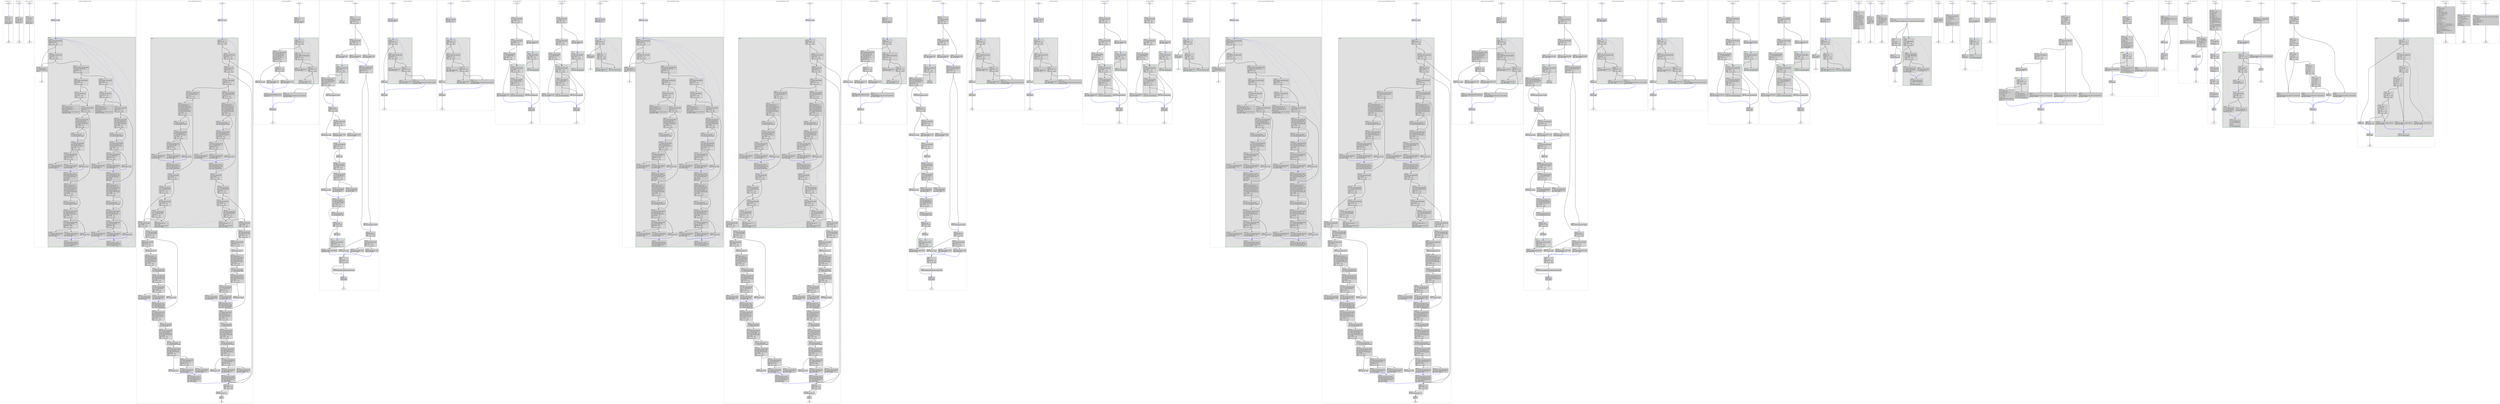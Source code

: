 digraph "test.o-tmux_df_2.c.015t.cfg" {
overlap=false;
subgraph "cluster_window_cmp" {
	style="dashed";
	color="black";
	label="window_cmp ()";
	fn_22_basic_block_0 [shape=Mdiamond,style=filled,fillcolor=white,label="ENTRY"];

	fn_22_basic_block_1 [shape=Mdiamond,style=filled,fillcolor=white,label="EXIT"];

	fn_22_basic_block_2 [shape=record,style=filled,fillcolor=lightgrey,label="{\<bb\ 2\>:\l\
|_1\ =\ w1-\>id;\l\
|_2\ =\ w2-\>id;\l\
|_3\ =\ _1\ -\ _2;\l\
|D.4790\ =\ (int)\ _3;\l\
|return\ D.4790;\l\
}"];

	fn_22_basic_block_0:s -> fn_22_basic_block_2:n [style="solid,bold",color=blue,weight=100,constraint=true];
	fn_22_basic_block_2:s -> fn_22_basic_block_1:n [style="solid,bold",color=black,weight=10,constraint=true];
	fn_22_basic_block_0:s -> fn_22_basic_block_1:n [style="invis",constraint=true];
}
subgraph "cluster_winlink_cmp" {
	style="dashed";
	color="black";
	label="winlink_cmp ()";
	fn_23_basic_block_0 [shape=Mdiamond,style=filled,fillcolor=white,label="ENTRY"];

	fn_23_basic_block_1 [shape=Mdiamond,style=filled,fillcolor=white,label="EXIT"];

	fn_23_basic_block_2 [shape=record,style=filled,fillcolor=lightgrey,label="{\<bb\ 2\>:\l\
|_1\ =\ wl1-\>idx;\l\
|_2\ =\ wl2-\>idx;\l\
|D.4792\ =\ _1\ -\ _2;\l\
|return\ D.4792;\l\
}"];

	fn_23_basic_block_0:s -> fn_23_basic_block_2:n [style="solid,bold",color=blue,weight=100,constraint=true];
	fn_23_basic_block_2:s -> fn_23_basic_block_1:n [style="solid,bold",color=black,weight=10,constraint=true];
	fn_23_basic_block_0:s -> fn_23_basic_block_1:n [style="invis",constraint=true];
}
subgraph "cluster_window_pane_cmp" {
	style="dashed";
	color="black";
	label="window_pane_cmp ()";
	fn_24_basic_block_0 [shape=Mdiamond,style=filled,fillcolor=white,label="ENTRY"];

	fn_24_basic_block_1 [shape=Mdiamond,style=filled,fillcolor=white,label="EXIT"];

	fn_24_basic_block_2 [shape=record,style=filled,fillcolor=lightgrey,label="{\<bb\ 2\>:\l\
|_1\ =\ wp1-\>id;\l\
|_2\ =\ wp2-\>id;\l\
|_3\ =\ _1\ -\ _2;\l\
|D.4794\ =\ (int)\ _3;\l\
|return\ D.4794;\l\
}"];

	fn_24_basic_block_0:s -> fn_24_basic_block_2:n [style="solid,bold",color=blue,weight=100,constraint=true];
	fn_24_basic_block_2:s -> fn_24_basic_block_1:n [style="solid,bold",color=black,weight=10,constraint=true];
	fn_24_basic_block_0:s -> fn_24_basic_block_1:n [style="invis",constraint=true];
}
subgraph "cluster_windows_RB_INSERT_COLOR" {
	style="dashed";
	color="black";
	label="windows_RB_INSERT_COLOR ()";
	subgraph cluster_25_1 {
	style="filled";
	color="darkgreen";
	fillcolor="grey88";
	label="loop 1";
	labeljust=l;
	penwidth=2;
	fn_25_basic_block_44 [shape=record,style=filled,fillcolor=lightgrey,label="{\<bb\ 44\>:\l\
|parent\ =\ elm-\>entry.rbe_parent;\l\
|if\ (parent\ !=\ 0B)\l\
\ \ goto\ \<bb\ 45\>;\ [INV]\l\
else\l\
\ \ goto\ \<bb\ 46\>;\ [INV]\l\
}"];

	fn_25_basic_block_45 [shape=record,style=filled,fillcolor=lightgrey,label="{\<bb\ 45\>:\l\
|_46\ =\ parent-\>entry.rbe_color;\l\
|if\ (_46\ ==\ 1)\l\
\ \ goto\ \<bb\ 3\>;\ [INV]\l\
else\l\
\ \ goto\ \<bb\ 46\>;\ [INV]\l\
}"];

	fn_25_basic_block_3 [shape=record,style=filled,fillcolor=lightgrey,label="{\<bb\ 3\>:\l\
|gparent\ =\ parent-\>entry.rbe_parent;\l\
|_1\ =\ gparent-\>entry.rbe_left;\l\
|if\ (parent\ ==\ _1)\l\
\ \ goto\ \<bb\ 4\>;\ [INV]\l\
else\l\
\ \ goto\ \<bb\ 24\>;\ [INV]\l\
}"];

	fn_25_basic_block_4 [shape=record,style=filled,fillcolor=lightgrey,label="{\<bb\ 4\>:\l\
|tmp\ =\ gparent-\>entry.rbe_right;\l\
|if\ (tmp\ !=\ 0B)\l\
\ \ goto\ \<bb\ 5\>;\ [INV]\l\
else\l\
\ \ goto\ \<bb\ 7\>;\ [INV]\l\
}"];

	fn_25_basic_block_24 [shape=record,style=filled,fillcolor=lightgrey,label="{\<bb\ 24\>:\l\
|tmp\ =\ gparent-\>entry.rbe_left;\l\
|if\ (tmp\ !=\ 0B)\l\
\ \ goto\ \<bb\ 25\>;\ [INV]\l\
else\l\
\ \ goto\ \<bb\ 27\>;\ [INV]\l\
}"];

	fn_25_basic_block_5 [shape=record,style=filled,fillcolor=lightgrey,label="{\<bb\ 5\>:\l\
|_2\ =\ tmp-\>entry.rbe_color;\l\
|if\ (_2\ ==\ 1)\l\
\ \ goto\ \<bb\ 6\>;\ [INV]\l\
else\l\
\ \ goto\ \<bb\ 7\>;\ [INV]\l\
}"];

	fn_25_basic_block_7 [shape=record,style=filled,fillcolor=lightgrey,label="{\<bb\ 7\>:\l\
|_3\ =\ parent-\>entry.rbe_right;\l\
|if\ (elm\ ==\ _3)\l\
\ \ goto\ \<bb\ 8\>;\ [INV]\l\
else\l\
\ \ goto\ \<bb\ 16\>;\ [INV]\l\
}"];

	fn_25_basic_block_25 [shape=record,style=filled,fillcolor=lightgrey,label="{\<bb\ 25\>:\l\
|_24\ =\ tmp-\>entry.rbe_color;\l\
|if\ (_24\ ==\ 1)\l\
\ \ goto\ \<bb\ 26\>;\ [INV]\l\
else\l\
\ \ goto\ \<bb\ 27\>;\ [INV]\l\
}"];

	fn_25_basic_block_27 [shape=record,style=filled,fillcolor=lightgrey,label="{\<bb\ 27\>:\l\
|_25\ =\ parent-\>entry.rbe_left;\l\
|if\ (elm\ ==\ _25)\l\
\ \ goto\ \<bb\ 28\>;\ [INV]\l\
else\l\
\ \ goto\ \<bb\ 36\>;\ [INV]\l\
}"];

	fn_25_basic_block_6 [shape=record,style=filled,fillcolor=lightgrey,label="{\<bb\ 6\>:\l\
|tmp-\>entry.rbe_color\ =\ 0;\l\
|parent-\>entry.rbe_color\ =\ 0;\l\
|gparent-\>entry.rbe_color\ =\ 1;\l\
|elm\ =\ gparent;\l\
|//\ predicted\ unlikely\ by\ continue\ predictor.\l\
goto\ \<bb\ 44\>;\ [INV]\l\
}"];

	fn_25_basic_block_8 [shape=record,style=filled,fillcolor=lightgrey,label="{\<bb\ 8\>:\l\
|tmp\ =\ parent-\>entry.rbe_right;\l\
|_4\ =\ tmp-\>entry.rbe_left;\l\
|parent-\>entry.rbe_right\ =\ _4;\l\
|_5\ =\ parent-\>entry.rbe_right;\l\
|if\ (_5\ !=\ 0B)\l\
\ \ goto\ \<bb\ 9\>;\ [INV]\l\
else\l\
\ \ goto\ \<bb\ 10\>;\ [INV]\l\
}"];

	fn_25_basic_block_16 [shape=record,style=filled,fillcolor=lightgrey,label="{\<bb\ 16\>:\l\
|parent-\>entry.rbe_color\ =\ 0;\l\
|gparent-\>entry.rbe_color\ =\ 1;\l\
|tmp\ =\ gparent-\>entry.rbe_left;\l\
|_14\ =\ tmp-\>entry.rbe_right;\l\
|gparent-\>entry.rbe_left\ =\ _14;\l\
|_15\ =\ gparent-\>entry.rbe_left;\l\
|if\ (_15\ !=\ 0B)\l\
\ \ goto\ \<bb\ 17\>;\ [INV]\l\
else\l\
\ \ goto\ \<bb\ 18\>;\ [INV]\l\
}"];

	fn_25_basic_block_26 [shape=record,style=filled,fillcolor=lightgrey,label="{\<bb\ 26\>:\l\
|tmp-\>entry.rbe_color\ =\ 0;\l\
|parent-\>entry.rbe_color\ =\ 0;\l\
|gparent-\>entry.rbe_color\ =\ 1;\l\
|elm\ =\ gparent;\l\
|//\ predicted\ unlikely\ by\ continue\ predictor.\l\
goto\ \<bb\ 44\>;\ [INV]\l\
}"];

	fn_25_basic_block_28 [shape=record,style=filled,fillcolor=lightgrey,label="{\<bb\ 28\>:\l\
|tmp\ =\ parent-\>entry.rbe_left;\l\
|_26\ =\ tmp-\>entry.rbe_right;\l\
|parent-\>entry.rbe_left\ =\ _26;\l\
|_27\ =\ parent-\>entry.rbe_left;\l\
|if\ (_27\ !=\ 0B)\l\
\ \ goto\ \<bb\ 29\>;\ [INV]\l\
else\l\
\ \ goto\ \<bb\ 30\>;\ [INV]\l\
}"];

	fn_25_basic_block_36 [shape=record,style=filled,fillcolor=lightgrey,label="{\<bb\ 36\>:\l\
|parent-\>entry.rbe_color\ =\ 0;\l\
|gparent-\>entry.rbe_color\ =\ 1;\l\
|tmp\ =\ gparent-\>entry.rbe_right;\l\
|_36\ =\ tmp-\>entry.rbe_left;\l\
|gparent-\>entry.rbe_right\ =\ _36;\l\
|_37\ =\ gparent-\>entry.rbe_right;\l\
|if\ (_37\ !=\ 0B)\l\
\ \ goto\ \<bb\ 37\>;\ [INV]\l\
else\l\
\ \ goto\ \<bb\ 38\>;\ [INV]\l\
}"];

	fn_25_basic_block_9 [shape=record,style=filled,fillcolor=lightgrey,label="{\<bb\ 9\>:\l\
|_6\ =\ tmp-\>entry.rbe_left;\l\
|_6-\>entry.rbe_parent\ =\ parent;\l\
}"];

	fn_25_basic_block_10 [shape=record,style=filled,fillcolor=lightgrey,label="{\<bb\ 10\>:\l\
|_7\ =\ parent-\>entry.rbe_parent;\l\
|tmp-\>entry.rbe_parent\ =\ _7;\l\
|_8\ =\ tmp-\>entry.rbe_parent;\l\
|if\ (_8\ !=\ 0B)\l\
\ \ goto\ \<bb\ 11\>;\ [INV]\l\
else\l\
\ \ goto\ \<bb\ 14\>;\ [INV]\l\
}"];

	fn_25_basic_block_17 [shape=record,style=filled,fillcolor=lightgrey,label="{\<bb\ 17\>:\l\
|_16\ =\ tmp-\>entry.rbe_right;\l\
|_16-\>entry.rbe_parent\ =\ gparent;\l\
}"];

	fn_25_basic_block_18 [shape=record,style=filled,fillcolor=lightgrey,label="{\<bb\ 18\>:\l\
|_17\ =\ gparent-\>entry.rbe_parent;\l\
|tmp-\>entry.rbe_parent\ =\ _17;\l\
|_18\ =\ tmp-\>entry.rbe_parent;\l\
|if\ (_18\ !=\ 0B)\l\
\ \ goto\ \<bb\ 19\>;\ [INV]\l\
else\l\
\ \ goto\ \<bb\ 22\>;\ [INV]\l\
}"];

	fn_25_basic_block_29 [shape=record,style=filled,fillcolor=lightgrey,label="{\<bb\ 29\>:\l\
|_28\ =\ tmp-\>entry.rbe_right;\l\
|_28-\>entry.rbe_parent\ =\ parent;\l\
}"];

	fn_25_basic_block_30 [shape=record,style=filled,fillcolor=lightgrey,label="{\<bb\ 30\>:\l\
|_29\ =\ parent-\>entry.rbe_parent;\l\
|tmp-\>entry.rbe_parent\ =\ _29;\l\
|_30\ =\ tmp-\>entry.rbe_parent;\l\
|if\ (_30\ !=\ 0B)\l\
\ \ goto\ \<bb\ 31\>;\ [INV]\l\
else\l\
\ \ goto\ \<bb\ 34\>;\ [INV]\l\
}"];

	fn_25_basic_block_37 [shape=record,style=filled,fillcolor=lightgrey,label="{\<bb\ 37\>:\l\
|_38\ =\ tmp-\>entry.rbe_left;\l\
|_38-\>entry.rbe_parent\ =\ gparent;\l\
}"];

	fn_25_basic_block_38 [shape=record,style=filled,fillcolor=lightgrey,label="{\<bb\ 38\>:\l\
|_39\ =\ gparent-\>entry.rbe_parent;\l\
|tmp-\>entry.rbe_parent\ =\ _39;\l\
|_40\ =\ tmp-\>entry.rbe_parent;\l\
|if\ (_40\ !=\ 0B)\l\
\ \ goto\ \<bb\ 39\>;\ [INV]\l\
else\l\
\ \ goto\ \<bb\ 42\>;\ [INV]\l\
}"];

	fn_25_basic_block_11 [shape=record,style=filled,fillcolor=lightgrey,label="{\<bb\ 11\>:\l\
|_9\ =\ parent-\>entry.rbe_parent;\l\
|_10\ =\ _9-\>entry.rbe_left;\l\
|if\ (parent\ ==\ _10)\l\
\ \ goto\ \<bb\ 12\>;\ [INV]\l\
else\l\
\ \ goto\ \<bb\ 13\>;\ [INV]\l\
}"];

	fn_25_basic_block_14 [shape=record,style=filled,fillcolor=lightgrey,label="{\<bb\ 14\>:\l\
|head-\>rbh_root\ =\ tmp;\l\
}"];

	fn_25_basic_block_19 [shape=record,style=filled,fillcolor=lightgrey,label="{\<bb\ 19\>:\l\
|_19\ =\ gparent-\>entry.rbe_parent;\l\
|_20\ =\ _19-\>entry.rbe_left;\l\
|if\ (gparent\ ==\ _20)\l\
\ \ goto\ \<bb\ 20\>;\ [INV]\l\
else\l\
\ \ goto\ \<bb\ 21\>;\ [INV]\l\
}"];

	fn_25_basic_block_22 [shape=record,style=filled,fillcolor=lightgrey,label="{\<bb\ 22\>:\l\
|head-\>rbh_root\ =\ tmp;\l\
}"];

	fn_25_basic_block_31 [shape=record,style=filled,fillcolor=lightgrey,label="{\<bb\ 31\>:\l\
|_31\ =\ parent-\>entry.rbe_parent;\l\
|_32\ =\ _31-\>entry.rbe_left;\l\
|if\ (parent\ ==\ _32)\l\
\ \ goto\ \<bb\ 32\>;\ [INV]\l\
else\l\
\ \ goto\ \<bb\ 33\>;\ [INV]\l\
}"];

	fn_25_basic_block_34 [shape=record,style=filled,fillcolor=lightgrey,label="{\<bb\ 34\>:\l\
|head-\>rbh_root\ =\ tmp;\l\
}"];

	fn_25_basic_block_39 [shape=record,style=filled,fillcolor=lightgrey,label="{\<bb\ 39\>:\l\
|_41\ =\ gparent-\>entry.rbe_parent;\l\
|_42\ =\ _41-\>entry.rbe_left;\l\
|if\ (gparent\ ==\ _42)\l\
\ \ goto\ \<bb\ 40\>;\ [INV]\l\
else\l\
\ \ goto\ \<bb\ 41\>;\ [INV]\l\
}"];

	fn_25_basic_block_42 [shape=record,style=filled,fillcolor=lightgrey,label="{\<bb\ 42\>:\l\
|head-\>rbh_root\ =\ tmp;\l\
}"];

	fn_25_basic_block_12 [shape=record,style=filled,fillcolor=lightgrey,label="{\<bb\ 12\>:\l\
|_11\ =\ parent-\>entry.rbe_parent;\l\
|_11-\>entry.rbe_left\ =\ tmp;\l\
goto\ \<bb\ 15\>;\ [INV]\l\
}"];

	fn_25_basic_block_13 [shape=record,style=filled,fillcolor=lightgrey,label="{\<bb\ 13\>:\l\
|_12\ =\ parent-\>entry.rbe_parent;\l\
|_12-\>entry.rbe_right\ =\ tmp;\l\
goto\ \<bb\ 15\>;\ [INV]\l\
}"];

	fn_25_basic_block_15 [shape=record,style=filled,fillcolor=lightgrey,label="{\<bb\ 15\>:\l\
|tmp-\>entry.rbe_left\ =\ parent;\l\
|parent-\>entry.rbe_parent\ =\ tmp;\l\
|_13\ =\ tmp-\>entry.rbe_parent;\l\
|tmp\ =\ parent;\l\
|parent\ =\ elm;\l\
|elm\ =\ tmp;\l\
}"];

	fn_25_basic_block_20 [shape=record,style=filled,fillcolor=lightgrey,label="{\<bb\ 20\>:\l\
|_21\ =\ gparent-\>entry.rbe_parent;\l\
|_21-\>entry.rbe_left\ =\ tmp;\l\
goto\ \<bb\ 23\>;\ [INV]\l\
}"];

	fn_25_basic_block_21 [shape=record,style=filled,fillcolor=lightgrey,label="{\<bb\ 21\>:\l\
|_22\ =\ gparent-\>entry.rbe_parent;\l\
|_22-\>entry.rbe_right\ =\ tmp;\l\
goto\ \<bb\ 23\>;\ [INV]\l\
}"];

	fn_25_basic_block_23 [shape=record,style=filled,fillcolor=lightgrey,label="{\<bb\ 23\>:\l\
|tmp-\>entry.rbe_right\ =\ gparent;\l\
|gparent-\>entry.rbe_parent\ =\ tmp;\l\
|_23\ =\ tmp-\>entry.rbe_parent;\l\
goto\ \<bb\ 44\>;\ [INV]\l\
}"];

	fn_25_basic_block_32 [shape=record,style=filled,fillcolor=lightgrey,label="{\<bb\ 32\>:\l\
|_33\ =\ parent-\>entry.rbe_parent;\l\
|_33-\>entry.rbe_left\ =\ tmp;\l\
goto\ \<bb\ 35\>;\ [INV]\l\
}"];

	fn_25_basic_block_33 [shape=record,style=filled,fillcolor=lightgrey,label="{\<bb\ 33\>:\l\
|_34\ =\ parent-\>entry.rbe_parent;\l\
|_34-\>entry.rbe_right\ =\ tmp;\l\
goto\ \<bb\ 35\>;\ [INV]\l\
}"];

	fn_25_basic_block_35 [shape=record,style=filled,fillcolor=lightgrey,label="{\<bb\ 35\>:\l\
|tmp-\>entry.rbe_right\ =\ parent;\l\
|parent-\>entry.rbe_parent\ =\ tmp;\l\
|_35\ =\ tmp-\>entry.rbe_parent;\l\
|tmp\ =\ parent;\l\
|parent\ =\ elm;\l\
|elm\ =\ tmp;\l\
}"];

	fn_25_basic_block_40 [shape=record,style=filled,fillcolor=lightgrey,label="{\<bb\ 40\>:\l\
|_43\ =\ gparent-\>entry.rbe_parent;\l\
|_43-\>entry.rbe_left\ =\ tmp;\l\
goto\ \<bb\ 43\>;\ [INV]\l\
}"];

	fn_25_basic_block_41 [shape=record,style=filled,fillcolor=lightgrey,label="{\<bb\ 41\>:\l\
|_44\ =\ gparent-\>entry.rbe_parent;\l\
|_44-\>entry.rbe_right\ =\ tmp;\l\
goto\ \<bb\ 43\>;\ [INV]\l\
}"];

	fn_25_basic_block_43 [shape=record,style=filled,fillcolor=lightgrey,label="{\<bb\ 43\>:\l\
|tmp-\>entry.rbe_left\ =\ gparent;\l\
|gparent-\>entry.rbe_parent\ =\ tmp;\l\
|_45\ =\ tmp-\>entry.rbe_parent;\l\
}"];

	}
	fn_25_basic_block_0 [shape=Mdiamond,style=filled,fillcolor=white,label="ENTRY"];

	fn_25_basic_block_1 [shape=Mdiamond,style=filled,fillcolor=white,label="EXIT"];

	fn_25_basic_block_2 [shape=record,style=filled,fillcolor=lightgrey,label="{\<bb\ 2\>:\l\
goto\ \<bb\ 44\>;\ [INV]\l\
}"];

	fn_25_basic_block_46 [shape=record,style=filled,fillcolor=lightgrey,label="{\<bb\ 46\>:\l\
|_47\ =\ head-\>rbh_root;\l\
|_47-\>entry.rbe_color\ =\ 0;\l\
|return;\l\
}"];

	fn_25_basic_block_0:s -> fn_25_basic_block_2:n [style="solid,bold",color=blue,weight=100,constraint=true];
	fn_25_basic_block_2:s -> fn_25_basic_block_44:n [style="solid,bold",color=blue,weight=100,constraint=true];
	fn_25_basic_block_3:s -> fn_25_basic_block_4:n [style="solid,bold",color=black,weight=10,constraint=true];
	fn_25_basic_block_3:s -> fn_25_basic_block_24:n [style="solid,bold",color=black,weight=10,constraint=true];
	fn_25_basic_block_4:s -> fn_25_basic_block_5:n [style="solid,bold",color=black,weight=10,constraint=true];
	fn_25_basic_block_4:s -> fn_25_basic_block_7:n [style="solid,bold",color=black,weight=10,constraint=true];
	fn_25_basic_block_5:s -> fn_25_basic_block_6:n [style="solid,bold",color=black,weight=10,constraint=true];
	fn_25_basic_block_5:s -> fn_25_basic_block_7:n [style="solid,bold",color=black,weight=10,constraint=true];
	fn_25_basic_block_6:s -> fn_25_basic_block_44:n [style="dotted,bold",color=blue,weight=10,constraint=false];
	fn_25_basic_block_7:s -> fn_25_basic_block_8:n [style="solid,bold",color=black,weight=10,constraint=true];
	fn_25_basic_block_7:s -> fn_25_basic_block_16:n [style="solid,bold",color=black,weight=10,constraint=true];
	fn_25_basic_block_8:s -> fn_25_basic_block_9:n [style="solid,bold",color=black,weight=10,constraint=true];
	fn_25_basic_block_8:s -> fn_25_basic_block_10:n [style="solid,bold",color=black,weight=10,constraint=true];
	fn_25_basic_block_9:s -> fn_25_basic_block_10:n [style="solid,bold",color=blue,weight=100,constraint=true];
	fn_25_basic_block_10:s -> fn_25_basic_block_11:n [style="solid,bold",color=black,weight=10,constraint=true];
	fn_25_basic_block_10:s -> fn_25_basic_block_14:n [style="solid,bold",color=black,weight=10,constraint=true];
	fn_25_basic_block_11:s -> fn_25_basic_block_12:n [style="solid,bold",color=black,weight=10,constraint=true];
	fn_25_basic_block_11:s -> fn_25_basic_block_13:n [style="solid,bold",color=black,weight=10,constraint=true];
	fn_25_basic_block_12:s -> fn_25_basic_block_15:n [style="solid,bold",color=blue,weight=100,constraint=true];
	fn_25_basic_block_13:s -> fn_25_basic_block_15:n [style="solid,bold",color=blue,weight=100,constraint=true];
	fn_25_basic_block_14:s -> fn_25_basic_block_15:n [style="solid,bold",color=blue,weight=100,constraint=true];
	fn_25_basic_block_15:s -> fn_25_basic_block_16:n [style="solid,bold",color=blue,weight=100,constraint=true];
	fn_25_basic_block_16:s -> fn_25_basic_block_17:n [style="solid,bold",color=black,weight=10,constraint=true];
	fn_25_basic_block_16:s -> fn_25_basic_block_18:n [style="solid,bold",color=black,weight=10,constraint=true];
	fn_25_basic_block_17:s -> fn_25_basic_block_18:n [style="solid,bold",color=blue,weight=100,constraint=true];
	fn_25_basic_block_18:s -> fn_25_basic_block_19:n [style="solid,bold",color=black,weight=10,constraint=true];
	fn_25_basic_block_18:s -> fn_25_basic_block_22:n [style="solid,bold",color=black,weight=10,constraint=true];
	fn_25_basic_block_19:s -> fn_25_basic_block_20:n [style="solid,bold",color=black,weight=10,constraint=true];
	fn_25_basic_block_19:s -> fn_25_basic_block_21:n [style="solid,bold",color=black,weight=10,constraint=true];
	fn_25_basic_block_20:s -> fn_25_basic_block_23:n [style="solid,bold",color=blue,weight=100,constraint=true];
	fn_25_basic_block_21:s -> fn_25_basic_block_23:n [style="solid,bold",color=blue,weight=100,constraint=true];
	fn_25_basic_block_22:s -> fn_25_basic_block_23:n [style="solid,bold",color=blue,weight=100,constraint=true];
	fn_25_basic_block_23:s -> fn_25_basic_block_44:n [style="dotted,bold",color=blue,weight=10,constraint=false];
	fn_25_basic_block_24:s -> fn_25_basic_block_25:n [style="solid,bold",color=black,weight=10,constraint=true];
	fn_25_basic_block_24:s -> fn_25_basic_block_27:n [style="solid,bold",color=black,weight=10,constraint=true];
	fn_25_basic_block_25:s -> fn_25_basic_block_26:n [style="solid,bold",color=black,weight=10,constraint=true];
	fn_25_basic_block_25:s -> fn_25_basic_block_27:n [style="solid,bold",color=black,weight=10,constraint=true];
	fn_25_basic_block_26:s -> fn_25_basic_block_44:n [style="dotted,bold",color=blue,weight=10,constraint=false];
	fn_25_basic_block_27:s -> fn_25_basic_block_28:n [style="solid,bold",color=black,weight=10,constraint=true];
	fn_25_basic_block_27:s -> fn_25_basic_block_36:n [style="solid,bold",color=black,weight=10,constraint=true];
	fn_25_basic_block_28:s -> fn_25_basic_block_29:n [style="solid,bold",color=black,weight=10,constraint=true];
	fn_25_basic_block_28:s -> fn_25_basic_block_30:n [style="solid,bold",color=black,weight=10,constraint=true];
	fn_25_basic_block_29:s -> fn_25_basic_block_30:n [style="solid,bold",color=blue,weight=100,constraint=true];
	fn_25_basic_block_30:s -> fn_25_basic_block_31:n [style="solid,bold",color=black,weight=10,constraint=true];
	fn_25_basic_block_30:s -> fn_25_basic_block_34:n [style="solid,bold",color=black,weight=10,constraint=true];
	fn_25_basic_block_31:s -> fn_25_basic_block_32:n [style="solid,bold",color=black,weight=10,constraint=true];
	fn_25_basic_block_31:s -> fn_25_basic_block_33:n [style="solid,bold",color=black,weight=10,constraint=true];
	fn_25_basic_block_32:s -> fn_25_basic_block_35:n [style="solid,bold",color=blue,weight=100,constraint=true];
	fn_25_basic_block_33:s -> fn_25_basic_block_35:n [style="solid,bold",color=blue,weight=100,constraint=true];
	fn_25_basic_block_34:s -> fn_25_basic_block_35:n [style="solid,bold",color=blue,weight=100,constraint=true];
	fn_25_basic_block_35:s -> fn_25_basic_block_36:n [style="solid,bold",color=blue,weight=100,constraint=true];
	fn_25_basic_block_36:s -> fn_25_basic_block_37:n [style="solid,bold",color=black,weight=10,constraint=true];
	fn_25_basic_block_36:s -> fn_25_basic_block_38:n [style="solid,bold",color=black,weight=10,constraint=true];
	fn_25_basic_block_37:s -> fn_25_basic_block_38:n [style="solid,bold",color=blue,weight=100,constraint=true];
	fn_25_basic_block_38:s -> fn_25_basic_block_39:n [style="solid,bold",color=black,weight=10,constraint=true];
	fn_25_basic_block_38:s -> fn_25_basic_block_42:n [style="solid,bold",color=black,weight=10,constraint=true];
	fn_25_basic_block_39:s -> fn_25_basic_block_40:n [style="solid,bold",color=black,weight=10,constraint=true];
	fn_25_basic_block_39:s -> fn_25_basic_block_41:n [style="solid,bold",color=black,weight=10,constraint=true];
	fn_25_basic_block_40:s -> fn_25_basic_block_43:n [style="solid,bold",color=blue,weight=100,constraint=true];
	fn_25_basic_block_41:s -> fn_25_basic_block_43:n [style="solid,bold",color=blue,weight=100,constraint=true];
	fn_25_basic_block_42:s -> fn_25_basic_block_43:n [style="solid,bold",color=blue,weight=100,constraint=true];
	fn_25_basic_block_43:s -> fn_25_basic_block_44:n [style="dotted,bold",color=blue,weight=10,constraint=false];
	fn_25_basic_block_44:s -> fn_25_basic_block_45:n [style="solid,bold",color=black,weight=10,constraint=true];
	fn_25_basic_block_44:s -> fn_25_basic_block_46:n [style="solid,bold",color=black,weight=10,constraint=true];
	fn_25_basic_block_45:s -> fn_25_basic_block_3:n [style="solid,bold",color=black,weight=10,constraint=true];
	fn_25_basic_block_45:s -> fn_25_basic_block_46:n [style="solid,bold",color=black,weight=10,constraint=true];
	fn_25_basic_block_46:s -> fn_25_basic_block_1:n [style="solid,bold",color=black,weight=10,constraint=true];
	fn_25_basic_block_0:s -> fn_25_basic_block_1:n [style="invis",constraint=true];
}
subgraph "cluster_windows_RB_REMOVE_COLOR" {
	style="dashed";
	color="black";
	label="windows_RB_REMOVE_COLOR ()";
	subgraph cluster_26_1 {
	style="filled";
	color="darkgreen";
	fillcolor="grey88";
	label="loop 1";
	labeljust=l;
	penwidth=2;
	fn_26_basic_block_76 [shape=record,style=filled,fillcolor=lightgrey,label="{\<bb\ 76\>:\l\
|if\ (elm\ ==\ 0B)\l\
\ \ goto\ \<bb\ 78\>;\ [INV]\l\
else\l\
\ \ goto\ \<bb\ 77\>;\ [INV]\l\
}"];

	fn_26_basic_block_78 [shape=record,style=filled,fillcolor=lightgrey,label="{\<bb\ 78\>:\l\
|_89\ =\ head-\>rbh_root;\l\
|if\ (elm\ !=\ _89)\l\
\ \ goto\ \<bb\ 3\>;\ [INV]\l\
else\l\
\ \ goto\ \<bb\ 79\>;\ [INV]\l\
}"];

	fn_26_basic_block_77 [shape=record,style=filled,fillcolor=lightgrey,label="{\<bb\ 77\>:\l\
|_88\ =\ elm-\>entry.rbe_color;\l\
|if\ (_88\ ==\ 0)\l\
\ \ goto\ \<bb\ 78\>;\ [INV]\l\
else\l\
\ \ goto\ \<bb\ 79\>;\ [INV]\l\
}"];

	fn_26_basic_block_3 [shape=record,style=filled,fillcolor=lightgrey,label="{\<bb\ 3\>:\l\
|_1\ =\ parent-\>entry.rbe_left;\l\
|if\ (elm\ ==\ _1)\l\
\ \ goto\ \<bb\ 4\>;\ [INV]\l\
else\l\
\ \ goto\ \<bb\ 40\>;\ [INV]\l\
}"];

	fn_26_basic_block_4 [shape=record,style=filled,fillcolor=lightgrey,label="{\<bb\ 4\>:\l\
|tmp\ =\ parent-\>entry.rbe_right;\l\
|_2\ =\ tmp-\>entry.rbe_color;\l\
|if\ (_2\ ==\ 1)\l\
\ \ goto\ \<bb\ 5\>;\ [INV]\l\
else\l\
\ \ goto\ \<bb\ 13\>;\ [INV]\l\
}"];

	fn_26_basic_block_40 [shape=record,style=filled,fillcolor=lightgrey,label="{\<bb\ 40\>:\l\
|tmp\ =\ parent-\>entry.rbe_left;\l\
|_45\ =\ tmp-\>entry.rbe_color;\l\
|if\ (_45\ ==\ 1)\l\
\ \ goto\ \<bb\ 41\>;\ [INV]\l\
else\l\
\ \ goto\ \<bb\ 49\>;\ [INV]\l\
}"];

	fn_26_basic_block_5 [shape=record,style=filled,fillcolor=lightgrey,label="{\<bb\ 5\>:\l\
|tmp-\>entry.rbe_color\ =\ 0;\l\
|parent-\>entry.rbe_color\ =\ 1;\l\
|tmp\ =\ parent-\>entry.rbe_right;\l\
|_3\ =\ tmp-\>entry.rbe_left;\l\
|parent-\>entry.rbe_right\ =\ _3;\l\
|_4\ =\ parent-\>entry.rbe_right;\l\
|if\ (_4\ !=\ 0B)\l\
\ \ goto\ \<bb\ 6\>;\ [INV]\l\
else\l\
\ \ goto\ \<bb\ 7\>;\ [INV]\l\
}"];

	fn_26_basic_block_13 [shape=record,style=filled,fillcolor=lightgrey,label="{\<bb\ 13\>:\l\
|_13\ =\ tmp-\>entry.rbe_left;\l\
|if\ (_13\ ==\ 0B)\l\
\ \ goto\ \<bb\ 15\>;\ [INV]\l\
else\l\
\ \ goto\ \<bb\ 14\>;\ [INV]\l\
}"];

	fn_26_basic_block_41 [shape=record,style=filled,fillcolor=lightgrey,label="{\<bb\ 41\>:\l\
|tmp-\>entry.rbe_color\ =\ 0;\l\
|parent-\>entry.rbe_color\ =\ 1;\l\
|tmp\ =\ parent-\>entry.rbe_left;\l\
|_46\ =\ tmp-\>entry.rbe_right;\l\
|parent-\>entry.rbe_left\ =\ _46;\l\
|_47\ =\ parent-\>entry.rbe_left;\l\
|if\ (_47\ !=\ 0B)\l\
\ \ goto\ \<bb\ 42\>;\ [INV]\l\
else\l\
\ \ goto\ \<bb\ 43\>;\ [INV]\l\
}"];

	fn_26_basic_block_49 [shape=record,style=filled,fillcolor=lightgrey,label="{\<bb\ 49\>:\l\
|_56\ =\ tmp-\>entry.rbe_left;\l\
|if\ (_56\ ==\ 0B)\l\
\ \ goto\ \<bb\ 51\>;\ [INV]\l\
else\l\
\ \ goto\ \<bb\ 50\>;\ [INV]\l\
}"];

	fn_26_basic_block_6 [shape=record,style=filled,fillcolor=lightgrey,label="{\<bb\ 6\>:\l\
|_5\ =\ tmp-\>entry.rbe_left;\l\
|_5-\>entry.rbe_parent\ =\ parent;\l\
}"];

	fn_26_basic_block_7 [shape=record,style=filled,fillcolor=lightgrey,label="{\<bb\ 7\>:\l\
|_6\ =\ parent-\>entry.rbe_parent;\l\
|tmp-\>entry.rbe_parent\ =\ _6;\l\
|_7\ =\ tmp-\>entry.rbe_parent;\l\
|if\ (_7\ !=\ 0B)\l\
\ \ goto\ \<bb\ 8\>;\ [INV]\l\
else\l\
\ \ goto\ \<bb\ 11\>;\ [INV]\l\
}"];

	fn_26_basic_block_15 [shape=record,style=filled,fillcolor=lightgrey,label="{\<bb\ 15\>:\l\
|_16\ =\ tmp-\>entry.rbe_right;\l\
|if\ (_16\ ==\ 0B)\l\
\ \ goto\ \<bb\ 17\>;\ [INV]\l\
else\l\
\ \ goto\ \<bb\ 16\>;\ [INV]\l\
}"];

	fn_26_basic_block_14 [shape=record,style=filled,fillcolor=lightgrey,label="{\<bb\ 14\>:\l\
|_14\ =\ tmp-\>entry.rbe_left;\l\
|_15\ =\ _14-\>entry.rbe_color;\l\
|if\ (_15\ ==\ 0)\l\
\ \ goto\ \<bb\ 15\>;\ [INV]\l\
else\l\
\ \ goto\ \<bb\ 18\>;\ [INV]\l\
}"];

	fn_26_basic_block_42 [shape=record,style=filled,fillcolor=lightgrey,label="{\<bb\ 42\>:\l\
|_48\ =\ tmp-\>entry.rbe_right;\l\
|_48-\>entry.rbe_parent\ =\ parent;\l\
}"];

	fn_26_basic_block_43 [shape=record,style=filled,fillcolor=lightgrey,label="{\<bb\ 43\>:\l\
|_49\ =\ parent-\>entry.rbe_parent;\l\
|tmp-\>entry.rbe_parent\ =\ _49;\l\
|_50\ =\ tmp-\>entry.rbe_parent;\l\
|if\ (_50\ !=\ 0B)\l\
\ \ goto\ \<bb\ 44\>;\ [INV]\l\
else\l\
\ \ goto\ \<bb\ 47\>;\ [INV]\l\
}"];

	fn_26_basic_block_51 [shape=record,style=filled,fillcolor=lightgrey,label="{\<bb\ 51\>:\l\
|_59\ =\ tmp-\>entry.rbe_right;\l\
|if\ (_59\ ==\ 0B)\l\
\ \ goto\ \<bb\ 53\>;\ [INV]\l\
else\l\
\ \ goto\ \<bb\ 52\>;\ [INV]\l\
}"];

	fn_26_basic_block_50 [shape=record,style=filled,fillcolor=lightgrey,label="{\<bb\ 50\>:\l\
|_57\ =\ tmp-\>entry.rbe_left;\l\
|_58\ =\ _57-\>entry.rbe_color;\l\
|if\ (_58\ ==\ 0)\l\
\ \ goto\ \<bb\ 51\>;\ [INV]\l\
else\l\
\ \ goto\ \<bb\ 54\>;\ [INV]\l\
}"];

	fn_26_basic_block_8 [shape=record,style=filled,fillcolor=lightgrey,label="{\<bb\ 8\>:\l\
|_8\ =\ parent-\>entry.rbe_parent;\l\
|_9\ =\ _8-\>entry.rbe_left;\l\
|if\ (parent\ ==\ _9)\l\
\ \ goto\ \<bb\ 9\>;\ [INV]\l\
else\l\
\ \ goto\ \<bb\ 10\>;\ [INV]\l\
}"];

	fn_26_basic_block_11 [shape=record,style=filled,fillcolor=lightgrey,label="{\<bb\ 11\>:\l\
|head-\>rbh_root\ =\ tmp;\l\
}"];

	fn_26_basic_block_17 [shape=record,style=filled,fillcolor=lightgrey,label="{\<bb\ 17\>:\l\
|tmp-\>entry.rbe_color\ =\ 1;\l\
|elm\ =\ parent;\l\
|parent\ =\ elm-\>entry.rbe_parent;\l\
goto\ \<bb\ 76\>;\ [INV]\l\
}"];

	fn_26_basic_block_16 [shape=record,style=filled,fillcolor=lightgrey,label="{\<bb\ 16\>:\l\
|_17\ =\ tmp-\>entry.rbe_right;\l\
|_18\ =\ _17-\>entry.rbe_color;\l\
|if\ (_18\ ==\ 0)\l\
\ \ goto\ \<bb\ 17\>;\ [INV]\l\
else\l\
\ \ goto\ \<bb\ 18\>;\ [INV]\l\
}"];

	fn_26_basic_block_44 [shape=record,style=filled,fillcolor=lightgrey,label="{\<bb\ 44\>:\l\
|_51\ =\ parent-\>entry.rbe_parent;\l\
|_52\ =\ _51-\>entry.rbe_left;\l\
|if\ (parent\ ==\ _52)\l\
\ \ goto\ \<bb\ 45\>;\ [INV]\l\
else\l\
\ \ goto\ \<bb\ 46\>;\ [INV]\l\
}"];

	fn_26_basic_block_47 [shape=record,style=filled,fillcolor=lightgrey,label="{\<bb\ 47\>:\l\
|head-\>rbh_root\ =\ tmp;\l\
}"];

	fn_26_basic_block_53 [shape=record,style=filled,fillcolor=lightgrey,label="{\<bb\ 53\>:\l\
|tmp-\>entry.rbe_color\ =\ 1;\l\
|elm\ =\ parent;\l\
|parent\ =\ elm-\>entry.rbe_parent;\l\
goto\ \<bb\ 76\>;\ [INV]\l\
}"];

	fn_26_basic_block_52 [shape=record,style=filled,fillcolor=lightgrey,label="{\<bb\ 52\>:\l\
|_60\ =\ tmp-\>entry.rbe_right;\l\
|_61\ =\ _60-\>entry.rbe_color;\l\
|if\ (_61\ ==\ 0)\l\
\ \ goto\ \<bb\ 53\>;\ [INV]\l\
else\l\
\ \ goto\ \<bb\ 54\>;\ [INV]\l\
}"];

	fn_26_basic_block_9 [shape=record,style=filled,fillcolor=lightgrey,label="{\<bb\ 9\>:\l\
|_10\ =\ parent-\>entry.rbe_parent;\l\
|_10-\>entry.rbe_left\ =\ tmp;\l\
goto\ \<bb\ 12\>;\ [INV]\l\
}"];

	fn_26_basic_block_10 [shape=record,style=filled,fillcolor=lightgrey,label="{\<bb\ 10\>:\l\
|_11\ =\ parent-\>entry.rbe_parent;\l\
|_11-\>entry.rbe_right\ =\ tmp;\l\
goto\ \<bb\ 12\>;\ [INV]\l\
}"];

	fn_26_basic_block_12 [shape=record,style=filled,fillcolor=lightgrey,label="{\<bb\ 12\>:\l\
|tmp-\>entry.rbe_left\ =\ parent;\l\
|parent-\>entry.rbe_parent\ =\ tmp;\l\
|_12\ =\ tmp-\>entry.rbe_parent;\l\
|tmp\ =\ parent-\>entry.rbe_right;\l\
}"];

	fn_26_basic_block_45 [shape=record,style=filled,fillcolor=lightgrey,label="{\<bb\ 45\>:\l\
|_53\ =\ parent-\>entry.rbe_parent;\l\
|_53-\>entry.rbe_left\ =\ tmp;\l\
goto\ \<bb\ 48\>;\ [INV]\l\
}"];

	fn_26_basic_block_46 [shape=record,style=filled,fillcolor=lightgrey,label="{\<bb\ 46\>:\l\
|_54\ =\ parent-\>entry.rbe_parent;\l\
|_54-\>entry.rbe_right\ =\ tmp;\l\
goto\ \<bb\ 48\>;\ [INV]\l\
}"];

	fn_26_basic_block_48 [shape=record,style=filled,fillcolor=lightgrey,label="{\<bb\ 48\>:\l\
|tmp-\>entry.rbe_right\ =\ parent;\l\
|parent-\>entry.rbe_parent\ =\ tmp;\l\
|_55\ =\ tmp-\>entry.rbe_parent;\l\
|tmp\ =\ parent-\>entry.rbe_left;\l\
}"];

	}
	fn_26_basic_block_0 [shape=Mdiamond,style=filled,fillcolor=white,label="ENTRY"];

	fn_26_basic_block_1 [shape=Mdiamond,style=filled,fillcolor=white,label="EXIT"];

	fn_26_basic_block_2 [shape=record,style=filled,fillcolor=lightgrey,label="{\<bb\ 2\>:\l\
goto\ \<bb\ 76\>;\ [INV]\l\
}"];

	fn_26_basic_block_18 [shape=record,style=filled,fillcolor=lightgrey,label="{\<bb\ 18\>:\l\
|_19\ =\ tmp-\>entry.rbe_right;\l\
|if\ (_19\ ==\ 0B)\l\
\ \ goto\ \<bb\ 20\>;\ [INV]\l\
else\l\
\ \ goto\ \<bb\ 19\>;\ [INV]\l\
}"];

	fn_26_basic_block_19 [shape=record,style=filled,fillcolor=lightgrey,label="{\<bb\ 19\>:\l\
|_20\ =\ tmp-\>entry.rbe_right;\l\
|_21\ =\ _20-\>entry.rbe_color;\l\
|if\ (_21\ ==\ 0)\l\
\ \ goto\ \<bb\ 20\>;\ [INV]\l\
else\l\
\ \ goto\ \<bb\ 30\>;\ [INV]\l\
}"];

	fn_26_basic_block_20 [shape=record,style=filled,fillcolor=lightgrey,label="{\<bb\ 20\>:\l\
|oleft\ =\ tmp-\>entry.rbe_left;\l\
|if\ (oleft\ !=\ 0B)\l\
\ \ goto\ \<bb\ 21\>;\ [INV]\l\
else\l\
\ \ goto\ \<bb\ 22\>;\ [INV]\l\
}"];

	fn_26_basic_block_21 [shape=record,style=filled,fillcolor=lightgrey,label="{\<bb\ 21\>:\l\
|oleft-\>entry.rbe_color\ =\ 0;\l\
}"];

	fn_26_basic_block_22 [shape=record,style=filled,fillcolor=lightgrey,label="{\<bb\ 22\>:\l\
|tmp-\>entry.rbe_color\ =\ 1;\l\
|oleft\ =\ tmp-\>entry.rbe_left;\l\
|_22\ =\ oleft-\>entry.rbe_right;\l\
|tmp-\>entry.rbe_left\ =\ _22;\l\
|_23\ =\ tmp-\>entry.rbe_left;\l\
|if\ (_23\ !=\ 0B)\l\
\ \ goto\ \<bb\ 23\>;\ [INV]\l\
else\l\
\ \ goto\ \<bb\ 24\>;\ [INV]\l\
}"];

	fn_26_basic_block_23 [shape=record,style=filled,fillcolor=lightgrey,label="{\<bb\ 23\>:\l\
|_24\ =\ oleft-\>entry.rbe_right;\l\
|_24-\>entry.rbe_parent\ =\ tmp;\l\
}"];

	fn_26_basic_block_24 [shape=record,style=filled,fillcolor=lightgrey,label="{\<bb\ 24\>:\l\
|_25\ =\ tmp-\>entry.rbe_parent;\l\
|oleft-\>entry.rbe_parent\ =\ _25;\l\
|_26\ =\ oleft-\>entry.rbe_parent;\l\
|if\ (_26\ !=\ 0B)\l\
\ \ goto\ \<bb\ 25\>;\ [INV]\l\
else\l\
\ \ goto\ \<bb\ 28\>;\ [INV]\l\
}"];

	fn_26_basic_block_25 [shape=record,style=filled,fillcolor=lightgrey,label="{\<bb\ 25\>:\l\
|_27\ =\ tmp-\>entry.rbe_parent;\l\
|_28\ =\ _27-\>entry.rbe_left;\l\
|if\ (tmp\ ==\ _28)\l\
\ \ goto\ \<bb\ 26\>;\ [INV]\l\
else\l\
\ \ goto\ \<bb\ 27\>;\ [INV]\l\
}"];

	fn_26_basic_block_26 [shape=record,style=filled,fillcolor=lightgrey,label="{\<bb\ 26\>:\l\
|_29\ =\ tmp-\>entry.rbe_parent;\l\
|_29-\>entry.rbe_left\ =\ oleft;\l\
goto\ \<bb\ 29\>;\ [INV]\l\
}"];

	fn_26_basic_block_27 [shape=record,style=filled,fillcolor=lightgrey,label="{\<bb\ 27\>:\l\
|_30\ =\ tmp-\>entry.rbe_parent;\l\
|_30-\>entry.rbe_right\ =\ oleft;\l\
goto\ \<bb\ 29\>;\ [INV]\l\
}"];

	fn_26_basic_block_28 [shape=record,style=filled,fillcolor=lightgrey,label="{\<bb\ 28\>:\l\
|head-\>rbh_root\ =\ oleft;\l\
}"];

	fn_26_basic_block_29 [shape=record,style=filled,fillcolor=lightgrey,label="{\<bb\ 29\>:\l\
|oleft-\>entry.rbe_right\ =\ tmp;\l\
|tmp-\>entry.rbe_parent\ =\ oleft;\l\
|_31\ =\ oleft-\>entry.rbe_parent;\l\
|tmp\ =\ parent-\>entry.rbe_right;\l\
}"];

	fn_26_basic_block_30 [shape=record,style=filled,fillcolor=lightgrey,label="{\<bb\ 30\>:\l\
|_32\ =\ parent-\>entry.rbe_color;\l\
|tmp-\>entry.rbe_color\ =\ _32;\l\
|parent-\>entry.rbe_color\ =\ 0;\l\
|_33\ =\ tmp-\>entry.rbe_right;\l\
|if\ (_33\ !=\ 0B)\l\
\ \ goto\ \<bb\ 31\>;\ [INV]\l\
else\l\
\ \ goto\ \<bb\ 32\>;\ [INV]\l\
}"];

	fn_26_basic_block_31 [shape=record,style=filled,fillcolor=lightgrey,label="{\<bb\ 31\>:\l\
|_34\ =\ tmp-\>entry.rbe_right;\l\
|_34-\>entry.rbe_color\ =\ 0;\l\
}"];

	fn_26_basic_block_32 [shape=record,style=filled,fillcolor=lightgrey,label="{\<bb\ 32\>:\l\
|tmp\ =\ parent-\>entry.rbe_right;\l\
|_35\ =\ tmp-\>entry.rbe_left;\l\
|parent-\>entry.rbe_right\ =\ _35;\l\
|_36\ =\ parent-\>entry.rbe_right;\l\
|if\ (_36\ !=\ 0B)\l\
\ \ goto\ \<bb\ 33\>;\ [INV]\l\
else\l\
\ \ goto\ \<bb\ 34\>;\ [INV]\l\
}"];

	fn_26_basic_block_33 [shape=record,style=filled,fillcolor=lightgrey,label="{\<bb\ 33\>:\l\
|_37\ =\ tmp-\>entry.rbe_left;\l\
|_37-\>entry.rbe_parent\ =\ parent;\l\
}"];

	fn_26_basic_block_34 [shape=record,style=filled,fillcolor=lightgrey,label="{\<bb\ 34\>:\l\
|_38\ =\ parent-\>entry.rbe_parent;\l\
|tmp-\>entry.rbe_parent\ =\ _38;\l\
|_39\ =\ tmp-\>entry.rbe_parent;\l\
|if\ (_39\ !=\ 0B)\l\
\ \ goto\ \<bb\ 35\>;\ [INV]\l\
else\l\
\ \ goto\ \<bb\ 38\>;\ [INV]\l\
}"];

	fn_26_basic_block_35 [shape=record,style=filled,fillcolor=lightgrey,label="{\<bb\ 35\>:\l\
|_40\ =\ parent-\>entry.rbe_parent;\l\
|_41\ =\ _40-\>entry.rbe_left;\l\
|if\ (parent\ ==\ _41)\l\
\ \ goto\ \<bb\ 36\>;\ [INV]\l\
else\l\
\ \ goto\ \<bb\ 37\>;\ [INV]\l\
}"];

	fn_26_basic_block_36 [shape=record,style=filled,fillcolor=lightgrey,label="{\<bb\ 36\>:\l\
|_42\ =\ parent-\>entry.rbe_parent;\l\
|_42-\>entry.rbe_left\ =\ tmp;\l\
goto\ \<bb\ 39\>;\ [INV]\l\
}"];

	fn_26_basic_block_37 [shape=record,style=filled,fillcolor=lightgrey,label="{\<bb\ 37\>:\l\
|_43\ =\ parent-\>entry.rbe_parent;\l\
|_43-\>entry.rbe_right\ =\ tmp;\l\
goto\ \<bb\ 39\>;\ [INV]\l\
}"];

	fn_26_basic_block_38 [shape=record,style=filled,fillcolor=lightgrey,label="{\<bb\ 38\>:\l\
|head-\>rbh_root\ =\ tmp;\l\
}"];

	fn_26_basic_block_39 [shape=record,style=filled,fillcolor=lightgrey,label="{\<bb\ 39\>:\l\
|tmp-\>entry.rbe_left\ =\ parent;\l\
|parent-\>entry.rbe_parent\ =\ tmp;\l\
|_44\ =\ tmp-\>entry.rbe_parent;\l\
|elm\ =\ head-\>rbh_root;\l\
goto\ \<bb\ 79\>;\ [INV]\l\
}"];

	fn_26_basic_block_54 [shape=record,style=filled,fillcolor=lightgrey,label="{\<bb\ 54\>:\l\
|_62\ =\ tmp-\>entry.rbe_left;\l\
|if\ (_62\ ==\ 0B)\l\
\ \ goto\ \<bb\ 56\>;\ [INV]\l\
else\l\
\ \ goto\ \<bb\ 55\>;\ [INV]\l\
}"];

	fn_26_basic_block_55 [shape=record,style=filled,fillcolor=lightgrey,label="{\<bb\ 55\>:\l\
|_63\ =\ tmp-\>entry.rbe_left;\l\
|_64\ =\ _63-\>entry.rbe_color;\l\
|if\ (_64\ ==\ 0)\l\
\ \ goto\ \<bb\ 56\>;\ [INV]\l\
else\l\
\ \ goto\ \<bb\ 66\>;\ [INV]\l\
}"];

	fn_26_basic_block_56 [shape=record,style=filled,fillcolor=lightgrey,label="{\<bb\ 56\>:\l\
|oright\ =\ tmp-\>entry.rbe_right;\l\
|if\ (oright\ !=\ 0B)\l\
\ \ goto\ \<bb\ 57\>;\ [INV]\l\
else\l\
\ \ goto\ \<bb\ 58\>;\ [INV]\l\
}"];

	fn_26_basic_block_57 [shape=record,style=filled,fillcolor=lightgrey,label="{\<bb\ 57\>:\l\
|oright-\>entry.rbe_color\ =\ 0;\l\
}"];

	fn_26_basic_block_58 [shape=record,style=filled,fillcolor=lightgrey,label="{\<bb\ 58\>:\l\
|tmp-\>entry.rbe_color\ =\ 1;\l\
|oright\ =\ tmp-\>entry.rbe_right;\l\
|_65\ =\ oright-\>entry.rbe_left;\l\
|tmp-\>entry.rbe_right\ =\ _65;\l\
|_66\ =\ tmp-\>entry.rbe_right;\l\
|if\ (_66\ !=\ 0B)\l\
\ \ goto\ \<bb\ 59\>;\ [INV]\l\
else\l\
\ \ goto\ \<bb\ 60\>;\ [INV]\l\
}"];

	fn_26_basic_block_59 [shape=record,style=filled,fillcolor=lightgrey,label="{\<bb\ 59\>:\l\
|_67\ =\ oright-\>entry.rbe_left;\l\
|_67-\>entry.rbe_parent\ =\ tmp;\l\
}"];

	fn_26_basic_block_60 [shape=record,style=filled,fillcolor=lightgrey,label="{\<bb\ 60\>:\l\
|_68\ =\ tmp-\>entry.rbe_parent;\l\
|oright-\>entry.rbe_parent\ =\ _68;\l\
|_69\ =\ oright-\>entry.rbe_parent;\l\
|if\ (_69\ !=\ 0B)\l\
\ \ goto\ \<bb\ 61\>;\ [INV]\l\
else\l\
\ \ goto\ \<bb\ 64\>;\ [INV]\l\
}"];

	fn_26_basic_block_61 [shape=record,style=filled,fillcolor=lightgrey,label="{\<bb\ 61\>:\l\
|_70\ =\ tmp-\>entry.rbe_parent;\l\
|_71\ =\ _70-\>entry.rbe_left;\l\
|if\ (tmp\ ==\ _71)\l\
\ \ goto\ \<bb\ 62\>;\ [INV]\l\
else\l\
\ \ goto\ \<bb\ 63\>;\ [INV]\l\
}"];

	fn_26_basic_block_62 [shape=record,style=filled,fillcolor=lightgrey,label="{\<bb\ 62\>:\l\
|_72\ =\ tmp-\>entry.rbe_parent;\l\
|_72-\>entry.rbe_left\ =\ oright;\l\
goto\ \<bb\ 65\>;\ [INV]\l\
}"];

	fn_26_basic_block_63 [shape=record,style=filled,fillcolor=lightgrey,label="{\<bb\ 63\>:\l\
|_73\ =\ tmp-\>entry.rbe_parent;\l\
|_73-\>entry.rbe_right\ =\ oright;\l\
goto\ \<bb\ 65\>;\ [INV]\l\
}"];

	fn_26_basic_block_64 [shape=record,style=filled,fillcolor=lightgrey,label="{\<bb\ 64\>:\l\
|head-\>rbh_root\ =\ oright;\l\
}"];

	fn_26_basic_block_65 [shape=record,style=filled,fillcolor=lightgrey,label="{\<bb\ 65\>:\l\
|oright-\>entry.rbe_left\ =\ tmp;\l\
|tmp-\>entry.rbe_parent\ =\ oright;\l\
|_74\ =\ oright-\>entry.rbe_parent;\l\
|tmp\ =\ parent-\>entry.rbe_left;\l\
}"];

	fn_26_basic_block_66 [shape=record,style=filled,fillcolor=lightgrey,label="{\<bb\ 66\>:\l\
|_75\ =\ parent-\>entry.rbe_color;\l\
|tmp-\>entry.rbe_color\ =\ _75;\l\
|parent-\>entry.rbe_color\ =\ 0;\l\
|_76\ =\ tmp-\>entry.rbe_left;\l\
|if\ (_76\ !=\ 0B)\l\
\ \ goto\ \<bb\ 67\>;\ [INV]\l\
else\l\
\ \ goto\ \<bb\ 68\>;\ [INV]\l\
}"];

	fn_26_basic_block_67 [shape=record,style=filled,fillcolor=lightgrey,label="{\<bb\ 67\>:\l\
|_77\ =\ tmp-\>entry.rbe_left;\l\
|_77-\>entry.rbe_color\ =\ 0;\l\
}"];

	fn_26_basic_block_68 [shape=record,style=filled,fillcolor=lightgrey,label="{\<bb\ 68\>:\l\
|tmp\ =\ parent-\>entry.rbe_left;\l\
|_78\ =\ tmp-\>entry.rbe_right;\l\
|parent-\>entry.rbe_left\ =\ _78;\l\
|_79\ =\ parent-\>entry.rbe_left;\l\
|if\ (_79\ !=\ 0B)\l\
\ \ goto\ \<bb\ 69\>;\ [INV]\l\
else\l\
\ \ goto\ \<bb\ 70\>;\ [INV]\l\
}"];

	fn_26_basic_block_69 [shape=record,style=filled,fillcolor=lightgrey,label="{\<bb\ 69\>:\l\
|_80\ =\ tmp-\>entry.rbe_right;\l\
|_80-\>entry.rbe_parent\ =\ parent;\l\
}"];

	fn_26_basic_block_70 [shape=record,style=filled,fillcolor=lightgrey,label="{\<bb\ 70\>:\l\
|_81\ =\ parent-\>entry.rbe_parent;\l\
|tmp-\>entry.rbe_parent\ =\ _81;\l\
|_82\ =\ tmp-\>entry.rbe_parent;\l\
|if\ (_82\ !=\ 0B)\l\
\ \ goto\ \<bb\ 71\>;\ [INV]\l\
else\l\
\ \ goto\ \<bb\ 74\>;\ [INV]\l\
}"];

	fn_26_basic_block_71 [shape=record,style=filled,fillcolor=lightgrey,label="{\<bb\ 71\>:\l\
|_83\ =\ parent-\>entry.rbe_parent;\l\
|_84\ =\ _83-\>entry.rbe_left;\l\
|if\ (parent\ ==\ _84)\l\
\ \ goto\ \<bb\ 72\>;\ [INV]\l\
else\l\
\ \ goto\ \<bb\ 73\>;\ [INV]\l\
}"];

	fn_26_basic_block_72 [shape=record,style=filled,fillcolor=lightgrey,label="{\<bb\ 72\>:\l\
|_85\ =\ parent-\>entry.rbe_parent;\l\
|_85-\>entry.rbe_left\ =\ tmp;\l\
goto\ \<bb\ 75\>;\ [INV]\l\
}"];

	fn_26_basic_block_73 [shape=record,style=filled,fillcolor=lightgrey,label="{\<bb\ 73\>:\l\
|_86\ =\ parent-\>entry.rbe_parent;\l\
|_86-\>entry.rbe_right\ =\ tmp;\l\
goto\ \<bb\ 75\>;\ [INV]\l\
}"];

	fn_26_basic_block_74 [shape=record,style=filled,fillcolor=lightgrey,label="{\<bb\ 74\>:\l\
|head-\>rbh_root\ =\ tmp;\l\
}"];

	fn_26_basic_block_75 [shape=record,style=filled,fillcolor=lightgrey,label="{\<bb\ 75\>:\l\
|tmp-\>entry.rbe_right\ =\ parent;\l\
|parent-\>entry.rbe_parent\ =\ tmp;\l\
|_87\ =\ tmp-\>entry.rbe_parent;\l\
|elm\ =\ head-\>rbh_root;\l\
goto\ \<bb\ 79\>;\ [INV]\l\
}"];

	fn_26_basic_block_79 [shape=record,style=filled,fillcolor=lightgrey,label="{\<bb\ 79\>:\l\
|if\ (elm\ !=\ 0B)\l\
\ \ goto\ \<bb\ 80\>;\ [INV]\l\
else\l\
\ \ goto\ \<bb\ 81\>;\ [INV]\l\
}"];

	fn_26_basic_block_80 [shape=record,style=filled,fillcolor=lightgrey,label="{\<bb\ 80\>:\l\
|elm-\>entry.rbe_color\ =\ 0;\l\
}"];

	fn_26_basic_block_81 [shape=record,style=filled,fillcolor=lightgrey,label="{\<bb\ 81\>:\l\
|return;\l\
}"];

	fn_26_basic_block_0:s -> fn_26_basic_block_2:n [style="solid,bold",color=blue,weight=100,constraint=true];
	fn_26_basic_block_2:s -> fn_26_basic_block_76:n [style="solid,bold",color=blue,weight=100,constraint=true];
	fn_26_basic_block_3:s -> fn_26_basic_block_4:n [style="solid,bold",color=black,weight=10,constraint=true];
	fn_26_basic_block_3:s -> fn_26_basic_block_40:n [style="solid,bold",color=black,weight=10,constraint=true];
	fn_26_basic_block_4:s -> fn_26_basic_block_5:n [style="solid,bold",color=black,weight=10,constraint=true];
	fn_26_basic_block_4:s -> fn_26_basic_block_13:n [style="solid,bold",color=black,weight=10,constraint=true];
	fn_26_basic_block_5:s -> fn_26_basic_block_6:n [style="solid,bold",color=black,weight=10,constraint=true];
	fn_26_basic_block_5:s -> fn_26_basic_block_7:n [style="solid,bold",color=black,weight=10,constraint=true];
	fn_26_basic_block_6:s -> fn_26_basic_block_7:n [style="solid,bold",color=blue,weight=100,constraint=true];
	fn_26_basic_block_7:s -> fn_26_basic_block_8:n [style="solid,bold",color=black,weight=10,constraint=true];
	fn_26_basic_block_7:s -> fn_26_basic_block_11:n [style="solid,bold",color=black,weight=10,constraint=true];
	fn_26_basic_block_8:s -> fn_26_basic_block_9:n [style="solid,bold",color=black,weight=10,constraint=true];
	fn_26_basic_block_8:s -> fn_26_basic_block_10:n [style="solid,bold",color=black,weight=10,constraint=true];
	fn_26_basic_block_9:s -> fn_26_basic_block_12:n [style="solid,bold",color=blue,weight=100,constraint=true];
	fn_26_basic_block_10:s -> fn_26_basic_block_12:n [style="solid,bold",color=blue,weight=100,constraint=true];
	fn_26_basic_block_11:s -> fn_26_basic_block_12:n [style="solid,bold",color=blue,weight=100,constraint=true];
	fn_26_basic_block_12:s -> fn_26_basic_block_13:n [style="solid,bold",color=blue,weight=100,constraint=true];
	fn_26_basic_block_13:s -> fn_26_basic_block_15:n [style="solid,bold",color=black,weight=10,constraint=true];
	fn_26_basic_block_13:s -> fn_26_basic_block_14:n [style="solid,bold",color=black,weight=10,constraint=true];
	fn_26_basic_block_14:s -> fn_26_basic_block_15:n [style="solid,bold",color=black,weight=10,constraint=true];
	fn_26_basic_block_14:s -> fn_26_basic_block_18:n [style="solid,bold",color=black,weight=10,constraint=true];
	fn_26_basic_block_15:s -> fn_26_basic_block_17:n [style="solid,bold",color=black,weight=10,constraint=true];
	fn_26_basic_block_15:s -> fn_26_basic_block_16:n [style="solid,bold",color=black,weight=10,constraint=true];
	fn_26_basic_block_16:s -> fn_26_basic_block_17:n [style="solid,bold",color=black,weight=10,constraint=true];
	fn_26_basic_block_16:s -> fn_26_basic_block_18:n [style="solid,bold",color=black,weight=10,constraint=true];
	fn_26_basic_block_17:s -> fn_26_basic_block_76:n [style="dotted,bold",color=blue,weight=10,constraint=false];
	fn_26_basic_block_18:s -> fn_26_basic_block_20:n [style="solid,bold",color=black,weight=10,constraint=true];
	fn_26_basic_block_18:s -> fn_26_basic_block_19:n [style="solid,bold",color=black,weight=10,constraint=true];
	fn_26_basic_block_19:s -> fn_26_basic_block_20:n [style="solid,bold",color=black,weight=10,constraint=true];
	fn_26_basic_block_19:s -> fn_26_basic_block_30:n [style="solid,bold",color=black,weight=10,constraint=true];
	fn_26_basic_block_20:s -> fn_26_basic_block_21:n [style="solid,bold",color=black,weight=10,constraint=true];
	fn_26_basic_block_20:s -> fn_26_basic_block_22:n [style="solid,bold",color=black,weight=10,constraint=true];
	fn_26_basic_block_21:s -> fn_26_basic_block_22:n [style="solid,bold",color=blue,weight=100,constraint=true];
	fn_26_basic_block_22:s -> fn_26_basic_block_23:n [style="solid,bold",color=black,weight=10,constraint=true];
	fn_26_basic_block_22:s -> fn_26_basic_block_24:n [style="solid,bold",color=black,weight=10,constraint=true];
	fn_26_basic_block_23:s -> fn_26_basic_block_24:n [style="solid,bold",color=blue,weight=100,constraint=true];
	fn_26_basic_block_24:s -> fn_26_basic_block_25:n [style="solid,bold",color=black,weight=10,constraint=true];
	fn_26_basic_block_24:s -> fn_26_basic_block_28:n [style="solid,bold",color=black,weight=10,constraint=true];
	fn_26_basic_block_25:s -> fn_26_basic_block_26:n [style="solid,bold",color=black,weight=10,constraint=true];
	fn_26_basic_block_25:s -> fn_26_basic_block_27:n [style="solid,bold",color=black,weight=10,constraint=true];
	fn_26_basic_block_26:s -> fn_26_basic_block_29:n [style="solid,bold",color=blue,weight=100,constraint=true];
	fn_26_basic_block_27:s -> fn_26_basic_block_29:n [style="solid,bold",color=blue,weight=100,constraint=true];
	fn_26_basic_block_28:s -> fn_26_basic_block_29:n [style="solid,bold",color=blue,weight=100,constraint=true];
	fn_26_basic_block_29:s -> fn_26_basic_block_30:n [style="solid,bold",color=blue,weight=100,constraint=true];
	fn_26_basic_block_30:s -> fn_26_basic_block_31:n [style="solid,bold",color=black,weight=10,constraint=true];
	fn_26_basic_block_30:s -> fn_26_basic_block_32:n [style="solid,bold",color=black,weight=10,constraint=true];
	fn_26_basic_block_31:s -> fn_26_basic_block_32:n [style="solid,bold",color=blue,weight=100,constraint=true];
	fn_26_basic_block_32:s -> fn_26_basic_block_33:n [style="solid,bold",color=black,weight=10,constraint=true];
	fn_26_basic_block_32:s -> fn_26_basic_block_34:n [style="solid,bold",color=black,weight=10,constraint=true];
	fn_26_basic_block_33:s -> fn_26_basic_block_34:n [style="solid,bold",color=blue,weight=100,constraint=true];
	fn_26_basic_block_34:s -> fn_26_basic_block_35:n [style="solid,bold",color=black,weight=10,constraint=true];
	fn_26_basic_block_34:s -> fn_26_basic_block_38:n [style="solid,bold",color=black,weight=10,constraint=true];
	fn_26_basic_block_35:s -> fn_26_basic_block_36:n [style="solid,bold",color=black,weight=10,constraint=true];
	fn_26_basic_block_35:s -> fn_26_basic_block_37:n [style="solid,bold",color=black,weight=10,constraint=true];
	fn_26_basic_block_36:s -> fn_26_basic_block_39:n [style="solid,bold",color=blue,weight=100,constraint=true];
	fn_26_basic_block_37:s -> fn_26_basic_block_39:n [style="solid,bold",color=blue,weight=100,constraint=true];
	fn_26_basic_block_38:s -> fn_26_basic_block_39:n [style="solid,bold",color=blue,weight=100,constraint=true];
	fn_26_basic_block_39:s -> fn_26_basic_block_79:n [style="solid,bold",color=blue,weight=100,constraint=true];
	fn_26_basic_block_40:s -> fn_26_basic_block_41:n [style="solid,bold",color=black,weight=10,constraint=true];
	fn_26_basic_block_40:s -> fn_26_basic_block_49:n [style="solid,bold",color=black,weight=10,constraint=true];
	fn_26_basic_block_41:s -> fn_26_basic_block_42:n [style="solid,bold",color=black,weight=10,constraint=true];
	fn_26_basic_block_41:s -> fn_26_basic_block_43:n [style="solid,bold",color=black,weight=10,constraint=true];
	fn_26_basic_block_42:s -> fn_26_basic_block_43:n [style="solid,bold",color=blue,weight=100,constraint=true];
	fn_26_basic_block_43:s -> fn_26_basic_block_44:n [style="solid,bold",color=black,weight=10,constraint=true];
	fn_26_basic_block_43:s -> fn_26_basic_block_47:n [style="solid,bold",color=black,weight=10,constraint=true];
	fn_26_basic_block_44:s -> fn_26_basic_block_45:n [style="solid,bold",color=black,weight=10,constraint=true];
	fn_26_basic_block_44:s -> fn_26_basic_block_46:n [style="solid,bold",color=black,weight=10,constraint=true];
	fn_26_basic_block_45:s -> fn_26_basic_block_48:n [style="solid,bold",color=blue,weight=100,constraint=true];
	fn_26_basic_block_46:s -> fn_26_basic_block_48:n [style="solid,bold",color=blue,weight=100,constraint=true];
	fn_26_basic_block_47:s -> fn_26_basic_block_48:n [style="solid,bold",color=blue,weight=100,constraint=true];
	fn_26_basic_block_48:s -> fn_26_basic_block_49:n [style="solid,bold",color=blue,weight=100,constraint=true];
	fn_26_basic_block_49:s -> fn_26_basic_block_51:n [style="solid,bold",color=black,weight=10,constraint=true];
	fn_26_basic_block_49:s -> fn_26_basic_block_50:n [style="solid,bold",color=black,weight=10,constraint=true];
	fn_26_basic_block_50:s -> fn_26_basic_block_51:n [style="solid,bold",color=black,weight=10,constraint=true];
	fn_26_basic_block_50:s -> fn_26_basic_block_54:n [style="solid,bold",color=black,weight=10,constraint=true];
	fn_26_basic_block_51:s -> fn_26_basic_block_53:n [style="solid,bold",color=black,weight=10,constraint=true];
	fn_26_basic_block_51:s -> fn_26_basic_block_52:n [style="solid,bold",color=black,weight=10,constraint=true];
	fn_26_basic_block_52:s -> fn_26_basic_block_53:n [style="solid,bold",color=black,weight=10,constraint=true];
	fn_26_basic_block_52:s -> fn_26_basic_block_54:n [style="solid,bold",color=black,weight=10,constraint=true];
	fn_26_basic_block_53:s -> fn_26_basic_block_76:n [style="dotted,bold",color=blue,weight=10,constraint=false];
	fn_26_basic_block_54:s -> fn_26_basic_block_56:n [style="solid,bold",color=black,weight=10,constraint=true];
	fn_26_basic_block_54:s -> fn_26_basic_block_55:n [style="solid,bold",color=black,weight=10,constraint=true];
	fn_26_basic_block_55:s -> fn_26_basic_block_56:n [style="solid,bold",color=black,weight=10,constraint=true];
	fn_26_basic_block_55:s -> fn_26_basic_block_66:n [style="solid,bold",color=black,weight=10,constraint=true];
	fn_26_basic_block_56:s -> fn_26_basic_block_57:n [style="solid,bold",color=black,weight=10,constraint=true];
	fn_26_basic_block_56:s -> fn_26_basic_block_58:n [style="solid,bold",color=black,weight=10,constraint=true];
	fn_26_basic_block_57:s -> fn_26_basic_block_58:n [style="solid,bold",color=blue,weight=100,constraint=true];
	fn_26_basic_block_58:s -> fn_26_basic_block_59:n [style="solid,bold",color=black,weight=10,constraint=true];
	fn_26_basic_block_58:s -> fn_26_basic_block_60:n [style="solid,bold",color=black,weight=10,constraint=true];
	fn_26_basic_block_59:s -> fn_26_basic_block_60:n [style="solid,bold",color=blue,weight=100,constraint=true];
	fn_26_basic_block_60:s -> fn_26_basic_block_61:n [style="solid,bold",color=black,weight=10,constraint=true];
	fn_26_basic_block_60:s -> fn_26_basic_block_64:n [style="solid,bold",color=black,weight=10,constraint=true];
	fn_26_basic_block_61:s -> fn_26_basic_block_62:n [style="solid,bold",color=black,weight=10,constraint=true];
	fn_26_basic_block_61:s -> fn_26_basic_block_63:n [style="solid,bold",color=black,weight=10,constraint=true];
	fn_26_basic_block_62:s -> fn_26_basic_block_65:n [style="solid,bold",color=blue,weight=100,constraint=true];
	fn_26_basic_block_63:s -> fn_26_basic_block_65:n [style="solid,bold",color=blue,weight=100,constraint=true];
	fn_26_basic_block_64:s -> fn_26_basic_block_65:n [style="solid,bold",color=blue,weight=100,constraint=true];
	fn_26_basic_block_65:s -> fn_26_basic_block_66:n [style="solid,bold",color=blue,weight=100,constraint=true];
	fn_26_basic_block_66:s -> fn_26_basic_block_67:n [style="solid,bold",color=black,weight=10,constraint=true];
	fn_26_basic_block_66:s -> fn_26_basic_block_68:n [style="solid,bold",color=black,weight=10,constraint=true];
	fn_26_basic_block_67:s -> fn_26_basic_block_68:n [style="solid,bold",color=blue,weight=100,constraint=true];
	fn_26_basic_block_68:s -> fn_26_basic_block_69:n [style="solid,bold",color=black,weight=10,constraint=true];
	fn_26_basic_block_68:s -> fn_26_basic_block_70:n [style="solid,bold",color=black,weight=10,constraint=true];
	fn_26_basic_block_69:s -> fn_26_basic_block_70:n [style="solid,bold",color=blue,weight=100,constraint=true];
	fn_26_basic_block_70:s -> fn_26_basic_block_71:n [style="solid,bold",color=black,weight=10,constraint=true];
	fn_26_basic_block_70:s -> fn_26_basic_block_74:n [style="solid,bold",color=black,weight=10,constraint=true];
	fn_26_basic_block_71:s -> fn_26_basic_block_72:n [style="solid,bold",color=black,weight=10,constraint=true];
	fn_26_basic_block_71:s -> fn_26_basic_block_73:n [style="solid,bold",color=black,weight=10,constraint=true];
	fn_26_basic_block_72:s -> fn_26_basic_block_75:n [style="solid,bold",color=blue,weight=100,constraint=true];
	fn_26_basic_block_73:s -> fn_26_basic_block_75:n [style="solid,bold",color=blue,weight=100,constraint=true];
	fn_26_basic_block_74:s -> fn_26_basic_block_75:n [style="solid,bold",color=blue,weight=100,constraint=true];
	fn_26_basic_block_75:s -> fn_26_basic_block_79:n [style="solid,bold",color=blue,weight=100,constraint=true];
	fn_26_basic_block_76:s -> fn_26_basic_block_78:n [style="solid,bold",color=black,weight=10,constraint=true];
	fn_26_basic_block_76:s -> fn_26_basic_block_77:n [style="solid,bold",color=black,weight=10,constraint=true];
	fn_26_basic_block_77:s -> fn_26_basic_block_78:n [style="solid,bold",color=black,weight=10,constraint=true];
	fn_26_basic_block_77:s -> fn_26_basic_block_79:n [style="solid,bold",color=black,weight=10,constraint=true];
	fn_26_basic_block_78:s -> fn_26_basic_block_3:n [style="solid,bold",color=black,weight=10,constraint=true];
	fn_26_basic_block_78:s -> fn_26_basic_block_79:n [style="solid,bold",color=black,weight=10,constraint=true];
	fn_26_basic_block_79:s -> fn_26_basic_block_80:n [style="solid,bold",color=black,weight=10,constraint=true];
	fn_26_basic_block_79:s -> fn_26_basic_block_81:n [style="solid,bold",color=black,weight=10,constraint=true];
	fn_26_basic_block_80:s -> fn_26_basic_block_81:n [style="solid,bold",color=blue,weight=100,constraint=true];
	fn_26_basic_block_81:s -> fn_26_basic_block_1:n [style="solid,bold",color=black,weight=10,constraint=true];
	fn_26_basic_block_0:s -> fn_26_basic_block_1:n [style="invis",constraint=true];
}
subgraph "cluster_windows_RB_INSERT" {
	style="dashed";
	color="black";
	label="windows_RB_INSERT ()";
	subgraph cluster_27_1 {
	style="filled";
	color="darkgreen";
	fillcolor="grey88";
	label="loop 1";
	labeljust=l;
	penwidth=2;
	fn_27_basic_block_8 [shape=record,style=filled,fillcolor=lightgrey,label="{\<bb\ 8\>:\l\
|if\ (tmp\ !=\ 0B)\l\
\ \ goto\ \<bb\ 3\>;\ [INV]\l\
else\l\
\ \ goto\ \<bb\ 9\>;\ [INV]\l\
}"];

	fn_27_basic_block_3 [shape=record,style=filled,fillcolor=lightgrey,label="{\<bb\ 3\>:\l\
|parent\ =\ tmp;\l\
|comp\ =\ window_cmp\ (elm,\ parent);\l\
|if\ (comp\ \<\ 0)\l\
\ \ goto\ \<bb\ 4\>;\ [INV]\l\
else\l\
\ \ goto\ \<bb\ 5\>;\ [INV]\l\
}"];

	fn_27_basic_block_4 [shape=record,style=filled,fillcolor=lightgrey,label="{\<bb\ 4\>:\l\
|tmp\ =\ tmp-\>entry.rbe_left;\l\
goto\ \<bb\ 8\>;\ [INV]\l\
}"];

	fn_27_basic_block_5 [shape=record,style=filled,fillcolor=lightgrey,label="{\<bb\ 5\>:\l\
|if\ (comp\ \>\ 0)\l\
\ \ goto\ \<bb\ 6\>;\ [INV]\l\
else\l\
\ \ goto\ \<bb\ 7\>;\ [INV]\l\
}"];

	fn_27_basic_block_6 [shape=record,style=filled,fillcolor=lightgrey,label="{\<bb\ 6\>:\l\
|tmp\ =\ tmp-\>entry.rbe_right;\l\
goto\ \<bb\ 8\>;\ [INV]\l\
}"];

	}
	fn_27_basic_block_0 [shape=Mdiamond,style=filled,fillcolor=white,label="ENTRY"];

	fn_27_basic_block_1 [shape=Mdiamond,style=filled,fillcolor=white,label="EXIT"];

	fn_27_basic_block_2 [shape=record,style=filled,fillcolor=lightgrey,label="{\<bb\ 2\>:\l\
|parent\ =\ 0B;\l\
|comp\ =\ 0;\l\
|tmp\ =\ head-\>rbh_root;\l\
goto\ \<bb\ 8\>;\ [INV]\l\
}"];

	fn_27_basic_block_7 [shape=record,style=filled,fillcolor=lightgrey,label="{\<bb\ 7\>:\l\
|D.4955\ =\ tmp;\l\
|//\ predicted\ unlikely\ by\ early\ return\ (on\ trees)\ predictor.\l\
goto\ \<bb\ 15\>;\ [INV]\l\
}"];

	fn_27_basic_block_9 [shape=record,style=filled,fillcolor=lightgrey,label="{\<bb\ 9\>:\l\
|elm-\>entry.rbe_parent\ =\ parent;\l\
|elm-\>entry.rbe_right\ =\ 0B;\l\
|_1\ =\ elm-\>entry.rbe_right;\l\
|elm-\>entry.rbe_left\ =\ _1;\l\
|elm-\>entry.rbe_color\ =\ 1;\l\
|if\ (parent\ !=\ 0B)\l\
\ \ goto\ \<bb\ 10\>;\ [INV]\l\
else\l\
\ \ goto\ \<bb\ 13\>;\ [INV]\l\
}"];

	fn_27_basic_block_10 [shape=record,style=filled,fillcolor=lightgrey,label="{\<bb\ 10\>:\l\
|if\ (comp\ \<\ 0)\l\
\ \ goto\ \<bb\ 11\>;\ [INV]\l\
else\l\
\ \ goto\ \<bb\ 12\>;\ [INV]\l\
}"];

	fn_27_basic_block_11 [shape=record,style=filled,fillcolor=lightgrey,label="{\<bb\ 11\>:\l\
|parent-\>entry.rbe_left\ =\ elm;\l\
goto\ \<bb\ 14\>;\ [INV]\l\
}"];

	fn_27_basic_block_12 [shape=record,style=filled,fillcolor=lightgrey,label="{\<bb\ 12\>:\l\
|parent-\>entry.rbe_right\ =\ elm;\l\
goto\ \<bb\ 14\>;\ [INV]\l\
}"];

	fn_27_basic_block_13 [shape=record,style=filled,fillcolor=lightgrey,label="{\<bb\ 13\>:\l\
|head-\>rbh_root\ =\ elm;\l\
}"];

	fn_27_basic_block_14 [shape=record,style=filled,fillcolor=lightgrey,label="{\<bb\ 14\>:\l\
|windows_RB_INSERT_COLOR\ (head,\ elm);\l\
|D.4955\ =\ 0B;\l\
}"];

	fn_27_basic_block_15 [shape=record,style=filled,fillcolor=lightgrey,label="{\<bb\ 15\>:\l\
|return\ D.4955;\l\
}"];

	fn_27_basic_block_0:s -> fn_27_basic_block_2:n [style="solid,bold",color=blue,weight=100,constraint=true];
	fn_27_basic_block_2:s -> fn_27_basic_block_8:n [style="solid,bold",color=blue,weight=100,constraint=true];
	fn_27_basic_block_3:s -> fn_27_basic_block_4:n [style="solid,bold",color=black,weight=10,constraint=true];
	fn_27_basic_block_3:s -> fn_27_basic_block_5:n [style="solid,bold",color=black,weight=10,constraint=true];
	fn_27_basic_block_4:s -> fn_27_basic_block_8:n [style="dotted,bold",color=blue,weight=10,constraint=false];
	fn_27_basic_block_5:s -> fn_27_basic_block_6:n [style="solid,bold",color=black,weight=10,constraint=true];
	fn_27_basic_block_5:s -> fn_27_basic_block_7:n [style="solid,bold",color=black,weight=10,constraint=true];
	fn_27_basic_block_6:s -> fn_27_basic_block_8:n [style="dotted,bold",color=blue,weight=10,constraint=false];
	fn_27_basic_block_7:s -> fn_27_basic_block_15:n [style="solid,bold",color=blue,weight=100,constraint=true];
	fn_27_basic_block_8:s -> fn_27_basic_block_3:n [style="solid,bold",color=black,weight=10,constraint=true];
	fn_27_basic_block_8:s -> fn_27_basic_block_9:n [style="solid,bold",color=black,weight=10,constraint=true];
	fn_27_basic_block_9:s -> fn_27_basic_block_10:n [style="solid,bold",color=black,weight=10,constraint=true];
	fn_27_basic_block_9:s -> fn_27_basic_block_13:n [style="solid,bold",color=black,weight=10,constraint=true];
	fn_27_basic_block_10:s -> fn_27_basic_block_11:n [style="solid,bold",color=black,weight=10,constraint=true];
	fn_27_basic_block_10:s -> fn_27_basic_block_12:n [style="solid,bold",color=black,weight=10,constraint=true];
	fn_27_basic_block_11:s -> fn_27_basic_block_14:n [style="solid,bold",color=blue,weight=100,constraint=true];
	fn_27_basic_block_12:s -> fn_27_basic_block_14:n [style="solid,bold",color=blue,weight=100,constraint=true];
	fn_27_basic_block_13:s -> fn_27_basic_block_14:n [style="solid,bold",color=blue,weight=100,constraint=true];
	fn_27_basic_block_14:s -> fn_27_basic_block_15:n [style="solid,bold",color=blue,weight=100,constraint=true];
	fn_27_basic_block_15:s -> fn_27_basic_block_1:n [style="solid,bold",color=black,weight=10,constraint=true];
	fn_27_basic_block_0:s -> fn_27_basic_block_1:n [style="invis",constraint=true];
}
subgraph "cluster_windows_RB_REMOVE" {
	style="dashed";
	color="black";
	label="windows_RB_REMOVE ()";
	subgraph cluster_28_2 {
	style="filled";
	color="darkgreen";
	fillcolor="grey88";
	label="loop 2";
	labeljust=l;
	penwidth=2;
	fn_28_basic_block_27 [shape=record,style=filled,fillcolor=lightgrey,label="{\<bb\ 27\>:\l\
|left\ =\ left-\>entry.rbe_parent;\l\
|if\ (left\ !=\ 0B)\l\
\ \ goto\ \<bb\ 27\>;\ [INV]\l\
else\l\
\ \ goto\ \<bb\ 28\>;\ [INV]\l\
}"];

	}
	subgraph cluster_28_1 {
	style="filled";
	color="darkgreen";
	fillcolor="grey88";
	label="loop 1";
	labeljust=l;
	penwidth=2;
	fn_28_basic_block_8 [shape=record,style=filled,fillcolor=lightgrey,label="{\<bb\ 8\>:\l\
|left\ =\ elm-\>entry.rbe_left;\l\
|if\ (left\ !=\ 0B)\l\
\ \ goto\ \<bb\ 7\>;\ [INV]\l\
else\l\
\ \ goto\ \<bb\ 9\>;\ [INV]\l\
}"];

	fn_28_basic_block_7 [shape=record,style=filled,fillcolor=lightgrey,label="{\<bb\ 7\>:\l\
|elm\ =\ left;\l\
}"];

	}
	fn_28_basic_block_0 [shape=Mdiamond,style=filled,fillcolor=white,label="ENTRY"];

	fn_28_basic_block_1 [shape=Mdiamond,style=filled,fillcolor=white,label="EXIT"];

	fn_28_basic_block_2 [shape=record,style=filled,fillcolor=lightgrey,label="{\<bb\ 2\>:\l\
|old\ =\ elm;\l\
|_1\ =\ elm-\>entry.rbe_left;\l\
|if\ (_1\ ==\ 0B)\l\
\ \ goto\ \<bb\ 3\>;\ [INV]\l\
else\l\
\ \ goto\ \<bb\ 4\>;\ [INV]\l\
}"];

	fn_28_basic_block_3 [shape=record,style=filled,fillcolor=lightgrey,label="{\<bb\ 3\>:\l\
|child\ =\ elm-\>entry.rbe_right;\l\
goto\ \<bb\ 29\>;\ [INV]\l\
}"];

	fn_28_basic_block_4 [shape=record,style=filled,fillcolor=lightgrey,label="{\<bb\ 4\>:\l\
|_2\ =\ elm-\>entry.rbe_right;\l\
|if\ (_2\ ==\ 0B)\l\
\ \ goto\ \<bb\ 5\>;\ [INV]\l\
else\l\
\ \ goto\ \<bb\ 6\>;\ [INV]\l\
}"];

	fn_28_basic_block_5 [shape=record,style=filled,fillcolor=lightgrey,label="{\<bb\ 5\>:\l\
|child\ =\ elm-\>entry.rbe_left;\l\
goto\ \<bb\ 29\>;\ [INV]\l\
}"];

	fn_28_basic_block_6 [shape=record,style=filled,fillcolor=lightgrey,label="{\<bb\ 6\>:\l\
|elm\ =\ elm-\>entry.rbe_right;\l\
goto\ \<bb\ 8\>;\ [INV]\l\
}"];

	fn_28_basic_block_9 [shape=record,style=filled,fillcolor=lightgrey,label="{\<bb\ 9\>:\l\
|child\ =\ elm-\>entry.rbe_right;\l\
|parent\ =\ elm-\>entry.rbe_parent;\l\
|color\ =\ elm-\>entry.rbe_color;\l\
|if\ (child\ !=\ 0B)\l\
\ \ goto\ \<bb\ 10\>;\ [INV]\l\
else\l\
\ \ goto\ \<bb\ 11\>;\ [INV]\l\
}"];

	fn_28_basic_block_10 [shape=record,style=filled,fillcolor=lightgrey,label="{\<bb\ 10\>:\l\
|child-\>entry.rbe_parent\ =\ parent;\l\
}"];

	fn_28_basic_block_11 [shape=record,style=filled,fillcolor=lightgrey,label="{\<bb\ 11\>:\l\
|if\ (parent\ !=\ 0B)\l\
\ \ goto\ \<bb\ 12\>;\ [INV]\l\
else\l\
\ \ goto\ \<bb\ 15\>;\ [INV]\l\
}"];

	fn_28_basic_block_12 [shape=record,style=filled,fillcolor=lightgrey,label="{\<bb\ 12\>:\l\
|_3\ =\ parent-\>entry.rbe_left;\l\
|if\ (elm\ ==\ _3)\l\
\ \ goto\ \<bb\ 13\>;\ [INV]\l\
else\l\
\ \ goto\ \<bb\ 14\>;\ [INV]\l\
}"];

	fn_28_basic_block_13 [shape=record,style=filled,fillcolor=lightgrey,label="{\<bb\ 13\>:\l\
|parent-\>entry.rbe_left\ =\ child;\l\
goto\ \<bb\ 16\>;\ [INV]\l\
}"];

	fn_28_basic_block_14 [shape=record,style=filled,fillcolor=lightgrey,label="{\<bb\ 14\>:\l\
|parent-\>entry.rbe_right\ =\ child;\l\
goto\ \<bb\ 16\>;\ [INV]\l\
}"];

	fn_28_basic_block_15 [shape=record,style=filled,fillcolor=lightgrey,label="{\<bb\ 15\>:\l\
|head-\>rbh_root\ =\ child;\l\
}"];

	fn_28_basic_block_16 [shape=record,style=filled,fillcolor=lightgrey,label="{\<bb\ 16\>:\l\
|_4\ =\ elm-\>entry.rbe_parent;\l\
|if\ (old\ ==\ _4)\l\
\ \ goto\ \<bb\ 17\>;\ [INV]\l\
else\l\
\ \ goto\ \<bb\ 18\>;\ [INV]\l\
}"];

	fn_28_basic_block_17 [shape=record,style=filled,fillcolor=lightgrey,label="{\<bb\ 17\>:\l\
|parent\ =\ elm;\l\
}"];

	fn_28_basic_block_18 [shape=record,style=filled,fillcolor=lightgrey,label="{\<bb\ 18\>:\l\
|elm-\>entry\ =\ old-\>entry;\l\
|_5\ =\ old-\>entry.rbe_parent;\l\
|if\ (_5\ !=\ 0B)\l\
\ \ goto\ \<bb\ 19\>;\ [INV]\l\
else\l\
\ \ goto\ \<bb\ 22\>;\ [INV]\l\
}"];

	fn_28_basic_block_19 [shape=record,style=filled,fillcolor=lightgrey,label="{\<bb\ 19\>:\l\
|_6\ =\ old-\>entry.rbe_parent;\l\
|_7\ =\ _6-\>entry.rbe_left;\l\
|if\ (old\ ==\ _7)\l\
\ \ goto\ \<bb\ 20\>;\ [INV]\l\
else\l\
\ \ goto\ \<bb\ 21\>;\ [INV]\l\
}"];

	fn_28_basic_block_20 [shape=record,style=filled,fillcolor=lightgrey,label="{\<bb\ 20\>:\l\
|_8\ =\ old-\>entry.rbe_parent;\l\
|_8-\>entry.rbe_left\ =\ elm;\l\
goto\ \<bb\ 23\>;\ [INV]\l\
}"];

	fn_28_basic_block_21 [shape=record,style=filled,fillcolor=lightgrey,label="{\<bb\ 21\>:\l\
|_9\ =\ old-\>entry.rbe_parent;\l\
|_9-\>entry.rbe_right\ =\ elm;\l\
goto\ \<bb\ 23\>;\ [INV]\l\
}"];

	fn_28_basic_block_22 [shape=record,style=filled,fillcolor=lightgrey,label="{\<bb\ 22\>:\l\
|head-\>rbh_root\ =\ elm;\l\
}"];

	fn_28_basic_block_23 [shape=record,style=filled,fillcolor=lightgrey,label="{\<bb\ 23\>:\l\
|_10\ =\ old-\>entry.rbe_left;\l\
|_10-\>entry.rbe_parent\ =\ elm;\l\
|_11\ =\ old-\>entry.rbe_right;\l\
|if\ (_11\ !=\ 0B)\l\
\ \ goto\ \<bb\ 24\>;\ [INV]\l\
else\l\
\ \ goto\ \<bb\ 25\>;\ [INV]\l\
}"];

	fn_28_basic_block_24 [shape=record,style=filled,fillcolor=lightgrey,label="{\<bb\ 24\>:\l\
|_12\ =\ old-\>entry.rbe_right;\l\
|_12-\>entry.rbe_parent\ =\ elm;\l\
}"];

	fn_28_basic_block_25 [shape=record,style=filled,fillcolor=lightgrey,label="{\<bb\ 25\>:\l\
|if\ (parent\ !=\ 0B)\l\
\ \ goto\ \<bb\ 26\>;\ [INV]\l\
else\l\
\ \ goto\ \<bb\ 28\>;\ [INV]\l\
}"];

	fn_28_basic_block_26 [shape=record,style=filled,fillcolor=lightgrey,label="{\<bb\ 26\>:\l\
|left\ =\ parent;\l\
}"];

	fn_28_basic_block_28 [shape=record,style=filled,fillcolor=lightgrey,label="{\<bb\ 28\>:\l\
|//\ predicted\ unlikely\ by\ goto\ predictor.\l\
goto\ \<bb\ 36\>;\ [INV]\l\
}"];

	fn_28_basic_block_29 [shape=record,style=filled,fillcolor=lightgrey,label="{\<bb\ 29\>:\l\
|parent\ =\ elm-\>entry.rbe_parent;\l\
|color\ =\ elm-\>entry.rbe_color;\l\
|if\ (child\ !=\ 0B)\l\
\ \ goto\ \<bb\ 30\>;\ [INV]\l\
else\l\
\ \ goto\ \<bb\ 31\>;\ [INV]\l\
}"];

	fn_28_basic_block_30 [shape=record,style=filled,fillcolor=lightgrey,label="{\<bb\ 30\>:\l\
|child-\>entry.rbe_parent\ =\ parent;\l\
}"];

	fn_28_basic_block_31 [shape=record,style=filled,fillcolor=lightgrey,label="{\<bb\ 31\>:\l\
|if\ (parent\ !=\ 0B)\l\
\ \ goto\ \<bb\ 32\>;\ [INV]\l\
else\l\
\ \ goto\ \<bb\ 35\>;\ [INV]\l\
}"];

	fn_28_basic_block_32 [shape=record,style=filled,fillcolor=lightgrey,label="{\<bb\ 32\>:\l\
|_13\ =\ parent-\>entry.rbe_left;\l\
|if\ (elm\ ==\ _13)\l\
\ \ goto\ \<bb\ 33\>;\ [INV]\l\
else\l\
\ \ goto\ \<bb\ 34\>;\ [INV]\l\
}"];

	fn_28_basic_block_33 [shape=record,style=filled,fillcolor=lightgrey,label="{\<bb\ 33\>:\l\
|parent-\>entry.rbe_left\ =\ child;\l\
goto\ \<bb\ 36\>;\ [INV]\l\
}"];

	fn_28_basic_block_34 [shape=record,style=filled,fillcolor=lightgrey,label="{\<bb\ 34\>:\l\
|parent-\>entry.rbe_right\ =\ child;\l\
goto\ \<bb\ 36\>;\ [INV]\l\
}"];

	fn_28_basic_block_35 [shape=record,style=filled,fillcolor=lightgrey,label="{\<bb\ 35\>:\l\
|head-\>rbh_root\ =\ child;\l\
}"];

	fn_28_basic_block_36 [shape=record,style=filled,fillcolor=lightgrey,label="{\<bb\ 36\>:\l\
|color:\l\
|if\ (color\ ==\ 0)\l\
\ \ goto\ \<bb\ 37\>;\ [INV]\l\
else\l\
\ \ goto\ \<bb\ 38\>;\ [INV]\l\
}"];

	fn_28_basic_block_37 [shape=record,style=filled,fillcolor=lightgrey,label="{\<bb\ 37\>:\l\
|windows_RB_REMOVE_COLOR\ (head,\ parent,\ child);\l\
}"];

	fn_28_basic_block_38 [shape=record,style=filled,fillcolor=lightgrey,label="{\<bb\ 38\>:\l\
|D.4999\ =\ old;\l\
|return\ D.4999;\l\
}"];

	fn_28_basic_block_0:s -> fn_28_basic_block_2:n [style="solid,bold",color=blue,weight=100,constraint=true];
	fn_28_basic_block_2:s -> fn_28_basic_block_3:n [style="solid,bold",color=black,weight=10,constraint=true];
	fn_28_basic_block_2:s -> fn_28_basic_block_4:n [style="solid,bold",color=black,weight=10,constraint=true];
	fn_28_basic_block_3:s -> fn_28_basic_block_29:n [style="solid,bold",color=blue,weight=100,constraint=true];
	fn_28_basic_block_4:s -> fn_28_basic_block_5:n [style="solid,bold",color=black,weight=10,constraint=true];
	fn_28_basic_block_4:s -> fn_28_basic_block_6:n [style="solid,bold",color=black,weight=10,constraint=true];
	fn_28_basic_block_5:s -> fn_28_basic_block_29:n [style="solid,bold",color=blue,weight=100,constraint=true];
	fn_28_basic_block_6:s -> fn_28_basic_block_8:n [style="solid,bold",color=blue,weight=100,constraint=true];
	fn_28_basic_block_7:s -> fn_28_basic_block_8:n [style="dotted,bold",color=blue,weight=10,constraint=false];
	fn_28_basic_block_8:s -> fn_28_basic_block_7:n [style="solid,bold",color=black,weight=10,constraint=true];
	fn_28_basic_block_8:s -> fn_28_basic_block_9:n [style="solid,bold",color=black,weight=10,constraint=true];
	fn_28_basic_block_9:s -> fn_28_basic_block_10:n [style="solid,bold",color=black,weight=10,constraint=true];
	fn_28_basic_block_9:s -> fn_28_basic_block_11:n [style="solid,bold",color=black,weight=10,constraint=true];
	fn_28_basic_block_10:s -> fn_28_basic_block_11:n [style="solid,bold",color=blue,weight=100,constraint=true];
	fn_28_basic_block_11:s -> fn_28_basic_block_12:n [style="solid,bold",color=black,weight=10,constraint=true];
	fn_28_basic_block_11:s -> fn_28_basic_block_15:n [style="solid,bold",color=black,weight=10,constraint=true];
	fn_28_basic_block_12:s -> fn_28_basic_block_13:n [style="solid,bold",color=black,weight=10,constraint=true];
	fn_28_basic_block_12:s -> fn_28_basic_block_14:n [style="solid,bold",color=black,weight=10,constraint=true];
	fn_28_basic_block_13:s -> fn_28_basic_block_16:n [style="solid,bold",color=blue,weight=100,constraint=true];
	fn_28_basic_block_14:s -> fn_28_basic_block_16:n [style="solid,bold",color=blue,weight=100,constraint=true];
	fn_28_basic_block_15:s -> fn_28_basic_block_16:n [style="solid,bold",color=blue,weight=100,constraint=true];
	fn_28_basic_block_16:s -> fn_28_basic_block_17:n [style="solid,bold",color=black,weight=10,constraint=true];
	fn_28_basic_block_16:s -> fn_28_basic_block_18:n [style="solid,bold",color=black,weight=10,constraint=true];
	fn_28_basic_block_17:s -> fn_28_basic_block_18:n [style="solid,bold",color=blue,weight=100,constraint=true];
	fn_28_basic_block_18:s -> fn_28_basic_block_19:n [style="solid,bold",color=black,weight=10,constraint=true];
	fn_28_basic_block_18:s -> fn_28_basic_block_22:n [style="solid,bold",color=black,weight=10,constraint=true];
	fn_28_basic_block_19:s -> fn_28_basic_block_20:n [style="solid,bold",color=black,weight=10,constraint=true];
	fn_28_basic_block_19:s -> fn_28_basic_block_21:n [style="solid,bold",color=black,weight=10,constraint=true];
	fn_28_basic_block_20:s -> fn_28_basic_block_23:n [style="solid,bold",color=blue,weight=100,constraint=true];
	fn_28_basic_block_21:s -> fn_28_basic_block_23:n [style="solid,bold",color=blue,weight=100,constraint=true];
	fn_28_basic_block_22:s -> fn_28_basic_block_23:n [style="solid,bold",color=blue,weight=100,constraint=true];
	fn_28_basic_block_23:s -> fn_28_basic_block_24:n [style="solid,bold",color=black,weight=10,constraint=true];
	fn_28_basic_block_23:s -> fn_28_basic_block_25:n [style="solid,bold",color=black,weight=10,constraint=true];
	fn_28_basic_block_24:s -> fn_28_basic_block_25:n [style="solid,bold",color=blue,weight=100,constraint=true];
	fn_28_basic_block_25:s -> fn_28_basic_block_26:n [style="solid,bold",color=black,weight=10,constraint=true];
	fn_28_basic_block_25:s -> fn_28_basic_block_28:n [style="solid,bold",color=black,weight=10,constraint=true];
	fn_28_basic_block_26:s -> fn_28_basic_block_27:n [style="solid,bold",color=blue,weight=100,constraint=true];
	fn_28_basic_block_27:s -> fn_28_basic_block_27:n [style="dotted,bold",color=blue,weight=10,constraint=false];
	fn_28_basic_block_27:s -> fn_28_basic_block_28:n [style="solid,bold",color=black,weight=10,constraint=true];
	fn_28_basic_block_28:s -> fn_28_basic_block_36:n [style="solid,bold",color=blue,weight=100,constraint=true];
	fn_28_basic_block_29:s -> fn_28_basic_block_30:n [style="solid,bold",color=black,weight=10,constraint=true];
	fn_28_basic_block_29:s -> fn_28_basic_block_31:n [style="solid,bold",color=black,weight=10,constraint=true];
	fn_28_basic_block_30:s -> fn_28_basic_block_31:n [style="solid,bold",color=blue,weight=100,constraint=true];
	fn_28_basic_block_31:s -> fn_28_basic_block_32:n [style="solid,bold",color=black,weight=10,constraint=true];
	fn_28_basic_block_31:s -> fn_28_basic_block_35:n [style="solid,bold",color=black,weight=10,constraint=true];
	fn_28_basic_block_32:s -> fn_28_basic_block_33:n [style="solid,bold",color=black,weight=10,constraint=true];
	fn_28_basic_block_32:s -> fn_28_basic_block_34:n [style="solid,bold",color=black,weight=10,constraint=true];
	fn_28_basic_block_33:s -> fn_28_basic_block_36:n [style="solid,bold",color=blue,weight=100,constraint=true];
	fn_28_basic_block_34:s -> fn_28_basic_block_36:n [style="solid,bold",color=blue,weight=100,constraint=true];
	fn_28_basic_block_35:s -> fn_28_basic_block_36:n [style="solid,bold",color=blue,weight=100,constraint=true];
	fn_28_basic_block_36:s -> fn_28_basic_block_37:n [style="solid,bold",color=black,weight=10,constraint=true];
	fn_28_basic_block_36:s -> fn_28_basic_block_38:n [style="solid,bold",color=black,weight=10,constraint=true];
	fn_28_basic_block_37:s -> fn_28_basic_block_38:n [style="solid,bold",color=blue,weight=100,constraint=true];
	fn_28_basic_block_38:s -> fn_28_basic_block_1:n [style="solid,bold",color=black,weight=10,constraint=true];
	fn_28_basic_block_0:s -> fn_28_basic_block_1:n [style="invis",constraint=true];
}
subgraph "cluster_windows_RB_FIND" {
	style="dashed";
	color="black";
	label="windows_RB_FIND ()";
	subgraph cluster_29_1 {
	style="filled";
	color="darkgreen";
	fillcolor="grey88";
	label="loop 1";
	labeljust=l;
	penwidth=2;
	fn_29_basic_block_8 [shape=record,style=filled,fillcolor=lightgrey,label="{\<bb\ 8\>:\l\
|if\ (tmp\ !=\ 0B)\l\
\ \ goto\ \<bb\ 3\>;\ [INV]\l\
else\l\
\ \ goto\ \<bb\ 9\>;\ [INV]\l\
}"];

	fn_29_basic_block_3 [shape=record,style=filled,fillcolor=lightgrey,label="{\<bb\ 3\>:\l\
|comp\ =\ window_cmp\ (elm,\ tmp);\l\
|if\ (comp\ \<\ 0)\l\
\ \ goto\ \<bb\ 4\>;\ [INV]\l\
else\l\
\ \ goto\ \<bb\ 5\>;\ [INV]\l\
}"];

	fn_29_basic_block_4 [shape=record,style=filled,fillcolor=lightgrey,label="{\<bb\ 4\>:\l\
|tmp\ =\ tmp-\>entry.rbe_left;\l\
goto\ \<bb\ 8\>;\ [INV]\l\
}"];

	fn_29_basic_block_5 [shape=record,style=filled,fillcolor=lightgrey,label="{\<bb\ 5\>:\l\
|if\ (comp\ \>\ 0)\l\
\ \ goto\ \<bb\ 6\>;\ [INV]\l\
else\l\
\ \ goto\ \<bb\ 7\>;\ [INV]\l\
}"];

	fn_29_basic_block_6 [shape=record,style=filled,fillcolor=lightgrey,label="{\<bb\ 6\>:\l\
|tmp\ =\ tmp-\>entry.rbe_right;\l\
goto\ \<bb\ 8\>;\ [INV]\l\
}"];

	}
	fn_29_basic_block_0 [shape=Mdiamond,style=filled,fillcolor=white,label="ENTRY"];

	fn_29_basic_block_1 [shape=Mdiamond,style=filled,fillcolor=white,label="EXIT"];

	fn_29_basic_block_2 [shape=record,style=filled,fillcolor=lightgrey,label="{\<bb\ 2\>:\l\
|tmp\ =\ head-\>rbh_root;\l\
goto\ \<bb\ 8\>;\ [INV]\l\
}"];

	fn_29_basic_block_7 [shape=record,style=filled,fillcolor=lightgrey,label="{\<bb\ 7\>:\l\
|D.5007\ =\ tmp;\l\
|//\ predicted\ unlikely\ by\ early\ return\ (on\ trees)\ predictor.\l\
goto\ \<bb\ 10\>;\ [INV]\l\
}"];

	fn_29_basic_block_9 [shape=record,style=filled,fillcolor=lightgrey,label="{\<bb\ 9\>:\l\
|D.5007\ =\ 0B;\l\
}"];

	fn_29_basic_block_10 [shape=record,style=filled,fillcolor=lightgrey,label="{\<bb\ 10\>:\l\
|return\ D.5007;\l\
}"];

	fn_29_basic_block_0:s -> fn_29_basic_block_2:n [style="solid,bold",color=blue,weight=100,constraint=true];
	fn_29_basic_block_2:s -> fn_29_basic_block_8:n [style="solid,bold",color=blue,weight=100,constraint=true];
	fn_29_basic_block_3:s -> fn_29_basic_block_4:n [style="solid,bold",color=black,weight=10,constraint=true];
	fn_29_basic_block_3:s -> fn_29_basic_block_5:n [style="solid,bold",color=black,weight=10,constraint=true];
	fn_29_basic_block_4:s -> fn_29_basic_block_8:n [style="dotted,bold",color=blue,weight=10,constraint=false];
	fn_29_basic_block_5:s -> fn_29_basic_block_6:n [style="solid,bold",color=black,weight=10,constraint=true];
	fn_29_basic_block_5:s -> fn_29_basic_block_7:n [style="solid,bold",color=black,weight=10,constraint=true];
	fn_29_basic_block_6:s -> fn_29_basic_block_8:n [style="dotted,bold",color=blue,weight=10,constraint=false];
	fn_29_basic_block_7:s -> fn_29_basic_block_10:n [style="solid,bold",color=blue,weight=100,constraint=true];
	fn_29_basic_block_8:s -> fn_29_basic_block_3:n [style="solid,bold",color=black,weight=10,constraint=true];
	fn_29_basic_block_8:s -> fn_29_basic_block_9:n [style="solid,bold",color=black,weight=10,constraint=true];
	fn_29_basic_block_9:s -> fn_29_basic_block_10:n [style="solid,bold",color=blue,weight=100,constraint=true];
	fn_29_basic_block_10:s -> fn_29_basic_block_1:n [style="solid,bold",color=black,weight=10,constraint=true];
	fn_29_basic_block_0:s -> fn_29_basic_block_1:n [style="invis",constraint=true];
}
subgraph "cluster_windows_RB_NFIND" {
	style="dashed";
	color="black";
	label="windows_RB_NFIND ()";
	subgraph cluster_30_1 {
	style="filled";
	color="darkgreen";
	fillcolor="grey88";
	label="loop 1";
	labeljust=l;
	penwidth=2;
	fn_30_basic_block_8 [shape=record,style=filled,fillcolor=lightgrey,label="{\<bb\ 8\>:\l\
|if\ (tmp\ !=\ 0B)\l\
\ \ goto\ \<bb\ 3\>;\ [INV]\l\
else\l\
\ \ goto\ \<bb\ 9\>;\ [INV]\l\
}"];

	fn_30_basic_block_3 [shape=record,style=filled,fillcolor=lightgrey,label="{\<bb\ 3\>:\l\
|comp\ =\ window_cmp\ (elm,\ tmp);\l\
|if\ (comp\ \<\ 0)\l\
\ \ goto\ \<bb\ 4\>;\ [INV]\l\
else\l\
\ \ goto\ \<bb\ 5\>;\ [INV]\l\
}"];

	fn_30_basic_block_4 [shape=record,style=filled,fillcolor=lightgrey,label="{\<bb\ 4\>:\l\
|res\ =\ tmp;\l\
|tmp\ =\ tmp-\>entry.rbe_left;\l\
goto\ \<bb\ 8\>;\ [INV]\l\
}"];

	fn_30_basic_block_5 [shape=record,style=filled,fillcolor=lightgrey,label="{\<bb\ 5\>:\l\
|if\ (comp\ \>\ 0)\l\
\ \ goto\ \<bb\ 6\>;\ [INV]\l\
else\l\
\ \ goto\ \<bb\ 7\>;\ [INV]\l\
}"];

	fn_30_basic_block_6 [shape=record,style=filled,fillcolor=lightgrey,label="{\<bb\ 6\>:\l\
|tmp\ =\ tmp-\>entry.rbe_right;\l\
goto\ \<bb\ 8\>;\ [INV]\l\
}"];

	}
	fn_30_basic_block_0 [shape=Mdiamond,style=filled,fillcolor=white,label="ENTRY"];

	fn_30_basic_block_1 [shape=Mdiamond,style=filled,fillcolor=white,label="EXIT"];

	fn_30_basic_block_2 [shape=record,style=filled,fillcolor=lightgrey,label="{\<bb\ 2\>:\l\
|tmp\ =\ head-\>rbh_root;\l\
|res\ =\ 0B;\l\
goto\ \<bb\ 8\>;\ [INV]\l\
}"];

	fn_30_basic_block_7 [shape=record,style=filled,fillcolor=lightgrey,label="{\<bb\ 7\>:\l\
|D.5015\ =\ tmp;\l\
|//\ predicted\ unlikely\ by\ early\ return\ (on\ trees)\ predictor.\l\
goto\ \<bb\ 10\>;\ [INV]\l\
}"];

	fn_30_basic_block_9 [shape=record,style=filled,fillcolor=lightgrey,label="{\<bb\ 9\>:\l\
|D.5015\ =\ res;\l\
}"];

	fn_30_basic_block_10 [shape=record,style=filled,fillcolor=lightgrey,label="{\<bb\ 10\>:\l\
|return\ D.5015;\l\
}"];

	fn_30_basic_block_0:s -> fn_30_basic_block_2:n [style="solid,bold",color=blue,weight=100,constraint=true];
	fn_30_basic_block_2:s -> fn_30_basic_block_8:n [style="solid,bold",color=blue,weight=100,constraint=true];
	fn_30_basic_block_3:s -> fn_30_basic_block_4:n [style="solid,bold",color=black,weight=10,constraint=true];
	fn_30_basic_block_3:s -> fn_30_basic_block_5:n [style="solid,bold",color=black,weight=10,constraint=true];
	fn_30_basic_block_4:s -> fn_30_basic_block_8:n [style="dotted,bold",color=blue,weight=10,constraint=false];
	fn_30_basic_block_5:s -> fn_30_basic_block_6:n [style="solid,bold",color=black,weight=10,constraint=true];
	fn_30_basic_block_5:s -> fn_30_basic_block_7:n [style="solid,bold",color=black,weight=10,constraint=true];
	fn_30_basic_block_6:s -> fn_30_basic_block_8:n [style="dotted,bold",color=blue,weight=10,constraint=false];
	fn_30_basic_block_7:s -> fn_30_basic_block_10:n [style="solid,bold",color=blue,weight=100,constraint=true];
	fn_30_basic_block_8:s -> fn_30_basic_block_3:n [style="solid,bold",color=black,weight=10,constraint=true];
	fn_30_basic_block_8:s -> fn_30_basic_block_9:n [style="solid,bold",color=black,weight=10,constraint=true];
	fn_30_basic_block_9:s -> fn_30_basic_block_10:n [style="solid,bold",color=blue,weight=100,constraint=true];
	fn_30_basic_block_10:s -> fn_30_basic_block_1:n [style="solid,bold",color=black,weight=10,constraint=true];
	fn_30_basic_block_0:s -> fn_30_basic_block_1:n [style="invis",constraint=true];
}
subgraph "cluster_windows_RB_NEXT" {
	style="dashed";
	color="black";
	label="windows_RB_NEXT ()";
	subgraph cluster_31_2 {
	style="filled";
	color="darkgreen";
	fillcolor="grey88";
	label="loop 2";
	labeljust=l;
	penwidth=2;
	fn_31_basic_block_5 [shape=record,style=filled,fillcolor=lightgrey,label="{\<bb\ 5\>:\l\
|_2\ =\ elm-\>entry.rbe_left;\l\
|if\ (_2\ !=\ 0B)\l\
\ \ goto\ \<bb\ 4\>;\ [INV]\l\
else\l\
\ \ goto\ \<bb\ 13\>;\ [INV]\l\
}"];

	fn_31_basic_block_4 [shape=record,style=filled,fillcolor=lightgrey,label="{\<bb\ 4\>:\l\
|elm\ =\ elm-\>entry.rbe_left;\l\
}"];

	}
	subgraph cluster_31_1 {
	style="filled";
	color="darkgreen";
	fillcolor="grey88";
	label="loop 1";
	labeljust=l;
	penwidth=2;
	fn_31_basic_block_10 [shape=record,style=filled,fillcolor=lightgrey,label="{\<bb\ 10\>:\l\
|_6\ =\ elm-\>entry.rbe_parent;\l\
|if\ (_6\ !=\ 0B)\l\
\ \ goto\ \<bb\ 11\>;\ [INV]\l\
else\l\
\ \ goto\ \<bb\ 12\>;\ [INV]\l\
}"];

	fn_31_basic_block_11 [shape=record,style=filled,fillcolor=lightgrey,label="{\<bb\ 11\>:\l\
|_7\ =\ elm-\>entry.rbe_parent;\l\
|_8\ =\ _7-\>entry.rbe_right;\l\
|if\ (elm\ ==\ _8)\l\
\ \ goto\ \<bb\ 9\>;\ [INV]\l\
else\l\
\ \ goto\ \<bb\ 12\>;\ [INV]\l\
}"];

	fn_31_basic_block_9 [shape=record,style=filled,fillcolor=lightgrey,label="{\<bb\ 9\>:\l\
|elm\ =\ elm-\>entry.rbe_parent;\l\
}"];

	}
	fn_31_basic_block_0 [shape=Mdiamond,style=filled,fillcolor=white,label="ENTRY"];

	fn_31_basic_block_1 [shape=Mdiamond,style=filled,fillcolor=white,label="EXIT"];

	fn_31_basic_block_2 [shape=record,style=filled,fillcolor=lightgrey,label="{\<bb\ 2\>:\l\
|_1\ =\ elm-\>entry.rbe_right;\l\
|if\ (_1\ !=\ 0B)\l\
\ \ goto\ \<bb\ 3\>;\ [INV]\l\
else\l\
\ \ goto\ \<bb\ 6\>;\ [INV]\l\
}"];

	fn_31_basic_block_3 [shape=record,style=filled,fillcolor=lightgrey,label="{\<bb\ 3\>:\l\
|elm\ =\ elm-\>entry.rbe_right;\l\
goto\ \<bb\ 5\>;\ [INV]\l\
}"];

	fn_31_basic_block_6 [shape=record,style=filled,fillcolor=lightgrey,label="{\<bb\ 6\>:\l\
|_3\ =\ elm-\>entry.rbe_parent;\l\
|if\ (_3\ !=\ 0B)\l\
\ \ goto\ \<bb\ 7\>;\ [INV]\l\
else\l\
\ \ goto\ \<bb\ 10\>;\ [INV]\l\
}"];

	fn_31_basic_block_7 [shape=record,style=filled,fillcolor=lightgrey,label="{\<bb\ 7\>:\l\
|_4\ =\ elm-\>entry.rbe_parent;\l\
|_5\ =\ _4-\>entry.rbe_left;\l\
|if\ (elm\ ==\ _5)\l\
\ \ goto\ \<bb\ 8\>;\ [INV]\l\
else\l\
\ \ goto\ \<bb\ 10\>;\ [INV]\l\
}"];

	fn_31_basic_block_8 [shape=record,style=filled,fillcolor=lightgrey,label="{\<bb\ 8\>:\l\
|elm\ =\ elm-\>entry.rbe_parent;\l\
goto\ \<bb\ 13\>;\ [INV]\l\
}"];

	fn_31_basic_block_12 [shape=record,style=filled,fillcolor=lightgrey,label="{\<bb\ 12\>:\l\
|elm\ =\ elm-\>entry.rbe_parent;\l\
}"];

	fn_31_basic_block_13 [shape=record,style=filled,fillcolor=lightgrey,label="{\<bb\ 13\>:\l\
|D.5025\ =\ elm;\l\
|return\ D.5025;\l\
}"];

	fn_31_basic_block_0:s -> fn_31_basic_block_2:n [style="solid,bold",color=blue,weight=100,constraint=true];
	fn_31_basic_block_2:s -> fn_31_basic_block_3:n [style="solid,bold",color=black,weight=10,constraint=true];
	fn_31_basic_block_2:s -> fn_31_basic_block_6:n [style="solid,bold",color=black,weight=10,constraint=true];
	fn_31_basic_block_3:s -> fn_31_basic_block_5:n [style="solid,bold",color=blue,weight=100,constraint=true];
	fn_31_basic_block_4:s -> fn_31_basic_block_5:n [style="dotted,bold",color=blue,weight=10,constraint=false];
	fn_31_basic_block_5:s -> fn_31_basic_block_4:n [style="solid,bold",color=black,weight=10,constraint=true];
	fn_31_basic_block_5:s -> fn_31_basic_block_13:n [style="solid,bold",color=black,weight=10,constraint=true];
	fn_31_basic_block_6:s -> fn_31_basic_block_7:n [style="solid,bold",color=black,weight=10,constraint=true];
	fn_31_basic_block_6:s -> fn_31_basic_block_10:n [style="solid,bold",color=black,weight=10,constraint=true];
	fn_31_basic_block_7:s -> fn_31_basic_block_8:n [style="solid,bold",color=black,weight=10,constraint=true];
	fn_31_basic_block_7:s -> fn_31_basic_block_10:n [style="solid,bold",color=black,weight=10,constraint=true];
	fn_31_basic_block_8:s -> fn_31_basic_block_13:n [style="solid,bold",color=blue,weight=100,constraint=true];
	fn_31_basic_block_9:s -> fn_31_basic_block_10:n [style="dotted,bold",color=blue,weight=10,constraint=false];
	fn_31_basic_block_10:s -> fn_31_basic_block_11:n [style="solid,bold",color=black,weight=10,constraint=true];
	fn_31_basic_block_10:s -> fn_31_basic_block_12:n [style="solid,bold",color=black,weight=10,constraint=true];
	fn_31_basic_block_11:s -> fn_31_basic_block_9:n [style="solid,bold",color=black,weight=10,constraint=true];
	fn_31_basic_block_11:s -> fn_31_basic_block_12:n [style="solid,bold",color=black,weight=10,constraint=true];
	fn_31_basic_block_12:s -> fn_31_basic_block_13:n [style="solid,bold",color=blue,weight=100,constraint=true];
	fn_31_basic_block_13:s -> fn_31_basic_block_1:n [style="solid,bold",color=black,weight=10,constraint=true];
	fn_31_basic_block_0:s -> fn_31_basic_block_1:n [style="invis",constraint=true];
}
subgraph "cluster_windows_RB_PREV" {
	style="dashed";
	color="black";
	label="windows_RB_PREV ()";
	subgraph cluster_32_2 {
	style="filled";
	color="darkgreen";
	fillcolor="grey88";
	label="loop 2";
	labeljust=l;
	penwidth=2;
	fn_32_basic_block_5 [shape=record,style=filled,fillcolor=lightgrey,label="{\<bb\ 5\>:\l\
|_2\ =\ elm-\>entry.rbe_right;\l\
|if\ (_2\ !=\ 0B)\l\
\ \ goto\ \<bb\ 4\>;\ [INV]\l\
else\l\
\ \ goto\ \<bb\ 13\>;\ [INV]\l\
}"];

	fn_32_basic_block_4 [shape=record,style=filled,fillcolor=lightgrey,label="{\<bb\ 4\>:\l\
|elm\ =\ elm-\>entry.rbe_right;\l\
}"];

	}
	subgraph cluster_32_1 {
	style="filled";
	color="darkgreen";
	fillcolor="grey88";
	label="loop 1";
	labeljust=l;
	penwidth=2;
	fn_32_basic_block_10 [shape=record,style=filled,fillcolor=lightgrey,label="{\<bb\ 10\>:\l\
|_6\ =\ elm-\>entry.rbe_parent;\l\
|if\ (_6\ !=\ 0B)\l\
\ \ goto\ \<bb\ 11\>;\ [INV]\l\
else\l\
\ \ goto\ \<bb\ 12\>;\ [INV]\l\
}"];

	fn_32_basic_block_11 [shape=record,style=filled,fillcolor=lightgrey,label="{\<bb\ 11\>:\l\
|_7\ =\ elm-\>entry.rbe_parent;\l\
|_8\ =\ _7-\>entry.rbe_left;\l\
|if\ (elm\ ==\ _8)\l\
\ \ goto\ \<bb\ 9\>;\ [INV]\l\
else\l\
\ \ goto\ \<bb\ 12\>;\ [INV]\l\
}"];

	fn_32_basic_block_9 [shape=record,style=filled,fillcolor=lightgrey,label="{\<bb\ 9\>:\l\
|elm\ =\ elm-\>entry.rbe_parent;\l\
}"];

	}
	fn_32_basic_block_0 [shape=Mdiamond,style=filled,fillcolor=white,label="ENTRY"];

	fn_32_basic_block_1 [shape=Mdiamond,style=filled,fillcolor=white,label="EXIT"];

	fn_32_basic_block_2 [shape=record,style=filled,fillcolor=lightgrey,label="{\<bb\ 2\>:\l\
|_1\ =\ elm-\>entry.rbe_left;\l\
|if\ (_1\ !=\ 0B)\l\
\ \ goto\ \<bb\ 3\>;\ [INV]\l\
else\l\
\ \ goto\ \<bb\ 6\>;\ [INV]\l\
}"];

	fn_32_basic_block_3 [shape=record,style=filled,fillcolor=lightgrey,label="{\<bb\ 3\>:\l\
|elm\ =\ elm-\>entry.rbe_left;\l\
goto\ \<bb\ 5\>;\ [INV]\l\
}"];

	fn_32_basic_block_6 [shape=record,style=filled,fillcolor=lightgrey,label="{\<bb\ 6\>:\l\
|_3\ =\ elm-\>entry.rbe_parent;\l\
|if\ (_3\ !=\ 0B)\l\
\ \ goto\ \<bb\ 7\>;\ [INV]\l\
else\l\
\ \ goto\ \<bb\ 10\>;\ [INV]\l\
}"];

	fn_32_basic_block_7 [shape=record,style=filled,fillcolor=lightgrey,label="{\<bb\ 7\>:\l\
|_4\ =\ elm-\>entry.rbe_parent;\l\
|_5\ =\ _4-\>entry.rbe_right;\l\
|if\ (elm\ ==\ _5)\l\
\ \ goto\ \<bb\ 8\>;\ [INV]\l\
else\l\
\ \ goto\ \<bb\ 10\>;\ [INV]\l\
}"];

	fn_32_basic_block_8 [shape=record,style=filled,fillcolor=lightgrey,label="{\<bb\ 8\>:\l\
|elm\ =\ elm-\>entry.rbe_parent;\l\
goto\ \<bb\ 13\>;\ [INV]\l\
}"];

	fn_32_basic_block_12 [shape=record,style=filled,fillcolor=lightgrey,label="{\<bb\ 12\>:\l\
|elm\ =\ elm-\>entry.rbe_parent;\l\
}"];

	fn_32_basic_block_13 [shape=record,style=filled,fillcolor=lightgrey,label="{\<bb\ 13\>:\l\
|D.5035\ =\ elm;\l\
|return\ D.5035;\l\
}"];

	fn_32_basic_block_0:s -> fn_32_basic_block_2:n [style="solid,bold",color=blue,weight=100,constraint=true];
	fn_32_basic_block_2:s -> fn_32_basic_block_3:n [style="solid,bold",color=black,weight=10,constraint=true];
	fn_32_basic_block_2:s -> fn_32_basic_block_6:n [style="solid,bold",color=black,weight=10,constraint=true];
	fn_32_basic_block_3:s -> fn_32_basic_block_5:n [style="solid,bold",color=blue,weight=100,constraint=true];
	fn_32_basic_block_4:s -> fn_32_basic_block_5:n [style="dotted,bold",color=blue,weight=10,constraint=false];
	fn_32_basic_block_5:s -> fn_32_basic_block_4:n [style="solid,bold",color=black,weight=10,constraint=true];
	fn_32_basic_block_5:s -> fn_32_basic_block_13:n [style="solid,bold",color=black,weight=10,constraint=true];
	fn_32_basic_block_6:s -> fn_32_basic_block_7:n [style="solid,bold",color=black,weight=10,constraint=true];
	fn_32_basic_block_6:s -> fn_32_basic_block_10:n [style="solid,bold",color=black,weight=10,constraint=true];
	fn_32_basic_block_7:s -> fn_32_basic_block_8:n [style="solid,bold",color=black,weight=10,constraint=true];
	fn_32_basic_block_7:s -> fn_32_basic_block_10:n [style="solid,bold",color=black,weight=10,constraint=true];
	fn_32_basic_block_8:s -> fn_32_basic_block_13:n [style="solid,bold",color=blue,weight=100,constraint=true];
	fn_32_basic_block_9:s -> fn_32_basic_block_10:n [style="dotted,bold",color=blue,weight=10,constraint=false];
	fn_32_basic_block_10:s -> fn_32_basic_block_11:n [style="solid,bold",color=black,weight=10,constraint=true];
	fn_32_basic_block_10:s -> fn_32_basic_block_12:n [style="solid,bold",color=black,weight=10,constraint=true];
	fn_32_basic_block_11:s -> fn_32_basic_block_9:n [style="solid,bold",color=black,weight=10,constraint=true];
	fn_32_basic_block_11:s -> fn_32_basic_block_12:n [style="solid,bold",color=black,weight=10,constraint=true];
	fn_32_basic_block_12:s -> fn_32_basic_block_13:n [style="solid,bold",color=blue,weight=100,constraint=true];
	fn_32_basic_block_13:s -> fn_32_basic_block_1:n [style="solid,bold",color=black,weight=10,constraint=true];
	fn_32_basic_block_0:s -> fn_32_basic_block_1:n [style="invis",constraint=true];
}
subgraph "cluster_windows_RB_MINMAX" {
	style="dashed";
	color="black";
	label="windows_RB_MINMAX ()";
	subgraph cluster_33_1 {
	style="filled";
	color="darkgreen";
	fillcolor="grey88";
	label="loop 1";
	labeljust=l;
	penwidth=2;
	fn_33_basic_block_6 [shape=record,style=filled,fillcolor=lightgrey,label="{\<bb\ 6\>:\l\
|if\ (tmp\ !=\ 0B)\l\
\ \ goto\ \<bb\ 3\>;\ [INV]\l\
else\l\
\ \ goto\ \<bb\ 7\>;\ [INV]\l\
}"];

	fn_33_basic_block_3 [shape=record,style=filled,fillcolor=lightgrey,label="{\<bb\ 3\>:\l\
|parent\ =\ tmp;\l\
|if\ (val\ \<\ 0)\l\
\ \ goto\ \<bb\ 4\>;\ [INV]\l\
else\l\
\ \ goto\ \<bb\ 5\>;\ [INV]\l\
}"];

	fn_33_basic_block_4 [shape=record,style=filled,fillcolor=lightgrey,label="{\<bb\ 4\>:\l\
|tmp\ =\ tmp-\>entry.rbe_left;\l\
goto\ \<bb\ 6\>;\ [INV]\l\
}"];

	fn_33_basic_block_5 [shape=record,style=filled,fillcolor=lightgrey,label="{\<bb\ 5\>:\l\
|tmp\ =\ tmp-\>entry.rbe_right;\l\
}"];

	}
	fn_33_basic_block_0 [shape=Mdiamond,style=filled,fillcolor=white,label="ENTRY"];

	fn_33_basic_block_1 [shape=Mdiamond,style=filled,fillcolor=white,label="EXIT"];

	fn_33_basic_block_2 [shape=record,style=filled,fillcolor=lightgrey,label="{\<bb\ 2\>:\l\
|tmp\ =\ head-\>rbh_root;\l\
|parent\ =\ 0B;\l\
goto\ \<bb\ 6\>;\ [INV]\l\
}"];

	fn_33_basic_block_7 [shape=record,style=filled,fillcolor=lightgrey,label="{\<bb\ 7\>:\l\
|D.5040\ =\ parent;\l\
|return\ D.5040;\l\
}"];

	fn_33_basic_block_0:s -> fn_33_basic_block_2:n [style="solid,bold",color=blue,weight=100,constraint=true];
	fn_33_basic_block_2:s -> fn_33_basic_block_6:n [style="solid,bold",color=blue,weight=100,constraint=true];
	fn_33_basic_block_3:s -> fn_33_basic_block_4:n [style="solid,bold",color=black,weight=10,constraint=true];
	fn_33_basic_block_3:s -> fn_33_basic_block_5:n [style="solid,bold",color=black,weight=10,constraint=true];
	fn_33_basic_block_4:s -> fn_33_basic_block_6:n [style="dotted,bold",color=blue,weight=10,constraint=false];
	fn_33_basic_block_5:s -> fn_33_basic_block_6:n [style="dotted,bold",color=blue,weight=10,constraint=false];
	fn_33_basic_block_6:s -> fn_33_basic_block_3:n [style="solid,bold",color=black,weight=10,constraint=true];
	fn_33_basic_block_6:s -> fn_33_basic_block_7:n [style="solid,bold",color=black,weight=10,constraint=true];
	fn_33_basic_block_7:s -> fn_33_basic_block_1:n [style="solid,bold",color=black,weight=10,constraint=true];
	fn_33_basic_block_0:s -> fn_33_basic_block_1:n [style="invis",constraint=true];
}
subgraph "cluster_winlinks_RB_INSERT_COLOR" {
	style="dashed";
	color="black";
	label="winlinks_RB_INSERT_COLOR ()";
	subgraph cluster_34_1 {
	style="filled";
	color="darkgreen";
	fillcolor="grey88";
	label="loop 1";
	labeljust=l;
	penwidth=2;
	fn_34_basic_block_44 [shape=record,style=filled,fillcolor=lightgrey,label="{\<bb\ 44\>:\l\
|parent\ =\ elm-\>entry.rbe_parent;\l\
|if\ (parent\ !=\ 0B)\l\
\ \ goto\ \<bb\ 45\>;\ [INV]\l\
else\l\
\ \ goto\ \<bb\ 46\>;\ [INV]\l\
}"];

	fn_34_basic_block_45 [shape=record,style=filled,fillcolor=lightgrey,label="{\<bb\ 45\>:\l\
|_46\ =\ parent-\>entry.rbe_color;\l\
|if\ (_46\ ==\ 1)\l\
\ \ goto\ \<bb\ 3\>;\ [INV]\l\
else\l\
\ \ goto\ \<bb\ 46\>;\ [INV]\l\
}"];

	fn_34_basic_block_3 [shape=record,style=filled,fillcolor=lightgrey,label="{\<bb\ 3\>:\l\
|gparent\ =\ parent-\>entry.rbe_parent;\l\
|_1\ =\ gparent-\>entry.rbe_left;\l\
|if\ (parent\ ==\ _1)\l\
\ \ goto\ \<bb\ 4\>;\ [INV]\l\
else\l\
\ \ goto\ \<bb\ 24\>;\ [INV]\l\
}"];

	fn_34_basic_block_4 [shape=record,style=filled,fillcolor=lightgrey,label="{\<bb\ 4\>:\l\
|tmp\ =\ gparent-\>entry.rbe_right;\l\
|if\ (tmp\ !=\ 0B)\l\
\ \ goto\ \<bb\ 5\>;\ [INV]\l\
else\l\
\ \ goto\ \<bb\ 7\>;\ [INV]\l\
}"];

	fn_34_basic_block_24 [shape=record,style=filled,fillcolor=lightgrey,label="{\<bb\ 24\>:\l\
|tmp\ =\ gparent-\>entry.rbe_left;\l\
|if\ (tmp\ !=\ 0B)\l\
\ \ goto\ \<bb\ 25\>;\ [INV]\l\
else\l\
\ \ goto\ \<bb\ 27\>;\ [INV]\l\
}"];

	fn_34_basic_block_5 [shape=record,style=filled,fillcolor=lightgrey,label="{\<bb\ 5\>:\l\
|_2\ =\ tmp-\>entry.rbe_color;\l\
|if\ (_2\ ==\ 1)\l\
\ \ goto\ \<bb\ 6\>;\ [INV]\l\
else\l\
\ \ goto\ \<bb\ 7\>;\ [INV]\l\
}"];

	fn_34_basic_block_7 [shape=record,style=filled,fillcolor=lightgrey,label="{\<bb\ 7\>:\l\
|_3\ =\ parent-\>entry.rbe_right;\l\
|if\ (elm\ ==\ _3)\l\
\ \ goto\ \<bb\ 8\>;\ [INV]\l\
else\l\
\ \ goto\ \<bb\ 16\>;\ [INV]\l\
}"];

	fn_34_basic_block_25 [shape=record,style=filled,fillcolor=lightgrey,label="{\<bb\ 25\>:\l\
|_24\ =\ tmp-\>entry.rbe_color;\l\
|if\ (_24\ ==\ 1)\l\
\ \ goto\ \<bb\ 26\>;\ [INV]\l\
else\l\
\ \ goto\ \<bb\ 27\>;\ [INV]\l\
}"];

	fn_34_basic_block_27 [shape=record,style=filled,fillcolor=lightgrey,label="{\<bb\ 27\>:\l\
|_25\ =\ parent-\>entry.rbe_left;\l\
|if\ (elm\ ==\ _25)\l\
\ \ goto\ \<bb\ 28\>;\ [INV]\l\
else\l\
\ \ goto\ \<bb\ 36\>;\ [INV]\l\
}"];

	fn_34_basic_block_6 [shape=record,style=filled,fillcolor=lightgrey,label="{\<bb\ 6\>:\l\
|tmp-\>entry.rbe_color\ =\ 0;\l\
|parent-\>entry.rbe_color\ =\ 0;\l\
|gparent-\>entry.rbe_color\ =\ 1;\l\
|elm\ =\ gparent;\l\
|//\ predicted\ unlikely\ by\ continue\ predictor.\l\
goto\ \<bb\ 44\>;\ [INV]\l\
}"];

	fn_34_basic_block_8 [shape=record,style=filled,fillcolor=lightgrey,label="{\<bb\ 8\>:\l\
|tmp\ =\ parent-\>entry.rbe_right;\l\
|_4\ =\ tmp-\>entry.rbe_left;\l\
|parent-\>entry.rbe_right\ =\ _4;\l\
|_5\ =\ parent-\>entry.rbe_right;\l\
|if\ (_5\ !=\ 0B)\l\
\ \ goto\ \<bb\ 9\>;\ [INV]\l\
else\l\
\ \ goto\ \<bb\ 10\>;\ [INV]\l\
}"];

	fn_34_basic_block_16 [shape=record,style=filled,fillcolor=lightgrey,label="{\<bb\ 16\>:\l\
|parent-\>entry.rbe_color\ =\ 0;\l\
|gparent-\>entry.rbe_color\ =\ 1;\l\
|tmp\ =\ gparent-\>entry.rbe_left;\l\
|_14\ =\ tmp-\>entry.rbe_right;\l\
|gparent-\>entry.rbe_left\ =\ _14;\l\
|_15\ =\ gparent-\>entry.rbe_left;\l\
|if\ (_15\ !=\ 0B)\l\
\ \ goto\ \<bb\ 17\>;\ [INV]\l\
else\l\
\ \ goto\ \<bb\ 18\>;\ [INV]\l\
}"];

	fn_34_basic_block_26 [shape=record,style=filled,fillcolor=lightgrey,label="{\<bb\ 26\>:\l\
|tmp-\>entry.rbe_color\ =\ 0;\l\
|parent-\>entry.rbe_color\ =\ 0;\l\
|gparent-\>entry.rbe_color\ =\ 1;\l\
|elm\ =\ gparent;\l\
|//\ predicted\ unlikely\ by\ continue\ predictor.\l\
goto\ \<bb\ 44\>;\ [INV]\l\
}"];

	fn_34_basic_block_28 [shape=record,style=filled,fillcolor=lightgrey,label="{\<bb\ 28\>:\l\
|tmp\ =\ parent-\>entry.rbe_left;\l\
|_26\ =\ tmp-\>entry.rbe_right;\l\
|parent-\>entry.rbe_left\ =\ _26;\l\
|_27\ =\ parent-\>entry.rbe_left;\l\
|if\ (_27\ !=\ 0B)\l\
\ \ goto\ \<bb\ 29\>;\ [INV]\l\
else\l\
\ \ goto\ \<bb\ 30\>;\ [INV]\l\
}"];

	fn_34_basic_block_36 [shape=record,style=filled,fillcolor=lightgrey,label="{\<bb\ 36\>:\l\
|parent-\>entry.rbe_color\ =\ 0;\l\
|gparent-\>entry.rbe_color\ =\ 1;\l\
|tmp\ =\ gparent-\>entry.rbe_right;\l\
|_36\ =\ tmp-\>entry.rbe_left;\l\
|gparent-\>entry.rbe_right\ =\ _36;\l\
|_37\ =\ gparent-\>entry.rbe_right;\l\
|if\ (_37\ !=\ 0B)\l\
\ \ goto\ \<bb\ 37\>;\ [INV]\l\
else\l\
\ \ goto\ \<bb\ 38\>;\ [INV]\l\
}"];

	fn_34_basic_block_9 [shape=record,style=filled,fillcolor=lightgrey,label="{\<bb\ 9\>:\l\
|_6\ =\ tmp-\>entry.rbe_left;\l\
|_6-\>entry.rbe_parent\ =\ parent;\l\
}"];

	fn_34_basic_block_10 [shape=record,style=filled,fillcolor=lightgrey,label="{\<bb\ 10\>:\l\
|_7\ =\ parent-\>entry.rbe_parent;\l\
|tmp-\>entry.rbe_parent\ =\ _7;\l\
|_8\ =\ tmp-\>entry.rbe_parent;\l\
|if\ (_8\ !=\ 0B)\l\
\ \ goto\ \<bb\ 11\>;\ [INV]\l\
else\l\
\ \ goto\ \<bb\ 14\>;\ [INV]\l\
}"];

	fn_34_basic_block_17 [shape=record,style=filled,fillcolor=lightgrey,label="{\<bb\ 17\>:\l\
|_16\ =\ tmp-\>entry.rbe_right;\l\
|_16-\>entry.rbe_parent\ =\ gparent;\l\
}"];

	fn_34_basic_block_18 [shape=record,style=filled,fillcolor=lightgrey,label="{\<bb\ 18\>:\l\
|_17\ =\ gparent-\>entry.rbe_parent;\l\
|tmp-\>entry.rbe_parent\ =\ _17;\l\
|_18\ =\ tmp-\>entry.rbe_parent;\l\
|if\ (_18\ !=\ 0B)\l\
\ \ goto\ \<bb\ 19\>;\ [INV]\l\
else\l\
\ \ goto\ \<bb\ 22\>;\ [INV]\l\
}"];

	fn_34_basic_block_29 [shape=record,style=filled,fillcolor=lightgrey,label="{\<bb\ 29\>:\l\
|_28\ =\ tmp-\>entry.rbe_right;\l\
|_28-\>entry.rbe_parent\ =\ parent;\l\
}"];

	fn_34_basic_block_30 [shape=record,style=filled,fillcolor=lightgrey,label="{\<bb\ 30\>:\l\
|_29\ =\ parent-\>entry.rbe_parent;\l\
|tmp-\>entry.rbe_parent\ =\ _29;\l\
|_30\ =\ tmp-\>entry.rbe_parent;\l\
|if\ (_30\ !=\ 0B)\l\
\ \ goto\ \<bb\ 31\>;\ [INV]\l\
else\l\
\ \ goto\ \<bb\ 34\>;\ [INV]\l\
}"];

	fn_34_basic_block_37 [shape=record,style=filled,fillcolor=lightgrey,label="{\<bb\ 37\>:\l\
|_38\ =\ tmp-\>entry.rbe_left;\l\
|_38-\>entry.rbe_parent\ =\ gparent;\l\
}"];

	fn_34_basic_block_38 [shape=record,style=filled,fillcolor=lightgrey,label="{\<bb\ 38\>:\l\
|_39\ =\ gparent-\>entry.rbe_parent;\l\
|tmp-\>entry.rbe_parent\ =\ _39;\l\
|_40\ =\ tmp-\>entry.rbe_parent;\l\
|if\ (_40\ !=\ 0B)\l\
\ \ goto\ \<bb\ 39\>;\ [INV]\l\
else\l\
\ \ goto\ \<bb\ 42\>;\ [INV]\l\
}"];

	fn_34_basic_block_11 [shape=record,style=filled,fillcolor=lightgrey,label="{\<bb\ 11\>:\l\
|_9\ =\ parent-\>entry.rbe_parent;\l\
|_10\ =\ _9-\>entry.rbe_left;\l\
|if\ (parent\ ==\ _10)\l\
\ \ goto\ \<bb\ 12\>;\ [INV]\l\
else\l\
\ \ goto\ \<bb\ 13\>;\ [INV]\l\
}"];

	fn_34_basic_block_14 [shape=record,style=filled,fillcolor=lightgrey,label="{\<bb\ 14\>:\l\
|head-\>rbh_root\ =\ tmp;\l\
}"];

	fn_34_basic_block_19 [shape=record,style=filled,fillcolor=lightgrey,label="{\<bb\ 19\>:\l\
|_19\ =\ gparent-\>entry.rbe_parent;\l\
|_20\ =\ _19-\>entry.rbe_left;\l\
|if\ (gparent\ ==\ _20)\l\
\ \ goto\ \<bb\ 20\>;\ [INV]\l\
else\l\
\ \ goto\ \<bb\ 21\>;\ [INV]\l\
}"];

	fn_34_basic_block_22 [shape=record,style=filled,fillcolor=lightgrey,label="{\<bb\ 22\>:\l\
|head-\>rbh_root\ =\ tmp;\l\
}"];

	fn_34_basic_block_31 [shape=record,style=filled,fillcolor=lightgrey,label="{\<bb\ 31\>:\l\
|_31\ =\ parent-\>entry.rbe_parent;\l\
|_32\ =\ _31-\>entry.rbe_left;\l\
|if\ (parent\ ==\ _32)\l\
\ \ goto\ \<bb\ 32\>;\ [INV]\l\
else\l\
\ \ goto\ \<bb\ 33\>;\ [INV]\l\
}"];

	fn_34_basic_block_34 [shape=record,style=filled,fillcolor=lightgrey,label="{\<bb\ 34\>:\l\
|head-\>rbh_root\ =\ tmp;\l\
}"];

	fn_34_basic_block_39 [shape=record,style=filled,fillcolor=lightgrey,label="{\<bb\ 39\>:\l\
|_41\ =\ gparent-\>entry.rbe_parent;\l\
|_42\ =\ _41-\>entry.rbe_left;\l\
|if\ (gparent\ ==\ _42)\l\
\ \ goto\ \<bb\ 40\>;\ [INV]\l\
else\l\
\ \ goto\ \<bb\ 41\>;\ [INV]\l\
}"];

	fn_34_basic_block_42 [shape=record,style=filled,fillcolor=lightgrey,label="{\<bb\ 42\>:\l\
|head-\>rbh_root\ =\ tmp;\l\
}"];

	fn_34_basic_block_12 [shape=record,style=filled,fillcolor=lightgrey,label="{\<bb\ 12\>:\l\
|_11\ =\ parent-\>entry.rbe_parent;\l\
|_11-\>entry.rbe_left\ =\ tmp;\l\
goto\ \<bb\ 15\>;\ [INV]\l\
}"];

	fn_34_basic_block_13 [shape=record,style=filled,fillcolor=lightgrey,label="{\<bb\ 13\>:\l\
|_12\ =\ parent-\>entry.rbe_parent;\l\
|_12-\>entry.rbe_right\ =\ tmp;\l\
goto\ \<bb\ 15\>;\ [INV]\l\
}"];

	fn_34_basic_block_15 [shape=record,style=filled,fillcolor=lightgrey,label="{\<bb\ 15\>:\l\
|tmp-\>entry.rbe_left\ =\ parent;\l\
|parent-\>entry.rbe_parent\ =\ tmp;\l\
|_13\ =\ tmp-\>entry.rbe_parent;\l\
|tmp\ =\ parent;\l\
|parent\ =\ elm;\l\
|elm\ =\ tmp;\l\
}"];

	fn_34_basic_block_20 [shape=record,style=filled,fillcolor=lightgrey,label="{\<bb\ 20\>:\l\
|_21\ =\ gparent-\>entry.rbe_parent;\l\
|_21-\>entry.rbe_left\ =\ tmp;\l\
goto\ \<bb\ 23\>;\ [INV]\l\
}"];

	fn_34_basic_block_21 [shape=record,style=filled,fillcolor=lightgrey,label="{\<bb\ 21\>:\l\
|_22\ =\ gparent-\>entry.rbe_parent;\l\
|_22-\>entry.rbe_right\ =\ tmp;\l\
goto\ \<bb\ 23\>;\ [INV]\l\
}"];

	fn_34_basic_block_23 [shape=record,style=filled,fillcolor=lightgrey,label="{\<bb\ 23\>:\l\
|tmp-\>entry.rbe_right\ =\ gparent;\l\
|gparent-\>entry.rbe_parent\ =\ tmp;\l\
|_23\ =\ tmp-\>entry.rbe_parent;\l\
goto\ \<bb\ 44\>;\ [INV]\l\
}"];

	fn_34_basic_block_32 [shape=record,style=filled,fillcolor=lightgrey,label="{\<bb\ 32\>:\l\
|_33\ =\ parent-\>entry.rbe_parent;\l\
|_33-\>entry.rbe_left\ =\ tmp;\l\
goto\ \<bb\ 35\>;\ [INV]\l\
}"];

	fn_34_basic_block_33 [shape=record,style=filled,fillcolor=lightgrey,label="{\<bb\ 33\>:\l\
|_34\ =\ parent-\>entry.rbe_parent;\l\
|_34-\>entry.rbe_right\ =\ tmp;\l\
goto\ \<bb\ 35\>;\ [INV]\l\
}"];

	fn_34_basic_block_35 [shape=record,style=filled,fillcolor=lightgrey,label="{\<bb\ 35\>:\l\
|tmp-\>entry.rbe_right\ =\ parent;\l\
|parent-\>entry.rbe_parent\ =\ tmp;\l\
|_35\ =\ tmp-\>entry.rbe_parent;\l\
|tmp\ =\ parent;\l\
|parent\ =\ elm;\l\
|elm\ =\ tmp;\l\
}"];

	fn_34_basic_block_40 [shape=record,style=filled,fillcolor=lightgrey,label="{\<bb\ 40\>:\l\
|_43\ =\ gparent-\>entry.rbe_parent;\l\
|_43-\>entry.rbe_left\ =\ tmp;\l\
goto\ \<bb\ 43\>;\ [INV]\l\
}"];

	fn_34_basic_block_41 [shape=record,style=filled,fillcolor=lightgrey,label="{\<bb\ 41\>:\l\
|_44\ =\ gparent-\>entry.rbe_parent;\l\
|_44-\>entry.rbe_right\ =\ tmp;\l\
goto\ \<bb\ 43\>;\ [INV]\l\
}"];

	fn_34_basic_block_43 [shape=record,style=filled,fillcolor=lightgrey,label="{\<bb\ 43\>:\l\
|tmp-\>entry.rbe_left\ =\ gparent;\l\
|gparent-\>entry.rbe_parent\ =\ tmp;\l\
|_45\ =\ tmp-\>entry.rbe_parent;\l\
}"];

	}
	fn_34_basic_block_0 [shape=Mdiamond,style=filled,fillcolor=white,label="ENTRY"];

	fn_34_basic_block_1 [shape=Mdiamond,style=filled,fillcolor=white,label="EXIT"];

	fn_34_basic_block_2 [shape=record,style=filled,fillcolor=lightgrey,label="{\<bb\ 2\>:\l\
goto\ \<bb\ 44\>;\ [INV]\l\
}"];

	fn_34_basic_block_46 [shape=record,style=filled,fillcolor=lightgrey,label="{\<bb\ 46\>:\l\
|_47\ =\ head-\>rbh_root;\l\
|_47-\>entry.rbe_color\ =\ 0;\l\
|return;\l\
}"];

	fn_34_basic_block_0:s -> fn_34_basic_block_2:n [style="solid,bold",color=blue,weight=100,constraint=true];
	fn_34_basic_block_2:s -> fn_34_basic_block_44:n [style="solid,bold",color=blue,weight=100,constraint=true];
	fn_34_basic_block_3:s -> fn_34_basic_block_4:n [style="solid,bold",color=black,weight=10,constraint=true];
	fn_34_basic_block_3:s -> fn_34_basic_block_24:n [style="solid,bold",color=black,weight=10,constraint=true];
	fn_34_basic_block_4:s -> fn_34_basic_block_5:n [style="solid,bold",color=black,weight=10,constraint=true];
	fn_34_basic_block_4:s -> fn_34_basic_block_7:n [style="solid,bold",color=black,weight=10,constraint=true];
	fn_34_basic_block_5:s -> fn_34_basic_block_6:n [style="solid,bold",color=black,weight=10,constraint=true];
	fn_34_basic_block_5:s -> fn_34_basic_block_7:n [style="solid,bold",color=black,weight=10,constraint=true];
	fn_34_basic_block_6:s -> fn_34_basic_block_44:n [style="dotted,bold",color=blue,weight=10,constraint=false];
	fn_34_basic_block_7:s -> fn_34_basic_block_8:n [style="solid,bold",color=black,weight=10,constraint=true];
	fn_34_basic_block_7:s -> fn_34_basic_block_16:n [style="solid,bold",color=black,weight=10,constraint=true];
	fn_34_basic_block_8:s -> fn_34_basic_block_9:n [style="solid,bold",color=black,weight=10,constraint=true];
	fn_34_basic_block_8:s -> fn_34_basic_block_10:n [style="solid,bold",color=black,weight=10,constraint=true];
	fn_34_basic_block_9:s -> fn_34_basic_block_10:n [style="solid,bold",color=blue,weight=100,constraint=true];
	fn_34_basic_block_10:s -> fn_34_basic_block_11:n [style="solid,bold",color=black,weight=10,constraint=true];
	fn_34_basic_block_10:s -> fn_34_basic_block_14:n [style="solid,bold",color=black,weight=10,constraint=true];
	fn_34_basic_block_11:s -> fn_34_basic_block_12:n [style="solid,bold",color=black,weight=10,constraint=true];
	fn_34_basic_block_11:s -> fn_34_basic_block_13:n [style="solid,bold",color=black,weight=10,constraint=true];
	fn_34_basic_block_12:s -> fn_34_basic_block_15:n [style="solid,bold",color=blue,weight=100,constraint=true];
	fn_34_basic_block_13:s -> fn_34_basic_block_15:n [style="solid,bold",color=blue,weight=100,constraint=true];
	fn_34_basic_block_14:s -> fn_34_basic_block_15:n [style="solid,bold",color=blue,weight=100,constraint=true];
	fn_34_basic_block_15:s -> fn_34_basic_block_16:n [style="solid,bold",color=blue,weight=100,constraint=true];
	fn_34_basic_block_16:s -> fn_34_basic_block_17:n [style="solid,bold",color=black,weight=10,constraint=true];
	fn_34_basic_block_16:s -> fn_34_basic_block_18:n [style="solid,bold",color=black,weight=10,constraint=true];
	fn_34_basic_block_17:s -> fn_34_basic_block_18:n [style="solid,bold",color=blue,weight=100,constraint=true];
	fn_34_basic_block_18:s -> fn_34_basic_block_19:n [style="solid,bold",color=black,weight=10,constraint=true];
	fn_34_basic_block_18:s -> fn_34_basic_block_22:n [style="solid,bold",color=black,weight=10,constraint=true];
	fn_34_basic_block_19:s -> fn_34_basic_block_20:n [style="solid,bold",color=black,weight=10,constraint=true];
	fn_34_basic_block_19:s -> fn_34_basic_block_21:n [style="solid,bold",color=black,weight=10,constraint=true];
	fn_34_basic_block_20:s -> fn_34_basic_block_23:n [style="solid,bold",color=blue,weight=100,constraint=true];
	fn_34_basic_block_21:s -> fn_34_basic_block_23:n [style="solid,bold",color=blue,weight=100,constraint=true];
	fn_34_basic_block_22:s -> fn_34_basic_block_23:n [style="solid,bold",color=blue,weight=100,constraint=true];
	fn_34_basic_block_23:s -> fn_34_basic_block_44:n [style="dotted,bold",color=blue,weight=10,constraint=false];
	fn_34_basic_block_24:s -> fn_34_basic_block_25:n [style="solid,bold",color=black,weight=10,constraint=true];
	fn_34_basic_block_24:s -> fn_34_basic_block_27:n [style="solid,bold",color=black,weight=10,constraint=true];
	fn_34_basic_block_25:s -> fn_34_basic_block_26:n [style="solid,bold",color=black,weight=10,constraint=true];
	fn_34_basic_block_25:s -> fn_34_basic_block_27:n [style="solid,bold",color=black,weight=10,constraint=true];
	fn_34_basic_block_26:s -> fn_34_basic_block_44:n [style="dotted,bold",color=blue,weight=10,constraint=false];
	fn_34_basic_block_27:s -> fn_34_basic_block_28:n [style="solid,bold",color=black,weight=10,constraint=true];
	fn_34_basic_block_27:s -> fn_34_basic_block_36:n [style="solid,bold",color=black,weight=10,constraint=true];
	fn_34_basic_block_28:s -> fn_34_basic_block_29:n [style="solid,bold",color=black,weight=10,constraint=true];
	fn_34_basic_block_28:s -> fn_34_basic_block_30:n [style="solid,bold",color=black,weight=10,constraint=true];
	fn_34_basic_block_29:s -> fn_34_basic_block_30:n [style="solid,bold",color=blue,weight=100,constraint=true];
	fn_34_basic_block_30:s -> fn_34_basic_block_31:n [style="solid,bold",color=black,weight=10,constraint=true];
	fn_34_basic_block_30:s -> fn_34_basic_block_34:n [style="solid,bold",color=black,weight=10,constraint=true];
	fn_34_basic_block_31:s -> fn_34_basic_block_32:n [style="solid,bold",color=black,weight=10,constraint=true];
	fn_34_basic_block_31:s -> fn_34_basic_block_33:n [style="solid,bold",color=black,weight=10,constraint=true];
	fn_34_basic_block_32:s -> fn_34_basic_block_35:n [style="solid,bold",color=blue,weight=100,constraint=true];
	fn_34_basic_block_33:s -> fn_34_basic_block_35:n [style="solid,bold",color=blue,weight=100,constraint=true];
	fn_34_basic_block_34:s -> fn_34_basic_block_35:n [style="solid,bold",color=blue,weight=100,constraint=true];
	fn_34_basic_block_35:s -> fn_34_basic_block_36:n [style="solid,bold",color=blue,weight=100,constraint=true];
	fn_34_basic_block_36:s -> fn_34_basic_block_37:n [style="solid,bold",color=black,weight=10,constraint=true];
	fn_34_basic_block_36:s -> fn_34_basic_block_38:n [style="solid,bold",color=black,weight=10,constraint=true];
	fn_34_basic_block_37:s -> fn_34_basic_block_38:n [style="solid,bold",color=blue,weight=100,constraint=true];
	fn_34_basic_block_38:s -> fn_34_basic_block_39:n [style="solid,bold",color=black,weight=10,constraint=true];
	fn_34_basic_block_38:s -> fn_34_basic_block_42:n [style="solid,bold",color=black,weight=10,constraint=true];
	fn_34_basic_block_39:s -> fn_34_basic_block_40:n [style="solid,bold",color=black,weight=10,constraint=true];
	fn_34_basic_block_39:s -> fn_34_basic_block_41:n [style="solid,bold",color=black,weight=10,constraint=true];
	fn_34_basic_block_40:s -> fn_34_basic_block_43:n [style="solid,bold",color=blue,weight=100,constraint=true];
	fn_34_basic_block_41:s -> fn_34_basic_block_43:n [style="solid,bold",color=blue,weight=100,constraint=true];
	fn_34_basic_block_42:s -> fn_34_basic_block_43:n [style="solid,bold",color=blue,weight=100,constraint=true];
	fn_34_basic_block_43:s -> fn_34_basic_block_44:n [style="dotted,bold",color=blue,weight=10,constraint=false];
	fn_34_basic_block_44:s -> fn_34_basic_block_45:n [style="solid,bold",color=black,weight=10,constraint=true];
	fn_34_basic_block_44:s -> fn_34_basic_block_46:n [style="solid,bold",color=black,weight=10,constraint=true];
	fn_34_basic_block_45:s -> fn_34_basic_block_3:n [style="solid,bold",color=black,weight=10,constraint=true];
	fn_34_basic_block_45:s -> fn_34_basic_block_46:n [style="solid,bold",color=black,weight=10,constraint=true];
	fn_34_basic_block_46:s -> fn_34_basic_block_1:n [style="solid,bold",color=black,weight=10,constraint=true];
	fn_34_basic_block_0:s -> fn_34_basic_block_1:n [style="invis",constraint=true];
}
subgraph "cluster_winlinks_RB_REMOVE_COLOR" {
	style="dashed";
	color="black";
	label="winlinks_RB_REMOVE_COLOR ()";
	subgraph cluster_35_1 {
	style="filled";
	color="darkgreen";
	fillcolor="grey88";
	label="loop 1";
	labeljust=l;
	penwidth=2;
	fn_35_basic_block_76 [shape=record,style=filled,fillcolor=lightgrey,label="{\<bb\ 76\>:\l\
|if\ (elm\ ==\ 0B)\l\
\ \ goto\ \<bb\ 78\>;\ [INV]\l\
else\l\
\ \ goto\ \<bb\ 77\>;\ [INV]\l\
}"];

	fn_35_basic_block_78 [shape=record,style=filled,fillcolor=lightgrey,label="{\<bb\ 78\>:\l\
|_89\ =\ head-\>rbh_root;\l\
|if\ (elm\ !=\ _89)\l\
\ \ goto\ \<bb\ 3\>;\ [INV]\l\
else\l\
\ \ goto\ \<bb\ 79\>;\ [INV]\l\
}"];

	fn_35_basic_block_77 [shape=record,style=filled,fillcolor=lightgrey,label="{\<bb\ 77\>:\l\
|_88\ =\ elm-\>entry.rbe_color;\l\
|if\ (_88\ ==\ 0)\l\
\ \ goto\ \<bb\ 78\>;\ [INV]\l\
else\l\
\ \ goto\ \<bb\ 79\>;\ [INV]\l\
}"];

	fn_35_basic_block_3 [shape=record,style=filled,fillcolor=lightgrey,label="{\<bb\ 3\>:\l\
|_1\ =\ parent-\>entry.rbe_left;\l\
|if\ (elm\ ==\ _1)\l\
\ \ goto\ \<bb\ 4\>;\ [INV]\l\
else\l\
\ \ goto\ \<bb\ 40\>;\ [INV]\l\
}"];

	fn_35_basic_block_4 [shape=record,style=filled,fillcolor=lightgrey,label="{\<bb\ 4\>:\l\
|tmp\ =\ parent-\>entry.rbe_right;\l\
|_2\ =\ tmp-\>entry.rbe_color;\l\
|if\ (_2\ ==\ 1)\l\
\ \ goto\ \<bb\ 5\>;\ [INV]\l\
else\l\
\ \ goto\ \<bb\ 13\>;\ [INV]\l\
}"];

	fn_35_basic_block_40 [shape=record,style=filled,fillcolor=lightgrey,label="{\<bb\ 40\>:\l\
|tmp\ =\ parent-\>entry.rbe_left;\l\
|_45\ =\ tmp-\>entry.rbe_color;\l\
|if\ (_45\ ==\ 1)\l\
\ \ goto\ \<bb\ 41\>;\ [INV]\l\
else\l\
\ \ goto\ \<bb\ 49\>;\ [INV]\l\
}"];

	fn_35_basic_block_5 [shape=record,style=filled,fillcolor=lightgrey,label="{\<bb\ 5\>:\l\
|tmp-\>entry.rbe_color\ =\ 0;\l\
|parent-\>entry.rbe_color\ =\ 1;\l\
|tmp\ =\ parent-\>entry.rbe_right;\l\
|_3\ =\ tmp-\>entry.rbe_left;\l\
|parent-\>entry.rbe_right\ =\ _3;\l\
|_4\ =\ parent-\>entry.rbe_right;\l\
|if\ (_4\ !=\ 0B)\l\
\ \ goto\ \<bb\ 6\>;\ [INV]\l\
else\l\
\ \ goto\ \<bb\ 7\>;\ [INV]\l\
}"];

	fn_35_basic_block_13 [shape=record,style=filled,fillcolor=lightgrey,label="{\<bb\ 13\>:\l\
|_13\ =\ tmp-\>entry.rbe_left;\l\
|if\ (_13\ ==\ 0B)\l\
\ \ goto\ \<bb\ 15\>;\ [INV]\l\
else\l\
\ \ goto\ \<bb\ 14\>;\ [INV]\l\
}"];

	fn_35_basic_block_41 [shape=record,style=filled,fillcolor=lightgrey,label="{\<bb\ 41\>:\l\
|tmp-\>entry.rbe_color\ =\ 0;\l\
|parent-\>entry.rbe_color\ =\ 1;\l\
|tmp\ =\ parent-\>entry.rbe_left;\l\
|_46\ =\ tmp-\>entry.rbe_right;\l\
|parent-\>entry.rbe_left\ =\ _46;\l\
|_47\ =\ parent-\>entry.rbe_left;\l\
|if\ (_47\ !=\ 0B)\l\
\ \ goto\ \<bb\ 42\>;\ [INV]\l\
else\l\
\ \ goto\ \<bb\ 43\>;\ [INV]\l\
}"];

	fn_35_basic_block_49 [shape=record,style=filled,fillcolor=lightgrey,label="{\<bb\ 49\>:\l\
|_56\ =\ tmp-\>entry.rbe_left;\l\
|if\ (_56\ ==\ 0B)\l\
\ \ goto\ \<bb\ 51\>;\ [INV]\l\
else\l\
\ \ goto\ \<bb\ 50\>;\ [INV]\l\
}"];

	fn_35_basic_block_6 [shape=record,style=filled,fillcolor=lightgrey,label="{\<bb\ 6\>:\l\
|_5\ =\ tmp-\>entry.rbe_left;\l\
|_5-\>entry.rbe_parent\ =\ parent;\l\
}"];

	fn_35_basic_block_7 [shape=record,style=filled,fillcolor=lightgrey,label="{\<bb\ 7\>:\l\
|_6\ =\ parent-\>entry.rbe_parent;\l\
|tmp-\>entry.rbe_parent\ =\ _6;\l\
|_7\ =\ tmp-\>entry.rbe_parent;\l\
|if\ (_7\ !=\ 0B)\l\
\ \ goto\ \<bb\ 8\>;\ [INV]\l\
else\l\
\ \ goto\ \<bb\ 11\>;\ [INV]\l\
}"];

	fn_35_basic_block_15 [shape=record,style=filled,fillcolor=lightgrey,label="{\<bb\ 15\>:\l\
|_16\ =\ tmp-\>entry.rbe_right;\l\
|if\ (_16\ ==\ 0B)\l\
\ \ goto\ \<bb\ 17\>;\ [INV]\l\
else\l\
\ \ goto\ \<bb\ 16\>;\ [INV]\l\
}"];

	fn_35_basic_block_14 [shape=record,style=filled,fillcolor=lightgrey,label="{\<bb\ 14\>:\l\
|_14\ =\ tmp-\>entry.rbe_left;\l\
|_15\ =\ _14-\>entry.rbe_color;\l\
|if\ (_15\ ==\ 0)\l\
\ \ goto\ \<bb\ 15\>;\ [INV]\l\
else\l\
\ \ goto\ \<bb\ 18\>;\ [INV]\l\
}"];

	fn_35_basic_block_42 [shape=record,style=filled,fillcolor=lightgrey,label="{\<bb\ 42\>:\l\
|_48\ =\ tmp-\>entry.rbe_right;\l\
|_48-\>entry.rbe_parent\ =\ parent;\l\
}"];

	fn_35_basic_block_43 [shape=record,style=filled,fillcolor=lightgrey,label="{\<bb\ 43\>:\l\
|_49\ =\ parent-\>entry.rbe_parent;\l\
|tmp-\>entry.rbe_parent\ =\ _49;\l\
|_50\ =\ tmp-\>entry.rbe_parent;\l\
|if\ (_50\ !=\ 0B)\l\
\ \ goto\ \<bb\ 44\>;\ [INV]\l\
else\l\
\ \ goto\ \<bb\ 47\>;\ [INV]\l\
}"];

	fn_35_basic_block_51 [shape=record,style=filled,fillcolor=lightgrey,label="{\<bb\ 51\>:\l\
|_59\ =\ tmp-\>entry.rbe_right;\l\
|if\ (_59\ ==\ 0B)\l\
\ \ goto\ \<bb\ 53\>;\ [INV]\l\
else\l\
\ \ goto\ \<bb\ 52\>;\ [INV]\l\
}"];

	fn_35_basic_block_50 [shape=record,style=filled,fillcolor=lightgrey,label="{\<bb\ 50\>:\l\
|_57\ =\ tmp-\>entry.rbe_left;\l\
|_58\ =\ _57-\>entry.rbe_color;\l\
|if\ (_58\ ==\ 0)\l\
\ \ goto\ \<bb\ 51\>;\ [INV]\l\
else\l\
\ \ goto\ \<bb\ 54\>;\ [INV]\l\
}"];

	fn_35_basic_block_8 [shape=record,style=filled,fillcolor=lightgrey,label="{\<bb\ 8\>:\l\
|_8\ =\ parent-\>entry.rbe_parent;\l\
|_9\ =\ _8-\>entry.rbe_left;\l\
|if\ (parent\ ==\ _9)\l\
\ \ goto\ \<bb\ 9\>;\ [INV]\l\
else\l\
\ \ goto\ \<bb\ 10\>;\ [INV]\l\
}"];

	fn_35_basic_block_11 [shape=record,style=filled,fillcolor=lightgrey,label="{\<bb\ 11\>:\l\
|head-\>rbh_root\ =\ tmp;\l\
}"];

	fn_35_basic_block_17 [shape=record,style=filled,fillcolor=lightgrey,label="{\<bb\ 17\>:\l\
|tmp-\>entry.rbe_color\ =\ 1;\l\
|elm\ =\ parent;\l\
|parent\ =\ elm-\>entry.rbe_parent;\l\
goto\ \<bb\ 76\>;\ [INV]\l\
}"];

	fn_35_basic_block_16 [shape=record,style=filled,fillcolor=lightgrey,label="{\<bb\ 16\>:\l\
|_17\ =\ tmp-\>entry.rbe_right;\l\
|_18\ =\ _17-\>entry.rbe_color;\l\
|if\ (_18\ ==\ 0)\l\
\ \ goto\ \<bb\ 17\>;\ [INV]\l\
else\l\
\ \ goto\ \<bb\ 18\>;\ [INV]\l\
}"];

	fn_35_basic_block_44 [shape=record,style=filled,fillcolor=lightgrey,label="{\<bb\ 44\>:\l\
|_51\ =\ parent-\>entry.rbe_parent;\l\
|_52\ =\ _51-\>entry.rbe_left;\l\
|if\ (parent\ ==\ _52)\l\
\ \ goto\ \<bb\ 45\>;\ [INV]\l\
else\l\
\ \ goto\ \<bb\ 46\>;\ [INV]\l\
}"];

	fn_35_basic_block_47 [shape=record,style=filled,fillcolor=lightgrey,label="{\<bb\ 47\>:\l\
|head-\>rbh_root\ =\ tmp;\l\
}"];

	fn_35_basic_block_53 [shape=record,style=filled,fillcolor=lightgrey,label="{\<bb\ 53\>:\l\
|tmp-\>entry.rbe_color\ =\ 1;\l\
|elm\ =\ parent;\l\
|parent\ =\ elm-\>entry.rbe_parent;\l\
goto\ \<bb\ 76\>;\ [INV]\l\
}"];

	fn_35_basic_block_52 [shape=record,style=filled,fillcolor=lightgrey,label="{\<bb\ 52\>:\l\
|_60\ =\ tmp-\>entry.rbe_right;\l\
|_61\ =\ _60-\>entry.rbe_color;\l\
|if\ (_61\ ==\ 0)\l\
\ \ goto\ \<bb\ 53\>;\ [INV]\l\
else\l\
\ \ goto\ \<bb\ 54\>;\ [INV]\l\
}"];

	fn_35_basic_block_9 [shape=record,style=filled,fillcolor=lightgrey,label="{\<bb\ 9\>:\l\
|_10\ =\ parent-\>entry.rbe_parent;\l\
|_10-\>entry.rbe_left\ =\ tmp;\l\
goto\ \<bb\ 12\>;\ [INV]\l\
}"];

	fn_35_basic_block_10 [shape=record,style=filled,fillcolor=lightgrey,label="{\<bb\ 10\>:\l\
|_11\ =\ parent-\>entry.rbe_parent;\l\
|_11-\>entry.rbe_right\ =\ tmp;\l\
goto\ \<bb\ 12\>;\ [INV]\l\
}"];

	fn_35_basic_block_12 [shape=record,style=filled,fillcolor=lightgrey,label="{\<bb\ 12\>:\l\
|tmp-\>entry.rbe_left\ =\ parent;\l\
|parent-\>entry.rbe_parent\ =\ tmp;\l\
|_12\ =\ tmp-\>entry.rbe_parent;\l\
|tmp\ =\ parent-\>entry.rbe_right;\l\
}"];

	fn_35_basic_block_45 [shape=record,style=filled,fillcolor=lightgrey,label="{\<bb\ 45\>:\l\
|_53\ =\ parent-\>entry.rbe_parent;\l\
|_53-\>entry.rbe_left\ =\ tmp;\l\
goto\ \<bb\ 48\>;\ [INV]\l\
}"];

	fn_35_basic_block_46 [shape=record,style=filled,fillcolor=lightgrey,label="{\<bb\ 46\>:\l\
|_54\ =\ parent-\>entry.rbe_parent;\l\
|_54-\>entry.rbe_right\ =\ tmp;\l\
goto\ \<bb\ 48\>;\ [INV]\l\
}"];

	fn_35_basic_block_48 [shape=record,style=filled,fillcolor=lightgrey,label="{\<bb\ 48\>:\l\
|tmp-\>entry.rbe_right\ =\ parent;\l\
|parent-\>entry.rbe_parent\ =\ tmp;\l\
|_55\ =\ tmp-\>entry.rbe_parent;\l\
|tmp\ =\ parent-\>entry.rbe_left;\l\
}"];

	}
	fn_35_basic_block_0 [shape=Mdiamond,style=filled,fillcolor=white,label="ENTRY"];

	fn_35_basic_block_1 [shape=Mdiamond,style=filled,fillcolor=white,label="EXIT"];

	fn_35_basic_block_2 [shape=record,style=filled,fillcolor=lightgrey,label="{\<bb\ 2\>:\l\
goto\ \<bb\ 76\>;\ [INV]\l\
}"];

	fn_35_basic_block_18 [shape=record,style=filled,fillcolor=lightgrey,label="{\<bb\ 18\>:\l\
|_19\ =\ tmp-\>entry.rbe_right;\l\
|if\ (_19\ ==\ 0B)\l\
\ \ goto\ \<bb\ 20\>;\ [INV]\l\
else\l\
\ \ goto\ \<bb\ 19\>;\ [INV]\l\
}"];

	fn_35_basic_block_19 [shape=record,style=filled,fillcolor=lightgrey,label="{\<bb\ 19\>:\l\
|_20\ =\ tmp-\>entry.rbe_right;\l\
|_21\ =\ _20-\>entry.rbe_color;\l\
|if\ (_21\ ==\ 0)\l\
\ \ goto\ \<bb\ 20\>;\ [INV]\l\
else\l\
\ \ goto\ \<bb\ 30\>;\ [INV]\l\
}"];

	fn_35_basic_block_20 [shape=record,style=filled,fillcolor=lightgrey,label="{\<bb\ 20\>:\l\
|oleft\ =\ tmp-\>entry.rbe_left;\l\
|if\ (oleft\ !=\ 0B)\l\
\ \ goto\ \<bb\ 21\>;\ [INV]\l\
else\l\
\ \ goto\ \<bb\ 22\>;\ [INV]\l\
}"];

	fn_35_basic_block_21 [shape=record,style=filled,fillcolor=lightgrey,label="{\<bb\ 21\>:\l\
|oleft-\>entry.rbe_color\ =\ 0;\l\
}"];

	fn_35_basic_block_22 [shape=record,style=filled,fillcolor=lightgrey,label="{\<bb\ 22\>:\l\
|tmp-\>entry.rbe_color\ =\ 1;\l\
|oleft\ =\ tmp-\>entry.rbe_left;\l\
|_22\ =\ oleft-\>entry.rbe_right;\l\
|tmp-\>entry.rbe_left\ =\ _22;\l\
|_23\ =\ tmp-\>entry.rbe_left;\l\
|if\ (_23\ !=\ 0B)\l\
\ \ goto\ \<bb\ 23\>;\ [INV]\l\
else\l\
\ \ goto\ \<bb\ 24\>;\ [INV]\l\
}"];

	fn_35_basic_block_23 [shape=record,style=filled,fillcolor=lightgrey,label="{\<bb\ 23\>:\l\
|_24\ =\ oleft-\>entry.rbe_right;\l\
|_24-\>entry.rbe_parent\ =\ tmp;\l\
}"];

	fn_35_basic_block_24 [shape=record,style=filled,fillcolor=lightgrey,label="{\<bb\ 24\>:\l\
|_25\ =\ tmp-\>entry.rbe_parent;\l\
|oleft-\>entry.rbe_parent\ =\ _25;\l\
|_26\ =\ oleft-\>entry.rbe_parent;\l\
|if\ (_26\ !=\ 0B)\l\
\ \ goto\ \<bb\ 25\>;\ [INV]\l\
else\l\
\ \ goto\ \<bb\ 28\>;\ [INV]\l\
}"];

	fn_35_basic_block_25 [shape=record,style=filled,fillcolor=lightgrey,label="{\<bb\ 25\>:\l\
|_27\ =\ tmp-\>entry.rbe_parent;\l\
|_28\ =\ _27-\>entry.rbe_left;\l\
|if\ (tmp\ ==\ _28)\l\
\ \ goto\ \<bb\ 26\>;\ [INV]\l\
else\l\
\ \ goto\ \<bb\ 27\>;\ [INV]\l\
}"];

	fn_35_basic_block_26 [shape=record,style=filled,fillcolor=lightgrey,label="{\<bb\ 26\>:\l\
|_29\ =\ tmp-\>entry.rbe_parent;\l\
|_29-\>entry.rbe_left\ =\ oleft;\l\
goto\ \<bb\ 29\>;\ [INV]\l\
}"];

	fn_35_basic_block_27 [shape=record,style=filled,fillcolor=lightgrey,label="{\<bb\ 27\>:\l\
|_30\ =\ tmp-\>entry.rbe_parent;\l\
|_30-\>entry.rbe_right\ =\ oleft;\l\
goto\ \<bb\ 29\>;\ [INV]\l\
}"];

	fn_35_basic_block_28 [shape=record,style=filled,fillcolor=lightgrey,label="{\<bb\ 28\>:\l\
|head-\>rbh_root\ =\ oleft;\l\
}"];

	fn_35_basic_block_29 [shape=record,style=filled,fillcolor=lightgrey,label="{\<bb\ 29\>:\l\
|oleft-\>entry.rbe_right\ =\ tmp;\l\
|tmp-\>entry.rbe_parent\ =\ oleft;\l\
|_31\ =\ oleft-\>entry.rbe_parent;\l\
|tmp\ =\ parent-\>entry.rbe_right;\l\
}"];

	fn_35_basic_block_30 [shape=record,style=filled,fillcolor=lightgrey,label="{\<bb\ 30\>:\l\
|_32\ =\ parent-\>entry.rbe_color;\l\
|tmp-\>entry.rbe_color\ =\ _32;\l\
|parent-\>entry.rbe_color\ =\ 0;\l\
|_33\ =\ tmp-\>entry.rbe_right;\l\
|if\ (_33\ !=\ 0B)\l\
\ \ goto\ \<bb\ 31\>;\ [INV]\l\
else\l\
\ \ goto\ \<bb\ 32\>;\ [INV]\l\
}"];

	fn_35_basic_block_31 [shape=record,style=filled,fillcolor=lightgrey,label="{\<bb\ 31\>:\l\
|_34\ =\ tmp-\>entry.rbe_right;\l\
|_34-\>entry.rbe_color\ =\ 0;\l\
}"];

	fn_35_basic_block_32 [shape=record,style=filled,fillcolor=lightgrey,label="{\<bb\ 32\>:\l\
|tmp\ =\ parent-\>entry.rbe_right;\l\
|_35\ =\ tmp-\>entry.rbe_left;\l\
|parent-\>entry.rbe_right\ =\ _35;\l\
|_36\ =\ parent-\>entry.rbe_right;\l\
|if\ (_36\ !=\ 0B)\l\
\ \ goto\ \<bb\ 33\>;\ [INV]\l\
else\l\
\ \ goto\ \<bb\ 34\>;\ [INV]\l\
}"];

	fn_35_basic_block_33 [shape=record,style=filled,fillcolor=lightgrey,label="{\<bb\ 33\>:\l\
|_37\ =\ tmp-\>entry.rbe_left;\l\
|_37-\>entry.rbe_parent\ =\ parent;\l\
}"];

	fn_35_basic_block_34 [shape=record,style=filled,fillcolor=lightgrey,label="{\<bb\ 34\>:\l\
|_38\ =\ parent-\>entry.rbe_parent;\l\
|tmp-\>entry.rbe_parent\ =\ _38;\l\
|_39\ =\ tmp-\>entry.rbe_parent;\l\
|if\ (_39\ !=\ 0B)\l\
\ \ goto\ \<bb\ 35\>;\ [INV]\l\
else\l\
\ \ goto\ \<bb\ 38\>;\ [INV]\l\
}"];

	fn_35_basic_block_35 [shape=record,style=filled,fillcolor=lightgrey,label="{\<bb\ 35\>:\l\
|_40\ =\ parent-\>entry.rbe_parent;\l\
|_41\ =\ _40-\>entry.rbe_left;\l\
|if\ (parent\ ==\ _41)\l\
\ \ goto\ \<bb\ 36\>;\ [INV]\l\
else\l\
\ \ goto\ \<bb\ 37\>;\ [INV]\l\
}"];

	fn_35_basic_block_36 [shape=record,style=filled,fillcolor=lightgrey,label="{\<bb\ 36\>:\l\
|_42\ =\ parent-\>entry.rbe_parent;\l\
|_42-\>entry.rbe_left\ =\ tmp;\l\
goto\ \<bb\ 39\>;\ [INV]\l\
}"];

	fn_35_basic_block_37 [shape=record,style=filled,fillcolor=lightgrey,label="{\<bb\ 37\>:\l\
|_43\ =\ parent-\>entry.rbe_parent;\l\
|_43-\>entry.rbe_right\ =\ tmp;\l\
goto\ \<bb\ 39\>;\ [INV]\l\
}"];

	fn_35_basic_block_38 [shape=record,style=filled,fillcolor=lightgrey,label="{\<bb\ 38\>:\l\
|head-\>rbh_root\ =\ tmp;\l\
}"];

	fn_35_basic_block_39 [shape=record,style=filled,fillcolor=lightgrey,label="{\<bb\ 39\>:\l\
|tmp-\>entry.rbe_left\ =\ parent;\l\
|parent-\>entry.rbe_parent\ =\ tmp;\l\
|_44\ =\ tmp-\>entry.rbe_parent;\l\
|elm\ =\ head-\>rbh_root;\l\
goto\ \<bb\ 79\>;\ [INV]\l\
}"];

	fn_35_basic_block_54 [shape=record,style=filled,fillcolor=lightgrey,label="{\<bb\ 54\>:\l\
|_62\ =\ tmp-\>entry.rbe_left;\l\
|if\ (_62\ ==\ 0B)\l\
\ \ goto\ \<bb\ 56\>;\ [INV]\l\
else\l\
\ \ goto\ \<bb\ 55\>;\ [INV]\l\
}"];

	fn_35_basic_block_55 [shape=record,style=filled,fillcolor=lightgrey,label="{\<bb\ 55\>:\l\
|_63\ =\ tmp-\>entry.rbe_left;\l\
|_64\ =\ _63-\>entry.rbe_color;\l\
|if\ (_64\ ==\ 0)\l\
\ \ goto\ \<bb\ 56\>;\ [INV]\l\
else\l\
\ \ goto\ \<bb\ 66\>;\ [INV]\l\
}"];

	fn_35_basic_block_56 [shape=record,style=filled,fillcolor=lightgrey,label="{\<bb\ 56\>:\l\
|oright\ =\ tmp-\>entry.rbe_right;\l\
|if\ (oright\ !=\ 0B)\l\
\ \ goto\ \<bb\ 57\>;\ [INV]\l\
else\l\
\ \ goto\ \<bb\ 58\>;\ [INV]\l\
}"];

	fn_35_basic_block_57 [shape=record,style=filled,fillcolor=lightgrey,label="{\<bb\ 57\>:\l\
|oright-\>entry.rbe_color\ =\ 0;\l\
}"];

	fn_35_basic_block_58 [shape=record,style=filled,fillcolor=lightgrey,label="{\<bb\ 58\>:\l\
|tmp-\>entry.rbe_color\ =\ 1;\l\
|oright\ =\ tmp-\>entry.rbe_right;\l\
|_65\ =\ oright-\>entry.rbe_left;\l\
|tmp-\>entry.rbe_right\ =\ _65;\l\
|_66\ =\ tmp-\>entry.rbe_right;\l\
|if\ (_66\ !=\ 0B)\l\
\ \ goto\ \<bb\ 59\>;\ [INV]\l\
else\l\
\ \ goto\ \<bb\ 60\>;\ [INV]\l\
}"];

	fn_35_basic_block_59 [shape=record,style=filled,fillcolor=lightgrey,label="{\<bb\ 59\>:\l\
|_67\ =\ oright-\>entry.rbe_left;\l\
|_67-\>entry.rbe_parent\ =\ tmp;\l\
}"];

	fn_35_basic_block_60 [shape=record,style=filled,fillcolor=lightgrey,label="{\<bb\ 60\>:\l\
|_68\ =\ tmp-\>entry.rbe_parent;\l\
|oright-\>entry.rbe_parent\ =\ _68;\l\
|_69\ =\ oright-\>entry.rbe_parent;\l\
|if\ (_69\ !=\ 0B)\l\
\ \ goto\ \<bb\ 61\>;\ [INV]\l\
else\l\
\ \ goto\ \<bb\ 64\>;\ [INV]\l\
}"];

	fn_35_basic_block_61 [shape=record,style=filled,fillcolor=lightgrey,label="{\<bb\ 61\>:\l\
|_70\ =\ tmp-\>entry.rbe_parent;\l\
|_71\ =\ _70-\>entry.rbe_left;\l\
|if\ (tmp\ ==\ _71)\l\
\ \ goto\ \<bb\ 62\>;\ [INV]\l\
else\l\
\ \ goto\ \<bb\ 63\>;\ [INV]\l\
}"];

	fn_35_basic_block_62 [shape=record,style=filled,fillcolor=lightgrey,label="{\<bb\ 62\>:\l\
|_72\ =\ tmp-\>entry.rbe_parent;\l\
|_72-\>entry.rbe_left\ =\ oright;\l\
goto\ \<bb\ 65\>;\ [INV]\l\
}"];

	fn_35_basic_block_63 [shape=record,style=filled,fillcolor=lightgrey,label="{\<bb\ 63\>:\l\
|_73\ =\ tmp-\>entry.rbe_parent;\l\
|_73-\>entry.rbe_right\ =\ oright;\l\
goto\ \<bb\ 65\>;\ [INV]\l\
}"];

	fn_35_basic_block_64 [shape=record,style=filled,fillcolor=lightgrey,label="{\<bb\ 64\>:\l\
|head-\>rbh_root\ =\ oright;\l\
}"];

	fn_35_basic_block_65 [shape=record,style=filled,fillcolor=lightgrey,label="{\<bb\ 65\>:\l\
|oright-\>entry.rbe_left\ =\ tmp;\l\
|tmp-\>entry.rbe_parent\ =\ oright;\l\
|_74\ =\ oright-\>entry.rbe_parent;\l\
|tmp\ =\ parent-\>entry.rbe_left;\l\
}"];

	fn_35_basic_block_66 [shape=record,style=filled,fillcolor=lightgrey,label="{\<bb\ 66\>:\l\
|_75\ =\ parent-\>entry.rbe_color;\l\
|tmp-\>entry.rbe_color\ =\ _75;\l\
|parent-\>entry.rbe_color\ =\ 0;\l\
|_76\ =\ tmp-\>entry.rbe_left;\l\
|if\ (_76\ !=\ 0B)\l\
\ \ goto\ \<bb\ 67\>;\ [INV]\l\
else\l\
\ \ goto\ \<bb\ 68\>;\ [INV]\l\
}"];

	fn_35_basic_block_67 [shape=record,style=filled,fillcolor=lightgrey,label="{\<bb\ 67\>:\l\
|_77\ =\ tmp-\>entry.rbe_left;\l\
|_77-\>entry.rbe_color\ =\ 0;\l\
}"];

	fn_35_basic_block_68 [shape=record,style=filled,fillcolor=lightgrey,label="{\<bb\ 68\>:\l\
|tmp\ =\ parent-\>entry.rbe_left;\l\
|_78\ =\ tmp-\>entry.rbe_right;\l\
|parent-\>entry.rbe_left\ =\ _78;\l\
|_79\ =\ parent-\>entry.rbe_left;\l\
|if\ (_79\ !=\ 0B)\l\
\ \ goto\ \<bb\ 69\>;\ [INV]\l\
else\l\
\ \ goto\ \<bb\ 70\>;\ [INV]\l\
}"];

	fn_35_basic_block_69 [shape=record,style=filled,fillcolor=lightgrey,label="{\<bb\ 69\>:\l\
|_80\ =\ tmp-\>entry.rbe_right;\l\
|_80-\>entry.rbe_parent\ =\ parent;\l\
}"];

	fn_35_basic_block_70 [shape=record,style=filled,fillcolor=lightgrey,label="{\<bb\ 70\>:\l\
|_81\ =\ parent-\>entry.rbe_parent;\l\
|tmp-\>entry.rbe_parent\ =\ _81;\l\
|_82\ =\ tmp-\>entry.rbe_parent;\l\
|if\ (_82\ !=\ 0B)\l\
\ \ goto\ \<bb\ 71\>;\ [INV]\l\
else\l\
\ \ goto\ \<bb\ 74\>;\ [INV]\l\
}"];

	fn_35_basic_block_71 [shape=record,style=filled,fillcolor=lightgrey,label="{\<bb\ 71\>:\l\
|_83\ =\ parent-\>entry.rbe_parent;\l\
|_84\ =\ _83-\>entry.rbe_left;\l\
|if\ (parent\ ==\ _84)\l\
\ \ goto\ \<bb\ 72\>;\ [INV]\l\
else\l\
\ \ goto\ \<bb\ 73\>;\ [INV]\l\
}"];

	fn_35_basic_block_72 [shape=record,style=filled,fillcolor=lightgrey,label="{\<bb\ 72\>:\l\
|_85\ =\ parent-\>entry.rbe_parent;\l\
|_85-\>entry.rbe_left\ =\ tmp;\l\
goto\ \<bb\ 75\>;\ [INV]\l\
}"];

	fn_35_basic_block_73 [shape=record,style=filled,fillcolor=lightgrey,label="{\<bb\ 73\>:\l\
|_86\ =\ parent-\>entry.rbe_parent;\l\
|_86-\>entry.rbe_right\ =\ tmp;\l\
goto\ \<bb\ 75\>;\ [INV]\l\
}"];

	fn_35_basic_block_74 [shape=record,style=filled,fillcolor=lightgrey,label="{\<bb\ 74\>:\l\
|head-\>rbh_root\ =\ tmp;\l\
}"];

	fn_35_basic_block_75 [shape=record,style=filled,fillcolor=lightgrey,label="{\<bb\ 75\>:\l\
|tmp-\>entry.rbe_right\ =\ parent;\l\
|parent-\>entry.rbe_parent\ =\ tmp;\l\
|_87\ =\ tmp-\>entry.rbe_parent;\l\
|elm\ =\ head-\>rbh_root;\l\
goto\ \<bb\ 79\>;\ [INV]\l\
}"];

	fn_35_basic_block_79 [shape=record,style=filled,fillcolor=lightgrey,label="{\<bb\ 79\>:\l\
|if\ (elm\ !=\ 0B)\l\
\ \ goto\ \<bb\ 80\>;\ [INV]\l\
else\l\
\ \ goto\ \<bb\ 81\>;\ [INV]\l\
}"];

	fn_35_basic_block_80 [shape=record,style=filled,fillcolor=lightgrey,label="{\<bb\ 80\>:\l\
|elm-\>entry.rbe_color\ =\ 0;\l\
}"];

	fn_35_basic_block_81 [shape=record,style=filled,fillcolor=lightgrey,label="{\<bb\ 81\>:\l\
|return;\l\
}"];

	fn_35_basic_block_0:s -> fn_35_basic_block_2:n [style="solid,bold",color=blue,weight=100,constraint=true];
	fn_35_basic_block_2:s -> fn_35_basic_block_76:n [style="solid,bold",color=blue,weight=100,constraint=true];
	fn_35_basic_block_3:s -> fn_35_basic_block_4:n [style="solid,bold",color=black,weight=10,constraint=true];
	fn_35_basic_block_3:s -> fn_35_basic_block_40:n [style="solid,bold",color=black,weight=10,constraint=true];
	fn_35_basic_block_4:s -> fn_35_basic_block_5:n [style="solid,bold",color=black,weight=10,constraint=true];
	fn_35_basic_block_4:s -> fn_35_basic_block_13:n [style="solid,bold",color=black,weight=10,constraint=true];
	fn_35_basic_block_5:s -> fn_35_basic_block_6:n [style="solid,bold",color=black,weight=10,constraint=true];
	fn_35_basic_block_5:s -> fn_35_basic_block_7:n [style="solid,bold",color=black,weight=10,constraint=true];
	fn_35_basic_block_6:s -> fn_35_basic_block_7:n [style="solid,bold",color=blue,weight=100,constraint=true];
	fn_35_basic_block_7:s -> fn_35_basic_block_8:n [style="solid,bold",color=black,weight=10,constraint=true];
	fn_35_basic_block_7:s -> fn_35_basic_block_11:n [style="solid,bold",color=black,weight=10,constraint=true];
	fn_35_basic_block_8:s -> fn_35_basic_block_9:n [style="solid,bold",color=black,weight=10,constraint=true];
	fn_35_basic_block_8:s -> fn_35_basic_block_10:n [style="solid,bold",color=black,weight=10,constraint=true];
	fn_35_basic_block_9:s -> fn_35_basic_block_12:n [style="solid,bold",color=blue,weight=100,constraint=true];
	fn_35_basic_block_10:s -> fn_35_basic_block_12:n [style="solid,bold",color=blue,weight=100,constraint=true];
	fn_35_basic_block_11:s -> fn_35_basic_block_12:n [style="solid,bold",color=blue,weight=100,constraint=true];
	fn_35_basic_block_12:s -> fn_35_basic_block_13:n [style="solid,bold",color=blue,weight=100,constraint=true];
	fn_35_basic_block_13:s -> fn_35_basic_block_15:n [style="solid,bold",color=black,weight=10,constraint=true];
	fn_35_basic_block_13:s -> fn_35_basic_block_14:n [style="solid,bold",color=black,weight=10,constraint=true];
	fn_35_basic_block_14:s -> fn_35_basic_block_15:n [style="solid,bold",color=black,weight=10,constraint=true];
	fn_35_basic_block_14:s -> fn_35_basic_block_18:n [style="solid,bold",color=black,weight=10,constraint=true];
	fn_35_basic_block_15:s -> fn_35_basic_block_17:n [style="solid,bold",color=black,weight=10,constraint=true];
	fn_35_basic_block_15:s -> fn_35_basic_block_16:n [style="solid,bold",color=black,weight=10,constraint=true];
	fn_35_basic_block_16:s -> fn_35_basic_block_17:n [style="solid,bold",color=black,weight=10,constraint=true];
	fn_35_basic_block_16:s -> fn_35_basic_block_18:n [style="solid,bold",color=black,weight=10,constraint=true];
	fn_35_basic_block_17:s -> fn_35_basic_block_76:n [style="dotted,bold",color=blue,weight=10,constraint=false];
	fn_35_basic_block_18:s -> fn_35_basic_block_20:n [style="solid,bold",color=black,weight=10,constraint=true];
	fn_35_basic_block_18:s -> fn_35_basic_block_19:n [style="solid,bold",color=black,weight=10,constraint=true];
	fn_35_basic_block_19:s -> fn_35_basic_block_20:n [style="solid,bold",color=black,weight=10,constraint=true];
	fn_35_basic_block_19:s -> fn_35_basic_block_30:n [style="solid,bold",color=black,weight=10,constraint=true];
	fn_35_basic_block_20:s -> fn_35_basic_block_21:n [style="solid,bold",color=black,weight=10,constraint=true];
	fn_35_basic_block_20:s -> fn_35_basic_block_22:n [style="solid,bold",color=black,weight=10,constraint=true];
	fn_35_basic_block_21:s -> fn_35_basic_block_22:n [style="solid,bold",color=blue,weight=100,constraint=true];
	fn_35_basic_block_22:s -> fn_35_basic_block_23:n [style="solid,bold",color=black,weight=10,constraint=true];
	fn_35_basic_block_22:s -> fn_35_basic_block_24:n [style="solid,bold",color=black,weight=10,constraint=true];
	fn_35_basic_block_23:s -> fn_35_basic_block_24:n [style="solid,bold",color=blue,weight=100,constraint=true];
	fn_35_basic_block_24:s -> fn_35_basic_block_25:n [style="solid,bold",color=black,weight=10,constraint=true];
	fn_35_basic_block_24:s -> fn_35_basic_block_28:n [style="solid,bold",color=black,weight=10,constraint=true];
	fn_35_basic_block_25:s -> fn_35_basic_block_26:n [style="solid,bold",color=black,weight=10,constraint=true];
	fn_35_basic_block_25:s -> fn_35_basic_block_27:n [style="solid,bold",color=black,weight=10,constraint=true];
	fn_35_basic_block_26:s -> fn_35_basic_block_29:n [style="solid,bold",color=blue,weight=100,constraint=true];
	fn_35_basic_block_27:s -> fn_35_basic_block_29:n [style="solid,bold",color=blue,weight=100,constraint=true];
	fn_35_basic_block_28:s -> fn_35_basic_block_29:n [style="solid,bold",color=blue,weight=100,constraint=true];
	fn_35_basic_block_29:s -> fn_35_basic_block_30:n [style="solid,bold",color=blue,weight=100,constraint=true];
	fn_35_basic_block_30:s -> fn_35_basic_block_31:n [style="solid,bold",color=black,weight=10,constraint=true];
	fn_35_basic_block_30:s -> fn_35_basic_block_32:n [style="solid,bold",color=black,weight=10,constraint=true];
	fn_35_basic_block_31:s -> fn_35_basic_block_32:n [style="solid,bold",color=blue,weight=100,constraint=true];
	fn_35_basic_block_32:s -> fn_35_basic_block_33:n [style="solid,bold",color=black,weight=10,constraint=true];
	fn_35_basic_block_32:s -> fn_35_basic_block_34:n [style="solid,bold",color=black,weight=10,constraint=true];
	fn_35_basic_block_33:s -> fn_35_basic_block_34:n [style="solid,bold",color=blue,weight=100,constraint=true];
	fn_35_basic_block_34:s -> fn_35_basic_block_35:n [style="solid,bold",color=black,weight=10,constraint=true];
	fn_35_basic_block_34:s -> fn_35_basic_block_38:n [style="solid,bold",color=black,weight=10,constraint=true];
	fn_35_basic_block_35:s -> fn_35_basic_block_36:n [style="solid,bold",color=black,weight=10,constraint=true];
	fn_35_basic_block_35:s -> fn_35_basic_block_37:n [style="solid,bold",color=black,weight=10,constraint=true];
	fn_35_basic_block_36:s -> fn_35_basic_block_39:n [style="solid,bold",color=blue,weight=100,constraint=true];
	fn_35_basic_block_37:s -> fn_35_basic_block_39:n [style="solid,bold",color=blue,weight=100,constraint=true];
	fn_35_basic_block_38:s -> fn_35_basic_block_39:n [style="solid,bold",color=blue,weight=100,constraint=true];
	fn_35_basic_block_39:s -> fn_35_basic_block_79:n [style="solid,bold",color=blue,weight=100,constraint=true];
	fn_35_basic_block_40:s -> fn_35_basic_block_41:n [style="solid,bold",color=black,weight=10,constraint=true];
	fn_35_basic_block_40:s -> fn_35_basic_block_49:n [style="solid,bold",color=black,weight=10,constraint=true];
	fn_35_basic_block_41:s -> fn_35_basic_block_42:n [style="solid,bold",color=black,weight=10,constraint=true];
	fn_35_basic_block_41:s -> fn_35_basic_block_43:n [style="solid,bold",color=black,weight=10,constraint=true];
	fn_35_basic_block_42:s -> fn_35_basic_block_43:n [style="solid,bold",color=blue,weight=100,constraint=true];
	fn_35_basic_block_43:s -> fn_35_basic_block_44:n [style="solid,bold",color=black,weight=10,constraint=true];
	fn_35_basic_block_43:s -> fn_35_basic_block_47:n [style="solid,bold",color=black,weight=10,constraint=true];
	fn_35_basic_block_44:s -> fn_35_basic_block_45:n [style="solid,bold",color=black,weight=10,constraint=true];
	fn_35_basic_block_44:s -> fn_35_basic_block_46:n [style="solid,bold",color=black,weight=10,constraint=true];
	fn_35_basic_block_45:s -> fn_35_basic_block_48:n [style="solid,bold",color=blue,weight=100,constraint=true];
	fn_35_basic_block_46:s -> fn_35_basic_block_48:n [style="solid,bold",color=blue,weight=100,constraint=true];
	fn_35_basic_block_47:s -> fn_35_basic_block_48:n [style="solid,bold",color=blue,weight=100,constraint=true];
	fn_35_basic_block_48:s -> fn_35_basic_block_49:n [style="solid,bold",color=blue,weight=100,constraint=true];
	fn_35_basic_block_49:s -> fn_35_basic_block_51:n [style="solid,bold",color=black,weight=10,constraint=true];
	fn_35_basic_block_49:s -> fn_35_basic_block_50:n [style="solid,bold",color=black,weight=10,constraint=true];
	fn_35_basic_block_50:s -> fn_35_basic_block_51:n [style="solid,bold",color=black,weight=10,constraint=true];
	fn_35_basic_block_50:s -> fn_35_basic_block_54:n [style="solid,bold",color=black,weight=10,constraint=true];
	fn_35_basic_block_51:s -> fn_35_basic_block_53:n [style="solid,bold",color=black,weight=10,constraint=true];
	fn_35_basic_block_51:s -> fn_35_basic_block_52:n [style="solid,bold",color=black,weight=10,constraint=true];
	fn_35_basic_block_52:s -> fn_35_basic_block_53:n [style="solid,bold",color=black,weight=10,constraint=true];
	fn_35_basic_block_52:s -> fn_35_basic_block_54:n [style="solid,bold",color=black,weight=10,constraint=true];
	fn_35_basic_block_53:s -> fn_35_basic_block_76:n [style="dotted,bold",color=blue,weight=10,constraint=false];
	fn_35_basic_block_54:s -> fn_35_basic_block_56:n [style="solid,bold",color=black,weight=10,constraint=true];
	fn_35_basic_block_54:s -> fn_35_basic_block_55:n [style="solid,bold",color=black,weight=10,constraint=true];
	fn_35_basic_block_55:s -> fn_35_basic_block_56:n [style="solid,bold",color=black,weight=10,constraint=true];
	fn_35_basic_block_55:s -> fn_35_basic_block_66:n [style="solid,bold",color=black,weight=10,constraint=true];
	fn_35_basic_block_56:s -> fn_35_basic_block_57:n [style="solid,bold",color=black,weight=10,constraint=true];
	fn_35_basic_block_56:s -> fn_35_basic_block_58:n [style="solid,bold",color=black,weight=10,constraint=true];
	fn_35_basic_block_57:s -> fn_35_basic_block_58:n [style="solid,bold",color=blue,weight=100,constraint=true];
	fn_35_basic_block_58:s -> fn_35_basic_block_59:n [style="solid,bold",color=black,weight=10,constraint=true];
	fn_35_basic_block_58:s -> fn_35_basic_block_60:n [style="solid,bold",color=black,weight=10,constraint=true];
	fn_35_basic_block_59:s -> fn_35_basic_block_60:n [style="solid,bold",color=blue,weight=100,constraint=true];
	fn_35_basic_block_60:s -> fn_35_basic_block_61:n [style="solid,bold",color=black,weight=10,constraint=true];
	fn_35_basic_block_60:s -> fn_35_basic_block_64:n [style="solid,bold",color=black,weight=10,constraint=true];
	fn_35_basic_block_61:s -> fn_35_basic_block_62:n [style="solid,bold",color=black,weight=10,constraint=true];
	fn_35_basic_block_61:s -> fn_35_basic_block_63:n [style="solid,bold",color=black,weight=10,constraint=true];
	fn_35_basic_block_62:s -> fn_35_basic_block_65:n [style="solid,bold",color=blue,weight=100,constraint=true];
	fn_35_basic_block_63:s -> fn_35_basic_block_65:n [style="solid,bold",color=blue,weight=100,constraint=true];
	fn_35_basic_block_64:s -> fn_35_basic_block_65:n [style="solid,bold",color=blue,weight=100,constraint=true];
	fn_35_basic_block_65:s -> fn_35_basic_block_66:n [style="solid,bold",color=blue,weight=100,constraint=true];
	fn_35_basic_block_66:s -> fn_35_basic_block_67:n [style="solid,bold",color=black,weight=10,constraint=true];
	fn_35_basic_block_66:s -> fn_35_basic_block_68:n [style="solid,bold",color=black,weight=10,constraint=true];
	fn_35_basic_block_67:s -> fn_35_basic_block_68:n [style="solid,bold",color=blue,weight=100,constraint=true];
	fn_35_basic_block_68:s -> fn_35_basic_block_69:n [style="solid,bold",color=black,weight=10,constraint=true];
	fn_35_basic_block_68:s -> fn_35_basic_block_70:n [style="solid,bold",color=black,weight=10,constraint=true];
	fn_35_basic_block_69:s -> fn_35_basic_block_70:n [style="solid,bold",color=blue,weight=100,constraint=true];
	fn_35_basic_block_70:s -> fn_35_basic_block_71:n [style="solid,bold",color=black,weight=10,constraint=true];
	fn_35_basic_block_70:s -> fn_35_basic_block_74:n [style="solid,bold",color=black,weight=10,constraint=true];
	fn_35_basic_block_71:s -> fn_35_basic_block_72:n [style="solid,bold",color=black,weight=10,constraint=true];
	fn_35_basic_block_71:s -> fn_35_basic_block_73:n [style="solid,bold",color=black,weight=10,constraint=true];
	fn_35_basic_block_72:s -> fn_35_basic_block_75:n [style="solid,bold",color=blue,weight=100,constraint=true];
	fn_35_basic_block_73:s -> fn_35_basic_block_75:n [style="solid,bold",color=blue,weight=100,constraint=true];
	fn_35_basic_block_74:s -> fn_35_basic_block_75:n [style="solid,bold",color=blue,weight=100,constraint=true];
	fn_35_basic_block_75:s -> fn_35_basic_block_79:n [style="solid,bold",color=blue,weight=100,constraint=true];
	fn_35_basic_block_76:s -> fn_35_basic_block_78:n [style="solid,bold",color=black,weight=10,constraint=true];
	fn_35_basic_block_76:s -> fn_35_basic_block_77:n [style="solid,bold",color=black,weight=10,constraint=true];
	fn_35_basic_block_77:s -> fn_35_basic_block_78:n [style="solid,bold",color=black,weight=10,constraint=true];
	fn_35_basic_block_77:s -> fn_35_basic_block_79:n [style="solid,bold",color=black,weight=10,constraint=true];
	fn_35_basic_block_78:s -> fn_35_basic_block_3:n [style="solid,bold",color=black,weight=10,constraint=true];
	fn_35_basic_block_78:s -> fn_35_basic_block_79:n [style="solid,bold",color=black,weight=10,constraint=true];
	fn_35_basic_block_79:s -> fn_35_basic_block_80:n [style="solid,bold",color=black,weight=10,constraint=true];
	fn_35_basic_block_79:s -> fn_35_basic_block_81:n [style="solid,bold",color=black,weight=10,constraint=true];
	fn_35_basic_block_80:s -> fn_35_basic_block_81:n [style="solid,bold",color=blue,weight=100,constraint=true];
	fn_35_basic_block_81:s -> fn_35_basic_block_1:n [style="solid,bold",color=black,weight=10,constraint=true];
	fn_35_basic_block_0:s -> fn_35_basic_block_1:n [style="invis",constraint=true];
}
subgraph "cluster_winlinks_RB_INSERT" {
	style="dashed";
	color="black";
	label="winlinks_RB_INSERT ()";
	subgraph cluster_36_1 {
	style="filled";
	color="darkgreen";
	fillcolor="grey88";
	label="loop 1";
	labeljust=l;
	penwidth=2;
	fn_36_basic_block_8 [shape=record,style=filled,fillcolor=lightgrey,label="{\<bb\ 8\>:\l\
|if\ (tmp\ !=\ 0B)\l\
\ \ goto\ \<bb\ 3\>;\ [INV]\l\
else\l\
\ \ goto\ \<bb\ 9\>;\ [INV]\l\
}"];

	fn_36_basic_block_3 [shape=record,style=filled,fillcolor=lightgrey,label="{\<bb\ 3\>:\l\
|parent\ =\ tmp;\l\
|comp\ =\ winlink_cmp\ (elm,\ parent);\l\
|if\ (comp\ \<\ 0)\l\
\ \ goto\ \<bb\ 4\>;\ [INV]\l\
else\l\
\ \ goto\ \<bb\ 5\>;\ [INV]\l\
}"];

	fn_36_basic_block_4 [shape=record,style=filled,fillcolor=lightgrey,label="{\<bb\ 4\>:\l\
|tmp\ =\ tmp-\>entry.rbe_left;\l\
goto\ \<bb\ 8\>;\ [INV]\l\
}"];

	fn_36_basic_block_5 [shape=record,style=filled,fillcolor=lightgrey,label="{\<bb\ 5\>:\l\
|if\ (comp\ \>\ 0)\l\
\ \ goto\ \<bb\ 6\>;\ [INV]\l\
else\l\
\ \ goto\ \<bb\ 7\>;\ [INV]\l\
}"];

	fn_36_basic_block_6 [shape=record,style=filled,fillcolor=lightgrey,label="{\<bb\ 6\>:\l\
|tmp\ =\ tmp-\>entry.rbe_right;\l\
goto\ \<bb\ 8\>;\ [INV]\l\
}"];

	}
	fn_36_basic_block_0 [shape=Mdiamond,style=filled,fillcolor=white,label="ENTRY"];

	fn_36_basic_block_1 [shape=Mdiamond,style=filled,fillcolor=white,label="EXIT"];

	fn_36_basic_block_2 [shape=record,style=filled,fillcolor=lightgrey,label="{\<bb\ 2\>:\l\
|parent\ =\ 0B;\l\
|comp\ =\ 0;\l\
|tmp\ =\ head-\>rbh_root;\l\
goto\ \<bb\ 8\>;\ [INV]\l\
}"];

	fn_36_basic_block_7 [shape=record,style=filled,fillcolor=lightgrey,label="{\<bb\ 7\>:\l\
|D.5201\ =\ tmp;\l\
|//\ predicted\ unlikely\ by\ early\ return\ (on\ trees)\ predictor.\l\
goto\ \<bb\ 15\>;\ [INV]\l\
}"];

	fn_36_basic_block_9 [shape=record,style=filled,fillcolor=lightgrey,label="{\<bb\ 9\>:\l\
|elm-\>entry.rbe_parent\ =\ parent;\l\
|elm-\>entry.rbe_right\ =\ 0B;\l\
|_1\ =\ elm-\>entry.rbe_right;\l\
|elm-\>entry.rbe_left\ =\ _1;\l\
|elm-\>entry.rbe_color\ =\ 1;\l\
|if\ (parent\ !=\ 0B)\l\
\ \ goto\ \<bb\ 10\>;\ [INV]\l\
else\l\
\ \ goto\ \<bb\ 13\>;\ [INV]\l\
}"];

	fn_36_basic_block_10 [shape=record,style=filled,fillcolor=lightgrey,label="{\<bb\ 10\>:\l\
|if\ (comp\ \<\ 0)\l\
\ \ goto\ \<bb\ 11\>;\ [INV]\l\
else\l\
\ \ goto\ \<bb\ 12\>;\ [INV]\l\
}"];

	fn_36_basic_block_11 [shape=record,style=filled,fillcolor=lightgrey,label="{\<bb\ 11\>:\l\
|parent-\>entry.rbe_left\ =\ elm;\l\
goto\ \<bb\ 14\>;\ [INV]\l\
}"];

	fn_36_basic_block_12 [shape=record,style=filled,fillcolor=lightgrey,label="{\<bb\ 12\>:\l\
|parent-\>entry.rbe_right\ =\ elm;\l\
goto\ \<bb\ 14\>;\ [INV]\l\
}"];

	fn_36_basic_block_13 [shape=record,style=filled,fillcolor=lightgrey,label="{\<bb\ 13\>:\l\
|head-\>rbh_root\ =\ elm;\l\
}"];

	fn_36_basic_block_14 [shape=record,style=filled,fillcolor=lightgrey,label="{\<bb\ 14\>:\l\
|winlinks_RB_INSERT_COLOR\ (head,\ elm);\l\
|D.5201\ =\ 0B;\l\
}"];

	fn_36_basic_block_15 [shape=record,style=filled,fillcolor=lightgrey,label="{\<bb\ 15\>:\l\
|return\ D.5201;\l\
}"];

	fn_36_basic_block_0:s -> fn_36_basic_block_2:n [style="solid,bold",color=blue,weight=100,constraint=true];
	fn_36_basic_block_2:s -> fn_36_basic_block_8:n [style="solid,bold",color=blue,weight=100,constraint=true];
	fn_36_basic_block_3:s -> fn_36_basic_block_4:n [style="solid,bold",color=black,weight=10,constraint=true];
	fn_36_basic_block_3:s -> fn_36_basic_block_5:n [style="solid,bold",color=black,weight=10,constraint=true];
	fn_36_basic_block_4:s -> fn_36_basic_block_8:n [style="dotted,bold",color=blue,weight=10,constraint=false];
	fn_36_basic_block_5:s -> fn_36_basic_block_6:n [style="solid,bold",color=black,weight=10,constraint=true];
	fn_36_basic_block_5:s -> fn_36_basic_block_7:n [style="solid,bold",color=black,weight=10,constraint=true];
	fn_36_basic_block_6:s -> fn_36_basic_block_8:n [style="dotted,bold",color=blue,weight=10,constraint=false];
	fn_36_basic_block_7:s -> fn_36_basic_block_15:n [style="solid,bold",color=blue,weight=100,constraint=true];
	fn_36_basic_block_8:s -> fn_36_basic_block_3:n [style="solid,bold",color=black,weight=10,constraint=true];
	fn_36_basic_block_8:s -> fn_36_basic_block_9:n [style="solid,bold",color=black,weight=10,constraint=true];
	fn_36_basic_block_9:s -> fn_36_basic_block_10:n [style="solid,bold",color=black,weight=10,constraint=true];
	fn_36_basic_block_9:s -> fn_36_basic_block_13:n [style="solid,bold",color=black,weight=10,constraint=true];
	fn_36_basic_block_10:s -> fn_36_basic_block_11:n [style="solid,bold",color=black,weight=10,constraint=true];
	fn_36_basic_block_10:s -> fn_36_basic_block_12:n [style="solid,bold",color=black,weight=10,constraint=true];
	fn_36_basic_block_11:s -> fn_36_basic_block_14:n [style="solid,bold",color=blue,weight=100,constraint=true];
	fn_36_basic_block_12:s -> fn_36_basic_block_14:n [style="solid,bold",color=blue,weight=100,constraint=true];
	fn_36_basic_block_13:s -> fn_36_basic_block_14:n [style="solid,bold",color=blue,weight=100,constraint=true];
	fn_36_basic_block_14:s -> fn_36_basic_block_15:n [style="solid,bold",color=blue,weight=100,constraint=true];
	fn_36_basic_block_15:s -> fn_36_basic_block_1:n [style="solid,bold",color=black,weight=10,constraint=true];
	fn_36_basic_block_0:s -> fn_36_basic_block_1:n [style="invis",constraint=true];
}
subgraph "cluster_winlinks_RB_REMOVE" {
	style="dashed";
	color="black";
	label="winlinks_RB_REMOVE ()";
	subgraph cluster_37_2 {
	style="filled";
	color="darkgreen";
	fillcolor="grey88";
	label="loop 2";
	labeljust=l;
	penwidth=2;
	fn_37_basic_block_27 [shape=record,style=filled,fillcolor=lightgrey,label="{\<bb\ 27\>:\l\
|left\ =\ left-\>entry.rbe_parent;\l\
|if\ (left\ !=\ 0B)\l\
\ \ goto\ \<bb\ 27\>;\ [INV]\l\
else\l\
\ \ goto\ \<bb\ 28\>;\ [INV]\l\
}"];

	}
	subgraph cluster_37_1 {
	style="filled";
	color="darkgreen";
	fillcolor="grey88";
	label="loop 1";
	labeljust=l;
	penwidth=2;
	fn_37_basic_block_8 [shape=record,style=filled,fillcolor=lightgrey,label="{\<bb\ 8\>:\l\
|left\ =\ elm-\>entry.rbe_left;\l\
|if\ (left\ !=\ 0B)\l\
\ \ goto\ \<bb\ 7\>;\ [INV]\l\
else\l\
\ \ goto\ \<bb\ 9\>;\ [INV]\l\
}"];

	fn_37_basic_block_7 [shape=record,style=filled,fillcolor=lightgrey,label="{\<bb\ 7\>:\l\
|elm\ =\ left;\l\
}"];

	}
	fn_37_basic_block_0 [shape=Mdiamond,style=filled,fillcolor=white,label="ENTRY"];

	fn_37_basic_block_1 [shape=Mdiamond,style=filled,fillcolor=white,label="EXIT"];

	fn_37_basic_block_2 [shape=record,style=filled,fillcolor=lightgrey,label="{\<bb\ 2\>:\l\
|old\ =\ elm;\l\
|_1\ =\ elm-\>entry.rbe_left;\l\
|if\ (_1\ ==\ 0B)\l\
\ \ goto\ \<bb\ 3\>;\ [INV]\l\
else\l\
\ \ goto\ \<bb\ 4\>;\ [INV]\l\
}"];

	fn_37_basic_block_3 [shape=record,style=filled,fillcolor=lightgrey,label="{\<bb\ 3\>:\l\
|child\ =\ elm-\>entry.rbe_right;\l\
goto\ \<bb\ 29\>;\ [INV]\l\
}"];

	fn_37_basic_block_4 [shape=record,style=filled,fillcolor=lightgrey,label="{\<bb\ 4\>:\l\
|_2\ =\ elm-\>entry.rbe_right;\l\
|if\ (_2\ ==\ 0B)\l\
\ \ goto\ \<bb\ 5\>;\ [INV]\l\
else\l\
\ \ goto\ \<bb\ 6\>;\ [INV]\l\
}"];

	fn_37_basic_block_5 [shape=record,style=filled,fillcolor=lightgrey,label="{\<bb\ 5\>:\l\
|child\ =\ elm-\>entry.rbe_left;\l\
goto\ \<bb\ 29\>;\ [INV]\l\
}"];

	fn_37_basic_block_6 [shape=record,style=filled,fillcolor=lightgrey,label="{\<bb\ 6\>:\l\
|elm\ =\ elm-\>entry.rbe_right;\l\
goto\ \<bb\ 8\>;\ [INV]\l\
}"];

	fn_37_basic_block_9 [shape=record,style=filled,fillcolor=lightgrey,label="{\<bb\ 9\>:\l\
|child\ =\ elm-\>entry.rbe_right;\l\
|parent\ =\ elm-\>entry.rbe_parent;\l\
|color\ =\ elm-\>entry.rbe_color;\l\
|if\ (child\ !=\ 0B)\l\
\ \ goto\ \<bb\ 10\>;\ [INV]\l\
else\l\
\ \ goto\ \<bb\ 11\>;\ [INV]\l\
}"];

	fn_37_basic_block_10 [shape=record,style=filled,fillcolor=lightgrey,label="{\<bb\ 10\>:\l\
|child-\>entry.rbe_parent\ =\ parent;\l\
}"];

	fn_37_basic_block_11 [shape=record,style=filled,fillcolor=lightgrey,label="{\<bb\ 11\>:\l\
|if\ (parent\ !=\ 0B)\l\
\ \ goto\ \<bb\ 12\>;\ [INV]\l\
else\l\
\ \ goto\ \<bb\ 15\>;\ [INV]\l\
}"];

	fn_37_basic_block_12 [shape=record,style=filled,fillcolor=lightgrey,label="{\<bb\ 12\>:\l\
|_3\ =\ parent-\>entry.rbe_left;\l\
|if\ (elm\ ==\ _3)\l\
\ \ goto\ \<bb\ 13\>;\ [INV]\l\
else\l\
\ \ goto\ \<bb\ 14\>;\ [INV]\l\
}"];

	fn_37_basic_block_13 [shape=record,style=filled,fillcolor=lightgrey,label="{\<bb\ 13\>:\l\
|parent-\>entry.rbe_left\ =\ child;\l\
goto\ \<bb\ 16\>;\ [INV]\l\
}"];

	fn_37_basic_block_14 [shape=record,style=filled,fillcolor=lightgrey,label="{\<bb\ 14\>:\l\
|parent-\>entry.rbe_right\ =\ child;\l\
goto\ \<bb\ 16\>;\ [INV]\l\
}"];

	fn_37_basic_block_15 [shape=record,style=filled,fillcolor=lightgrey,label="{\<bb\ 15\>:\l\
|head-\>rbh_root\ =\ child;\l\
}"];

	fn_37_basic_block_16 [shape=record,style=filled,fillcolor=lightgrey,label="{\<bb\ 16\>:\l\
|_4\ =\ elm-\>entry.rbe_parent;\l\
|if\ (old\ ==\ _4)\l\
\ \ goto\ \<bb\ 17\>;\ [INV]\l\
else\l\
\ \ goto\ \<bb\ 18\>;\ [INV]\l\
}"];

	fn_37_basic_block_17 [shape=record,style=filled,fillcolor=lightgrey,label="{\<bb\ 17\>:\l\
|parent\ =\ elm;\l\
}"];

	fn_37_basic_block_18 [shape=record,style=filled,fillcolor=lightgrey,label="{\<bb\ 18\>:\l\
|elm-\>entry\ =\ old-\>entry;\l\
|_5\ =\ old-\>entry.rbe_parent;\l\
|if\ (_5\ !=\ 0B)\l\
\ \ goto\ \<bb\ 19\>;\ [INV]\l\
else\l\
\ \ goto\ \<bb\ 22\>;\ [INV]\l\
}"];

	fn_37_basic_block_19 [shape=record,style=filled,fillcolor=lightgrey,label="{\<bb\ 19\>:\l\
|_6\ =\ old-\>entry.rbe_parent;\l\
|_7\ =\ _6-\>entry.rbe_left;\l\
|if\ (old\ ==\ _7)\l\
\ \ goto\ \<bb\ 20\>;\ [INV]\l\
else\l\
\ \ goto\ \<bb\ 21\>;\ [INV]\l\
}"];

	fn_37_basic_block_20 [shape=record,style=filled,fillcolor=lightgrey,label="{\<bb\ 20\>:\l\
|_8\ =\ old-\>entry.rbe_parent;\l\
|_8-\>entry.rbe_left\ =\ elm;\l\
goto\ \<bb\ 23\>;\ [INV]\l\
}"];

	fn_37_basic_block_21 [shape=record,style=filled,fillcolor=lightgrey,label="{\<bb\ 21\>:\l\
|_9\ =\ old-\>entry.rbe_parent;\l\
|_9-\>entry.rbe_right\ =\ elm;\l\
goto\ \<bb\ 23\>;\ [INV]\l\
}"];

	fn_37_basic_block_22 [shape=record,style=filled,fillcolor=lightgrey,label="{\<bb\ 22\>:\l\
|head-\>rbh_root\ =\ elm;\l\
}"];

	fn_37_basic_block_23 [shape=record,style=filled,fillcolor=lightgrey,label="{\<bb\ 23\>:\l\
|_10\ =\ old-\>entry.rbe_left;\l\
|_10-\>entry.rbe_parent\ =\ elm;\l\
|_11\ =\ old-\>entry.rbe_right;\l\
|if\ (_11\ !=\ 0B)\l\
\ \ goto\ \<bb\ 24\>;\ [INV]\l\
else\l\
\ \ goto\ \<bb\ 25\>;\ [INV]\l\
}"];

	fn_37_basic_block_24 [shape=record,style=filled,fillcolor=lightgrey,label="{\<bb\ 24\>:\l\
|_12\ =\ old-\>entry.rbe_right;\l\
|_12-\>entry.rbe_parent\ =\ elm;\l\
}"];

	fn_37_basic_block_25 [shape=record,style=filled,fillcolor=lightgrey,label="{\<bb\ 25\>:\l\
|if\ (parent\ !=\ 0B)\l\
\ \ goto\ \<bb\ 26\>;\ [INV]\l\
else\l\
\ \ goto\ \<bb\ 28\>;\ [INV]\l\
}"];

	fn_37_basic_block_26 [shape=record,style=filled,fillcolor=lightgrey,label="{\<bb\ 26\>:\l\
|left\ =\ parent;\l\
}"];

	fn_37_basic_block_28 [shape=record,style=filled,fillcolor=lightgrey,label="{\<bb\ 28\>:\l\
|//\ predicted\ unlikely\ by\ goto\ predictor.\l\
goto\ \<bb\ 36\>;\ [INV]\l\
}"];

	fn_37_basic_block_29 [shape=record,style=filled,fillcolor=lightgrey,label="{\<bb\ 29\>:\l\
|parent\ =\ elm-\>entry.rbe_parent;\l\
|color\ =\ elm-\>entry.rbe_color;\l\
|if\ (child\ !=\ 0B)\l\
\ \ goto\ \<bb\ 30\>;\ [INV]\l\
else\l\
\ \ goto\ \<bb\ 31\>;\ [INV]\l\
}"];

	fn_37_basic_block_30 [shape=record,style=filled,fillcolor=lightgrey,label="{\<bb\ 30\>:\l\
|child-\>entry.rbe_parent\ =\ parent;\l\
}"];

	fn_37_basic_block_31 [shape=record,style=filled,fillcolor=lightgrey,label="{\<bb\ 31\>:\l\
|if\ (parent\ !=\ 0B)\l\
\ \ goto\ \<bb\ 32\>;\ [INV]\l\
else\l\
\ \ goto\ \<bb\ 35\>;\ [INV]\l\
}"];

	fn_37_basic_block_32 [shape=record,style=filled,fillcolor=lightgrey,label="{\<bb\ 32\>:\l\
|_13\ =\ parent-\>entry.rbe_left;\l\
|if\ (elm\ ==\ _13)\l\
\ \ goto\ \<bb\ 33\>;\ [INV]\l\
else\l\
\ \ goto\ \<bb\ 34\>;\ [INV]\l\
}"];

	fn_37_basic_block_33 [shape=record,style=filled,fillcolor=lightgrey,label="{\<bb\ 33\>:\l\
|parent-\>entry.rbe_left\ =\ child;\l\
goto\ \<bb\ 36\>;\ [INV]\l\
}"];

	fn_37_basic_block_34 [shape=record,style=filled,fillcolor=lightgrey,label="{\<bb\ 34\>:\l\
|parent-\>entry.rbe_right\ =\ child;\l\
goto\ \<bb\ 36\>;\ [INV]\l\
}"];

	fn_37_basic_block_35 [shape=record,style=filled,fillcolor=lightgrey,label="{\<bb\ 35\>:\l\
|head-\>rbh_root\ =\ child;\l\
}"];

	fn_37_basic_block_36 [shape=record,style=filled,fillcolor=lightgrey,label="{\<bb\ 36\>:\l\
|color:\l\
|if\ (color\ ==\ 0)\l\
\ \ goto\ \<bb\ 37\>;\ [INV]\l\
else\l\
\ \ goto\ \<bb\ 38\>;\ [INV]\l\
}"];

	fn_37_basic_block_37 [shape=record,style=filled,fillcolor=lightgrey,label="{\<bb\ 37\>:\l\
|winlinks_RB_REMOVE_COLOR\ (head,\ parent,\ child);\l\
}"];

	fn_37_basic_block_38 [shape=record,style=filled,fillcolor=lightgrey,label="{\<bb\ 38\>:\l\
|D.5245\ =\ old;\l\
|return\ D.5245;\l\
}"];

	fn_37_basic_block_0:s -> fn_37_basic_block_2:n [style="solid,bold",color=blue,weight=100,constraint=true];
	fn_37_basic_block_2:s -> fn_37_basic_block_3:n [style="solid,bold",color=black,weight=10,constraint=true];
	fn_37_basic_block_2:s -> fn_37_basic_block_4:n [style="solid,bold",color=black,weight=10,constraint=true];
	fn_37_basic_block_3:s -> fn_37_basic_block_29:n [style="solid,bold",color=blue,weight=100,constraint=true];
	fn_37_basic_block_4:s -> fn_37_basic_block_5:n [style="solid,bold",color=black,weight=10,constraint=true];
	fn_37_basic_block_4:s -> fn_37_basic_block_6:n [style="solid,bold",color=black,weight=10,constraint=true];
	fn_37_basic_block_5:s -> fn_37_basic_block_29:n [style="solid,bold",color=blue,weight=100,constraint=true];
	fn_37_basic_block_6:s -> fn_37_basic_block_8:n [style="solid,bold",color=blue,weight=100,constraint=true];
	fn_37_basic_block_7:s -> fn_37_basic_block_8:n [style="dotted,bold",color=blue,weight=10,constraint=false];
	fn_37_basic_block_8:s -> fn_37_basic_block_7:n [style="solid,bold",color=black,weight=10,constraint=true];
	fn_37_basic_block_8:s -> fn_37_basic_block_9:n [style="solid,bold",color=black,weight=10,constraint=true];
	fn_37_basic_block_9:s -> fn_37_basic_block_10:n [style="solid,bold",color=black,weight=10,constraint=true];
	fn_37_basic_block_9:s -> fn_37_basic_block_11:n [style="solid,bold",color=black,weight=10,constraint=true];
	fn_37_basic_block_10:s -> fn_37_basic_block_11:n [style="solid,bold",color=blue,weight=100,constraint=true];
	fn_37_basic_block_11:s -> fn_37_basic_block_12:n [style="solid,bold",color=black,weight=10,constraint=true];
	fn_37_basic_block_11:s -> fn_37_basic_block_15:n [style="solid,bold",color=black,weight=10,constraint=true];
	fn_37_basic_block_12:s -> fn_37_basic_block_13:n [style="solid,bold",color=black,weight=10,constraint=true];
	fn_37_basic_block_12:s -> fn_37_basic_block_14:n [style="solid,bold",color=black,weight=10,constraint=true];
	fn_37_basic_block_13:s -> fn_37_basic_block_16:n [style="solid,bold",color=blue,weight=100,constraint=true];
	fn_37_basic_block_14:s -> fn_37_basic_block_16:n [style="solid,bold",color=blue,weight=100,constraint=true];
	fn_37_basic_block_15:s -> fn_37_basic_block_16:n [style="solid,bold",color=blue,weight=100,constraint=true];
	fn_37_basic_block_16:s -> fn_37_basic_block_17:n [style="solid,bold",color=black,weight=10,constraint=true];
	fn_37_basic_block_16:s -> fn_37_basic_block_18:n [style="solid,bold",color=black,weight=10,constraint=true];
	fn_37_basic_block_17:s -> fn_37_basic_block_18:n [style="solid,bold",color=blue,weight=100,constraint=true];
	fn_37_basic_block_18:s -> fn_37_basic_block_19:n [style="solid,bold",color=black,weight=10,constraint=true];
	fn_37_basic_block_18:s -> fn_37_basic_block_22:n [style="solid,bold",color=black,weight=10,constraint=true];
	fn_37_basic_block_19:s -> fn_37_basic_block_20:n [style="solid,bold",color=black,weight=10,constraint=true];
	fn_37_basic_block_19:s -> fn_37_basic_block_21:n [style="solid,bold",color=black,weight=10,constraint=true];
	fn_37_basic_block_20:s -> fn_37_basic_block_23:n [style="solid,bold",color=blue,weight=100,constraint=true];
	fn_37_basic_block_21:s -> fn_37_basic_block_23:n [style="solid,bold",color=blue,weight=100,constraint=true];
	fn_37_basic_block_22:s -> fn_37_basic_block_23:n [style="solid,bold",color=blue,weight=100,constraint=true];
	fn_37_basic_block_23:s -> fn_37_basic_block_24:n [style="solid,bold",color=black,weight=10,constraint=true];
	fn_37_basic_block_23:s -> fn_37_basic_block_25:n [style="solid,bold",color=black,weight=10,constraint=true];
	fn_37_basic_block_24:s -> fn_37_basic_block_25:n [style="solid,bold",color=blue,weight=100,constraint=true];
	fn_37_basic_block_25:s -> fn_37_basic_block_26:n [style="solid,bold",color=black,weight=10,constraint=true];
	fn_37_basic_block_25:s -> fn_37_basic_block_28:n [style="solid,bold",color=black,weight=10,constraint=true];
	fn_37_basic_block_26:s -> fn_37_basic_block_27:n [style="solid,bold",color=blue,weight=100,constraint=true];
	fn_37_basic_block_27:s -> fn_37_basic_block_27:n [style="dotted,bold",color=blue,weight=10,constraint=false];
	fn_37_basic_block_27:s -> fn_37_basic_block_28:n [style="solid,bold",color=black,weight=10,constraint=true];
	fn_37_basic_block_28:s -> fn_37_basic_block_36:n [style="solid,bold",color=blue,weight=100,constraint=true];
	fn_37_basic_block_29:s -> fn_37_basic_block_30:n [style="solid,bold",color=black,weight=10,constraint=true];
	fn_37_basic_block_29:s -> fn_37_basic_block_31:n [style="solid,bold",color=black,weight=10,constraint=true];
	fn_37_basic_block_30:s -> fn_37_basic_block_31:n [style="solid,bold",color=blue,weight=100,constraint=true];
	fn_37_basic_block_31:s -> fn_37_basic_block_32:n [style="solid,bold",color=black,weight=10,constraint=true];
	fn_37_basic_block_31:s -> fn_37_basic_block_35:n [style="solid,bold",color=black,weight=10,constraint=true];
	fn_37_basic_block_32:s -> fn_37_basic_block_33:n [style="solid,bold",color=black,weight=10,constraint=true];
	fn_37_basic_block_32:s -> fn_37_basic_block_34:n [style="solid,bold",color=black,weight=10,constraint=true];
	fn_37_basic_block_33:s -> fn_37_basic_block_36:n [style="solid,bold",color=blue,weight=100,constraint=true];
	fn_37_basic_block_34:s -> fn_37_basic_block_36:n [style="solid,bold",color=blue,weight=100,constraint=true];
	fn_37_basic_block_35:s -> fn_37_basic_block_36:n [style="solid,bold",color=blue,weight=100,constraint=true];
	fn_37_basic_block_36:s -> fn_37_basic_block_37:n [style="solid,bold",color=black,weight=10,constraint=true];
	fn_37_basic_block_36:s -> fn_37_basic_block_38:n [style="solid,bold",color=black,weight=10,constraint=true];
	fn_37_basic_block_37:s -> fn_37_basic_block_38:n [style="solid,bold",color=blue,weight=100,constraint=true];
	fn_37_basic_block_38:s -> fn_37_basic_block_1:n [style="solid,bold",color=black,weight=10,constraint=true];
	fn_37_basic_block_0:s -> fn_37_basic_block_1:n [style="invis",constraint=true];
}
subgraph "cluster_winlinks_RB_FIND" {
	style="dashed";
	color="black";
	label="winlinks_RB_FIND ()";
	subgraph cluster_38_1 {
	style="filled";
	color="darkgreen";
	fillcolor="grey88";
	label="loop 1";
	labeljust=l;
	penwidth=2;
	fn_38_basic_block_8 [shape=record,style=filled,fillcolor=lightgrey,label="{\<bb\ 8\>:\l\
|if\ (tmp\ !=\ 0B)\l\
\ \ goto\ \<bb\ 3\>;\ [INV]\l\
else\l\
\ \ goto\ \<bb\ 9\>;\ [INV]\l\
}"];

	fn_38_basic_block_3 [shape=record,style=filled,fillcolor=lightgrey,label="{\<bb\ 3\>:\l\
|comp\ =\ winlink_cmp\ (elm,\ tmp);\l\
|if\ (comp\ \<\ 0)\l\
\ \ goto\ \<bb\ 4\>;\ [INV]\l\
else\l\
\ \ goto\ \<bb\ 5\>;\ [INV]\l\
}"];

	fn_38_basic_block_4 [shape=record,style=filled,fillcolor=lightgrey,label="{\<bb\ 4\>:\l\
|tmp\ =\ tmp-\>entry.rbe_left;\l\
goto\ \<bb\ 8\>;\ [INV]\l\
}"];

	fn_38_basic_block_5 [shape=record,style=filled,fillcolor=lightgrey,label="{\<bb\ 5\>:\l\
|if\ (comp\ \>\ 0)\l\
\ \ goto\ \<bb\ 6\>;\ [INV]\l\
else\l\
\ \ goto\ \<bb\ 7\>;\ [INV]\l\
}"];

	fn_38_basic_block_6 [shape=record,style=filled,fillcolor=lightgrey,label="{\<bb\ 6\>:\l\
|tmp\ =\ tmp-\>entry.rbe_right;\l\
goto\ \<bb\ 8\>;\ [INV]\l\
}"];

	}
	fn_38_basic_block_0 [shape=Mdiamond,style=filled,fillcolor=white,label="ENTRY"];

	fn_38_basic_block_1 [shape=Mdiamond,style=filled,fillcolor=white,label="EXIT"];

	fn_38_basic_block_2 [shape=record,style=filled,fillcolor=lightgrey,label="{\<bb\ 2\>:\l\
|tmp\ =\ head-\>rbh_root;\l\
goto\ \<bb\ 8\>;\ [INV]\l\
}"];

	fn_38_basic_block_7 [shape=record,style=filled,fillcolor=lightgrey,label="{\<bb\ 7\>:\l\
|D.5253\ =\ tmp;\l\
|//\ predicted\ unlikely\ by\ early\ return\ (on\ trees)\ predictor.\l\
goto\ \<bb\ 10\>;\ [INV]\l\
}"];

	fn_38_basic_block_9 [shape=record,style=filled,fillcolor=lightgrey,label="{\<bb\ 9\>:\l\
|D.5253\ =\ 0B;\l\
}"];

	fn_38_basic_block_10 [shape=record,style=filled,fillcolor=lightgrey,label="{\<bb\ 10\>:\l\
|return\ D.5253;\l\
}"];

	fn_38_basic_block_0:s -> fn_38_basic_block_2:n [style="solid,bold",color=blue,weight=100,constraint=true];
	fn_38_basic_block_2:s -> fn_38_basic_block_8:n [style="solid,bold",color=blue,weight=100,constraint=true];
	fn_38_basic_block_3:s -> fn_38_basic_block_4:n [style="solid,bold",color=black,weight=10,constraint=true];
	fn_38_basic_block_3:s -> fn_38_basic_block_5:n [style="solid,bold",color=black,weight=10,constraint=true];
	fn_38_basic_block_4:s -> fn_38_basic_block_8:n [style="dotted,bold",color=blue,weight=10,constraint=false];
	fn_38_basic_block_5:s -> fn_38_basic_block_6:n [style="solid,bold",color=black,weight=10,constraint=true];
	fn_38_basic_block_5:s -> fn_38_basic_block_7:n [style="solid,bold",color=black,weight=10,constraint=true];
	fn_38_basic_block_6:s -> fn_38_basic_block_8:n [style="dotted,bold",color=blue,weight=10,constraint=false];
	fn_38_basic_block_7:s -> fn_38_basic_block_10:n [style="solid,bold",color=blue,weight=100,constraint=true];
	fn_38_basic_block_8:s -> fn_38_basic_block_3:n [style="solid,bold",color=black,weight=10,constraint=true];
	fn_38_basic_block_8:s -> fn_38_basic_block_9:n [style="solid,bold",color=black,weight=10,constraint=true];
	fn_38_basic_block_9:s -> fn_38_basic_block_10:n [style="solid,bold",color=blue,weight=100,constraint=true];
	fn_38_basic_block_10:s -> fn_38_basic_block_1:n [style="solid,bold",color=black,weight=10,constraint=true];
	fn_38_basic_block_0:s -> fn_38_basic_block_1:n [style="invis",constraint=true];
}
subgraph "cluster_winlinks_RB_NFIND" {
	style="dashed";
	color="black";
	label="winlinks_RB_NFIND ()";
	subgraph cluster_39_1 {
	style="filled";
	color="darkgreen";
	fillcolor="grey88";
	label="loop 1";
	labeljust=l;
	penwidth=2;
	fn_39_basic_block_8 [shape=record,style=filled,fillcolor=lightgrey,label="{\<bb\ 8\>:\l\
|if\ (tmp\ !=\ 0B)\l\
\ \ goto\ \<bb\ 3\>;\ [INV]\l\
else\l\
\ \ goto\ \<bb\ 9\>;\ [INV]\l\
}"];

	fn_39_basic_block_3 [shape=record,style=filled,fillcolor=lightgrey,label="{\<bb\ 3\>:\l\
|comp\ =\ winlink_cmp\ (elm,\ tmp);\l\
|if\ (comp\ \<\ 0)\l\
\ \ goto\ \<bb\ 4\>;\ [INV]\l\
else\l\
\ \ goto\ \<bb\ 5\>;\ [INV]\l\
}"];

	fn_39_basic_block_4 [shape=record,style=filled,fillcolor=lightgrey,label="{\<bb\ 4\>:\l\
|res\ =\ tmp;\l\
|tmp\ =\ tmp-\>entry.rbe_left;\l\
goto\ \<bb\ 8\>;\ [INV]\l\
}"];

	fn_39_basic_block_5 [shape=record,style=filled,fillcolor=lightgrey,label="{\<bb\ 5\>:\l\
|if\ (comp\ \>\ 0)\l\
\ \ goto\ \<bb\ 6\>;\ [INV]\l\
else\l\
\ \ goto\ \<bb\ 7\>;\ [INV]\l\
}"];

	fn_39_basic_block_6 [shape=record,style=filled,fillcolor=lightgrey,label="{\<bb\ 6\>:\l\
|tmp\ =\ tmp-\>entry.rbe_right;\l\
goto\ \<bb\ 8\>;\ [INV]\l\
}"];

	}
	fn_39_basic_block_0 [shape=Mdiamond,style=filled,fillcolor=white,label="ENTRY"];

	fn_39_basic_block_1 [shape=Mdiamond,style=filled,fillcolor=white,label="EXIT"];

	fn_39_basic_block_2 [shape=record,style=filled,fillcolor=lightgrey,label="{\<bb\ 2\>:\l\
|tmp\ =\ head-\>rbh_root;\l\
|res\ =\ 0B;\l\
goto\ \<bb\ 8\>;\ [INV]\l\
}"];

	fn_39_basic_block_7 [shape=record,style=filled,fillcolor=lightgrey,label="{\<bb\ 7\>:\l\
|D.5261\ =\ tmp;\l\
|//\ predicted\ unlikely\ by\ early\ return\ (on\ trees)\ predictor.\l\
goto\ \<bb\ 10\>;\ [INV]\l\
}"];

	fn_39_basic_block_9 [shape=record,style=filled,fillcolor=lightgrey,label="{\<bb\ 9\>:\l\
|D.5261\ =\ res;\l\
}"];

	fn_39_basic_block_10 [shape=record,style=filled,fillcolor=lightgrey,label="{\<bb\ 10\>:\l\
|return\ D.5261;\l\
}"];

	fn_39_basic_block_0:s -> fn_39_basic_block_2:n [style="solid,bold",color=blue,weight=100,constraint=true];
	fn_39_basic_block_2:s -> fn_39_basic_block_8:n [style="solid,bold",color=blue,weight=100,constraint=true];
	fn_39_basic_block_3:s -> fn_39_basic_block_4:n [style="solid,bold",color=black,weight=10,constraint=true];
	fn_39_basic_block_3:s -> fn_39_basic_block_5:n [style="solid,bold",color=black,weight=10,constraint=true];
	fn_39_basic_block_4:s -> fn_39_basic_block_8:n [style="dotted,bold",color=blue,weight=10,constraint=false];
	fn_39_basic_block_5:s -> fn_39_basic_block_6:n [style="solid,bold",color=black,weight=10,constraint=true];
	fn_39_basic_block_5:s -> fn_39_basic_block_7:n [style="solid,bold",color=black,weight=10,constraint=true];
	fn_39_basic_block_6:s -> fn_39_basic_block_8:n [style="dotted,bold",color=blue,weight=10,constraint=false];
	fn_39_basic_block_7:s -> fn_39_basic_block_10:n [style="solid,bold",color=blue,weight=100,constraint=true];
	fn_39_basic_block_8:s -> fn_39_basic_block_3:n [style="solid,bold",color=black,weight=10,constraint=true];
	fn_39_basic_block_8:s -> fn_39_basic_block_9:n [style="solid,bold",color=black,weight=10,constraint=true];
	fn_39_basic_block_9:s -> fn_39_basic_block_10:n [style="solid,bold",color=blue,weight=100,constraint=true];
	fn_39_basic_block_10:s -> fn_39_basic_block_1:n [style="solid,bold",color=black,weight=10,constraint=true];
	fn_39_basic_block_0:s -> fn_39_basic_block_1:n [style="invis",constraint=true];
}
subgraph "cluster_winlinks_RB_NEXT" {
	style="dashed";
	color="black";
	label="winlinks_RB_NEXT ()";
	subgraph cluster_40_2 {
	style="filled";
	color="darkgreen";
	fillcolor="grey88";
	label="loop 2";
	labeljust=l;
	penwidth=2;
	fn_40_basic_block_5 [shape=record,style=filled,fillcolor=lightgrey,label="{\<bb\ 5\>:\l\
|_2\ =\ elm-\>entry.rbe_left;\l\
|if\ (_2\ !=\ 0B)\l\
\ \ goto\ \<bb\ 4\>;\ [INV]\l\
else\l\
\ \ goto\ \<bb\ 13\>;\ [INV]\l\
}"];

	fn_40_basic_block_4 [shape=record,style=filled,fillcolor=lightgrey,label="{\<bb\ 4\>:\l\
|elm\ =\ elm-\>entry.rbe_left;\l\
}"];

	}
	subgraph cluster_40_1 {
	style="filled";
	color="darkgreen";
	fillcolor="grey88";
	label="loop 1";
	labeljust=l;
	penwidth=2;
	fn_40_basic_block_10 [shape=record,style=filled,fillcolor=lightgrey,label="{\<bb\ 10\>:\l\
|_6\ =\ elm-\>entry.rbe_parent;\l\
|if\ (_6\ !=\ 0B)\l\
\ \ goto\ \<bb\ 11\>;\ [INV]\l\
else\l\
\ \ goto\ \<bb\ 12\>;\ [INV]\l\
}"];

	fn_40_basic_block_11 [shape=record,style=filled,fillcolor=lightgrey,label="{\<bb\ 11\>:\l\
|_7\ =\ elm-\>entry.rbe_parent;\l\
|_8\ =\ _7-\>entry.rbe_right;\l\
|if\ (elm\ ==\ _8)\l\
\ \ goto\ \<bb\ 9\>;\ [INV]\l\
else\l\
\ \ goto\ \<bb\ 12\>;\ [INV]\l\
}"];

	fn_40_basic_block_9 [shape=record,style=filled,fillcolor=lightgrey,label="{\<bb\ 9\>:\l\
|elm\ =\ elm-\>entry.rbe_parent;\l\
}"];

	}
	fn_40_basic_block_0 [shape=Mdiamond,style=filled,fillcolor=white,label="ENTRY"];

	fn_40_basic_block_1 [shape=Mdiamond,style=filled,fillcolor=white,label="EXIT"];

	fn_40_basic_block_2 [shape=record,style=filled,fillcolor=lightgrey,label="{\<bb\ 2\>:\l\
|_1\ =\ elm-\>entry.rbe_right;\l\
|if\ (_1\ !=\ 0B)\l\
\ \ goto\ \<bb\ 3\>;\ [INV]\l\
else\l\
\ \ goto\ \<bb\ 6\>;\ [INV]\l\
}"];

	fn_40_basic_block_3 [shape=record,style=filled,fillcolor=lightgrey,label="{\<bb\ 3\>:\l\
|elm\ =\ elm-\>entry.rbe_right;\l\
goto\ \<bb\ 5\>;\ [INV]\l\
}"];

	fn_40_basic_block_6 [shape=record,style=filled,fillcolor=lightgrey,label="{\<bb\ 6\>:\l\
|_3\ =\ elm-\>entry.rbe_parent;\l\
|if\ (_3\ !=\ 0B)\l\
\ \ goto\ \<bb\ 7\>;\ [INV]\l\
else\l\
\ \ goto\ \<bb\ 10\>;\ [INV]\l\
}"];

	fn_40_basic_block_7 [shape=record,style=filled,fillcolor=lightgrey,label="{\<bb\ 7\>:\l\
|_4\ =\ elm-\>entry.rbe_parent;\l\
|_5\ =\ _4-\>entry.rbe_left;\l\
|if\ (elm\ ==\ _5)\l\
\ \ goto\ \<bb\ 8\>;\ [INV]\l\
else\l\
\ \ goto\ \<bb\ 10\>;\ [INV]\l\
}"];

	fn_40_basic_block_8 [shape=record,style=filled,fillcolor=lightgrey,label="{\<bb\ 8\>:\l\
|elm\ =\ elm-\>entry.rbe_parent;\l\
goto\ \<bb\ 13\>;\ [INV]\l\
}"];

	fn_40_basic_block_12 [shape=record,style=filled,fillcolor=lightgrey,label="{\<bb\ 12\>:\l\
|elm\ =\ elm-\>entry.rbe_parent;\l\
}"];

	fn_40_basic_block_13 [shape=record,style=filled,fillcolor=lightgrey,label="{\<bb\ 13\>:\l\
|D.5271\ =\ elm;\l\
|return\ D.5271;\l\
}"];

	fn_40_basic_block_0:s -> fn_40_basic_block_2:n [style="solid,bold",color=blue,weight=100,constraint=true];
	fn_40_basic_block_2:s -> fn_40_basic_block_3:n [style="solid,bold",color=black,weight=10,constraint=true];
	fn_40_basic_block_2:s -> fn_40_basic_block_6:n [style="solid,bold",color=black,weight=10,constraint=true];
	fn_40_basic_block_3:s -> fn_40_basic_block_5:n [style="solid,bold",color=blue,weight=100,constraint=true];
	fn_40_basic_block_4:s -> fn_40_basic_block_5:n [style="dotted,bold",color=blue,weight=10,constraint=false];
	fn_40_basic_block_5:s -> fn_40_basic_block_4:n [style="solid,bold",color=black,weight=10,constraint=true];
	fn_40_basic_block_5:s -> fn_40_basic_block_13:n [style="solid,bold",color=black,weight=10,constraint=true];
	fn_40_basic_block_6:s -> fn_40_basic_block_7:n [style="solid,bold",color=black,weight=10,constraint=true];
	fn_40_basic_block_6:s -> fn_40_basic_block_10:n [style="solid,bold",color=black,weight=10,constraint=true];
	fn_40_basic_block_7:s -> fn_40_basic_block_8:n [style="solid,bold",color=black,weight=10,constraint=true];
	fn_40_basic_block_7:s -> fn_40_basic_block_10:n [style="solid,bold",color=black,weight=10,constraint=true];
	fn_40_basic_block_8:s -> fn_40_basic_block_13:n [style="solid,bold",color=blue,weight=100,constraint=true];
	fn_40_basic_block_9:s -> fn_40_basic_block_10:n [style="dotted,bold",color=blue,weight=10,constraint=false];
	fn_40_basic_block_10:s -> fn_40_basic_block_11:n [style="solid,bold",color=black,weight=10,constraint=true];
	fn_40_basic_block_10:s -> fn_40_basic_block_12:n [style="solid,bold",color=black,weight=10,constraint=true];
	fn_40_basic_block_11:s -> fn_40_basic_block_9:n [style="solid,bold",color=black,weight=10,constraint=true];
	fn_40_basic_block_11:s -> fn_40_basic_block_12:n [style="solid,bold",color=black,weight=10,constraint=true];
	fn_40_basic_block_12:s -> fn_40_basic_block_13:n [style="solid,bold",color=blue,weight=100,constraint=true];
	fn_40_basic_block_13:s -> fn_40_basic_block_1:n [style="solid,bold",color=black,weight=10,constraint=true];
	fn_40_basic_block_0:s -> fn_40_basic_block_1:n [style="invis",constraint=true];
}
subgraph "cluster_winlinks_RB_PREV" {
	style="dashed";
	color="black";
	label="winlinks_RB_PREV ()";
	subgraph cluster_41_2 {
	style="filled";
	color="darkgreen";
	fillcolor="grey88";
	label="loop 2";
	labeljust=l;
	penwidth=2;
	fn_41_basic_block_5 [shape=record,style=filled,fillcolor=lightgrey,label="{\<bb\ 5\>:\l\
|_2\ =\ elm-\>entry.rbe_right;\l\
|if\ (_2\ !=\ 0B)\l\
\ \ goto\ \<bb\ 4\>;\ [INV]\l\
else\l\
\ \ goto\ \<bb\ 13\>;\ [INV]\l\
}"];

	fn_41_basic_block_4 [shape=record,style=filled,fillcolor=lightgrey,label="{\<bb\ 4\>:\l\
|elm\ =\ elm-\>entry.rbe_right;\l\
}"];

	}
	subgraph cluster_41_1 {
	style="filled";
	color="darkgreen";
	fillcolor="grey88";
	label="loop 1";
	labeljust=l;
	penwidth=2;
	fn_41_basic_block_10 [shape=record,style=filled,fillcolor=lightgrey,label="{\<bb\ 10\>:\l\
|_6\ =\ elm-\>entry.rbe_parent;\l\
|if\ (_6\ !=\ 0B)\l\
\ \ goto\ \<bb\ 11\>;\ [INV]\l\
else\l\
\ \ goto\ \<bb\ 12\>;\ [INV]\l\
}"];

	fn_41_basic_block_11 [shape=record,style=filled,fillcolor=lightgrey,label="{\<bb\ 11\>:\l\
|_7\ =\ elm-\>entry.rbe_parent;\l\
|_8\ =\ _7-\>entry.rbe_left;\l\
|if\ (elm\ ==\ _8)\l\
\ \ goto\ \<bb\ 9\>;\ [INV]\l\
else\l\
\ \ goto\ \<bb\ 12\>;\ [INV]\l\
}"];

	fn_41_basic_block_9 [shape=record,style=filled,fillcolor=lightgrey,label="{\<bb\ 9\>:\l\
|elm\ =\ elm-\>entry.rbe_parent;\l\
}"];

	}
	fn_41_basic_block_0 [shape=Mdiamond,style=filled,fillcolor=white,label="ENTRY"];

	fn_41_basic_block_1 [shape=Mdiamond,style=filled,fillcolor=white,label="EXIT"];

	fn_41_basic_block_2 [shape=record,style=filled,fillcolor=lightgrey,label="{\<bb\ 2\>:\l\
|_1\ =\ elm-\>entry.rbe_left;\l\
|if\ (_1\ !=\ 0B)\l\
\ \ goto\ \<bb\ 3\>;\ [INV]\l\
else\l\
\ \ goto\ \<bb\ 6\>;\ [INV]\l\
}"];

	fn_41_basic_block_3 [shape=record,style=filled,fillcolor=lightgrey,label="{\<bb\ 3\>:\l\
|elm\ =\ elm-\>entry.rbe_left;\l\
goto\ \<bb\ 5\>;\ [INV]\l\
}"];

	fn_41_basic_block_6 [shape=record,style=filled,fillcolor=lightgrey,label="{\<bb\ 6\>:\l\
|_3\ =\ elm-\>entry.rbe_parent;\l\
|if\ (_3\ !=\ 0B)\l\
\ \ goto\ \<bb\ 7\>;\ [INV]\l\
else\l\
\ \ goto\ \<bb\ 10\>;\ [INV]\l\
}"];

	fn_41_basic_block_7 [shape=record,style=filled,fillcolor=lightgrey,label="{\<bb\ 7\>:\l\
|_4\ =\ elm-\>entry.rbe_parent;\l\
|_5\ =\ _4-\>entry.rbe_right;\l\
|if\ (elm\ ==\ _5)\l\
\ \ goto\ \<bb\ 8\>;\ [INV]\l\
else\l\
\ \ goto\ \<bb\ 10\>;\ [INV]\l\
}"];

	fn_41_basic_block_8 [shape=record,style=filled,fillcolor=lightgrey,label="{\<bb\ 8\>:\l\
|elm\ =\ elm-\>entry.rbe_parent;\l\
goto\ \<bb\ 13\>;\ [INV]\l\
}"];

	fn_41_basic_block_12 [shape=record,style=filled,fillcolor=lightgrey,label="{\<bb\ 12\>:\l\
|elm\ =\ elm-\>entry.rbe_parent;\l\
}"];

	fn_41_basic_block_13 [shape=record,style=filled,fillcolor=lightgrey,label="{\<bb\ 13\>:\l\
|D.5281\ =\ elm;\l\
|return\ D.5281;\l\
}"];

	fn_41_basic_block_0:s -> fn_41_basic_block_2:n [style="solid,bold",color=blue,weight=100,constraint=true];
	fn_41_basic_block_2:s -> fn_41_basic_block_3:n [style="solid,bold",color=black,weight=10,constraint=true];
	fn_41_basic_block_2:s -> fn_41_basic_block_6:n [style="solid,bold",color=black,weight=10,constraint=true];
	fn_41_basic_block_3:s -> fn_41_basic_block_5:n [style="solid,bold",color=blue,weight=100,constraint=true];
	fn_41_basic_block_4:s -> fn_41_basic_block_5:n [style="dotted,bold",color=blue,weight=10,constraint=false];
	fn_41_basic_block_5:s -> fn_41_basic_block_4:n [style="solid,bold",color=black,weight=10,constraint=true];
	fn_41_basic_block_5:s -> fn_41_basic_block_13:n [style="solid,bold",color=black,weight=10,constraint=true];
	fn_41_basic_block_6:s -> fn_41_basic_block_7:n [style="solid,bold",color=black,weight=10,constraint=true];
	fn_41_basic_block_6:s -> fn_41_basic_block_10:n [style="solid,bold",color=black,weight=10,constraint=true];
	fn_41_basic_block_7:s -> fn_41_basic_block_8:n [style="solid,bold",color=black,weight=10,constraint=true];
	fn_41_basic_block_7:s -> fn_41_basic_block_10:n [style="solid,bold",color=black,weight=10,constraint=true];
	fn_41_basic_block_8:s -> fn_41_basic_block_13:n [style="solid,bold",color=blue,weight=100,constraint=true];
	fn_41_basic_block_9:s -> fn_41_basic_block_10:n [style="dotted,bold",color=blue,weight=10,constraint=false];
	fn_41_basic_block_10:s -> fn_41_basic_block_11:n [style="solid,bold",color=black,weight=10,constraint=true];
	fn_41_basic_block_10:s -> fn_41_basic_block_12:n [style="solid,bold",color=black,weight=10,constraint=true];
	fn_41_basic_block_11:s -> fn_41_basic_block_9:n [style="solid,bold",color=black,weight=10,constraint=true];
	fn_41_basic_block_11:s -> fn_41_basic_block_12:n [style="solid,bold",color=black,weight=10,constraint=true];
	fn_41_basic_block_12:s -> fn_41_basic_block_13:n [style="solid,bold",color=blue,weight=100,constraint=true];
	fn_41_basic_block_13:s -> fn_41_basic_block_1:n [style="solid,bold",color=black,weight=10,constraint=true];
	fn_41_basic_block_0:s -> fn_41_basic_block_1:n [style="invis",constraint=true];
}
subgraph "cluster_winlinks_RB_MINMAX" {
	style="dashed";
	color="black";
	label="winlinks_RB_MINMAX ()";
	subgraph cluster_42_1 {
	style="filled";
	color="darkgreen";
	fillcolor="grey88";
	label="loop 1";
	labeljust=l;
	penwidth=2;
	fn_42_basic_block_6 [shape=record,style=filled,fillcolor=lightgrey,label="{\<bb\ 6\>:\l\
|if\ (tmp\ !=\ 0B)\l\
\ \ goto\ \<bb\ 3\>;\ [INV]\l\
else\l\
\ \ goto\ \<bb\ 7\>;\ [INV]\l\
}"];

	fn_42_basic_block_3 [shape=record,style=filled,fillcolor=lightgrey,label="{\<bb\ 3\>:\l\
|parent\ =\ tmp;\l\
|if\ (val\ \<\ 0)\l\
\ \ goto\ \<bb\ 4\>;\ [INV]\l\
else\l\
\ \ goto\ \<bb\ 5\>;\ [INV]\l\
}"];

	fn_42_basic_block_4 [shape=record,style=filled,fillcolor=lightgrey,label="{\<bb\ 4\>:\l\
|tmp\ =\ tmp-\>entry.rbe_left;\l\
goto\ \<bb\ 6\>;\ [INV]\l\
}"];

	fn_42_basic_block_5 [shape=record,style=filled,fillcolor=lightgrey,label="{\<bb\ 5\>:\l\
|tmp\ =\ tmp-\>entry.rbe_right;\l\
}"];

	}
	fn_42_basic_block_0 [shape=Mdiamond,style=filled,fillcolor=white,label="ENTRY"];

	fn_42_basic_block_1 [shape=Mdiamond,style=filled,fillcolor=white,label="EXIT"];

	fn_42_basic_block_2 [shape=record,style=filled,fillcolor=lightgrey,label="{\<bb\ 2\>:\l\
|tmp\ =\ head-\>rbh_root;\l\
|parent\ =\ 0B;\l\
goto\ \<bb\ 6\>;\ [INV]\l\
}"];

	fn_42_basic_block_7 [shape=record,style=filled,fillcolor=lightgrey,label="{\<bb\ 7\>:\l\
|D.5286\ =\ parent;\l\
|return\ D.5286;\l\
}"];

	fn_42_basic_block_0:s -> fn_42_basic_block_2:n [style="solid,bold",color=blue,weight=100,constraint=true];
	fn_42_basic_block_2:s -> fn_42_basic_block_6:n [style="solid,bold",color=blue,weight=100,constraint=true];
	fn_42_basic_block_3:s -> fn_42_basic_block_4:n [style="solid,bold",color=black,weight=10,constraint=true];
	fn_42_basic_block_3:s -> fn_42_basic_block_5:n [style="solid,bold",color=black,weight=10,constraint=true];
	fn_42_basic_block_4:s -> fn_42_basic_block_6:n [style="dotted,bold",color=blue,weight=10,constraint=false];
	fn_42_basic_block_5:s -> fn_42_basic_block_6:n [style="dotted,bold",color=blue,weight=10,constraint=false];
	fn_42_basic_block_6:s -> fn_42_basic_block_3:n [style="solid,bold",color=black,weight=10,constraint=true];
	fn_42_basic_block_6:s -> fn_42_basic_block_7:n [style="solid,bold",color=black,weight=10,constraint=true];
	fn_42_basic_block_7:s -> fn_42_basic_block_1:n [style="solid,bold",color=black,weight=10,constraint=true];
	fn_42_basic_block_0:s -> fn_42_basic_block_1:n [style="invis",constraint=true];
}
subgraph "cluster_window_pane_tree_RB_INSERT_COLOR" {
	style="dashed";
	color="black";
	label="window_pane_tree_RB_INSERT_COLOR ()";
	subgraph cluster_43_1 {
	style="filled";
	color="darkgreen";
	fillcolor="grey88";
	label="loop 1";
	labeljust=l;
	penwidth=2;
	fn_43_basic_block_44 [shape=record,style=filled,fillcolor=lightgrey,label="{\<bb\ 44\>:\l\
|parent\ =\ elm-\>tree_entry.rbe_parent;\l\
|if\ (parent\ !=\ 0B)\l\
\ \ goto\ \<bb\ 45\>;\ [INV]\l\
else\l\
\ \ goto\ \<bb\ 46\>;\ [INV]\l\
}"];

	fn_43_basic_block_45 [shape=record,style=filled,fillcolor=lightgrey,label="{\<bb\ 45\>:\l\
|_46\ =\ parent-\>tree_entry.rbe_color;\l\
|if\ (_46\ ==\ 1)\l\
\ \ goto\ \<bb\ 3\>;\ [INV]\l\
else\l\
\ \ goto\ \<bb\ 46\>;\ [INV]\l\
}"];

	fn_43_basic_block_3 [shape=record,style=filled,fillcolor=lightgrey,label="{\<bb\ 3\>:\l\
|gparent\ =\ parent-\>tree_entry.rbe_parent;\l\
|_1\ =\ gparent-\>tree_entry.rbe_left;\l\
|if\ (parent\ ==\ _1)\l\
\ \ goto\ \<bb\ 4\>;\ [INV]\l\
else\l\
\ \ goto\ \<bb\ 24\>;\ [INV]\l\
}"];

	fn_43_basic_block_4 [shape=record,style=filled,fillcolor=lightgrey,label="{\<bb\ 4\>:\l\
|tmp\ =\ gparent-\>tree_entry.rbe_right;\l\
|if\ (tmp\ !=\ 0B)\l\
\ \ goto\ \<bb\ 5\>;\ [INV]\l\
else\l\
\ \ goto\ \<bb\ 7\>;\ [INV]\l\
}"];

	fn_43_basic_block_24 [shape=record,style=filled,fillcolor=lightgrey,label="{\<bb\ 24\>:\l\
|tmp\ =\ gparent-\>tree_entry.rbe_left;\l\
|if\ (tmp\ !=\ 0B)\l\
\ \ goto\ \<bb\ 25\>;\ [INV]\l\
else\l\
\ \ goto\ \<bb\ 27\>;\ [INV]\l\
}"];

	fn_43_basic_block_5 [shape=record,style=filled,fillcolor=lightgrey,label="{\<bb\ 5\>:\l\
|_2\ =\ tmp-\>tree_entry.rbe_color;\l\
|if\ (_2\ ==\ 1)\l\
\ \ goto\ \<bb\ 6\>;\ [INV]\l\
else\l\
\ \ goto\ \<bb\ 7\>;\ [INV]\l\
}"];

	fn_43_basic_block_7 [shape=record,style=filled,fillcolor=lightgrey,label="{\<bb\ 7\>:\l\
|_3\ =\ parent-\>tree_entry.rbe_right;\l\
|if\ (elm\ ==\ _3)\l\
\ \ goto\ \<bb\ 8\>;\ [INV]\l\
else\l\
\ \ goto\ \<bb\ 16\>;\ [INV]\l\
}"];

	fn_43_basic_block_25 [shape=record,style=filled,fillcolor=lightgrey,label="{\<bb\ 25\>:\l\
|_24\ =\ tmp-\>tree_entry.rbe_color;\l\
|if\ (_24\ ==\ 1)\l\
\ \ goto\ \<bb\ 26\>;\ [INV]\l\
else\l\
\ \ goto\ \<bb\ 27\>;\ [INV]\l\
}"];

	fn_43_basic_block_27 [shape=record,style=filled,fillcolor=lightgrey,label="{\<bb\ 27\>:\l\
|_25\ =\ parent-\>tree_entry.rbe_left;\l\
|if\ (elm\ ==\ _25)\l\
\ \ goto\ \<bb\ 28\>;\ [INV]\l\
else\l\
\ \ goto\ \<bb\ 36\>;\ [INV]\l\
}"];

	fn_43_basic_block_6 [shape=record,style=filled,fillcolor=lightgrey,label="{\<bb\ 6\>:\l\
|tmp-\>tree_entry.rbe_color\ =\ 0;\l\
|parent-\>tree_entry.rbe_color\ =\ 0;\l\
|gparent-\>tree_entry.rbe_color\ =\ 1;\l\
|elm\ =\ gparent;\l\
|//\ predicted\ unlikely\ by\ continue\ predictor.\l\
goto\ \<bb\ 44\>;\ [INV]\l\
}"];

	fn_43_basic_block_8 [shape=record,style=filled,fillcolor=lightgrey,label="{\<bb\ 8\>:\l\
|tmp\ =\ parent-\>tree_entry.rbe_right;\l\
|_4\ =\ tmp-\>tree_entry.rbe_left;\l\
|parent-\>tree_entry.rbe_right\ =\ _4;\l\
|_5\ =\ parent-\>tree_entry.rbe_right;\l\
|if\ (_5\ !=\ 0B)\l\
\ \ goto\ \<bb\ 9\>;\ [INV]\l\
else\l\
\ \ goto\ \<bb\ 10\>;\ [INV]\l\
}"];

	fn_43_basic_block_16 [shape=record,style=filled,fillcolor=lightgrey,label="{\<bb\ 16\>:\l\
|parent-\>tree_entry.rbe_color\ =\ 0;\l\
|gparent-\>tree_entry.rbe_color\ =\ 1;\l\
|tmp\ =\ gparent-\>tree_entry.rbe_left;\l\
|_14\ =\ tmp-\>tree_entry.rbe_right;\l\
|gparent-\>tree_entry.rbe_left\ =\ _14;\l\
|_15\ =\ gparent-\>tree_entry.rbe_left;\l\
|if\ (_15\ !=\ 0B)\l\
\ \ goto\ \<bb\ 17\>;\ [INV]\l\
else\l\
\ \ goto\ \<bb\ 18\>;\ [INV]\l\
}"];

	fn_43_basic_block_26 [shape=record,style=filled,fillcolor=lightgrey,label="{\<bb\ 26\>:\l\
|tmp-\>tree_entry.rbe_color\ =\ 0;\l\
|parent-\>tree_entry.rbe_color\ =\ 0;\l\
|gparent-\>tree_entry.rbe_color\ =\ 1;\l\
|elm\ =\ gparent;\l\
|//\ predicted\ unlikely\ by\ continue\ predictor.\l\
goto\ \<bb\ 44\>;\ [INV]\l\
}"];

	fn_43_basic_block_28 [shape=record,style=filled,fillcolor=lightgrey,label="{\<bb\ 28\>:\l\
|tmp\ =\ parent-\>tree_entry.rbe_left;\l\
|_26\ =\ tmp-\>tree_entry.rbe_right;\l\
|parent-\>tree_entry.rbe_left\ =\ _26;\l\
|_27\ =\ parent-\>tree_entry.rbe_left;\l\
|if\ (_27\ !=\ 0B)\l\
\ \ goto\ \<bb\ 29\>;\ [INV]\l\
else\l\
\ \ goto\ \<bb\ 30\>;\ [INV]\l\
}"];

	fn_43_basic_block_36 [shape=record,style=filled,fillcolor=lightgrey,label="{\<bb\ 36\>:\l\
|parent-\>tree_entry.rbe_color\ =\ 0;\l\
|gparent-\>tree_entry.rbe_color\ =\ 1;\l\
|tmp\ =\ gparent-\>tree_entry.rbe_right;\l\
|_36\ =\ tmp-\>tree_entry.rbe_left;\l\
|gparent-\>tree_entry.rbe_right\ =\ _36;\l\
|_37\ =\ gparent-\>tree_entry.rbe_right;\l\
|if\ (_37\ !=\ 0B)\l\
\ \ goto\ \<bb\ 37\>;\ [INV]\l\
else\l\
\ \ goto\ \<bb\ 38\>;\ [INV]\l\
}"];

	fn_43_basic_block_9 [shape=record,style=filled,fillcolor=lightgrey,label="{\<bb\ 9\>:\l\
|_6\ =\ tmp-\>tree_entry.rbe_left;\l\
|_6-\>tree_entry.rbe_parent\ =\ parent;\l\
}"];

	fn_43_basic_block_10 [shape=record,style=filled,fillcolor=lightgrey,label="{\<bb\ 10\>:\l\
|_7\ =\ parent-\>tree_entry.rbe_parent;\l\
|tmp-\>tree_entry.rbe_parent\ =\ _7;\l\
|_8\ =\ tmp-\>tree_entry.rbe_parent;\l\
|if\ (_8\ !=\ 0B)\l\
\ \ goto\ \<bb\ 11\>;\ [INV]\l\
else\l\
\ \ goto\ \<bb\ 14\>;\ [INV]\l\
}"];

	fn_43_basic_block_17 [shape=record,style=filled,fillcolor=lightgrey,label="{\<bb\ 17\>:\l\
|_16\ =\ tmp-\>tree_entry.rbe_right;\l\
|_16-\>tree_entry.rbe_parent\ =\ gparent;\l\
}"];

	fn_43_basic_block_18 [shape=record,style=filled,fillcolor=lightgrey,label="{\<bb\ 18\>:\l\
|_17\ =\ gparent-\>tree_entry.rbe_parent;\l\
|tmp-\>tree_entry.rbe_parent\ =\ _17;\l\
|_18\ =\ tmp-\>tree_entry.rbe_parent;\l\
|if\ (_18\ !=\ 0B)\l\
\ \ goto\ \<bb\ 19\>;\ [INV]\l\
else\l\
\ \ goto\ \<bb\ 22\>;\ [INV]\l\
}"];

	fn_43_basic_block_29 [shape=record,style=filled,fillcolor=lightgrey,label="{\<bb\ 29\>:\l\
|_28\ =\ tmp-\>tree_entry.rbe_right;\l\
|_28-\>tree_entry.rbe_parent\ =\ parent;\l\
}"];

	fn_43_basic_block_30 [shape=record,style=filled,fillcolor=lightgrey,label="{\<bb\ 30\>:\l\
|_29\ =\ parent-\>tree_entry.rbe_parent;\l\
|tmp-\>tree_entry.rbe_parent\ =\ _29;\l\
|_30\ =\ tmp-\>tree_entry.rbe_parent;\l\
|if\ (_30\ !=\ 0B)\l\
\ \ goto\ \<bb\ 31\>;\ [INV]\l\
else\l\
\ \ goto\ \<bb\ 34\>;\ [INV]\l\
}"];

	fn_43_basic_block_37 [shape=record,style=filled,fillcolor=lightgrey,label="{\<bb\ 37\>:\l\
|_38\ =\ tmp-\>tree_entry.rbe_left;\l\
|_38-\>tree_entry.rbe_parent\ =\ gparent;\l\
}"];

	fn_43_basic_block_38 [shape=record,style=filled,fillcolor=lightgrey,label="{\<bb\ 38\>:\l\
|_39\ =\ gparent-\>tree_entry.rbe_parent;\l\
|tmp-\>tree_entry.rbe_parent\ =\ _39;\l\
|_40\ =\ tmp-\>tree_entry.rbe_parent;\l\
|if\ (_40\ !=\ 0B)\l\
\ \ goto\ \<bb\ 39\>;\ [INV]\l\
else\l\
\ \ goto\ \<bb\ 42\>;\ [INV]\l\
}"];

	fn_43_basic_block_11 [shape=record,style=filled,fillcolor=lightgrey,label="{\<bb\ 11\>:\l\
|_9\ =\ parent-\>tree_entry.rbe_parent;\l\
|_10\ =\ _9-\>tree_entry.rbe_left;\l\
|if\ (parent\ ==\ _10)\l\
\ \ goto\ \<bb\ 12\>;\ [INV]\l\
else\l\
\ \ goto\ \<bb\ 13\>;\ [INV]\l\
}"];

	fn_43_basic_block_14 [shape=record,style=filled,fillcolor=lightgrey,label="{\<bb\ 14\>:\l\
|head-\>rbh_root\ =\ tmp;\l\
}"];

	fn_43_basic_block_19 [shape=record,style=filled,fillcolor=lightgrey,label="{\<bb\ 19\>:\l\
|_19\ =\ gparent-\>tree_entry.rbe_parent;\l\
|_20\ =\ _19-\>tree_entry.rbe_left;\l\
|if\ (gparent\ ==\ _20)\l\
\ \ goto\ \<bb\ 20\>;\ [INV]\l\
else\l\
\ \ goto\ \<bb\ 21\>;\ [INV]\l\
}"];

	fn_43_basic_block_22 [shape=record,style=filled,fillcolor=lightgrey,label="{\<bb\ 22\>:\l\
|head-\>rbh_root\ =\ tmp;\l\
}"];

	fn_43_basic_block_31 [shape=record,style=filled,fillcolor=lightgrey,label="{\<bb\ 31\>:\l\
|_31\ =\ parent-\>tree_entry.rbe_parent;\l\
|_32\ =\ _31-\>tree_entry.rbe_left;\l\
|if\ (parent\ ==\ _32)\l\
\ \ goto\ \<bb\ 32\>;\ [INV]\l\
else\l\
\ \ goto\ \<bb\ 33\>;\ [INV]\l\
}"];

	fn_43_basic_block_34 [shape=record,style=filled,fillcolor=lightgrey,label="{\<bb\ 34\>:\l\
|head-\>rbh_root\ =\ tmp;\l\
}"];

	fn_43_basic_block_39 [shape=record,style=filled,fillcolor=lightgrey,label="{\<bb\ 39\>:\l\
|_41\ =\ gparent-\>tree_entry.rbe_parent;\l\
|_42\ =\ _41-\>tree_entry.rbe_left;\l\
|if\ (gparent\ ==\ _42)\l\
\ \ goto\ \<bb\ 40\>;\ [INV]\l\
else\l\
\ \ goto\ \<bb\ 41\>;\ [INV]\l\
}"];

	fn_43_basic_block_42 [shape=record,style=filled,fillcolor=lightgrey,label="{\<bb\ 42\>:\l\
|head-\>rbh_root\ =\ tmp;\l\
}"];

	fn_43_basic_block_12 [shape=record,style=filled,fillcolor=lightgrey,label="{\<bb\ 12\>:\l\
|_11\ =\ parent-\>tree_entry.rbe_parent;\l\
|_11-\>tree_entry.rbe_left\ =\ tmp;\l\
goto\ \<bb\ 15\>;\ [INV]\l\
}"];

	fn_43_basic_block_13 [shape=record,style=filled,fillcolor=lightgrey,label="{\<bb\ 13\>:\l\
|_12\ =\ parent-\>tree_entry.rbe_parent;\l\
|_12-\>tree_entry.rbe_right\ =\ tmp;\l\
goto\ \<bb\ 15\>;\ [INV]\l\
}"];

	fn_43_basic_block_15 [shape=record,style=filled,fillcolor=lightgrey,label="{\<bb\ 15\>:\l\
|tmp-\>tree_entry.rbe_left\ =\ parent;\l\
|parent-\>tree_entry.rbe_parent\ =\ tmp;\l\
|_13\ =\ tmp-\>tree_entry.rbe_parent;\l\
|tmp\ =\ parent;\l\
|parent\ =\ elm;\l\
|elm\ =\ tmp;\l\
}"];

	fn_43_basic_block_20 [shape=record,style=filled,fillcolor=lightgrey,label="{\<bb\ 20\>:\l\
|_21\ =\ gparent-\>tree_entry.rbe_parent;\l\
|_21-\>tree_entry.rbe_left\ =\ tmp;\l\
goto\ \<bb\ 23\>;\ [INV]\l\
}"];

	fn_43_basic_block_21 [shape=record,style=filled,fillcolor=lightgrey,label="{\<bb\ 21\>:\l\
|_22\ =\ gparent-\>tree_entry.rbe_parent;\l\
|_22-\>tree_entry.rbe_right\ =\ tmp;\l\
goto\ \<bb\ 23\>;\ [INV]\l\
}"];

	fn_43_basic_block_23 [shape=record,style=filled,fillcolor=lightgrey,label="{\<bb\ 23\>:\l\
|tmp-\>tree_entry.rbe_right\ =\ gparent;\l\
|gparent-\>tree_entry.rbe_parent\ =\ tmp;\l\
|_23\ =\ tmp-\>tree_entry.rbe_parent;\l\
goto\ \<bb\ 44\>;\ [INV]\l\
}"];

	fn_43_basic_block_32 [shape=record,style=filled,fillcolor=lightgrey,label="{\<bb\ 32\>:\l\
|_33\ =\ parent-\>tree_entry.rbe_parent;\l\
|_33-\>tree_entry.rbe_left\ =\ tmp;\l\
goto\ \<bb\ 35\>;\ [INV]\l\
}"];

	fn_43_basic_block_33 [shape=record,style=filled,fillcolor=lightgrey,label="{\<bb\ 33\>:\l\
|_34\ =\ parent-\>tree_entry.rbe_parent;\l\
|_34-\>tree_entry.rbe_right\ =\ tmp;\l\
goto\ \<bb\ 35\>;\ [INV]\l\
}"];

	fn_43_basic_block_35 [shape=record,style=filled,fillcolor=lightgrey,label="{\<bb\ 35\>:\l\
|tmp-\>tree_entry.rbe_right\ =\ parent;\l\
|parent-\>tree_entry.rbe_parent\ =\ tmp;\l\
|_35\ =\ tmp-\>tree_entry.rbe_parent;\l\
|tmp\ =\ parent;\l\
|parent\ =\ elm;\l\
|elm\ =\ tmp;\l\
}"];

	fn_43_basic_block_40 [shape=record,style=filled,fillcolor=lightgrey,label="{\<bb\ 40\>:\l\
|_43\ =\ gparent-\>tree_entry.rbe_parent;\l\
|_43-\>tree_entry.rbe_left\ =\ tmp;\l\
goto\ \<bb\ 43\>;\ [INV]\l\
}"];

	fn_43_basic_block_41 [shape=record,style=filled,fillcolor=lightgrey,label="{\<bb\ 41\>:\l\
|_44\ =\ gparent-\>tree_entry.rbe_parent;\l\
|_44-\>tree_entry.rbe_right\ =\ tmp;\l\
goto\ \<bb\ 43\>;\ [INV]\l\
}"];

	fn_43_basic_block_43 [shape=record,style=filled,fillcolor=lightgrey,label="{\<bb\ 43\>:\l\
|tmp-\>tree_entry.rbe_left\ =\ gparent;\l\
|gparent-\>tree_entry.rbe_parent\ =\ tmp;\l\
|_45\ =\ tmp-\>tree_entry.rbe_parent;\l\
}"];

	}
	fn_43_basic_block_0 [shape=Mdiamond,style=filled,fillcolor=white,label="ENTRY"];

	fn_43_basic_block_1 [shape=Mdiamond,style=filled,fillcolor=white,label="EXIT"];

	fn_43_basic_block_2 [shape=record,style=filled,fillcolor=lightgrey,label="{\<bb\ 2\>:\l\
goto\ \<bb\ 44\>;\ [INV]\l\
}"];

	fn_43_basic_block_46 [shape=record,style=filled,fillcolor=lightgrey,label="{\<bb\ 46\>:\l\
|_47\ =\ head-\>rbh_root;\l\
|_47-\>tree_entry.rbe_color\ =\ 0;\l\
|return;\l\
}"];

	fn_43_basic_block_0:s -> fn_43_basic_block_2:n [style="solid,bold",color=blue,weight=100,constraint=true];
	fn_43_basic_block_2:s -> fn_43_basic_block_44:n [style="solid,bold",color=blue,weight=100,constraint=true];
	fn_43_basic_block_3:s -> fn_43_basic_block_4:n [style="solid,bold",color=black,weight=10,constraint=true];
	fn_43_basic_block_3:s -> fn_43_basic_block_24:n [style="solid,bold",color=black,weight=10,constraint=true];
	fn_43_basic_block_4:s -> fn_43_basic_block_5:n [style="solid,bold",color=black,weight=10,constraint=true];
	fn_43_basic_block_4:s -> fn_43_basic_block_7:n [style="solid,bold",color=black,weight=10,constraint=true];
	fn_43_basic_block_5:s -> fn_43_basic_block_6:n [style="solid,bold",color=black,weight=10,constraint=true];
	fn_43_basic_block_5:s -> fn_43_basic_block_7:n [style="solid,bold",color=black,weight=10,constraint=true];
	fn_43_basic_block_6:s -> fn_43_basic_block_44:n [style="dotted,bold",color=blue,weight=10,constraint=false];
	fn_43_basic_block_7:s -> fn_43_basic_block_8:n [style="solid,bold",color=black,weight=10,constraint=true];
	fn_43_basic_block_7:s -> fn_43_basic_block_16:n [style="solid,bold",color=black,weight=10,constraint=true];
	fn_43_basic_block_8:s -> fn_43_basic_block_9:n [style="solid,bold",color=black,weight=10,constraint=true];
	fn_43_basic_block_8:s -> fn_43_basic_block_10:n [style="solid,bold",color=black,weight=10,constraint=true];
	fn_43_basic_block_9:s -> fn_43_basic_block_10:n [style="solid,bold",color=blue,weight=100,constraint=true];
	fn_43_basic_block_10:s -> fn_43_basic_block_11:n [style="solid,bold",color=black,weight=10,constraint=true];
	fn_43_basic_block_10:s -> fn_43_basic_block_14:n [style="solid,bold",color=black,weight=10,constraint=true];
	fn_43_basic_block_11:s -> fn_43_basic_block_12:n [style="solid,bold",color=black,weight=10,constraint=true];
	fn_43_basic_block_11:s -> fn_43_basic_block_13:n [style="solid,bold",color=black,weight=10,constraint=true];
	fn_43_basic_block_12:s -> fn_43_basic_block_15:n [style="solid,bold",color=blue,weight=100,constraint=true];
	fn_43_basic_block_13:s -> fn_43_basic_block_15:n [style="solid,bold",color=blue,weight=100,constraint=true];
	fn_43_basic_block_14:s -> fn_43_basic_block_15:n [style="solid,bold",color=blue,weight=100,constraint=true];
	fn_43_basic_block_15:s -> fn_43_basic_block_16:n [style="solid,bold",color=blue,weight=100,constraint=true];
	fn_43_basic_block_16:s -> fn_43_basic_block_17:n [style="solid,bold",color=black,weight=10,constraint=true];
	fn_43_basic_block_16:s -> fn_43_basic_block_18:n [style="solid,bold",color=black,weight=10,constraint=true];
	fn_43_basic_block_17:s -> fn_43_basic_block_18:n [style="solid,bold",color=blue,weight=100,constraint=true];
	fn_43_basic_block_18:s -> fn_43_basic_block_19:n [style="solid,bold",color=black,weight=10,constraint=true];
	fn_43_basic_block_18:s -> fn_43_basic_block_22:n [style="solid,bold",color=black,weight=10,constraint=true];
	fn_43_basic_block_19:s -> fn_43_basic_block_20:n [style="solid,bold",color=black,weight=10,constraint=true];
	fn_43_basic_block_19:s -> fn_43_basic_block_21:n [style="solid,bold",color=black,weight=10,constraint=true];
	fn_43_basic_block_20:s -> fn_43_basic_block_23:n [style="solid,bold",color=blue,weight=100,constraint=true];
	fn_43_basic_block_21:s -> fn_43_basic_block_23:n [style="solid,bold",color=blue,weight=100,constraint=true];
	fn_43_basic_block_22:s -> fn_43_basic_block_23:n [style="solid,bold",color=blue,weight=100,constraint=true];
	fn_43_basic_block_23:s -> fn_43_basic_block_44:n [style="dotted,bold",color=blue,weight=10,constraint=false];
	fn_43_basic_block_24:s -> fn_43_basic_block_25:n [style="solid,bold",color=black,weight=10,constraint=true];
	fn_43_basic_block_24:s -> fn_43_basic_block_27:n [style="solid,bold",color=black,weight=10,constraint=true];
	fn_43_basic_block_25:s -> fn_43_basic_block_26:n [style="solid,bold",color=black,weight=10,constraint=true];
	fn_43_basic_block_25:s -> fn_43_basic_block_27:n [style="solid,bold",color=black,weight=10,constraint=true];
	fn_43_basic_block_26:s -> fn_43_basic_block_44:n [style="dotted,bold",color=blue,weight=10,constraint=false];
	fn_43_basic_block_27:s -> fn_43_basic_block_28:n [style="solid,bold",color=black,weight=10,constraint=true];
	fn_43_basic_block_27:s -> fn_43_basic_block_36:n [style="solid,bold",color=black,weight=10,constraint=true];
	fn_43_basic_block_28:s -> fn_43_basic_block_29:n [style="solid,bold",color=black,weight=10,constraint=true];
	fn_43_basic_block_28:s -> fn_43_basic_block_30:n [style="solid,bold",color=black,weight=10,constraint=true];
	fn_43_basic_block_29:s -> fn_43_basic_block_30:n [style="solid,bold",color=blue,weight=100,constraint=true];
	fn_43_basic_block_30:s -> fn_43_basic_block_31:n [style="solid,bold",color=black,weight=10,constraint=true];
	fn_43_basic_block_30:s -> fn_43_basic_block_34:n [style="solid,bold",color=black,weight=10,constraint=true];
	fn_43_basic_block_31:s -> fn_43_basic_block_32:n [style="solid,bold",color=black,weight=10,constraint=true];
	fn_43_basic_block_31:s -> fn_43_basic_block_33:n [style="solid,bold",color=black,weight=10,constraint=true];
	fn_43_basic_block_32:s -> fn_43_basic_block_35:n [style="solid,bold",color=blue,weight=100,constraint=true];
	fn_43_basic_block_33:s -> fn_43_basic_block_35:n [style="solid,bold",color=blue,weight=100,constraint=true];
	fn_43_basic_block_34:s -> fn_43_basic_block_35:n [style="solid,bold",color=blue,weight=100,constraint=true];
	fn_43_basic_block_35:s -> fn_43_basic_block_36:n [style="solid,bold",color=blue,weight=100,constraint=true];
	fn_43_basic_block_36:s -> fn_43_basic_block_37:n [style="solid,bold",color=black,weight=10,constraint=true];
	fn_43_basic_block_36:s -> fn_43_basic_block_38:n [style="solid,bold",color=black,weight=10,constraint=true];
	fn_43_basic_block_37:s -> fn_43_basic_block_38:n [style="solid,bold",color=blue,weight=100,constraint=true];
	fn_43_basic_block_38:s -> fn_43_basic_block_39:n [style="solid,bold",color=black,weight=10,constraint=true];
	fn_43_basic_block_38:s -> fn_43_basic_block_42:n [style="solid,bold",color=black,weight=10,constraint=true];
	fn_43_basic_block_39:s -> fn_43_basic_block_40:n [style="solid,bold",color=black,weight=10,constraint=true];
	fn_43_basic_block_39:s -> fn_43_basic_block_41:n [style="solid,bold",color=black,weight=10,constraint=true];
	fn_43_basic_block_40:s -> fn_43_basic_block_43:n [style="solid,bold",color=blue,weight=100,constraint=true];
	fn_43_basic_block_41:s -> fn_43_basic_block_43:n [style="solid,bold",color=blue,weight=100,constraint=true];
	fn_43_basic_block_42:s -> fn_43_basic_block_43:n [style="solid,bold",color=blue,weight=100,constraint=true];
	fn_43_basic_block_43:s -> fn_43_basic_block_44:n [style="dotted,bold",color=blue,weight=10,constraint=false];
	fn_43_basic_block_44:s -> fn_43_basic_block_45:n [style="solid,bold",color=black,weight=10,constraint=true];
	fn_43_basic_block_44:s -> fn_43_basic_block_46:n [style="solid,bold",color=black,weight=10,constraint=true];
	fn_43_basic_block_45:s -> fn_43_basic_block_3:n [style="solid,bold",color=black,weight=10,constraint=true];
	fn_43_basic_block_45:s -> fn_43_basic_block_46:n [style="solid,bold",color=black,weight=10,constraint=true];
	fn_43_basic_block_46:s -> fn_43_basic_block_1:n [style="solid,bold",color=black,weight=10,constraint=true];
	fn_43_basic_block_0:s -> fn_43_basic_block_1:n [style="invis",constraint=true];
}
subgraph "cluster_window_pane_tree_RB_REMOVE_COLOR" {
	style="dashed";
	color="black";
	label="window_pane_tree_RB_REMOVE_COLOR ()";
	subgraph cluster_44_1 {
	style="filled";
	color="darkgreen";
	fillcolor="grey88";
	label="loop 1";
	labeljust=l;
	penwidth=2;
	fn_44_basic_block_76 [shape=record,style=filled,fillcolor=lightgrey,label="{\<bb\ 76\>:\l\
|if\ (elm\ ==\ 0B)\l\
\ \ goto\ \<bb\ 78\>;\ [INV]\l\
else\l\
\ \ goto\ \<bb\ 77\>;\ [INV]\l\
}"];

	fn_44_basic_block_78 [shape=record,style=filled,fillcolor=lightgrey,label="{\<bb\ 78\>:\l\
|_89\ =\ head-\>rbh_root;\l\
|if\ (elm\ !=\ _89)\l\
\ \ goto\ \<bb\ 3\>;\ [INV]\l\
else\l\
\ \ goto\ \<bb\ 79\>;\ [INV]\l\
}"];

	fn_44_basic_block_77 [shape=record,style=filled,fillcolor=lightgrey,label="{\<bb\ 77\>:\l\
|_88\ =\ elm-\>tree_entry.rbe_color;\l\
|if\ (_88\ ==\ 0)\l\
\ \ goto\ \<bb\ 78\>;\ [INV]\l\
else\l\
\ \ goto\ \<bb\ 79\>;\ [INV]\l\
}"];

	fn_44_basic_block_3 [shape=record,style=filled,fillcolor=lightgrey,label="{\<bb\ 3\>:\l\
|_1\ =\ parent-\>tree_entry.rbe_left;\l\
|if\ (elm\ ==\ _1)\l\
\ \ goto\ \<bb\ 4\>;\ [INV]\l\
else\l\
\ \ goto\ \<bb\ 40\>;\ [INV]\l\
}"];

	fn_44_basic_block_4 [shape=record,style=filled,fillcolor=lightgrey,label="{\<bb\ 4\>:\l\
|tmp\ =\ parent-\>tree_entry.rbe_right;\l\
|_2\ =\ tmp-\>tree_entry.rbe_color;\l\
|if\ (_2\ ==\ 1)\l\
\ \ goto\ \<bb\ 5\>;\ [INV]\l\
else\l\
\ \ goto\ \<bb\ 13\>;\ [INV]\l\
}"];

	fn_44_basic_block_40 [shape=record,style=filled,fillcolor=lightgrey,label="{\<bb\ 40\>:\l\
|tmp\ =\ parent-\>tree_entry.rbe_left;\l\
|_45\ =\ tmp-\>tree_entry.rbe_color;\l\
|if\ (_45\ ==\ 1)\l\
\ \ goto\ \<bb\ 41\>;\ [INV]\l\
else\l\
\ \ goto\ \<bb\ 49\>;\ [INV]\l\
}"];

	fn_44_basic_block_5 [shape=record,style=filled,fillcolor=lightgrey,label="{\<bb\ 5\>:\l\
|tmp-\>tree_entry.rbe_color\ =\ 0;\l\
|parent-\>tree_entry.rbe_color\ =\ 1;\l\
|tmp\ =\ parent-\>tree_entry.rbe_right;\l\
|_3\ =\ tmp-\>tree_entry.rbe_left;\l\
|parent-\>tree_entry.rbe_right\ =\ _3;\l\
|_4\ =\ parent-\>tree_entry.rbe_right;\l\
|if\ (_4\ !=\ 0B)\l\
\ \ goto\ \<bb\ 6\>;\ [INV]\l\
else\l\
\ \ goto\ \<bb\ 7\>;\ [INV]\l\
}"];

	fn_44_basic_block_13 [shape=record,style=filled,fillcolor=lightgrey,label="{\<bb\ 13\>:\l\
|_13\ =\ tmp-\>tree_entry.rbe_left;\l\
|if\ (_13\ ==\ 0B)\l\
\ \ goto\ \<bb\ 15\>;\ [INV]\l\
else\l\
\ \ goto\ \<bb\ 14\>;\ [INV]\l\
}"];

	fn_44_basic_block_41 [shape=record,style=filled,fillcolor=lightgrey,label="{\<bb\ 41\>:\l\
|tmp-\>tree_entry.rbe_color\ =\ 0;\l\
|parent-\>tree_entry.rbe_color\ =\ 1;\l\
|tmp\ =\ parent-\>tree_entry.rbe_left;\l\
|_46\ =\ tmp-\>tree_entry.rbe_right;\l\
|parent-\>tree_entry.rbe_left\ =\ _46;\l\
|_47\ =\ parent-\>tree_entry.rbe_left;\l\
|if\ (_47\ !=\ 0B)\l\
\ \ goto\ \<bb\ 42\>;\ [INV]\l\
else\l\
\ \ goto\ \<bb\ 43\>;\ [INV]\l\
}"];

	fn_44_basic_block_49 [shape=record,style=filled,fillcolor=lightgrey,label="{\<bb\ 49\>:\l\
|_56\ =\ tmp-\>tree_entry.rbe_left;\l\
|if\ (_56\ ==\ 0B)\l\
\ \ goto\ \<bb\ 51\>;\ [INV]\l\
else\l\
\ \ goto\ \<bb\ 50\>;\ [INV]\l\
}"];

	fn_44_basic_block_6 [shape=record,style=filled,fillcolor=lightgrey,label="{\<bb\ 6\>:\l\
|_5\ =\ tmp-\>tree_entry.rbe_left;\l\
|_5-\>tree_entry.rbe_parent\ =\ parent;\l\
}"];

	fn_44_basic_block_7 [shape=record,style=filled,fillcolor=lightgrey,label="{\<bb\ 7\>:\l\
|_6\ =\ parent-\>tree_entry.rbe_parent;\l\
|tmp-\>tree_entry.rbe_parent\ =\ _6;\l\
|_7\ =\ tmp-\>tree_entry.rbe_parent;\l\
|if\ (_7\ !=\ 0B)\l\
\ \ goto\ \<bb\ 8\>;\ [INV]\l\
else\l\
\ \ goto\ \<bb\ 11\>;\ [INV]\l\
}"];

	fn_44_basic_block_15 [shape=record,style=filled,fillcolor=lightgrey,label="{\<bb\ 15\>:\l\
|_16\ =\ tmp-\>tree_entry.rbe_right;\l\
|if\ (_16\ ==\ 0B)\l\
\ \ goto\ \<bb\ 17\>;\ [INV]\l\
else\l\
\ \ goto\ \<bb\ 16\>;\ [INV]\l\
}"];

	fn_44_basic_block_14 [shape=record,style=filled,fillcolor=lightgrey,label="{\<bb\ 14\>:\l\
|_14\ =\ tmp-\>tree_entry.rbe_left;\l\
|_15\ =\ _14-\>tree_entry.rbe_color;\l\
|if\ (_15\ ==\ 0)\l\
\ \ goto\ \<bb\ 15\>;\ [INV]\l\
else\l\
\ \ goto\ \<bb\ 18\>;\ [INV]\l\
}"];

	fn_44_basic_block_42 [shape=record,style=filled,fillcolor=lightgrey,label="{\<bb\ 42\>:\l\
|_48\ =\ tmp-\>tree_entry.rbe_right;\l\
|_48-\>tree_entry.rbe_parent\ =\ parent;\l\
}"];

	fn_44_basic_block_43 [shape=record,style=filled,fillcolor=lightgrey,label="{\<bb\ 43\>:\l\
|_49\ =\ parent-\>tree_entry.rbe_parent;\l\
|tmp-\>tree_entry.rbe_parent\ =\ _49;\l\
|_50\ =\ tmp-\>tree_entry.rbe_parent;\l\
|if\ (_50\ !=\ 0B)\l\
\ \ goto\ \<bb\ 44\>;\ [INV]\l\
else\l\
\ \ goto\ \<bb\ 47\>;\ [INV]\l\
}"];

	fn_44_basic_block_51 [shape=record,style=filled,fillcolor=lightgrey,label="{\<bb\ 51\>:\l\
|_59\ =\ tmp-\>tree_entry.rbe_right;\l\
|if\ (_59\ ==\ 0B)\l\
\ \ goto\ \<bb\ 53\>;\ [INV]\l\
else\l\
\ \ goto\ \<bb\ 52\>;\ [INV]\l\
}"];

	fn_44_basic_block_50 [shape=record,style=filled,fillcolor=lightgrey,label="{\<bb\ 50\>:\l\
|_57\ =\ tmp-\>tree_entry.rbe_left;\l\
|_58\ =\ _57-\>tree_entry.rbe_color;\l\
|if\ (_58\ ==\ 0)\l\
\ \ goto\ \<bb\ 51\>;\ [INV]\l\
else\l\
\ \ goto\ \<bb\ 54\>;\ [INV]\l\
}"];

	fn_44_basic_block_8 [shape=record,style=filled,fillcolor=lightgrey,label="{\<bb\ 8\>:\l\
|_8\ =\ parent-\>tree_entry.rbe_parent;\l\
|_9\ =\ _8-\>tree_entry.rbe_left;\l\
|if\ (parent\ ==\ _9)\l\
\ \ goto\ \<bb\ 9\>;\ [INV]\l\
else\l\
\ \ goto\ \<bb\ 10\>;\ [INV]\l\
}"];

	fn_44_basic_block_11 [shape=record,style=filled,fillcolor=lightgrey,label="{\<bb\ 11\>:\l\
|head-\>rbh_root\ =\ tmp;\l\
}"];

	fn_44_basic_block_17 [shape=record,style=filled,fillcolor=lightgrey,label="{\<bb\ 17\>:\l\
|tmp-\>tree_entry.rbe_color\ =\ 1;\l\
|elm\ =\ parent;\l\
|parent\ =\ elm-\>tree_entry.rbe_parent;\l\
goto\ \<bb\ 76\>;\ [INV]\l\
}"];

	fn_44_basic_block_16 [shape=record,style=filled,fillcolor=lightgrey,label="{\<bb\ 16\>:\l\
|_17\ =\ tmp-\>tree_entry.rbe_right;\l\
|_18\ =\ _17-\>tree_entry.rbe_color;\l\
|if\ (_18\ ==\ 0)\l\
\ \ goto\ \<bb\ 17\>;\ [INV]\l\
else\l\
\ \ goto\ \<bb\ 18\>;\ [INV]\l\
}"];

	fn_44_basic_block_44 [shape=record,style=filled,fillcolor=lightgrey,label="{\<bb\ 44\>:\l\
|_51\ =\ parent-\>tree_entry.rbe_parent;\l\
|_52\ =\ _51-\>tree_entry.rbe_left;\l\
|if\ (parent\ ==\ _52)\l\
\ \ goto\ \<bb\ 45\>;\ [INV]\l\
else\l\
\ \ goto\ \<bb\ 46\>;\ [INV]\l\
}"];

	fn_44_basic_block_47 [shape=record,style=filled,fillcolor=lightgrey,label="{\<bb\ 47\>:\l\
|head-\>rbh_root\ =\ tmp;\l\
}"];

	fn_44_basic_block_53 [shape=record,style=filled,fillcolor=lightgrey,label="{\<bb\ 53\>:\l\
|tmp-\>tree_entry.rbe_color\ =\ 1;\l\
|elm\ =\ parent;\l\
|parent\ =\ elm-\>tree_entry.rbe_parent;\l\
goto\ \<bb\ 76\>;\ [INV]\l\
}"];

	fn_44_basic_block_52 [shape=record,style=filled,fillcolor=lightgrey,label="{\<bb\ 52\>:\l\
|_60\ =\ tmp-\>tree_entry.rbe_right;\l\
|_61\ =\ _60-\>tree_entry.rbe_color;\l\
|if\ (_61\ ==\ 0)\l\
\ \ goto\ \<bb\ 53\>;\ [INV]\l\
else\l\
\ \ goto\ \<bb\ 54\>;\ [INV]\l\
}"];

	fn_44_basic_block_9 [shape=record,style=filled,fillcolor=lightgrey,label="{\<bb\ 9\>:\l\
|_10\ =\ parent-\>tree_entry.rbe_parent;\l\
|_10-\>tree_entry.rbe_left\ =\ tmp;\l\
goto\ \<bb\ 12\>;\ [INV]\l\
}"];

	fn_44_basic_block_10 [shape=record,style=filled,fillcolor=lightgrey,label="{\<bb\ 10\>:\l\
|_11\ =\ parent-\>tree_entry.rbe_parent;\l\
|_11-\>tree_entry.rbe_right\ =\ tmp;\l\
goto\ \<bb\ 12\>;\ [INV]\l\
}"];

	fn_44_basic_block_12 [shape=record,style=filled,fillcolor=lightgrey,label="{\<bb\ 12\>:\l\
|tmp-\>tree_entry.rbe_left\ =\ parent;\l\
|parent-\>tree_entry.rbe_parent\ =\ tmp;\l\
|_12\ =\ tmp-\>tree_entry.rbe_parent;\l\
|tmp\ =\ parent-\>tree_entry.rbe_right;\l\
}"];

	fn_44_basic_block_45 [shape=record,style=filled,fillcolor=lightgrey,label="{\<bb\ 45\>:\l\
|_53\ =\ parent-\>tree_entry.rbe_parent;\l\
|_53-\>tree_entry.rbe_left\ =\ tmp;\l\
goto\ \<bb\ 48\>;\ [INV]\l\
}"];

	fn_44_basic_block_46 [shape=record,style=filled,fillcolor=lightgrey,label="{\<bb\ 46\>:\l\
|_54\ =\ parent-\>tree_entry.rbe_parent;\l\
|_54-\>tree_entry.rbe_right\ =\ tmp;\l\
goto\ \<bb\ 48\>;\ [INV]\l\
}"];

	fn_44_basic_block_48 [shape=record,style=filled,fillcolor=lightgrey,label="{\<bb\ 48\>:\l\
|tmp-\>tree_entry.rbe_right\ =\ parent;\l\
|parent-\>tree_entry.rbe_parent\ =\ tmp;\l\
|_55\ =\ tmp-\>tree_entry.rbe_parent;\l\
|tmp\ =\ parent-\>tree_entry.rbe_left;\l\
}"];

	}
	fn_44_basic_block_0 [shape=Mdiamond,style=filled,fillcolor=white,label="ENTRY"];

	fn_44_basic_block_1 [shape=Mdiamond,style=filled,fillcolor=white,label="EXIT"];

	fn_44_basic_block_2 [shape=record,style=filled,fillcolor=lightgrey,label="{\<bb\ 2\>:\l\
goto\ \<bb\ 76\>;\ [INV]\l\
}"];

	fn_44_basic_block_18 [shape=record,style=filled,fillcolor=lightgrey,label="{\<bb\ 18\>:\l\
|_19\ =\ tmp-\>tree_entry.rbe_right;\l\
|if\ (_19\ ==\ 0B)\l\
\ \ goto\ \<bb\ 20\>;\ [INV]\l\
else\l\
\ \ goto\ \<bb\ 19\>;\ [INV]\l\
}"];

	fn_44_basic_block_19 [shape=record,style=filled,fillcolor=lightgrey,label="{\<bb\ 19\>:\l\
|_20\ =\ tmp-\>tree_entry.rbe_right;\l\
|_21\ =\ _20-\>tree_entry.rbe_color;\l\
|if\ (_21\ ==\ 0)\l\
\ \ goto\ \<bb\ 20\>;\ [INV]\l\
else\l\
\ \ goto\ \<bb\ 30\>;\ [INV]\l\
}"];

	fn_44_basic_block_20 [shape=record,style=filled,fillcolor=lightgrey,label="{\<bb\ 20\>:\l\
|oleft\ =\ tmp-\>tree_entry.rbe_left;\l\
|if\ (oleft\ !=\ 0B)\l\
\ \ goto\ \<bb\ 21\>;\ [INV]\l\
else\l\
\ \ goto\ \<bb\ 22\>;\ [INV]\l\
}"];

	fn_44_basic_block_21 [shape=record,style=filled,fillcolor=lightgrey,label="{\<bb\ 21\>:\l\
|oleft-\>tree_entry.rbe_color\ =\ 0;\l\
}"];

	fn_44_basic_block_22 [shape=record,style=filled,fillcolor=lightgrey,label="{\<bb\ 22\>:\l\
|tmp-\>tree_entry.rbe_color\ =\ 1;\l\
|oleft\ =\ tmp-\>tree_entry.rbe_left;\l\
|_22\ =\ oleft-\>tree_entry.rbe_right;\l\
|tmp-\>tree_entry.rbe_left\ =\ _22;\l\
|_23\ =\ tmp-\>tree_entry.rbe_left;\l\
|if\ (_23\ !=\ 0B)\l\
\ \ goto\ \<bb\ 23\>;\ [INV]\l\
else\l\
\ \ goto\ \<bb\ 24\>;\ [INV]\l\
}"];

	fn_44_basic_block_23 [shape=record,style=filled,fillcolor=lightgrey,label="{\<bb\ 23\>:\l\
|_24\ =\ oleft-\>tree_entry.rbe_right;\l\
|_24-\>tree_entry.rbe_parent\ =\ tmp;\l\
}"];

	fn_44_basic_block_24 [shape=record,style=filled,fillcolor=lightgrey,label="{\<bb\ 24\>:\l\
|_25\ =\ tmp-\>tree_entry.rbe_parent;\l\
|oleft-\>tree_entry.rbe_parent\ =\ _25;\l\
|_26\ =\ oleft-\>tree_entry.rbe_parent;\l\
|if\ (_26\ !=\ 0B)\l\
\ \ goto\ \<bb\ 25\>;\ [INV]\l\
else\l\
\ \ goto\ \<bb\ 28\>;\ [INV]\l\
}"];

	fn_44_basic_block_25 [shape=record,style=filled,fillcolor=lightgrey,label="{\<bb\ 25\>:\l\
|_27\ =\ tmp-\>tree_entry.rbe_parent;\l\
|_28\ =\ _27-\>tree_entry.rbe_left;\l\
|if\ (tmp\ ==\ _28)\l\
\ \ goto\ \<bb\ 26\>;\ [INV]\l\
else\l\
\ \ goto\ \<bb\ 27\>;\ [INV]\l\
}"];

	fn_44_basic_block_26 [shape=record,style=filled,fillcolor=lightgrey,label="{\<bb\ 26\>:\l\
|_29\ =\ tmp-\>tree_entry.rbe_parent;\l\
|_29-\>tree_entry.rbe_left\ =\ oleft;\l\
goto\ \<bb\ 29\>;\ [INV]\l\
}"];

	fn_44_basic_block_27 [shape=record,style=filled,fillcolor=lightgrey,label="{\<bb\ 27\>:\l\
|_30\ =\ tmp-\>tree_entry.rbe_parent;\l\
|_30-\>tree_entry.rbe_right\ =\ oleft;\l\
goto\ \<bb\ 29\>;\ [INV]\l\
}"];

	fn_44_basic_block_28 [shape=record,style=filled,fillcolor=lightgrey,label="{\<bb\ 28\>:\l\
|head-\>rbh_root\ =\ oleft;\l\
}"];

	fn_44_basic_block_29 [shape=record,style=filled,fillcolor=lightgrey,label="{\<bb\ 29\>:\l\
|oleft-\>tree_entry.rbe_right\ =\ tmp;\l\
|tmp-\>tree_entry.rbe_parent\ =\ oleft;\l\
|_31\ =\ oleft-\>tree_entry.rbe_parent;\l\
|tmp\ =\ parent-\>tree_entry.rbe_right;\l\
}"];

	fn_44_basic_block_30 [shape=record,style=filled,fillcolor=lightgrey,label="{\<bb\ 30\>:\l\
|_32\ =\ parent-\>tree_entry.rbe_color;\l\
|tmp-\>tree_entry.rbe_color\ =\ _32;\l\
|parent-\>tree_entry.rbe_color\ =\ 0;\l\
|_33\ =\ tmp-\>tree_entry.rbe_right;\l\
|if\ (_33\ !=\ 0B)\l\
\ \ goto\ \<bb\ 31\>;\ [INV]\l\
else\l\
\ \ goto\ \<bb\ 32\>;\ [INV]\l\
}"];

	fn_44_basic_block_31 [shape=record,style=filled,fillcolor=lightgrey,label="{\<bb\ 31\>:\l\
|_34\ =\ tmp-\>tree_entry.rbe_right;\l\
|_34-\>tree_entry.rbe_color\ =\ 0;\l\
}"];

	fn_44_basic_block_32 [shape=record,style=filled,fillcolor=lightgrey,label="{\<bb\ 32\>:\l\
|tmp\ =\ parent-\>tree_entry.rbe_right;\l\
|_35\ =\ tmp-\>tree_entry.rbe_left;\l\
|parent-\>tree_entry.rbe_right\ =\ _35;\l\
|_36\ =\ parent-\>tree_entry.rbe_right;\l\
|if\ (_36\ !=\ 0B)\l\
\ \ goto\ \<bb\ 33\>;\ [INV]\l\
else\l\
\ \ goto\ \<bb\ 34\>;\ [INV]\l\
}"];

	fn_44_basic_block_33 [shape=record,style=filled,fillcolor=lightgrey,label="{\<bb\ 33\>:\l\
|_37\ =\ tmp-\>tree_entry.rbe_left;\l\
|_37-\>tree_entry.rbe_parent\ =\ parent;\l\
}"];

	fn_44_basic_block_34 [shape=record,style=filled,fillcolor=lightgrey,label="{\<bb\ 34\>:\l\
|_38\ =\ parent-\>tree_entry.rbe_parent;\l\
|tmp-\>tree_entry.rbe_parent\ =\ _38;\l\
|_39\ =\ tmp-\>tree_entry.rbe_parent;\l\
|if\ (_39\ !=\ 0B)\l\
\ \ goto\ \<bb\ 35\>;\ [INV]\l\
else\l\
\ \ goto\ \<bb\ 38\>;\ [INV]\l\
}"];

	fn_44_basic_block_35 [shape=record,style=filled,fillcolor=lightgrey,label="{\<bb\ 35\>:\l\
|_40\ =\ parent-\>tree_entry.rbe_parent;\l\
|_41\ =\ _40-\>tree_entry.rbe_left;\l\
|if\ (parent\ ==\ _41)\l\
\ \ goto\ \<bb\ 36\>;\ [INV]\l\
else\l\
\ \ goto\ \<bb\ 37\>;\ [INV]\l\
}"];

	fn_44_basic_block_36 [shape=record,style=filled,fillcolor=lightgrey,label="{\<bb\ 36\>:\l\
|_42\ =\ parent-\>tree_entry.rbe_parent;\l\
|_42-\>tree_entry.rbe_left\ =\ tmp;\l\
goto\ \<bb\ 39\>;\ [INV]\l\
}"];

	fn_44_basic_block_37 [shape=record,style=filled,fillcolor=lightgrey,label="{\<bb\ 37\>:\l\
|_43\ =\ parent-\>tree_entry.rbe_parent;\l\
|_43-\>tree_entry.rbe_right\ =\ tmp;\l\
goto\ \<bb\ 39\>;\ [INV]\l\
}"];

	fn_44_basic_block_38 [shape=record,style=filled,fillcolor=lightgrey,label="{\<bb\ 38\>:\l\
|head-\>rbh_root\ =\ tmp;\l\
}"];

	fn_44_basic_block_39 [shape=record,style=filled,fillcolor=lightgrey,label="{\<bb\ 39\>:\l\
|tmp-\>tree_entry.rbe_left\ =\ parent;\l\
|parent-\>tree_entry.rbe_parent\ =\ tmp;\l\
|_44\ =\ tmp-\>tree_entry.rbe_parent;\l\
|elm\ =\ head-\>rbh_root;\l\
goto\ \<bb\ 79\>;\ [INV]\l\
}"];

	fn_44_basic_block_54 [shape=record,style=filled,fillcolor=lightgrey,label="{\<bb\ 54\>:\l\
|_62\ =\ tmp-\>tree_entry.rbe_left;\l\
|if\ (_62\ ==\ 0B)\l\
\ \ goto\ \<bb\ 56\>;\ [INV]\l\
else\l\
\ \ goto\ \<bb\ 55\>;\ [INV]\l\
}"];

	fn_44_basic_block_55 [shape=record,style=filled,fillcolor=lightgrey,label="{\<bb\ 55\>:\l\
|_63\ =\ tmp-\>tree_entry.rbe_left;\l\
|_64\ =\ _63-\>tree_entry.rbe_color;\l\
|if\ (_64\ ==\ 0)\l\
\ \ goto\ \<bb\ 56\>;\ [INV]\l\
else\l\
\ \ goto\ \<bb\ 66\>;\ [INV]\l\
}"];

	fn_44_basic_block_56 [shape=record,style=filled,fillcolor=lightgrey,label="{\<bb\ 56\>:\l\
|oright\ =\ tmp-\>tree_entry.rbe_right;\l\
|if\ (oright\ !=\ 0B)\l\
\ \ goto\ \<bb\ 57\>;\ [INV]\l\
else\l\
\ \ goto\ \<bb\ 58\>;\ [INV]\l\
}"];

	fn_44_basic_block_57 [shape=record,style=filled,fillcolor=lightgrey,label="{\<bb\ 57\>:\l\
|oright-\>tree_entry.rbe_color\ =\ 0;\l\
}"];

	fn_44_basic_block_58 [shape=record,style=filled,fillcolor=lightgrey,label="{\<bb\ 58\>:\l\
|tmp-\>tree_entry.rbe_color\ =\ 1;\l\
|oright\ =\ tmp-\>tree_entry.rbe_right;\l\
|_65\ =\ oright-\>tree_entry.rbe_left;\l\
|tmp-\>tree_entry.rbe_right\ =\ _65;\l\
|_66\ =\ tmp-\>tree_entry.rbe_right;\l\
|if\ (_66\ !=\ 0B)\l\
\ \ goto\ \<bb\ 59\>;\ [INV]\l\
else\l\
\ \ goto\ \<bb\ 60\>;\ [INV]\l\
}"];

	fn_44_basic_block_59 [shape=record,style=filled,fillcolor=lightgrey,label="{\<bb\ 59\>:\l\
|_67\ =\ oright-\>tree_entry.rbe_left;\l\
|_67-\>tree_entry.rbe_parent\ =\ tmp;\l\
}"];

	fn_44_basic_block_60 [shape=record,style=filled,fillcolor=lightgrey,label="{\<bb\ 60\>:\l\
|_68\ =\ tmp-\>tree_entry.rbe_parent;\l\
|oright-\>tree_entry.rbe_parent\ =\ _68;\l\
|_69\ =\ oright-\>tree_entry.rbe_parent;\l\
|if\ (_69\ !=\ 0B)\l\
\ \ goto\ \<bb\ 61\>;\ [INV]\l\
else\l\
\ \ goto\ \<bb\ 64\>;\ [INV]\l\
}"];

	fn_44_basic_block_61 [shape=record,style=filled,fillcolor=lightgrey,label="{\<bb\ 61\>:\l\
|_70\ =\ tmp-\>tree_entry.rbe_parent;\l\
|_71\ =\ _70-\>tree_entry.rbe_left;\l\
|if\ (tmp\ ==\ _71)\l\
\ \ goto\ \<bb\ 62\>;\ [INV]\l\
else\l\
\ \ goto\ \<bb\ 63\>;\ [INV]\l\
}"];

	fn_44_basic_block_62 [shape=record,style=filled,fillcolor=lightgrey,label="{\<bb\ 62\>:\l\
|_72\ =\ tmp-\>tree_entry.rbe_parent;\l\
|_72-\>tree_entry.rbe_left\ =\ oright;\l\
goto\ \<bb\ 65\>;\ [INV]\l\
}"];

	fn_44_basic_block_63 [shape=record,style=filled,fillcolor=lightgrey,label="{\<bb\ 63\>:\l\
|_73\ =\ tmp-\>tree_entry.rbe_parent;\l\
|_73-\>tree_entry.rbe_right\ =\ oright;\l\
goto\ \<bb\ 65\>;\ [INV]\l\
}"];

	fn_44_basic_block_64 [shape=record,style=filled,fillcolor=lightgrey,label="{\<bb\ 64\>:\l\
|head-\>rbh_root\ =\ oright;\l\
}"];

	fn_44_basic_block_65 [shape=record,style=filled,fillcolor=lightgrey,label="{\<bb\ 65\>:\l\
|oright-\>tree_entry.rbe_left\ =\ tmp;\l\
|tmp-\>tree_entry.rbe_parent\ =\ oright;\l\
|_74\ =\ oright-\>tree_entry.rbe_parent;\l\
|tmp\ =\ parent-\>tree_entry.rbe_left;\l\
}"];

	fn_44_basic_block_66 [shape=record,style=filled,fillcolor=lightgrey,label="{\<bb\ 66\>:\l\
|_75\ =\ parent-\>tree_entry.rbe_color;\l\
|tmp-\>tree_entry.rbe_color\ =\ _75;\l\
|parent-\>tree_entry.rbe_color\ =\ 0;\l\
|_76\ =\ tmp-\>tree_entry.rbe_left;\l\
|if\ (_76\ !=\ 0B)\l\
\ \ goto\ \<bb\ 67\>;\ [INV]\l\
else\l\
\ \ goto\ \<bb\ 68\>;\ [INV]\l\
}"];

	fn_44_basic_block_67 [shape=record,style=filled,fillcolor=lightgrey,label="{\<bb\ 67\>:\l\
|_77\ =\ tmp-\>tree_entry.rbe_left;\l\
|_77-\>tree_entry.rbe_color\ =\ 0;\l\
}"];

	fn_44_basic_block_68 [shape=record,style=filled,fillcolor=lightgrey,label="{\<bb\ 68\>:\l\
|tmp\ =\ parent-\>tree_entry.rbe_left;\l\
|_78\ =\ tmp-\>tree_entry.rbe_right;\l\
|parent-\>tree_entry.rbe_left\ =\ _78;\l\
|_79\ =\ parent-\>tree_entry.rbe_left;\l\
|if\ (_79\ !=\ 0B)\l\
\ \ goto\ \<bb\ 69\>;\ [INV]\l\
else\l\
\ \ goto\ \<bb\ 70\>;\ [INV]\l\
}"];

	fn_44_basic_block_69 [shape=record,style=filled,fillcolor=lightgrey,label="{\<bb\ 69\>:\l\
|_80\ =\ tmp-\>tree_entry.rbe_right;\l\
|_80-\>tree_entry.rbe_parent\ =\ parent;\l\
}"];

	fn_44_basic_block_70 [shape=record,style=filled,fillcolor=lightgrey,label="{\<bb\ 70\>:\l\
|_81\ =\ parent-\>tree_entry.rbe_parent;\l\
|tmp-\>tree_entry.rbe_parent\ =\ _81;\l\
|_82\ =\ tmp-\>tree_entry.rbe_parent;\l\
|if\ (_82\ !=\ 0B)\l\
\ \ goto\ \<bb\ 71\>;\ [INV]\l\
else\l\
\ \ goto\ \<bb\ 74\>;\ [INV]\l\
}"];

	fn_44_basic_block_71 [shape=record,style=filled,fillcolor=lightgrey,label="{\<bb\ 71\>:\l\
|_83\ =\ parent-\>tree_entry.rbe_parent;\l\
|_84\ =\ _83-\>tree_entry.rbe_left;\l\
|if\ (parent\ ==\ _84)\l\
\ \ goto\ \<bb\ 72\>;\ [INV]\l\
else\l\
\ \ goto\ \<bb\ 73\>;\ [INV]\l\
}"];

	fn_44_basic_block_72 [shape=record,style=filled,fillcolor=lightgrey,label="{\<bb\ 72\>:\l\
|_85\ =\ parent-\>tree_entry.rbe_parent;\l\
|_85-\>tree_entry.rbe_left\ =\ tmp;\l\
goto\ \<bb\ 75\>;\ [INV]\l\
}"];

	fn_44_basic_block_73 [shape=record,style=filled,fillcolor=lightgrey,label="{\<bb\ 73\>:\l\
|_86\ =\ parent-\>tree_entry.rbe_parent;\l\
|_86-\>tree_entry.rbe_right\ =\ tmp;\l\
goto\ \<bb\ 75\>;\ [INV]\l\
}"];

	fn_44_basic_block_74 [shape=record,style=filled,fillcolor=lightgrey,label="{\<bb\ 74\>:\l\
|head-\>rbh_root\ =\ tmp;\l\
}"];

	fn_44_basic_block_75 [shape=record,style=filled,fillcolor=lightgrey,label="{\<bb\ 75\>:\l\
|tmp-\>tree_entry.rbe_right\ =\ parent;\l\
|parent-\>tree_entry.rbe_parent\ =\ tmp;\l\
|_87\ =\ tmp-\>tree_entry.rbe_parent;\l\
|elm\ =\ head-\>rbh_root;\l\
goto\ \<bb\ 79\>;\ [INV]\l\
}"];

	fn_44_basic_block_79 [shape=record,style=filled,fillcolor=lightgrey,label="{\<bb\ 79\>:\l\
|if\ (elm\ !=\ 0B)\l\
\ \ goto\ \<bb\ 80\>;\ [INV]\l\
else\l\
\ \ goto\ \<bb\ 81\>;\ [INV]\l\
}"];

	fn_44_basic_block_80 [shape=record,style=filled,fillcolor=lightgrey,label="{\<bb\ 80\>:\l\
|elm-\>tree_entry.rbe_color\ =\ 0;\l\
}"];

	fn_44_basic_block_81 [shape=record,style=filled,fillcolor=lightgrey,label="{\<bb\ 81\>:\l\
|return;\l\
}"];

	fn_44_basic_block_0:s -> fn_44_basic_block_2:n [style="solid,bold",color=blue,weight=100,constraint=true];
	fn_44_basic_block_2:s -> fn_44_basic_block_76:n [style="solid,bold",color=blue,weight=100,constraint=true];
	fn_44_basic_block_3:s -> fn_44_basic_block_4:n [style="solid,bold",color=black,weight=10,constraint=true];
	fn_44_basic_block_3:s -> fn_44_basic_block_40:n [style="solid,bold",color=black,weight=10,constraint=true];
	fn_44_basic_block_4:s -> fn_44_basic_block_5:n [style="solid,bold",color=black,weight=10,constraint=true];
	fn_44_basic_block_4:s -> fn_44_basic_block_13:n [style="solid,bold",color=black,weight=10,constraint=true];
	fn_44_basic_block_5:s -> fn_44_basic_block_6:n [style="solid,bold",color=black,weight=10,constraint=true];
	fn_44_basic_block_5:s -> fn_44_basic_block_7:n [style="solid,bold",color=black,weight=10,constraint=true];
	fn_44_basic_block_6:s -> fn_44_basic_block_7:n [style="solid,bold",color=blue,weight=100,constraint=true];
	fn_44_basic_block_7:s -> fn_44_basic_block_8:n [style="solid,bold",color=black,weight=10,constraint=true];
	fn_44_basic_block_7:s -> fn_44_basic_block_11:n [style="solid,bold",color=black,weight=10,constraint=true];
	fn_44_basic_block_8:s -> fn_44_basic_block_9:n [style="solid,bold",color=black,weight=10,constraint=true];
	fn_44_basic_block_8:s -> fn_44_basic_block_10:n [style="solid,bold",color=black,weight=10,constraint=true];
	fn_44_basic_block_9:s -> fn_44_basic_block_12:n [style="solid,bold",color=blue,weight=100,constraint=true];
	fn_44_basic_block_10:s -> fn_44_basic_block_12:n [style="solid,bold",color=blue,weight=100,constraint=true];
	fn_44_basic_block_11:s -> fn_44_basic_block_12:n [style="solid,bold",color=blue,weight=100,constraint=true];
	fn_44_basic_block_12:s -> fn_44_basic_block_13:n [style="solid,bold",color=blue,weight=100,constraint=true];
	fn_44_basic_block_13:s -> fn_44_basic_block_15:n [style="solid,bold",color=black,weight=10,constraint=true];
	fn_44_basic_block_13:s -> fn_44_basic_block_14:n [style="solid,bold",color=black,weight=10,constraint=true];
	fn_44_basic_block_14:s -> fn_44_basic_block_15:n [style="solid,bold",color=black,weight=10,constraint=true];
	fn_44_basic_block_14:s -> fn_44_basic_block_18:n [style="solid,bold",color=black,weight=10,constraint=true];
	fn_44_basic_block_15:s -> fn_44_basic_block_17:n [style="solid,bold",color=black,weight=10,constraint=true];
	fn_44_basic_block_15:s -> fn_44_basic_block_16:n [style="solid,bold",color=black,weight=10,constraint=true];
	fn_44_basic_block_16:s -> fn_44_basic_block_17:n [style="solid,bold",color=black,weight=10,constraint=true];
	fn_44_basic_block_16:s -> fn_44_basic_block_18:n [style="solid,bold",color=black,weight=10,constraint=true];
	fn_44_basic_block_17:s -> fn_44_basic_block_76:n [style="dotted,bold",color=blue,weight=10,constraint=false];
	fn_44_basic_block_18:s -> fn_44_basic_block_20:n [style="solid,bold",color=black,weight=10,constraint=true];
	fn_44_basic_block_18:s -> fn_44_basic_block_19:n [style="solid,bold",color=black,weight=10,constraint=true];
	fn_44_basic_block_19:s -> fn_44_basic_block_20:n [style="solid,bold",color=black,weight=10,constraint=true];
	fn_44_basic_block_19:s -> fn_44_basic_block_30:n [style="solid,bold",color=black,weight=10,constraint=true];
	fn_44_basic_block_20:s -> fn_44_basic_block_21:n [style="solid,bold",color=black,weight=10,constraint=true];
	fn_44_basic_block_20:s -> fn_44_basic_block_22:n [style="solid,bold",color=black,weight=10,constraint=true];
	fn_44_basic_block_21:s -> fn_44_basic_block_22:n [style="solid,bold",color=blue,weight=100,constraint=true];
	fn_44_basic_block_22:s -> fn_44_basic_block_23:n [style="solid,bold",color=black,weight=10,constraint=true];
	fn_44_basic_block_22:s -> fn_44_basic_block_24:n [style="solid,bold",color=black,weight=10,constraint=true];
	fn_44_basic_block_23:s -> fn_44_basic_block_24:n [style="solid,bold",color=blue,weight=100,constraint=true];
	fn_44_basic_block_24:s -> fn_44_basic_block_25:n [style="solid,bold",color=black,weight=10,constraint=true];
	fn_44_basic_block_24:s -> fn_44_basic_block_28:n [style="solid,bold",color=black,weight=10,constraint=true];
	fn_44_basic_block_25:s -> fn_44_basic_block_26:n [style="solid,bold",color=black,weight=10,constraint=true];
	fn_44_basic_block_25:s -> fn_44_basic_block_27:n [style="solid,bold",color=black,weight=10,constraint=true];
	fn_44_basic_block_26:s -> fn_44_basic_block_29:n [style="solid,bold",color=blue,weight=100,constraint=true];
	fn_44_basic_block_27:s -> fn_44_basic_block_29:n [style="solid,bold",color=blue,weight=100,constraint=true];
	fn_44_basic_block_28:s -> fn_44_basic_block_29:n [style="solid,bold",color=blue,weight=100,constraint=true];
	fn_44_basic_block_29:s -> fn_44_basic_block_30:n [style="solid,bold",color=blue,weight=100,constraint=true];
	fn_44_basic_block_30:s -> fn_44_basic_block_31:n [style="solid,bold",color=black,weight=10,constraint=true];
	fn_44_basic_block_30:s -> fn_44_basic_block_32:n [style="solid,bold",color=black,weight=10,constraint=true];
	fn_44_basic_block_31:s -> fn_44_basic_block_32:n [style="solid,bold",color=blue,weight=100,constraint=true];
	fn_44_basic_block_32:s -> fn_44_basic_block_33:n [style="solid,bold",color=black,weight=10,constraint=true];
	fn_44_basic_block_32:s -> fn_44_basic_block_34:n [style="solid,bold",color=black,weight=10,constraint=true];
	fn_44_basic_block_33:s -> fn_44_basic_block_34:n [style="solid,bold",color=blue,weight=100,constraint=true];
	fn_44_basic_block_34:s -> fn_44_basic_block_35:n [style="solid,bold",color=black,weight=10,constraint=true];
	fn_44_basic_block_34:s -> fn_44_basic_block_38:n [style="solid,bold",color=black,weight=10,constraint=true];
	fn_44_basic_block_35:s -> fn_44_basic_block_36:n [style="solid,bold",color=black,weight=10,constraint=true];
	fn_44_basic_block_35:s -> fn_44_basic_block_37:n [style="solid,bold",color=black,weight=10,constraint=true];
	fn_44_basic_block_36:s -> fn_44_basic_block_39:n [style="solid,bold",color=blue,weight=100,constraint=true];
	fn_44_basic_block_37:s -> fn_44_basic_block_39:n [style="solid,bold",color=blue,weight=100,constraint=true];
	fn_44_basic_block_38:s -> fn_44_basic_block_39:n [style="solid,bold",color=blue,weight=100,constraint=true];
	fn_44_basic_block_39:s -> fn_44_basic_block_79:n [style="solid,bold",color=blue,weight=100,constraint=true];
	fn_44_basic_block_40:s -> fn_44_basic_block_41:n [style="solid,bold",color=black,weight=10,constraint=true];
	fn_44_basic_block_40:s -> fn_44_basic_block_49:n [style="solid,bold",color=black,weight=10,constraint=true];
	fn_44_basic_block_41:s -> fn_44_basic_block_42:n [style="solid,bold",color=black,weight=10,constraint=true];
	fn_44_basic_block_41:s -> fn_44_basic_block_43:n [style="solid,bold",color=black,weight=10,constraint=true];
	fn_44_basic_block_42:s -> fn_44_basic_block_43:n [style="solid,bold",color=blue,weight=100,constraint=true];
	fn_44_basic_block_43:s -> fn_44_basic_block_44:n [style="solid,bold",color=black,weight=10,constraint=true];
	fn_44_basic_block_43:s -> fn_44_basic_block_47:n [style="solid,bold",color=black,weight=10,constraint=true];
	fn_44_basic_block_44:s -> fn_44_basic_block_45:n [style="solid,bold",color=black,weight=10,constraint=true];
	fn_44_basic_block_44:s -> fn_44_basic_block_46:n [style="solid,bold",color=black,weight=10,constraint=true];
	fn_44_basic_block_45:s -> fn_44_basic_block_48:n [style="solid,bold",color=blue,weight=100,constraint=true];
	fn_44_basic_block_46:s -> fn_44_basic_block_48:n [style="solid,bold",color=blue,weight=100,constraint=true];
	fn_44_basic_block_47:s -> fn_44_basic_block_48:n [style="solid,bold",color=blue,weight=100,constraint=true];
	fn_44_basic_block_48:s -> fn_44_basic_block_49:n [style="solid,bold",color=blue,weight=100,constraint=true];
	fn_44_basic_block_49:s -> fn_44_basic_block_51:n [style="solid,bold",color=black,weight=10,constraint=true];
	fn_44_basic_block_49:s -> fn_44_basic_block_50:n [style="solid,bold",color=black,weight=10,constraint=true];
	fn_44_basic_block_50:s -> fn_44_basic_block_51:n [style="solid,bold",color=black,weight=10,constraint=true];
	fn_44_basic_block_50:s -> fn_44_basic_block_54:n [style="solid,bold",color=black,weight=10,constraint=true];
	fn_44_basic_block_51:s -> fn_44_basic_block_53:n [style="solid,bold",color=black,weight=10,constraint=true];
	fn_44_basic_block_51:s -> fn_44_basic_block_52:n [style="solid,bold",color=black,weight=10,constraint=true];
	fn_44_basic_block_52:s -> fn_44_basic_block_53:n [style="solid,bold",color=black,weight=10,constraint=true];
	fn_44_basic_block_52:s -> fn_44_basic_block_54:n [style="solid,bold",color=black,weight=10,constraint=true];
	fn_44_basic_block_53:s -> fn_44_basic_block_76:n [style="dotted,bold",color=blue,weight=10,constraint=false];
	fn_44_basic_block_54:s -> fn_44_basic_block_56:n [style="solid,bold",color=black,weight=10,constraint=true];
	fn_44_basic_block_54:s -> fn_44_basic_block_55:n [style="solid,bold",color=black,weight=10,constraint=true];
	fn_44_basic_block_55:s -> fn_44_basic_block_56:n [style="solid,bold",color=black,weight=10,constraint=true];
	fn_44_basic_block_55:s -> fn_44_basic_block_66:n [style="solid,bold",color=black,weight=10,constraint=true];
	fn_44_basic_block_56:s -> fn_44_basic_block_57:n [style="solid,bold",color=black,weight=10,constraint=true];
	fn_44_basic_block_56:s -> fn_44_basic_block_58:n [style="solid,bold",color=black,weight=10,constraint=true];
	fn_44_basic_block_57:s -> fn_44_basic_block_58:n [style="solid,bold",color=blue,weight=100,constraint=true];
	fn_44_basic_block_58:s -> fn_44_basic_block_59:n [style="solid,bold",color=black,weight=10,constraint=true];
	fn_44_basic_block_58:s -> fn_44_basic_block_60:n [style="solid,bold",color=black,weight=10,constraint=true];
	fn_44_basic_block_59:s -> fn_44_basic_block_60:n [style="solid,bold",color=blue,weight=100,constraint=true];
	fn_44_basic_block_60:s -> fn_44_basic_block_61:n [style="solid,bold",color=black,weight=10,constraint=true];
	fn_44_basic_block_60:s -> fn_44_basic_block_64:n [style="solid,bold",color=black,weight=10,constraint=true];
	fn_44_basic_block_61:s -> fn_44_basic_block_62:n [style="solid,bold",color=black,weight=10,constraint=true];
	fn_44_basic_block_61:s -> fn_44_basic_block_63:n [style="solid,bold",color=black,weight=10,constraint=true];
	fn_44_basic_block_62:s -> fn_44_basic_block_65:n [style="solid,bold",color=blue,weight=100,constraint=true];
	fn_44_basic_block_63:s -> fn_44_basic_block_65:n [style="solid,bold",color=blue,weight=100,constraint=true];
	fn_44_basic_block_64:s -> fn_44_basic_block_65:n [style="solid,bold",color=blue,weight=100,constraint=true];
	fn_44_basic_block_65:s -> fn_44_basic_block_66:n [style="solid,bold",color=blue,weight=100,constraint=true];
	fn_44_basic_block_66:s -> fn_44_basic_block_67:n [style="solid,bold",color=black,weight=10,constraint=true];
	fn_44_basic_block_66:s -> fn_44_basic_block_68:n [style="solid,bold",color=black,weight=10,constraint=true];
	fn_44_basic_block_67:s -> fn_44_basic_block_68:n [style="solid,bold",color=blue,weight=100,constraint=true];
	fn_44_basic_block_68:s -> fn_44_basic_block_69:n [style="solid,bold",color=black,weight=10,constraint=true];
	fn_44_basic_block_68:s -> fn_44_basic_block_70:n [style="solid,bold",color=black,weight=10,constraint=true];
	fn_44_basic_block_69:s -> fn_44_basic_block_70:n [style="solid,bold",color=blue,weight=100,constraint=true];
	fn_44_basic_block_70:s -> fn_44_basic_block_71:n [style="solid,bold",color=black,weight=10,constraint=true];
	fn_44_basic_block_70:s -> fn_44_basic_block_74:n [style="solid,bold",color=black,weight=10,constraint=true];
	fn_44_basic_block_71:s -> fn_44_basic_block_72:n [style="solid,bold",color=black,weight=10,constraint=true];
	fn_44_basic_block_71:s -> fn_44_basic_block_73:n [style="solid,bold",color=black,weight=10,constraint=true];
	fn_44_basic_block_72:s -> fn_44_basic_block_75:n [style="solid,bold",color=blue,weight=100,constraint=true];
	fn_44_basic_block_73:s -> fn_44_basic_block_75:n [style="solid,bold",color=blue,weight=100,constraint=true];
	fn_44_basic_block_74:s -> fn_44_basic_block_75:n [style="solid,bold",color=blue,weight=100,constraint=true];
	fn_44_basic_block_75:s -> fn_44_basic_block_79:n [style="solid,bold",color=blue,weight=100,constraint=true];
	fn_44_basic_block_76:s -> fn_44_basic_block_78:n [style="solid,bold",color=black,weight=10,constraint=true];
	fn_44_basic_block_76:s -> fn_44_basic_block_77:n [style="solid,bold",color=black,weight=10,constraint=true];
	fn_44_basic_block_77:s -> fn_44_basic_block_78:n [style="solid,bold",color=black,weight=10,constraint=true];
	fn_44_basic_block_77:s -> fn_44_basic_block_79:n [style="solid,bold",color=black,weight=10,constraint=true];
	fn_44_basic_block_78:s -> fn_44_basic_block_3:n [style="solid,bold",color=black,weight=10,constraint=true];
	fn_44_basic_block_78:s -> fn_44_basic_block_79:n [style="solid,bold",color=black,weight=10,constraint=true];
	fn_44_basic_block_79:s -> fn_44_basic_block_80:n [style="solid,bold",color=black,weight=10,constraint=true];
	fn_44_basic_block_79:s -> fn_44_basic_block_81:n [style="solid,bold",color=black,weight=10,constraint=true];
	fn_44_basic_block_80:s -> fn_44_basic_block_81:n [style="solid,bold",color=blue,weight=100,constraint=true];
	fn_44_basic_block_81:s -> fn_44_basic_block_1:n [style="solid,bold",color=black,weight=10,constraint=true];
	fn_44_basic_block_0:s -> fn_44_basic_block_1:n [style="invis",constraint=true];
}
subgraph "cluster_window_pane_tree_RB_INSERT" {
	style="dashed";
	color="black";
	label="window_pane_tree_RB_INSERT ()";
	subgraph cluster_45_1 {
	style="filled";
	color="darkgreen";
	fillcolor="grey88";
	label="loop 1";
	labeljust=l;
	penwidth=2;
	fn_45_basic_block_8 [shape=record,style=filled,fillcolor=lightgrey,label="{\<bb\ 8\>:\l\
|if\ (tmp\ !=\ 0B)\l\
\ \ goto\ \<bb\ 3\>;\ [INV]\l\
else\l\
\ \ goto\ \<bb\ 9\>;\ [INV]\l\
}"];

	fn_45_basic_block_3 [shape=record,style=filled,fillcolor=lightgrey,label="{\<bb\ 3\>:\l\
|parent\ =\ tmp;\l\
|comp\ =\ window_pane_cmp\ (elm,\ parent);\l\
|if\ (comp\ \<\ 0)\l\
\ \ goto\ \<bb\ 4\>;\ [INV]\l\
else\l\
\ \ goto\ \<bb\ 5\>;\ [INV]\l\
}"];

	fn_45_basic_block_4 [shape=record,style=filled,fillcolor=lightgrey,label="{\<bb\ 4\>:\l\
|tmp\ =\ tmp-\>tree_entry.rbe_left;\l\
goto\ \<bb\ 8\>;\ [INV]\l\
}"];

	fn_45_basic_block_5 [shape=record,style=filled,fillcolor=lightgrey,label="{\<bb\ 5\>:\l\
|if\ (comp\ \>\ 0)\l\
\ \ goto\ \<bb\ 6\>;\ [INV]\l\
else\l\
\ \ goto\ \<bb\ 7\>;\ [INV]\l\
}"];

	fn_45_basic_block_6 [shape=record,style=filled,fillcolor=lightgrey,label="{\<bb\ 6\>:\l\
|tmp\ =\ tmp-\>tree_entry.rbe_right;\l\
goto\ \<bb\ 8\>;\ [INV]\l\
}"];

	}
	fn_45_basic_block_0 [shape=Mdiamond,style=filled,fillcolor=white,label="ENTRY"];

	fn_45_basic_block_1 [shape=Mdiamond,style=filled,fillcolor=white,label="EXIT"];

	fn_45_basic_block_2 [shape=record,style=filled,fillcolor=lightgrey,label="{\<bb\ 2\>:\l\
|parent\ =\ 0B;\l\
|comp\ =\ 0;\l\
|tmp\ =\ head-\>rbh_root;\l\
goto\ \<bb\ 8\>;\ [INV]\l\
}"];

	fn_45_basic_block_7 [shape=record,style=filled,fillcolor=lightgrey,label="{\<bb\ 7\>:\l\
|D.5447\ =\ tmp;\l\
|//\ predicted\ unlikely\ by\ early\ return\ (on\ trees)\ predictor.\l\
goto\ \<bb\ 15\>;\ [INV]\l\
}"];

	fn_45_basic_block_9 [shape=record,style=filled,fillcolor=lightgrey,label="{\<bb\ 9\>:\l\
|elm-\>tree_entry.rbe_parent\ =\ parent;\l\
|elm-\>tree_entry.rbe_right\ =\ 0B;\l\
|_1\ =\ elm-\>tree_entry.rbe_right;\l\
|elm-\>tree_entry.rbe_left\ =\ _1;\l\
|elm-\>tree_entry.rbe_color\ =\ 1;\l\
|if\ (parent\ !=\ 0B)\l\
\ \ goto\ \<bb\ 10\>;\ [INV]\l\
else\l\
\ \ goto\ \<bb\ 13\>;\ [INV]\l\
}"];

	fn_45_basic_block_10 [shape=record,style=filled,fillcolor=lightgrey,label="{\<bb\ 10\>:\l\
|if\ (comp\ \<\ 0)\l\
\ \ goto\ \<bb\ 11\>;\ [INV]\l\
else\l\
\ \ goto\ \<bb\ 12\>;\ [INV]\l\
}"];

	fn_45_basic_block_11 [shape=record,style=filled,fillcolor=lightgrey,label="{\<bb\ 11\>:\l\
|parent-\>tree_entry.rbe_left\ =\ elm;\l\
goto\ \<bb\ 14\>;\ [INV]\l\
}"];

	fn_45_basic_block_12 [shape=record,style=filled,fillcolor=lightgrey,label="{\<bb\ 12\>:\l\
|parent-\>tree_entry.rbe_right\ =\ elm;\l\
goto\ \<bb\ 14\>;\ [INV]\l\
}"];

	fn_45_basic_block_13 [shape=record,style=filled,fillcolor=lightgrey,label="{\<bb\ 13\>:\l\
|head-\>rbh_root\ =\ elm;\l\
}"];

	fn_45_basic_block_14 [shape=record,style=filled,fillcolor=lightgrey,label="{\<bb\ 14\>:\l\
|window_pane_tree_RB_INSERT_COLOR\ (head,\ elm);\l\
|D.5447\ =\ 0B;\l\
}"];

	fn_45_basic_block_15 [shape=record,style=filled,fillcolor=lightgrey,label="{\<bb\ 15\>:\l\
|return\ D.5447;\l\
}"];

	fn_45_basic_block_0:s -> fn_45_basic_block_2:n [style="solid,bold",color=blue,weight=100,constraint=true];
	fn_45_basic_block_2:s -> fn_45_basic_block_8:n [style="solid,bold",color=blue,weight=100,constraint=true];
	fn_45_basic_block_3:s -> fn_45_basic_block_4:n [style="solid,bold",color=black,weight=10,constraint=true];
	fn_45_basic_block_3:s -> fn_45_basic_block_5:n [style="solid,bold",color=black,weight=10,constraint=true];
	fn_45_basic_block_4:s -> fn_45_basic_block_8:n [style="dotted,bold",color=blue,weight=10,constraint=false];
	fn_45_basic_block_5:s -> fn_45_basic_block_6:n [style="solid,bold",color=black,weight=10,constraint=true];
	fn_45_basic_block_5:s -> fn_45_basic_block_7:n [style="solid,bold",color=black,weight=10,constraint=true];
	fn_45_basic_block_6:s -> fn_45_basic_block_8:n [style="dotted,bold",color=blue,weight=10,constraint=false];
	fn_45_basic_block_7:s -> fn_45_basic_block_15:n [style="solid,bold",color=blue,weight=100,constraint=true];
	fn_45_basic_block_8:s -> fn_45_basic_block_3:n [style="solid,bold",color=black,weight=10,constraint=true];
	fn_45_basic_block_8:s -> fn_45_basic_block_9:n [style="solid,bold",color=black,weight=10,constraint=true];
	fn_45_basic_block_9:s -> fn_45_basic_block_10:n [style="solid,bold",color=black,weight=10,constraint=true];
	fn_45_basic_block_9:s -> fn_45_basic_block_13:n [style="solid,bold",color=black,weight=10,constraint=true];
	fn_45_basic_block_10:s -> fn_45_basic_block_11:n [style="solid,bold",color=black,weight=10,constraint=true];
	fn_45_basic_block_10:s -> fn_45_basic_block_12:n [style="solid,bold",color=black,weight=10,constraint=true];
	fn_45_basic_block_11:s -> fn_45_basic_block_14:n [style="solid,bold",color=blue,weight=100,constraint=true];
	fn_45_basic_block_12:s -> fn_45_basic_block_14:n [style="solid,bold",color=blue,weight=100,constraint=true];
	fn_45_basic_block_13:s -> fn_45_basic_block_14:n [style="solid,bold",color=blue,weight=100,constraint=true];
	fn_45_basic_block_14:s -> fn_45_basic_block_15:n [style="solid,bold",color=blue,weight=100,constraint=true];
	fn_45_basic_block_15:s -> fn_45_basic_block_1:n [style="solid,bold",color=black,weight=10,constraint=true];
	fn_45_basic_block_0:s -> fn_45_basic_block_1:n [style="invis",constraint=true];
}
subgraph "cluster_window_pane_tree_RB_REMOVE" {
	style="dashed";
	color="black";
	label="window_pane_tree_RB_REMOVE ()";
	subgraph cluster_46_2 {
	style="filled";
	color="darkgreen";
	fillcolor="grey88";
	label="loop 2";
	labeljust=l;
	penwidth=2;
	fn_46_basic_block_27 [shape=record,style=filled,fillcolor=lightgrey,label="{\<bb\ 27\>:\l\
|left\ =\ left-\>tree_entry.rbe_parent;\l\
|if\ (left\ !=\ 0B)\l\
\ \ goto\ \<bb\ 27\>;\ [INV]\l\
else\l\
\ \ goto\ \<bb\ 28\>;\ [INV]\l\
}"];

	}
	subgraph cluster_46_1 {
	style="filled";
	color="darkgreen";
	fillcolor="grey88";
	label="loop 1";
	labeljust=l;
	penwidth=2;
	fn_46_basic_block_8 [shape=record,style=filled,fillcolor=lightgrey,label="{\<bb\ 8\>:\l\
|left\ =\ elm-\>tree_entry.rbe_left;\l\
|if\ (left\ !=\ 0B)\l\
\ \ goto\ \<bb\ 7\>;\ [INV]\l\
else\l\
\ \ goto\ \<bb\ 9\>;\ [INV]\l\
}"];

	fn_46_basic_block_7 [shape=record,style=filled,fillcolor=lightgrey,label="{\<bb\ 7\>:\l\
|elm\ =\ left;\l\
}"];

	}
	fn_46_basic_block_0 [shape=Mdiamond,style=filled,fillcolor=white,label="ENTRY"];

	fn_46_basic_block_1 [shape=Mdiamond,style=filled,fillcolor=white,label="EXIT"];

	fn_46_basic_block_2 [shape=record,style=filled,fillcolor=lightgrey,label="{\<bb\ 2\>:\l\
|old\ =\ elm;\l\
|_1\ =\ elm-\>tree_entry.rbe_left;\l\
|if\ (_1\ ==\ 0B)\l\
\ \ goto\ \<bb\ 3\>;\ [INV]\l\
else\l\
\ \ goto\ \<bb\ 4\>;\ [INV]\l\
}"];

	fn_46_basic_block_3 [shape=record,style=filled,fillcolor=lightgrey,label="{\<bb\ 3\>:\l\
|child\ =\ elm-\>tree_entry.rbe_right;\l\
goto\ \<bb\ 29\>;\ [INV]\l\
}"];

	fn_46_basic_block_4 [shape=record,style=filled,fillcolor=lightgrey,label="{\<bb\ 4\>:\l\
|_2\ =\ elm-\>tree_entry.rbe_right;\l\
|if\ (_2\ ==\ 0B)\l\
\ \ goto\ \<bb\ 5\>;\ [INV]\l\
else\l\
\ \ goto\ \<bb\ 6\>;\ [INV]\l\
}"];

	fn_46_basic_block_5 [shape=record,style=filled,fillcolor=lightgrey,label="{\<bb\ 5\>:\l\
|child\ =\ elm-\>tree_entry.rbe_left;\l\
goto\ \<bb\ 29\>;\ [INV]\l\
}"];

	fn_46_basic_block_6 [shape=record,style=filled,fillcolor=lightgrey,label="{\<bb\ 6\>:\l\
|elm\ =\ elm-\>tree_entry.rbe_right;\l\
goto\ \<bb\ 8\>;\ [INV]\l\
}"];

	fn_46_basic_block_9 [shape=record,style=filled,fillcolor=lightgrey,label="{\<bb\ 9\>:\l\
|child\ =\ elm-\>tree_entry.rbe_right;\l\
|parent\ =\ elm-\>tree_entry.rbe_parent;\l\
|color\ =\ elm-\>tree_entry.rbe_color;\l\
|if\ (child\ !=\ 0B)\l\
\ \ goto\ \<bb\ 10\>;\ [INV]\l\
else\l\
\ \ goto\ \<bb\ 11\>;\ [INV]\l\
}"];

	fn_46_basic_block_10 [shape=record,style=filled,fillcolor=lightgrey,label="{\<bb\ 10\>:\l\
|child-\>tree_entry.rbe_parent\ =\ parent;\l\
}"];

	fn_46_basic_block_11 [shape=record,style=filled,fillcolor=lightgrey,label="{\<bb\ 11\>:\l\
|if\ (parent\ !=\ 0B)\l\
\ \ goto\ \<bb\ 12\>;\ [INV]\l\
else\l\
\ \ goto\ \<bb\ 15\>;\ [INV]\l\
}"];

	fn_46_basic_block_12 [shape=record,style=filled,fillcolor=lightgrey,label="{\<bb\ 12\>:\l\
|_3\ =\ parent-\>tree_entry.rbe_left;\l\
|if\ (elm\ ==\ _3)\l\
\ \ goto\ \<bb\ 13\>;\ [INV]\l\
else\l\
\ \ goto\ \<bb\ 14\>;\ [INV]\l\
}"];

	fn_46_basic_block_13 [shape=record,style=filled,fillcolor=lightgrey,label="{\<bb\ 13\>:\l\
|parent-\>tree_entry.rbe_left\ =\ child;\l\
goto\ \<bb\ 16\>;\ [INV]\l\
}"];

	fn_46_basic_block_14 [shape=record,style=filled,fillcolor=lightgrey,label="{\<bb\ 14\>:\l\
|parent-\>tree_entry.rbe_right\ =\ child;\l\
goto\ \<bb\ 16\>;\ [INV]\l\
}"];

	fn_46_basic_block_15 [shape=record,style=filled,fillcolor=lightgrey,label="{\<bb\ 15\>:\l\
|head-\>rbh_root\ =\ child;\l\
}"];

	fn_46_basic_block_16 [shape=record,style=filled,fillcolor=lightgrey,label="{\<bb\ 16\>:\l\
|_4\ =\ elm-\>tree_entry.rbe_parent;\l\
|if\ (old\ ==\ _4)\l\
\ \ goto\ \<bb\ 17\>;\ [INV]\l\
else\l\
\ \ goto\ \<bb\ 18\>;\ [INV]\l\
}"];

	fn_46_basic_block_17 [shape=record,style=filled,fillcolor=lightgrey,label="{\<bb\ 17\>:\l\
|parent\ =\ elm;\l\
}"];

	fn_46_basic_block_18 [shape=record,style=filled,fillcolor=lightgrey,label="{\<bb\ 18\>:\l\
|elm-\>tree_entry\ =\ old-\>tree_entry;\l\
|_5\ =\ old-\>tree_entry.rbe_parent;\l\
|if\ (_5\ !=\ 0B)\l\
\ \ goto\ \<bb\ 19\>;\ [INV]\l\
else\l\
\ \ goto\ \<bb\ 22\>;\ [INV]\l\
}"];

	fn_46_basic_block_19 [shape=record,style=filled,fillcolor=lightgrey,label="{\<bb\ 19\>:\l\
|_6\ =\ old-\>tree_entry.rbe_parent;\l\
|_7\ =\ _6-\>tree_entry.rbe_left;\l\
|if\ (old\ ==\ _7)\l\
\ \ goto\ \<bb\ 20\>;\ [INV]\l\
else\l\
\ \ goto\ \<bb\ 21\>;\ [INV]\l\
}"];

	fn_46_basic_block_20 [shape=record,style=filled,fillcolor=lightgrey,label="{\<bb\ 20\>:\l\
|_8\ =\ old-\>tree_entry.rbe_parent;\l\
|_8-\>tree_entry.rbe_left\ =\ elm;\l\
goto\ \<bb\ 23\>;\ [INV]\l\
}"];

	fn_46_basic_block_21 [shape=record,style=filled,fillcolor=lightgrey,label="{\<bb\ 21\>:\l\
|_9\ =\ old-\>tree_entry.rbe_parent;\l\
|_9-\>tree_entry.rbe_right\ =\ elm;\l\
goto\ \<bb\ 23\>;\ [INV]\l\
}"];

	fn_46_basic_block_22 [shape=record,style=filled,fillcolor=lightgrey,label="{\<bb\ 22\>:\l\
|head-\>rbh_root\ =\ elm;\l\
}"];

	fn_46_basic_block_23 [shape=record,style=filled,fillcolor=lightgrey,label="{\<bb\ 23\>:\l\
|_10\ =\ old-\>tree_entry.rbe_left;\l\
|_10-\>tree_entry.rbe_parent\ =\ elm;\l\
|_11\ =\ old-\>tree_entry.rbe_right;\l\
|if\ (_11\ !=\ 0B)\l\
\ \ goto\ \<bb\ 24\>;\ [INV]\l\
else\l\
\ \ goto\ \<bb\ 25\>;\ [INV]\l\
}"];

	fn_46_basic_block_24 [shape=record,style=filled,fillcolor=lightgrey,label="{\<bb\ 24\>:\l\
|_12\ =\ old-\>tree_entry.rbe_right;\l\
|_12-\>tree_entry.rbe_parent\ =\ elm;\l\
}"];

	fn_46_basic_block_25 [shape=record,style=filled,fillcolor=lightgrey,label="{\<bb\ 25\>:\l\
|if\ (parent\ !=\ 0B)\l\
\ \ goto\ \<bb\ 26\>;\ [INV]\l\
else\l\
\ \ goto\ \<bb\ 28\>;\ [INV]\l\
}"];

	fn_46_basic_block_26 [shape=record,style=filled,fillcolor=lightgrey,label="{\<bb\ 26\>:\l\
|left\ =\ parent;\l\
}"];

	fn_46_basic_block_28 [shape=record,style=filled,fillcolor=lightgrey,label="{\<bb\ 28\>:\l\
|//\ predicted\ unlikely\ by\ goto\ predictor.\l\
goto\ \<bb\ 36\>;\ [INV]\l\
}"];

	fn_46_basic_block_29 [shape=record,style=filled,fillcolor=lightgrey,label="{\<bb\ 29\>:\l\
|parent\ =\ elm-\>tree_entry.rbe_parent;\l\
|color\ =\ elm-\>tree_entry.rbe_color;\l\
|if\ (child\ !=\ 0B)\l\
\ \ goto\ \<bb\ 30\>;\ [INV]\l\
else\l\
\ \ goto\ \<bb\ 31\>;\ [INV]\l\
}"];

	fn_46_basic_block_30 [shape=record,style=filled,fillcolor=lightgrey,label="{\<bb\ 30\>:\l\
|child-\>tree_entry.rbe_parent\ =\ parent;\l\
}"];

	fn_46_basic_block_31 [shape=record,style=filled,fillcolor=lightgrey,label="{\<bb\ 31\>:\l\
|if\ (parent\ !=\ 0B)\l\
\ \ goto\ \<bb\ 32\>;\ [INV]\l\
else\l\
\ \ goto\ \<bb\ 35\>;\ [INV]\l\
}"];

	fn_46_basic_block_32 [shape=record,style=filled,fillcolor=lightgrey,label="{\<bb\ 32\>:\l\
|_13\ =\ parent-\>tree_entry.rbe_left;\l\
|if\ (elm\ ==\ _13)\l\
\ \ goto\ \<bb\ 33\>;\ [INV]\l\
else\l\
\ \ goto\ \<bb\ 34\>;\ [INV]\l\
}"];

	fn_46_basic_block_33 [shape=record,style=filled,fillcolor=lightgrey,label="{\<bb\ 33\>:\l\
|parent-\>tree_entry.rbe_left\ =\ child;\l\
goto\ \<bb\ 36\>;\ [INV]\l\
}"];

	fn_46_basic_block_34 [shape=record,style=filled,fillcolor=lightgrey,label="{\<bb\ 34\>:\l\
|parent-\>tree_entry.rbe_right\ =\ child;\l\
goto\ \<bb\ 36\>;\ [INV]\l\
}"];

	fn_46_basic_block_35 [shape=record,style=filled,fillcolor=lightgrey,label="{\<bb\ 35\>:\l\
|head-\>rbh_root\ =\ child;\l\
}"];

	fn_46_basic_block_36 [shape=record,style=filled,fillcolor=lightgrey,label="{\<bb\ 36\>:\l\
|color:\l\
|if\ (color\ ==\ 0)\l\
\ \ goto\ \<bb\ 37\>;\ [INV]\l\
else\l\
\ \ goto\ \<bb\ 38\>;\ [INV]\l\
}"];

	fn_46_basic_block_37 [shape=record,style=filled,fillcolor=lightgrey,label="{\<bb\ 37\>:\l\
|window_pane_tree_RB_REMOVE_COLOR\ (head,\ parent,\ child);\l\
}"];

	fn_46_basic_block_38 [shape=record,style=filled,fillcolor=lightgrey,label="{\<bb\ 38\>:\l\
|D.5491\ =\ old;\l\
|return\ D.5491;\l\
}"];

	fn_46_basic_block_0:s -> fn_46_basic_block_2:n [style="solid,bold",color=blue,weight=100,constraint=true];
	fn_46_basic_block_2:s -> fn_46_basic_block_3:n [style="solid,bold",color=black,weight=10,constraint=true];
	fn_46_basic_block_2:s -> fn_46_basic_block_4:n [style="solid,bold",color=black,weight=10,constraint=true];
	fn_46_basic_block_3:s -> fn_46_basic_block_29:n [style="solid,bold",color=blue,weight=100,constraint=true];
	fn_46_basic_block_4:s -> fn_46_basic_block_5:n [style="solid,bold",color=black,weight=10,constraint=true];
	fn_46_basic_block_4:s -> fn_46_basic_block_6:n [style="solid,bold",color=black,weight=10,constraint=true];
	fn_46_basic_block_5:s -> fn_46_basic_block_29:n [style="solid,bold",color=blue,weight=100,constraint=true];
	fn_46_basic_block_6:s -> fn_46_basic_block_8:n [style="solid,bold",color=blue,weight=100,constraint=true];
	fn_46_basic_block_7:s -> fn_46_basic_block_8:n [style="dotted,bold",color=blue,weight=10,constraint=false];
	fn_46_basic_block_8:s -> fn_46_basic_block_7:n [style="solid,bold",color=black,weight=10,constraint=true];
	fn_46_basic_block_8:s -> fn_46_basic_block_9:n [style="solid,bold",color=black,weight=10,constraint=true];
	fn_46_basic_block_9:s -> fn_46_basic_block_10:n [style="solid,bold",color=black,weight=10,constraint=true];
	fn_46_basic_block_9:s -> fn_46_basic_block_11:n [style="solid,bold",color=black,weight=10,constraint=true];
	fn_46_basic_block_10:s -> fn_46_basic_block_11:n [style="solid,bold",color=blue,weight=100,constraint=true];
	fn_46_basic_block_11:s -> fn_46_basic_block_12:n [style="solid,bold",color=black,weight=10,constraint=true];
	fn_46_basic_block_11:s -> fn_46_basic_block_15:n [style="solid,bold",color=black,weight=10,constraint=true];
	fn_46_basic_block_12:s -> fn_46_basic_block_13:n [style="solid,bold",color=black,weight=10,constraint=true];
	fn_46_basic_block_12:s -> fn_46_basic_block_14:n [style="solid,bold",color=black,weight=10,constraint=true];
	fn_46_basic_block_13:s -> fn_46_basic_block_16:n [style="solid,bold",color=blue,weight=100,constraint=true];
	fn_46_basic_block_14:s -> fn_46_basic_block_16:n [style="solid,bold",color=blue,weight=100,constraint=true];
	fn_46_basic_block_15:s -> fn_46_basic_block_16:n [style="solid,bold",color=blue,weight=100,constraint=true];
	fn_46_basic_block_16:s -> fn_46_basic_block_17:n [style="solid,bold",color=black,weight=10,constraint=true];
	fn_46_basic_block_16:s -> fn_46_basic_block_18:n [style="solid,bold",color=black,weight=10,constraint=true];
	fn_46_basic_block_17:s -> fn_46_basic_block_18:n [style="solid,bold",color=blue,weight=100,constraint=true];
	fn_46_basic_block_18:s -> fn_46_basic_block_19:n [style="solid,bold",color=black,weight=10,constraint=true];
	fn_46_basic_block_18:s -> fn_46_basic_block_22:n [style="solid,bold",color=black,weight=10,constraint=true];
	fn_46_basic_block_19:s -> fn_46_basic_block_20:n [style="solid,bold",color=black,weight=10,constraint=true];
	fn_46_basic_block_19:s -> fn_46_basic_block_21:n [style="solid,bold",color=black,weight=10,constraint=true];
	fn_46_basic_block_20:s -> fn_46_basic_block_23:n [style="solid,bold",color=blue,weight=100,constraint=true];
	fn_46_basic_block_21:s -> fn_46_basic_block_23:n [style="solid,bold",color=blue,weight=100,constraint=true];
	fn_46_basic_block_22:s -> fn_46_basic_block_23:n [style="solid,bold",color=blue,weight=100,constraint=true];
	fn_46_basic_block_23:s -> fn_46_basic_block_24:n [style="solid,bold",color=black,weight=10,constraint=true];
	fn_46_basic_block_23:s -> fn_46_basic_block_25:n [style="solid,bold",color=black,weight=10,constraint=true];
	fn_46_basic_block_24:s -> fn_46_basic_block_25:n [style="solid,bold",color=blue,weight=100,constraint=true];
	fn_46_basic_block_25:s -> fn_46_basic_block_26:n [style="solid,bold",color=black,weight=10,constraint=true];
	fn_46_basic_block_25:s -> fn_46_basic_block_28:n [style="solid,bold",color=black,weight=10,constraint=true];
	fn_46_basic_block_26:s -> fn_46_basic_block_27:n [style="solid,bold",color=blue,weight=100,constraint=true];
	fn_46_basic_block_27:s -> fn_46_basic_block_27:n [style="dotted,bold",color=blue,weight=10,constraint=false];
	fn_46_basic_block_27:s -> fn_46_basic_block_28:n [style="solid,bold",color=black,weight=10,constraint=true];
	fn_46_basic_block_28:s -> fn_46_basic_block_36:n [style="solid,bold",color=blue,weight=100,constraint=true];
	fn_46_basic_block_29:s -> fn_46_basic_block_30:n [style="solid,bold",color=black,weight=10,constraint=true];
	fn_46_basic_block_29:s -> fn_46_basic_block_31:n [style="solid,bold",color=black,weight=10,constraint=true];
	fn_46_basic_block_30:s -> fn_46_basic_block_31:n [style="solid,bold",color=blue,weight=100,constraint=true];
	fn_46_basic_block_31:s -> fn_46_basic_block_32:n [style="solid,bold",color=black,weight=10,constraint=true];
	fn_46_basic_block_31:s -> fn_46_basic_block_35:n [style="solid,bold",color=black,weight=10,constraint=true];
	fn_46_basic_block_32:s -> fn_46_basic_block_33:n [style="solid,bold",color=black,weight=10,constraint=true];
	fn_46_basic_block_32:s -> fn_46_basic_block_34:n [style="solid,bold",color=black,weight=10,constraint=true];
	fn_46_basic_block_33:s -> fn_46_basic_block_36:n [style="solid,bold",color=blue,weight=100,constraint=true];
	fn_46_basic_block_34:s -> fn_46_basic_block_36:n [style="solid,bold",color=blue,weight=100,constraint=true];
	fn_46_basic_block_35:s -> fn_46_basic_block_36:n [style="solid,bold",color=blue,weight=100,constraint=true];
	fn_46_basic_block_36:s -> fn_46_basic_block_37:n [style="solid,bold",color=black,weight=10,constraint=true];
	fn_46_basic_block_36:s -> fn_46_basic_block_38:n [style="solid,bold",color=black,weight=10,constraint=true];
	fn_46_basic_block_37:s -> fn_46_basic_block_38:n [style="solid,bold",color=blue,weight=100,constraint=true];
	fn_46_basic_block_38:s -> fn_46_basic_block_1:n [style="solid,bold",color=black,weight=10,constraint=true];
	fn_46_basic_block_0:s -> fn_46_basic_block_1:n [style="invis",constraint=true];
}
subgraph "cluster_window_pane_tree_RB_FIND" {
	style="dashed";
	color="black";
	label="window_pane_tree_RB_FIND ()";
	subgraph cluster_47_1 {
	style="filled";
	color="darkgreen";
	fillcolor="grey88";
	label="loop 1";
	labeljust=l;
	penwidth=2;
	fn_47_basic_block_8 [shape=record,style=filled,fillcolor=lightgrey,label="{\<bb\ 8\>:\l\
|if\ (tmp\ !=\ 0B)\l\
\ \ goto\ \<bb\ 3\>;\ [INV]\l\
else\l\
\ \ goto\ \<bb\ 9\>;\ [INV]\l\
}"];

	fn_47_basic_block_3 [shape=record,style=filled,fillcolor=lightgrey,label="{\<bb\ 3\>:\l\
|comp\ =\ window_pane_cmp\ (elm,\ tmp);\l\
|if\ (comp\ \<\ 0)\l\
\ \ goto\ \<bb\ 4\>;\ [INV]\l\
else\l\
\ \ goto\ \<bb\ 5\>;\ [INV]\l\
}"];

	fn_47_basic_block_4 [shape=record,style=filled,fillcolor=lightgrey,label="{\<bb\ 4\>:\l\
|tmp\ =\ tmp-\>tree_entry.rbe_left;\l\
goto\ \<bb\ 8\>;\ [INV]\l\
}"];

	fn_47_basic_block_5 [shape=record,style=filled,fillcolor=lightgrey,label="{\<bb\ 5\>:\l\
|if\ (comp\ \>\ 0)\l\
\ \ goto\ \<bb\ 6\>;\ [INV]\l\
else\l\
\ \ goto\ \<bb\ 7\>;\ [INV]\l\
}"];

	fn_47_basic_block_6 [shape=record,style=filled,fillcolor=lightgrey,label="{\<bb\ 6\>:\l\
|tmp\ =\ tmp-\>tree_entry.rbe_right;\l\
goto\ \<bb\ 8\>;\ [INV]\l\
}"];

	}
	fn_47_basic_block_0 [shape=Mdiamond,style=filled,fillcolor=white,label="ENTRY"];

	fn_47_basic_block_1 [shape=Mdiamond,style=filled,fillcolor=white,label="EXIT"];

	fn_47_basic_block_2 [shape=record,style=filled,fillcolor=lightgrey,label="{\<bb\ 2\>:\l\
|tmp\ =\ head-\>rbh_root;\l\
goto\ \<bb\ 8\>;\ [INV]\l\
}"];

	fn_47_basic_block_7 [shape=record,style=filled,fillcolor=lightgrey,label="{\<bb\ 7\>:\l\
|D.5499\ =\ tmp;\l\
|//\ predicted\ unlikely\ by\ early\ return\ (on\ trees)\ predictor.\l\
goto\ \<bb\ 10\>;\ [INV]\l\
}"];

	fn_47_basic_block_9 [shape=record,style=filled,fillcolor=lightgrey,label="{\<bb\ 9\>:\l\
|D.5499\ =\ 0B;\l\
}"];

	fn_47_basic_block_10 [shape=record,style=filled,fillcolor=lightgrey,label="{\<bb\ 10\>:\l\
|return\ D.5499;\l\
}"];

	fn_47_basic_block_0:s -> fn_47_basic_block_2:n [style="solid,bold",color=blue,weight=100,constraint=true];
	fn_47_basic_block_2:s -> fn_47_basic_block_8:n [style="solid,bold",color=blue,weight=100,constraint=true];
	fn_47_basic_block_3:s -> fn_47_basic_block_4:n [style="solid,bold",color=black,weight=10,constraint=true];
	fn_47_basic_block_3:s -> fn_47_basic_block_5:n [style="solid,bold",color=black,weight=10,constraint=true];
	fn_47_basic_block_4:s -> fn_47_basic_block_8:n [style="dotted,bold",color=blue,weight=10,constraint=false];
	fn_47_basic_block_5:s -> fn_47_basic_block_6:n [style="solid,bold",color=black,weight=10,constraint=true];
	fn_47_basic_block_5:s -> fn_47_basic_block_7:n [style="solid,bold",color=black,weight=10,constraint=true];
	fn_47_basic_block_6:s -> fn_47_basic_block_8:n [style="dotted,bold",color=blue,weight=10,constraint=false];
	fn_47_basic_block_7:s -> fn_47_basic_block_10:n [style="solid,bold",color=blue,weight=100,constraint=true];
	fn_47_basic_block_8:s -> fn_47_basic_block_3:n [style="solid,bold",color=black,weight=10,constraint=true];
	fn_47_basic_block_8:s -> fn_47_basic_block_9:n [style="solid,bold",color=black,weight=10,constraint=true];
	fn_47_basic_block_9:s -> fn_47_basic_block_10:n [style="solid,bold",color=blue,weight=100,constraint=true];
	fn_47_basic_block_10:s -> fn_47_basic_block_1:n [style="solid,bold",color=black,weight=10,constraint=true];
	fn_47_basic_block_0:s -> fn_47_basic_block_1:n [style="invis",constraint=true];
}
subgraph "cluster_window_pane_tree_RB_NFIND" {
	style="dashed";
	color="black";
	label="window_pane_tree_RB_NFIND ()";
	subgraph cluster_48_1 {
	style="filled";
	color="darkgreen";
	fillcolor="grey88";
	label="loop 1";
	labeljust=l;
	penwidth=2;
	fn_48_basic_block_8 [shape=record,style=filled,fillcolor=lightgrey,label="{\<bb\ 8\>:\l\
|if\ (tmp\ !=\ 0B)\l\
\ \ goto\ \<bb\ 3\>;\ [INV]\l\
else\l\
\ \ goto\ \<bb\ 9\>;\ [INV]\l\
}"];

	fn_48_basic_block_3 [shape=record,style=filled,fillcolor=lightgrey,label="{\<bb\ 3\>:\l\
|comp\ =\ window_pane_cmp\ (elm,\ tmp);\l\
|if\ (comp\ \<\ 0)\l\
\ \ goto\ \<bb\ 4\>;\ [INV]\l\
else\l\
\ \ goto\ \<bb\ 5\>;\ [INV]\l\
}"];

	fn_48_basic_block_4 [shape=record,style=filled,fillcolor=lightgrey,label="{\<bb\ 4\>:\l\
|res\ =\ tmp;\l\
|tmp\ =\ tmp-\>tree_entry.rbe_left;\l\
goto\ \<bb\ 8\>;\ [INV]\l\
}"];

	fn_48_basic_block_5 [shape=record,style=filled,fillcolor=lightgrey,label="{\<bb\ 5\>:\l\
|if\ (comp\ \>\ 0)\l\
\ \ goto\ \<bb\ 6\>;\ [INV]\l\
else\l\
\ \ goto\ \<bb\ 7\>;\ [INV]\l\
}"];

	fn_48_basic_block_6 [shape=record,style=filled,fillcolor=lightgrey,label="{\<bb\ 6\>:\l\
|tmp\ =\ tmp-\>tree_entry.rbe_right;\l\
goto\ \<bb\ 8\>;\ [INV]\l\
}"];

	}
	fn_48_basic_block_0 [shape=Mdiamond,style=filled,fillcolor=white,label="ENTRY"];

	fn_48_basic_block_1 [shape=Mdiamond,style=filled,fillcolor=white,label="EXIT"];

	fn_48_basic_block_2 [shape=record,style=filled,fillcolor=lightgrey,label="{\<bb\ 2\>:\l\
|tmp\ =\ head-\>rbh_root;\l\
|res\ =\ 0B;\l\
goto\ \<bb\ 8\>;\ [INV]\l\
}"];

	fn_48_basic_block_7 [shape=record,style=filled,fillcolor=lightgrey,label="{\<bb\ 7\>:\l\
|D.5507\ =\ tmp;\l\
|//\ predicted\ unlikely\ by\ early\ return\ (on\ trees)\ predictor.\l\
goto\ \<bb\ 10\>;\ [INV]\l\
}"];

	fn_48_basic_block_9 [shape=record,style=filled,fillcolor=lightgrey,label="{\<bb\ 9\>:\l\
|D.5507\ =\ res;\l\
}"];

	fn_48_basic_block_10 [shape=record,style=filled,fillcolor=lightgrey,label="{\<bb\ 10\>:\l\
|return\ D.5507;\l\
}"];

	fn_48_basic_block_0:s -> fn_48_basic_block_2:n [style="solid,bold",color=blue,weight=100,constraint=true];
	fn_48_basic_block_2:s -> fn_48_basic_block_8:n [style="solid,bold",color=blue,weight=100,constraint=true];
	fn_48_basic_block_3:s -> fn_48_basic_block_4:n [style="solid,bold",color=black,weight=10,constraint=true];
	fn_48_basic_block_3:s -> fn_48_basic_block_5:n [style="solid,bold",color=black,weight=10,constraint=true];
	fn_48_basic_block_4:s -> fn_48_basic_block_8:n [style="dotted,bold",color=blue,weight=10,constraint=false];
	fn_48_basic_block_5:s -> fn_48_basic_block_6:n [style="solid,bold",color=black,weight=10,constraint=true];
	fn_48_basic_block_5:s -> fn_48_basic_block_7:n [style="solid,bold",color=black,weight=10,constraint=true];
	fn_48_basic_block_6:s -> fn_48_basic_block_8:n [style="dotted,bold",color=blue,weight=10,constraint=false];
	fn_48_basic_block_7:s -> fn_48_basic_block_10:n [style="solid,bold",color=blue,weight=100,constraint=true];
	fn_48_basic_block_8:s -> fn_48_basic_block_3:n [style="solid,bold",color=black,weight=10,constraint=true];
	fn_48_basic_block_8:s -> fn_48_basic_block_9:n [style="solid,bold",color=black,weight=10,constraint=true];
	fn_48_basic_block_9:s -> fn_48_basic_block_10:n [style="solid,bold",color=blue,weight=100,constraint=true];
	fn_48_basic_block_10:s -> fn_48_basic_block_1:n [style="solid,bold",color=black,weight=10,constraint=true];
	fn_48_basic_block_0:s -> fn_48_basic_block_1:n [style="invis",constraint=true];
}
subgraph "cluster_window_pane_tree_RB_NEXT" {
	style="dashed";
	color="black";
	label="window_pane_tree_RB_NEXT ()";
	subgraph cluster_49_2 {
	style="filled";
	color="darkgreen";
	fillcolor="grey88";
	label="loop 2";
	labeljust=l;
	penwidth=2;
	fn_49_basic_block_5 [shape=record,style=filled,fillcolor=lightgrey,label="{\<bb\ 5\>:\l\
|_2\ =\ elm-\>tree_entry.rbe_left;\l\
|if\ (_2\ !=\ 0B)\l\
\ \ goto\ \<bb\ 4\>;\ [INV]\l\
else\l\
\ \ goto\ \<bb\ 13\>;\ [INV]\l\
}"];

	fn_49_basic_block_4 [shape=record,style=filled,fillcolor=lightgrey,label="{\<bb\ 4\>:\l\
|elm\ =\ elm-\>tree_entry.rbe_left;\l\
}"];

	}
	subgraph cluster_49_1 {
	style="filled";
	color="darkgreen";
	fillcolor="grey88";
	label="loop 1";
	labeljust=l;
	penwidth=2;
	fn_49_basic_block_10 [shape=record,style=filled,fillcolor=lightgrey,label="{\<bb\ 10\>:\l\
|_6\ =\ elm-\>tree_entry.rbe_parent;\l\
|if\ (_6\ !=\ 0B)\l\
\ \ goto\ \<bb\ 11\>;\ [INV]\l\
else\l\
\ \ goto\ \<bb\ 12\>;\ [INV]\l\
}"];

	fn_49_basic_block_11 [shape=record,style=filled,fillcolor=lightgrey,label="{\<bb\ 11\>:\l\
|_7\ =\ elm-\>tree_entry.rbe_parent;\l\
|_8\ =\ _7-\>tree_entry.rbe_right;\l\
|if\ (elm\ ==\ _8)\l\
\ \ goto\ \<bb\ 9\>;\ [INV]\l\
else\l\
\ \ goto\ \<bb\ 12\>;\ [INV]\l\
}"];

	fn_49_basic_block_9 [shape=record,style=filled,fillcolor=lightgrey,label="{\<bb\ 9\>:\l\
|elm\ =\ elm-\>tree_entry.rbe_parent;\l\
}"];

	}
	fn_49_basic_block_0 [shape=Mdiamond,style=filled,fillcolor=white,label="ENTRY"];

	fn_49_basic_block_1 [shape=Mdiamond,style=filled,fillcolor=white,label="EXIT"];

	fn_49_basic_block_2 [shape=record,style=filled,fillcolor=lightgrey,label="{\<bb\ 2\>:\l\
|_1\ =\ elm-\>tree_entry.rbe_right;\l\
|if\ (_1\ !=\ 0B)\l\
\ \ goto\ \<bb\ 3\>;\ [INV]\l\
else\l\
\ \ goto\ \<bb\ 6\>;\ [INV]\l\
}"];

	fn_49_basic_block_3 [shape=record,style=filled,fillcolor=lightgrey,label="{\<bb\ 3\>:\l\
|elm\ =\ elm-\>tree_entry.rbe_right;\l\
goto\ \<bb\ 5\>;\ [INV]\l\
}"];

	fn_49_basic_block_6 [shape=record,style=filled,fillcolor=lightgrey,label="{\<bb\ 6\>:\l\
|_3\ =\ elm-\>tree_entry.rbe_parent;\l\
|if\ (_3\ !=\ 0B)\l\
\ \ goto\ \<bb\ 7\>;\ [INV]\l\
else\l\
\ \ goto\ \<bb\ 10\>;\ [INV]\l\
}"];

	fn_49_basic_block_7 [shape=record,style=filled,fillcolor=lightgrey,label="{\<bb\ 7\>:\l\
|_4\ =\ elm-\>tree_entry.rbe_parent;\l\
|_5\ =\ _4-\>tree_entry.rbe_left;\l\
|if\ (elm\ ==\ _5)\l\
\ \ goto\ \<bb\ 8\>;\ [INV]\l\
else\l\
\ \ goto\ \<bb\ 10\>;\ [INV]\l\
}"];

	fn_49_basic_block_8 [shape=record,style=filled,fillcolor=lightgrey,label="{\<bb\ 8\>:\l\
|elm\ =\ elm-\>tree_entry.rbe_parent;\l\
goto\ \<bb\ 13\>;\ [INV]\l\
}"];

	fn_49_basic_block_12 [shape=record,style=filled,fillcolor=lightgrey,label="{\<bb\ 12\>:\l\
|elm\ =\ elm-\>tree_entry.rbe_parent;\l\
}"];

	fn_49_basic_block_13 [shape=record,style=filled,fillcolor=lightgrey,label="{\<bb\ 13\>:\l\
|D.5517\ =\ elm;\l\
|return\ D.5517;\l\
}"];

	fn_49_basic_block_0:s -> fn_49_basic_block_2:n [style="solid,bold",color=blue,weight=100,constraint=true];
	fn_49_basic_block_2:s -> fn_49_basic_block_3:n [style="solid,bold",color=black,weight=10,constraint=true];
	fn_49_basic_block_2:s -> fn_49_basic_block_6:n [style="solid,bold",color=black,weight=10,constraint=true];
	fn_49_basic_block_3:s -> fn_49_basic_block_5:n [style="solid,bold",color=blue,weight=100,constraint=true];
	fn_49_basic_block_4:s -> fn_49_basic_block_5:n [style="dotted,bold",color=blue,weight=10,constraint=false];
	fn_49_basic_block_5:s -> fn_49_basic_block_4:n [style="solid,bold",color=black,weight=10,constraint=true];
	fn_49_basic_block_5:s -> fn_49_basic_block_13:n [style="solid,bold",color=black,weight=10,constraint=true];
	fn_49_basic_block_6:s -> fn_49_basic_block_7:n [style="solid,bold",color=black,weight=10,constraint=true];
	fn_49_basic_block_6:s -> fn_49_basic_block_10:n [style="solid,bold",color=black,weight=10,constraint=true];
	fn_49_basic_block_7:s -> fn_49_basic_block_8:n [style="solid,bold",color=black,weight=10,constraint=true];
	fn_49_basic_block_7:s -> fn_49_basic_block_10:n [style="solid,bold",color=black,weight=10,constraint=true];
	fn_49_basic_block_8:s -> fn_49_basic_block_13:n [style="solid,bold",color=blue,weight=100,constraint=true];
	fn_49_basic_block_9:s -> fn_49_basic_block_10:n [style="dotted,bold",color=blue,weight=10,constraint=false];
	fn_49_basic_block_10:s -> fn_49_basic_block_11:n [style="solid,bold",color=black,weight=10,constraint=true];
	fn_49_basic_block_10:s -> fn_49_basic_block_12:n [style="solid,bold",color=black,weight=10,constraint=true];
	fn_49_basic_block_11:s -> fn_49_basic_block_9:n [style="solid,bold",color=black,weight=10,constraint=true];
	fn_49_basic_block_11:s -> fn_49_basic_block_12:n [style="solid,bold",color=black,weight=10,constraint=true];
	fn_49_basic_block_12:s -> fn_49_basic_block_13:n [style="solid,bold",color=blue,weight=100,constraint=true];
	fn_49_basic_block_13:s -> fn_49_basic_block_1:n [style="solid,bold",color=black,weight=10,constraint=true];
	fn_49_basic_block_0:s -> fn_49_basic_block_1:n [style="invis",constraint=true];
}
subgraph "cluster_window_pane_tree_RB_PREV" {
	style="dashed";
	color="black";
	label="window_pane_tree_RB_PREV ()";
	subgraph cluster_50_2 {
	style="filled";
	color="darkgreen";
	fillcolor="grey88";
	label="loop 2";
	labeljust=l;
	penwidth=2;
	fn_50_basic_block_5 [shape=record,style=filled,fillcolor=lightgrey,label="{\<bb\ 5\>:\l\
|_2\ =\ elm-\>tree_entry.rbe_right;\l\
|if\ (_2\ !=\ 0B)\l\
\ \ goto\ \<bb\ 4\>;\ [INV]\l\
else\l\
\ \ goto\ \<bb\ 13\>;\ [INV]\l\
}"];

	fn_50_basic_block_4 [shape=record,style=filled,fillcolor=lightgrey,label="{\<bb\ 4\>:\l\
|elm\ =\ elm-\>tree_entry.rbe_right;\l\
}"];

	}
	subgraph cluster_50_1 {
	style="filled";
	color="darkgreen";
	fillcolor="grey88";
	label="loop 1";
	labeljust=l;
	penwidth=2;
	fn_50_basic_block_10 [shape=record,style=filled,fillcolor=lightgrey,label="{\<bb\ 10\>:\l\
|_6\ =\ elm-\>tree_entry.rbe_parent;\l\
|if\ (_6\ !=\ 0B)\l\
\ \ goto\ \<bb\ 11\>;\ [INV]\l\
else\l\
\ \ goto\ \<bb\ 12\>;\ [INV]\l\
}"];

	fn_50_basic_block_11 [shape=record,style=filled,fillcolor=lightgrey,label="{\<bb\ 11\>:\l\
|_7\ =\ elm-\>tree_entry.rbe_parent;\l\
|_8\ =\ _7-\>tree_entry.rbe_left;\l\
|if\ (elm\ ==\ _8)\l\
\ \ goto\ \<bb\ 9\>;\ [INV]\l\
else\l\
\ \ goto\ \<bb\ 12\>;\ [INV]\l\
}"];

	fn_50_basic_block_9 [shape=record,style=filled,fillcolor=lightgrey,label="{\<bb\ 9\>:\l\
|elm\ =\ elm-\>tree_entry.rbe_parent;\l\
}"];

	}
	fn_50_basic_block_0 [shape=Mdiamond,style=filled,fillcolor=white,label="ENTRY"];

	fn_50_basic_block_1 [shape=Mdiamond,style=filled,fillcolor=white,label="EXIT"];

	fn_50_basic_block_2 [shape=record,style=filled,fillcolor=lightgrey,label="{\<bb\ 2\>:\l\
|_1\ =\ elm-\>tree_entry.rbe_left;\l\
|if\ (_1\ !=\ 0B)\l\
\ \ goto\ \<bb\ 3\>;\ [INV]\l\
else\l\
\ \ goto\ \<bb\ 6\>;\ [INV]\l\
}"];

	fn_50_basic_block_3 [shape=record,style=filled,fillcolor=lightgrey,label="{\<bb\ 3\>:\l\
|elm\ =\ elm-\>tree_entry.rbe_left;\l\
goto\ \<bb\ 5\>;\ [INV]\l\
}"];

	fn_50_basic_block_6 [shape=record,style=filled,fillcolor=lightgrey,label="{\<bb\ 6\>:\l\
|_3\ =\ elm-\>tree_entry.rbe_parent;\l\
|if\ (_3\ !=\ 0B)\l\
\ \ goto\ \<bb\ 7\>;\ [INV]\l\
else\l\
\ \ goto\ \<bb\ 10\>;\ [INV]\l\
}"];

	fn_50_basic_block_7 [shape=record,style=filled,fillcolor=lightgrey,label="{\<bb\ 7\>:\l\
|_4\ =\ elm-\>tree_entry.rbe_parent;\l\
|_5\ =\ _4-\>tree_entry.rbe_right;\l\
|if\ (elm\ ==\ _5)\l\
\ \ goto\ \<bb\ 8\>;\ [INV]\l\
else\l\
\ \ goto\ \<bb\ 10\>;\ [INV]\l\
}"];

	fn_50_basic_block_8 [shape=record,style=filled,fillcolor=lightgrey,label="{\<bb\ 8\>:\l\
|elm\ =\ elm-\>tree_entry.rbe_parent;\l\
goto\ \<bb\ 13\>;\ [INV]\l\
}"];

	fn_50_basic_block_12 [shape=record,style=filled,fillcolor=lightgrey,label="{\<bb\ 12\>:\l\
|elm\ =\ elm-\>tree_entry.rbe_parent;\l\
}"];

	fn_50_basic_block_13 [shape=record,style=filled,fillcolor=lightgrey,label="{\<bb\ 13\>:\l\
|D.5527\ =\ elm;\l\
|return\ D.5527;\l\
}"];

	fn_50_basic_block_0:s -> fn_50_basic_block_2:n [style="solid,bold",color=blue,weight=100,constraint=true];
	fn_50_basic_block_2:s -> fn_50_basic_block_3:n [style="solid,bold",color=black,weight=10,constraint=true];
	fn_50_basic_block_2:s -> fn_50_basic_block_6:n [style="solid,bold",color=black,weight=10,constraint=true];
	fn_50_basic_block_3:s -> fn_50_basic_block_5:n [style="solid,bold",color=blue,weight=100,constraint=true];
	fn_50_basic_block_4:s -> fn_50_basic_block_5:n [style="dotted,bold",color=blue,weight=10,constraint=false];
	fn_50_basic_block_5:s -> fn_50_basic_block_4:n [style="solid,bold",color=black,weight=10,constraint=true];
	fn_50_basic_block_5:s -> fn_50_basic_block_13:n [style="solid,bold",color=black,weight=10,constraint=true];
	fn_50_basic_block_6:s -> fn_50_basic_block_7:n [style="solid,bold",color=black,weight=10,constraint=true];
	fn_50_basic_block_6:s -> fn_50_basic_block_10:n [style="solid,bold",color=black,weight=10,constraint=true];
	fn_50_basic_block_7:s -> fn_50_basic_block_8:n [style="solid,bold",color=black,weight=10,constraint=true];
	fn_50_basic_block_7:s -> fn_50_basic_block_10:n [style="solid,bold",color=black,weight=10,constraint=true];
	fn_50_basic_block_8:s -> fn_50_basic_block_13:n [style="solid,bold",color=blue,weight=100,constraint=true];
	fn_50_basic_block_9:s -> fn_50_basic_block_10:n [style="dotted,bold",color=blue,weight=10,constraint=false];
	fn_50_basic_block_10:s -> fn_50_basic_block_11:n [style="solid,bold",color=black,weight=10,constraint=true];
	fn_50_basic_block_10:s -> fn_50_basic_block_12:n [style="solid,bold",color=black,weight=10,constraint=true];
	fn_50_basic_block_11:s -> fn_50_basic_block_9:n [style="solid,bold",color=black,weight=10,constraint=true];
	fn_50_basic_block_11:s -> fn_50_basic_block_12:n [style="solid,bold",color=black,weight=10,constraint=true];
	fn_50_basic_block_12:s -> fn_50_basic_block_13:n [style="solid,bold",color=blue,weight=100,constraint=true];
	fn_50_basic_block_13:s -> fn_50_basic_block_1:n [style="solid,bold",color=black,weight=10,constraint=true];
	fn_50_basic_block_0:s -> fn_50_basic_block_1:n [style="invis",constraint=true];
}
subgraph "cluster_window_pane_tree_RB_MINMAX" {
	style="dashed";
	color="black";
	label="window_pane_tree_RB_MINMAX ()";
	subgraph cluster_51_1 {
	style="filled";
	color="darkgreen";
	fillcolor="grey88";
	label="loop 1";
	labeljust=l;
	penwidth=2;
	fn_51_basic_block_6 [shape=record,style=filled,fillcolor=lightgrey,label="{\<bb\ 6\>:\l\
|if\ (tmp\ !=\ 0B)\l\
\ \ goto\ \<bb\ 3\>;\ [INV]\l\
else\l\
\ \ goto\ \<bb\ 7\>;\ [INV]\l\
}"];

	fn_51_basic_block_3 [shape=record,style=filled,fillcolor=lightgrey,label="{\<bb\ 3\>:\l\
|parent\ =\ tmp;\l\
|if\ (val\ \<\ 0)\l\
\ \ goto\ \<bb\ 4\>;\ [INV]\l\
else\l\
\ \ goto\ \<bb\ 5\>;\ [INV]\l\
}"];

	fn_51_basic_block_4 [shape=record,style=filled,fillcolor=lightgrey,label="{\<bb\ 4\>:\l\
|tmp\ =\ tmp-\>tree_entry.rbe_left;\l\
goto\ \<bb\ 6\>;\ [INV]\l\
}"];

	fn_51_basic_block_5 [shape=record,style=filled,fillcolor=lightgrey,label="{\<bb\ 5\>:\l\
|tmp\ =\ tmp-\>tree_entry.rbe_right;\l\
}"];

	}
	fn_51_basic_block_0 [shape=Mdiamond,style=filled,fillcolor=white,label="ENTRY"];

	fn_51_basic_block_1 [shape=Mdiamond,style=filled,fillcolor=white,label="EXIT"];

	fn_51_basic_block_2 [shape=record,style=filled,fillcolor=lightgrey,label="{\<bb\ 2\>:\l\
|tmp\ =\ head-\>rbh_root;\l\
|parent\ =\ 0B;\l\
goto\ \<bb\ 6\>;\ [INV]\l\
}"];

	fn_51_basic_block_7 [shape=record,style=filled,fillcolor=lightgrey,label="{\<bb\ 7\>:\l\
|D.5532\ =\ parent;\l\
|return\ D.5532;\l\
}"];

	fn_51_basic_block_0:s -> fn_51_basic_block_2:n [style="solid,bold",color=blue,weight=100,constraint=true];
	fn_51_basic_block_2:s -> fn_51_basic_block_6:n [style="solid,bold",color=blue,weight=100,constraint=true];
	fn_51_basic_block_3:s -> fn_51_basic_block_4:n [style="solid,bold",color=black,weight=10,constraint=true];
	fn_51_basic_block_3:s -> fn_51_basic_block_5:n [style="solid,bold",color=black,weight=10,constraint=true];
	fn_51_basic_block_4:s -> fn_51_basic_block_6:n [style="dotted,bold",color=blue,weight=10,constraint=false];
	fn_51_basic_block_5:s -> fn_51_basic_block_6:n [style="dotted,bold",color=blue,weight=10,constraint=false];
	fn_51_basic_block_6:s -> fn_51_basic_block_3:n [style="solid,bold",color=black,weight=10,constraint=true];
	fn_51_basic_block_6:s -> fn_51_basic_block_7:n [style="solid,bold",color=black,weight=10,constraint=true];
	fn_51_basic_block_7:s -> fn_51_basic_block_1:n [style="solid,bold",color=black,weight=10,constraint=true];
	fn_51_basic_block_0:s -> fn_51_basic_block_1:n [style="invis",constraint=true];
}
subgraph "cluster_layout_create_cell" {
	style="dashed";
	color="black";
	label="layout_create_cell ()";
	fn_52_basic_block_0 [shape=Mdiamond,style=filled,fillcolor=white,label="ENTRY"];

	fn_52_basic_block_1 [shape=Mdiamond,style=filled,fillcolor=white,label="EXIT"];

	fn_52_basic_block_2 [shape=record,style=filled,fillcolor=lightgrey,label="{\<bb\ 2\>:\l\
|lc\ =\ malloc\ (72);\l\
|lc-\>type\ =\ 2;\l\
|lc-\>parent\ =\ lcparent;\l\
|lc-\>cells.tqh_first\ =\ 0B;\l\
|_1\ =\ &lc-\>cells.tqh_first;\l\
|lc-\>cells.tqh_last\ =\ _1;\l\
|lc-\>sx\ =\ 1073741824;\l\
|lc-\>sy\ =\ 1073741824;\l\
|lc-\>xoff\ =\ 1073741824;\l\
|lc-\>yoff\ =\ 1073741824;\l\
|lc-\>wp\ =\ 0B;\l\
|D.5534\ =\ lc;\l\
|return\ D.5534;\l\
}"];

	fn_52_basic_block_0:s -> fn_52_basic_block_2:n [style="solid,bold",color=blue,weight=100,constraint=true];
	fn_52_basic_block_2:s -> fn_52_basic_block_1:n [style="solid,bold",color=black,weight=10,constraint=true];
	fn_52_basic_block_0:s -> fn_52_basic_block_1:n [style="invis",constraint=true];
}
subgraph "cluster_layout_set_size" {
	style="dashed";
	color="black";
	label="layout_set_size ()";
	fn_53_basic_block_0 [shape=Mdiamond,style=filled,fillcolor=white,label="ENTRY"];

	fn_53_basic_block_1 [shape=Mdiamond,style=filled,fillcolor=white,label="EXIT"];

	fn_53_basic_block_2 [shape=record,style=filled,fillcolor=lightgrey,label="{\<bb\ 2\>:\l\
|lc-\>sx\ =\ sx;\l\
|lc-\>sy\ =\ sy;\l\
|lc-\>xoff\ =\ xoff;\l\
|lc-\>yoff\ =\ yoff;\l\
|return;\l\
}"];

	fn_53_basic_block_0:s -> fn_53_basic_block_2:n [style="solid,bold",color=blue,weight=100,constraint=true];
	fn_53_basic_block_2:s -> fn_53_basic_block_1:n [style="solid,bold",color=black,weight=10,constraint=true];
	fn_53_basic_block_0:s -> fn_53_basic_block_1:n [style="invis",constraint=true];
}
subgraph "cluster_layout_make_leaf" {
	style="dashed";
	color="black";
	label="layout_make_leaf ()";
	fn_54_basic_block_0 [shape=Mdiamond,style=filled,fillcolor=white,label="ENTRY"];

	fn_54_basic_block_1 [shape=Mdiamond,style=filled,fillcolor=white,label="EXIT"];

	fn_54_basic_block_2 [shape=record,style=filled,fillcolor=lightgrey,label="{\<bb\ 2\>:\l\
|lc-\>type\ =\ 2;\l\
|lc-\>cells.tqh_first\ =\ 0B;\l\
|_1\ =\ &lc-\>cells.tqh_first;\l\
|lc-\>cells.tqh_last\ =\ _1;\l\
|wp-\>layout_cell\ =\ lc;\l\
|lc-\>wp\ =\ wp;\l\
|return;\l\
}"];

	fn_54_basic_block_0:s -> fn_54_basic_block_2:n [style="solid,bold",color=blue,weight=100,constraint=true];
	fn_54_basic_block_2:s -> fn_54_basic_block_1:n [style="solid,bold",color=black,weight=10,constraint=true];
	fn_54_basic_block_0:s -> fn_54_basic_block_1:n [style="invis",constraint=true];
}
subgraph "cluster_layout_free_cell" {
	style="dashed";
	color="black";
	label="layout_free_cell ()";
	subgraph cluster_55_1 {
	style="filled";
	color="darkgreen";
	fillcolor="grey88";
	label="loop 1";
	labeljust=l;
	penwidth=2;
	fn_55_basic_block_7 [shape=record,style=filled,fillcolor=lightgrey,label="{\<bb\ 7\>:\l\
|\<L13\>:\l\
|_8\ =\ lc-\>cells.tqh_first;\l\
|if\ (_8\ !=\ 0B)\l\
\ \ goto\ \<bb\ 3\>;\ [INV]\l\
else\l\
\ \ goto\ \<bb\ 10\>;\ [INV]\l\
}"];

	fn_55_basic_block_3 [shape=record,style=filled,fillcolor=lightgrey,label="{\<bb\ 3\>:\l\
|lcchild\ =\ lc-\>cells.tqh_first;\l\
|_2\ =\ lcchild-\>entry.tqe_next;\l\
|if\ (_2\ !=\ 0B)\l\
\ \ goto\ \<bb\ 4\>;\ [INV]\l\
else\l\
\ \ goto\ \<bb\ 5\>;\ [INV]\l\
}"];

	fn_55_basic_block_4 [shape=record,style=filled,fillcolor=lightgrey,label="{\<bb\ 4\>:\l\
|_3\ =\ lcchild-\>entry.tqe_next;\l\
|_4\ =\ lcchild-\>entry.tqe_prev;\l\
|_3-\>entry.tqe_prev\ =\ _4;\l\
goto\ \<bb\ 6\>;\ [INV]\l\
}"];

	fn_55_basic_block_5 [shape=record,style=filled,fillcolor=lightgrey,label="{\<bb\ 5\>:\l\
|_5\ =\ lcchild-\>entry.tqe_prev;\l\
|lc-\>cells.tqh_last\ =\ _5;\l\
}"];

	fn_55_basic_block_6 [shape=record,style=filled,fillcolor=lightgrey,label="{\<bb\ 6\>:\l\
|_6\ =\ lcchild-\>entry.tqe_prev;\l\
|_7\ =\ lcchild-\>entry.tqe_next;\l\
|*_6\ =\ _7;\l\
|layout_free_cell\ (lcchild);\l\
}"];

	}
	fn_55_basic_block_0 [shape=Mdiamond,style=filled,fillcolor=white,label="ENTRY"];

	fn_55_basic_block_1 [shape=Mdiamond,style=filled,fillcolor=white,label="EXIT"];

	fn_55_basic_block_2 [shape=record,style=filled,fillcolor=lightgrey,label="{\<bb\ 2\>:\l\
|_1\ =\ lc-\>type;\l\
|switch\ (_1)\ \<default:\ \<L11\>\ [INV],\ case\ 0\ ...\ 1:\ \<L13\>\ [INV],\ case\ 2:\ \<L8\>\ [INV]\>\l\
}"];

	fn_55_basic_block_8 [shape=record,style=filled,fillcolor=lightgrey,label="{\<bb\ 8\>:\l\
|\<L8\>:\l\
|_9\ =\ lc-\>wp;\l\
|if\ (_9\ !=\ 0B)\l\
\ \ goto\ \<bb\ 9\>;\ [INV]\l\
else\l\
\ \ goto\ \<bb\ 10\>;\ [INV]\l\
}"];

	fn_55_basic_block_9 [shape=record,style=filled,fillcolor=lightgrey,label="{\<bb\ 9\>:\l\
|_10\ =\ lc-\>wp;\l\
|_10-\>layout_cell\ =\ 0B;\l\
}"];

	fn_55_basic_block_10 [shape=record,style=filled,fillcolor=lightgrey,label="{\<bb\ 10\>:\l\
|\<L11\>:\l\
|free\ (lc);\l\
|return;\l\
}"];

	fn_55_basic_block_0:s -> fn_55_basic_block_2:n [style="solid,bold",color=blue,weight=100,constraint=true];
	fn_55_basic_block_2:s -> fn_55_basic_block_10:n [style="solid,bold",color=black,weight=10,constraint=true];
	fn_55_basic_block_2:s -> fn_55_basic_block_7:n [style="solid,bold",color=black,weight=10,constraint=true];
	fn_55_basic_block_2:s -> fn_55_basic_block_8:n [style="solid,bold",color=black,weight=10,constraint=true];
	fn_55_basic_block_3:s -> fn_55_basic_block_4:n [style="solid,bold",color=black,weight=10,constraint=true];
	fn_55_basic_block_3:s -> fn_55_basic_block_5:n [style="solid,bold",color=black,weight=10,constraint=true];
	fn_55_basic_block_4:s -> fn_55_basic_block_6:n [style="solid,bold",color=blue,weight=100,constraint=true];
	fn_55_basic_block_5:s -> fn_55_basic_block_6:n [style="solid,bold",color=blue,weight=100,constraint=true];
	fn_55_basic_block_6:s -> fn_55_basic_block_7:n [style="dotted,bold",color=blue,weight=10,constraint=false];
	fn_55_basic_block_7:s -> fn_55_basic_block_3:n [style="solid,bold",color=black,weight=10,constraint=true];
	fn_55_basic_block_7:s -> fn_55_basic_block_10:n [style="solid,bold",color=black,weight=10,constraint=true];
	fn_55_basic_block_8:s -> fn_55_basic_block_9:n [style="solid,bold",color=black,weight=10,constraint=true];
	fn_55_basic_block_8:s -> fn_55_basic_block_10:n [style="solid,bold",color=black,weight=10,constraint=true];
	fn_55_basic_block_9:s -> fn_55_basic_block_10:n [style="solid,bold",color=blue,weight=100,constraint=true];
	fn_55_basic_block_10:s -> fn_55_basic_block_1:n [style="solid,bold",color=black,weight=10,constraint=true];
	fn_55_basic_block_0:s -> fn_55_basic_block_1:n [style="invis",constraint=true];
}
subgraph "cluster_layout_free" {
	style="dashed";
	color="black";
	label="layout_free ()";
	fn_56_basic_block_0 [shape=Mdiamond,style=filled,fillcolor=white,label="ENTRY"];

	fn_56_basic_block_1 [shape=Mdiamond,style=filled,fillcolor=white,label="EXIT"];

	fn_56_basic_block_2 [shape=record,style=filled,fillcolor=lightgrey,label="{\<bb\ 2\>:\l\
|_1\ =\ w-\>layout_root;\l\
|layout_free_cell\ (_1);\l\
|return;\l\
}"];

	fn_56_basic_block_0:s -> fn_56_basic_block_2:n [style="solid,bold",color=blue,weight=100,constraint=true];
	fn_56_basic_block_2:s -> fn_56_basic_block_1:n [style="solid,bold",color=black,weight=10,constraint=true];
	fn_56_basic_block_0:s -> fn_56_basic_block_1:n [style="invis",constraint=true];
}
subgraph "cluster_layout_init" {
	style="dashed";
	color="black";
	label="layout_init ()";
	fn_57_basic_block_0 [shape=Mdiamond,style=filled,fillcolor=white,label="ENTRY"];

	fn_57_basic_block_1 [shape=Mdiamond,style=filled,fillcolor=white,label="EXIT"];

	fn_57_basic_block_2 [shape=record,style=filled,fillcolor=lightgrey,label="{\<bb\ 2\>:\l\
|_1\ =\ layout_create_cell\ (0B);\l\
|w-\>layout_root\ =\ _1;\l\
|lc\ =\ w-\>layout_root;\l\
|_2\ =\ w-\>sy;\l\
|_3\ =\ w-\>sx;\l\
|layout_set_size\ (lc,\ _3,\ _2,\ 0,\ 0);\l\
|layout_make_leaf\ (lc,\ wp);\l\
|return;\l\
}"];

	fn_57_basic_block_0:s -> fn_57_basic_block_2:n [style="solid,bold",color=blue,weight=100,constraint=true];
	fn_57_basic_block_2:s -> fn_57_basic_block_1:n [style="solid,bold",color=black,weight=10,constraint=true];
	fn_57_basic_block_0:s -> fn_57_basic_block_1:n [style="invis",constraint=true];
}
subgraph "cluster_window_count_panes" {
	style="dashed";
	color="black";
	label="window_count_panes ()";
	subgraph cluster_58_1 {
	style="filled";
	color="darkgreen";
	fillcolor="grey88";
	label="loop 1";
	labeljust=l;
	penwidth=2;
	fn_58_basic_block_4 [shape=record,style=filled,fillcolor=lightgrey,label="{\<bb\ 4\>:\l\
|if\ (wp\ !=\ 0B)\l\
\ \ goto\ \<bb\ 3\>;\ [INV]\l\
else\l\
\ \ goto\ \<bb\ 5\>;\ [INV]\l\
}"];

	fn_58_basic_block_3 [shape=record,style=filled,fillcolor=lightgrey,label="{\<bb\ 3\>:\l\
|n\ =\ n\ +\ 1;\l\
|wp\ =\ wp-\>entry.tqe_next;\l\
}"];

	}
	fn_58_basic_block_0 [shape=Mdiamond,style=filled,fillcolor=white,label="ENTRY"];

	fn_58_basic_block_1 [shape=Mdiamond,style=filled,fillcolor=white,label="EXIT"];

	fn_58_basic_block_2 [shape=record,style=filled,fillcolor=lightgrey,label="{\<bb\ 2\>:\l\
|n\ =\ 0;\l\
|wp\ =\ w-\>panes.tqh_first;\l\
goto\ \<bb\ 4\>;\ [INV]\l\
}"];

	fn_58_basic_block_5 [shape=record,style=filled,fillcolor=lightgrey,label="{\<bb\ 5\>:\l\
|D.5543\ =\ n;\l\
|return\ D.5543;\l\
}"];

	fn_58_basic_block_0:s -> fn_58_basic_block_2:n [style="solid,bold",color=blue,weight=100,constraint=true];
	fn_58_basic_block_2:s -> fn_58_basic_block_4:n [style="solid,bold",color=blue,weight=100,constraint=true];
	fn_58_basic_block_3:s -> fn_58_basic_block_4:n [style="dotted,bold",color=blue,weight=10,constraint=false];
	fn_58_basic_block_4:s -> fn_58_basic_block_3:n [style="solid,bold",color=black,weight=10,constraint=true];
	fn_58_basic_block_4:s -> fn_58_basic_block_5:n [style="solid,bold",color=black,weight=10,constraint=true];
	fn_58_basic_block_5:s -> fn_58_basic_block_1:n [style="solid,bold",color=black,weight=10,constraint=true];
	fn_58_basic_block_0:s -> fn_58_basic_block_1:n [style="invis",constraint=true];
}
subgraph "cluster_notify_window_layout_changed" {
	style="dashed";
	color="black";
	label="notify_window_layout_changed ()";
	fn_59_basic_block_0 [shape=Mdiamond,style=filled,fillcolor=white,label="ENTRY"];

	fn_59_basic_block_1 [shape=Mdiamond,style=filled,fillcolor=white,label="EXIT"];

	fn_59_basic_block_2 [shape=record,style=filled,fillcolor=lightgrey,label="{\<bb\ 2\>:\l\
|notify_add\ (0,\ 0B,\ 0B,\ w);\l\
|notify_drain\ ();\l\
|return;\l\
}"];

	fn_59_basic_block_0:s -> fn_59_basic_block_2:n [style="solid,bold",color=blue,weight=100,constraint=true];
	fn_59_basic_block_2:s -> fn_59_basic_block_1:n [style="solid,bold",color=black,weight=10,constraint=true];
	fn_59_basic_block_0:s -> fn_59_basic_block_1:n [style="invis",constraint=true];
}
subgraph "cluster_window_zoom" {
	style="dashed";
	color="black";
	label="window_zoom ()";
	subgraph cluster_60_1 {
	style="filled";
	color="darkgreen";
	fillcolor="grey88";
	label="loop 1";
	labeljust=l;
	penwidth=2;
	fn_60_basic_block_10 [shape=record,style=filled,fillcolor=lightgrey,label="{\<bb\ 10\>:\l\
|if\ (wp1\ !=\ 0B)\l\
\ \ goto\ \<bb\ 9\>;\ [INV]\l\
else\l\
\ \ goto\ \<bb\ 11\>;\ [INV]\l\
}"];

	fn_60_basic_block_9 [shape=record,style=filled,fillcolor=lightgrey,label="{\<bb\ 9\>:\l\
|_5\ =\ wp1-\>layout_cell;\l\
|wp1-\>saved_layout_cell\ =\ _5;\l\
|wp1-\>layout_cell\ =\ 0B;\l\
|wp1\ =\ wp1-\>entry.tqe_next;\l\
}"];

	}
	fn_60_basic_block_0 [shape=Mdiamond,style=filled,fillcolor=white,label="ENTRY"];

	fn_60_basic_block_1 [shape=Mdiamond,style=filled,fillcolor=white,label="EXIT"];

	fn_60_basic_block_2 [shape=record,style=filled,fillcolor=lightgrey,label="{\<bb\ 2\>:\l\
|w\ =\ wp-\>window;\l\
|_1\ =\ w-\>flags;\l\
|_2\ =\ _1\ &\ 4096;\l\
|if\ (_2\ !=\ 0)\l\
\ \ goto\ \<bb\ 3\>;\ [INV]\l\
else\l\
\ \ goto\ \<bb\ 4\>;\ [INV]\l\
}"];

	fn_60_basic_block_3 [shape=record,style=filled,fillcolor=lightgrey,label="{\<bb\ 3\>:\l\
|D.5547\ =\ -1;\l\
|//\ predicted\ unlikely\ by\ early\ return\ (on\ trees)\ predictor.\l\
goto\ \<bb\ 12\>;\ [INV]\l\
}"];

	fn_60_basic_block_4 [shape=record,style=filled,fillcolor=lightgrey,label="{\<bb\ 4\>:\l\
|_3\ =\ window_pane_visible\ (wp);\l\
|if\ (_3\ ==\ 0)\l\
\ \ goto\ \<bb\ 5\>;\ [INV]\l\
else\l\
\ \ goto\ \<bb\ 6\>;\ [INV]\l\
}"];

	fn_60_basic_block_5 [shape=record,style=filled,fillcolor=lightgrey,label="{\<bb\ 5\>:\l\
|D.5547\ =\ -1;\l\
|//\ predicted\ unlikely\ by\ early\ return\ (on\ trees)\ predictor.\l\
goto\ \<bb\ 12\>;\ [INV]\l\
}"];

	fn_60_basic_block_6 [shape=record,style=filled,fillcolor=lightgrey,label="{\<bb\ 6\>:\l\
|_4\ =\ window_count_panes\ (w);\l\
|if\ (_4\ ==\ 1)\l\
\ \ goto\ \<bb\ 7\>;\ [INV]\l\
else\l\
\ \ goto\ \<bb\ 8\>;\ [INV]\l\
}"];

	fn_60_basic_block_7 [shape=record,style=filled,fillcolor=lightgrey,label="{\<bb\ 7\>:\l\
|D.5547\ =\ -1;\l\
|//\ predicted\ unlikely\ by\ early\ return\ (on\ trees)\ predictor.\l\
goto\ \<bb\ 12\>;\ [INV]\l\
}"];

	fn_60_basic_block_8 [shape=record,style=filled,fillcolor=lightgrey,label="{\<bb\ 8\>:\l\
|wp1\ =\ w-\>panes.tqh_first;\l\
goto\ \<bb\ 10\>;\ [INV]\l\
}"];

	fn_60_basic_block_11 [shape=record,style=filled,fillcolor=lightgrey,label="{\<bb\ 11\>:\l\
|_6\ =\ w-\>layout_root;\l\
|w-\>saved_layout_root\ =\ _6;\l\
|layout_init\ (w,\ wp);\l\
|_7\ =\ w-\>flags;\l\
|_8\ =\ _7\ \|\ 4096;\l\
|w-\>flags\ =\ _8;\l\
|notify_window_layout_changed\ (w);\l\
|D.5547\ =\ 0;\l\
}"];

	fn_60_basic_block_12 [shape=record,style=filled,fillcolor=lightgrey,label="{\<bb\ 12\>:\l\
|return\ D.5547;\l\
}"];

	fn_60_basic_block_0:s -> fn_60_basic_block_2:n [style="solid,bold",color=blue,weight=100,constraint=true];
	fn_60_basic_block_2:s -> fn_60_basic_block_3:n [style="solid,bold",color=black,weight=10,constraint=true];
	fn_60_basic_block_2:s -> fn_60_basic_block_4:n [style="solid,bold",color=black,weight=10,constraint=true];
	fn_60_basic_block_3:s -> fn_60_basic_block_12:n [style="solid,bold",color=blue,weight=100,constraint=true];
	fn_60_basic_block_4:s -> fn_60_basic_block_5:n [style="solid,bold",color=black,weight=10,constraint=true];
	fn_60_basic_block_4:s -> fn_60_basic_block_6:n [style="solid,bold",color=black,weight=10,constraint=true];
	fn_60_basic_block_5:s -> fn_60_basic_block_12:n [style="solid,bold",color=blue,weight=100,constraint=true];
	fn_60_basic_block_6:s -> fn_60_basic_block_7:n [style="solid,bold",color=black,weight=10,constraint=true];
	fn_60_basic_block_6:s -> fn_60_basic_block_8:n [style="solid,bold",color=black,weight=10,constraint=true];
	fn_60_basic_block_7:s -> fn_60_basic_block_12:n [style="solid,bold",color=blue,weight=100,constraint=true];
	fn_60_basic_block_8:s -> fn_60_basic_block_10:n [style="solid,bold",color=blue,weight=100,constraint=true];
	fn_60_basic_block_9:s -> fn_60_basic_block_10:n [style="dotted,bold",color=blue,weight=10,constraint=false];
	fn_60_basic_block_10:s -> fn_60_basic_block_9:n [style="solid,bold",color=black,weight=10,constraint=true];
	fn_60_basic_block_10:s -> fn_60_basic_block_11:n [style="solid,bold",color=black,weight=10,constraint=true];
	fn_60_basic_block_11:s -> fn_60_basic_block_12:n [style="solid,bold",color=blue,weight=100,constraint=true];
	fn_60_basic_block_12:s -> fn_60_basic_block_1:n [style="solid,bold",color=black,weight=10,constraint=true];
	fn_60_basic_block_0:s -> fn_60_basic_block_1:n [style="invis",constraint=true];
}
subgraph "cluster_window_unzoom" {
	style="dashed";
	color="black";
	label="window_unzoom ()";
	subgraph cluster_61_1 {
	style="filled";
	color="darkgreen";
	fillcolor="grey88";
	label="loop 1";
	labeljust=l;
	penwidth=2;
	fn_61_basic_block_6 [shape=record,style=filled,fillcolor=lightgrey,label="{\<bb\ 6\>:\l\
|if\ (wp\ !=\ 0B)\l\
\ \ goto\ \<bb\ 5\>;\ [INV]\l\
else\l\
\ \ goto\ \<bb\ 7\>;\ [INV]\l\
}"];

	fn_61_basic_block_5 [shape=record,style=filled,fillcolor=lightgrey,label="{\<bb\ 5\>:\l\
|_6\ =\ wp-\>saved_layout_cell;\l\
|wp-\>layout_cell\ =\ _6;\l\
|wp-\>saved_layout_cell\ =\ 0B;\l\
|wp\ =\ wp-\>entry.tqe_next;\l\
}"];

	}
	fn_61_basic_block_0 [shape=Mdiamond,style=filled,fillcolor=white,label="ENTRY"];

	fn_61_basic_block_1 [shape=Mdiamond,style=filled,fillcolor=white,label="EXIT"];

	fn_61_basic_block_2 [shape=record,style=filled,fillcolor=lightgrey,label="{\<bb\ 2\>:\l\
|_1\ =\ w-\>flags;\l\
|_2\ =\ _1\ &\ 4096;\l\
|if\ (_2\ ==\ 0)\l\
\ \ goto\ \<bb\ 3\>;\ [INV]\l\
else\l\
\ \ goto\ \<bb\ 4\>;\ [INV]\l\
}"];

	fn_61_basic_block_3 [shape=record,style=filled,fillcolor=lightgrey,label="{\<bb\ 3\>:\l\
|D.5555\ =\ -1;\l\
|//\ predicted\ unlikely\ by\ early\ return\ (on\ trees)\ predictor.\l\
goto\ \<bb\ 8\>;\ [INV]\l\
}"];

	fn_61_basic_block_4 [shape=record,style=filled,fillcolor=lightgrey,label="{\<bb\ 4\>:\l\
|_3\ =\ w-\>flags;\l\
|_4\ =\ _3\ &\ -4097;\l\
|w-\>flags\ =\ _4;\l\
|layout_free\ (w);\l\
|_5\ =\ w-\>saved_layout_root;\l\
|w-\>layout_root\ =\ _5;\l\
|w-\>saved_layout_root\ =\ 0B;\l\
|wp\ =\ w-\>panes.tqh_first;\l\
goto\ \<bb\ 6\>;\ [INV]\l\
}"];

	fn_61_basic_block_7 [shape=record,style=filled,fillcolor=lightgrey,label="{\<bb\ 7\>:\l\
|notify_window_layout_changed\ (w);\l\
|D.5555\ =\ 0;\l\
}"];

	fn_61_basic_block_8 [shape=record,style=filled,fillcolor=lightgrey,label="{\<bb\ 8\>:\l\
|return\ D.5555;\l\
}"];

	fn_61_basic_block_0:s -> fn_61_basic_block_2:n [style="solid,bold",color=blue,weight=100,constraint=true];
	fn_61_basic_block_2:s -> fn_61_basic_block_3:n [style="solid,bold",color=black,weight=10,constraint=true];
	fn_61_basic_block_2:s -> fn_61_basic_block_4:n [style="solid,bold",color=black,weight=10,constraint=true];
	fn_61_basic_block_3:s -> fn_61_basic_block_8:n [style="solid,bold",color=blue,weight=100,constraint=true];
	fn_61_basic_block_4:s -> fn_61_basic_block_6:n [style="solid,bold",color=blue,weight=100,constraint=true];
	fn_61_basic_block_5:s -> fn_61_basic_block_6:n [style="dotted,bold",color=blue,weight=10,constraint=false];
	fn_61_basic_block_6:s -> fn_61_basic_block_5:n [style="solid,bold",color=black,weight=10,constraint=true];
	fn_61_basic_block_6:s -> fn_61_basic_block_7:n [style="solid,bold",color=black,weight=10,constraint=true];
	fn_61_basic_block_7:s -> fn_61_basic_block_8:n [style="solid,bold",color=blue,weight=100,constraint=true];
	fn_61_basic_block_8:s -> fn_61_basic_block_1:n [style="solid,bold",color=black,weight=10,constraint=true];
	fn_61_basic_block_0:s -> fn_61_basic_block_1:n [style="invis",constraint=true];
}
subgraph "cluster_window_destroy" {
	style="dashed";
	color="black";
	label="window_destroy ()";
	fn_62_basic_block_0 [shape=Mdiamond,style=filled,fillcolor=white,label="ENTRY"];

	fn_62_basic_block_1 [shape=Mdiamond,style=filled,fillcolor=white,label="EXIT"];

	fn_62_basic_block_2 [shape=record,style=filled,fillcolor=lightgrey,label="{\<bb\ 2\>:\l\
|window_unzoom\ (w);\l\
|windows_RB_REMOVE\ (&windows,\ w);\l\
|_1\ =\ w-\>layout_root;\l\
|if\ (_1\ !=\ 0B)\l\
\ \ goto\ \<bb\ 3\>;\ [INV]\l\
else\l\
\ \ goto\ \<bb\ 4\>;\ [INV]\l\
}"];

	fn_62_basic_block_3 [shape=record,style=filled,fillcolor=lightgrey,label="{\<bb\ 3\>:\l\
|layout_free\ (w);\l\
}"];

	fn_62_basic_block_4 [shape=record,style=filled,fillcolor=lightgrey,label="{\<bb\ 4\>:\l\
|_2\ =\ w-\>name;\l\
|free\ (_2);\l\
|free\ (w);\l\
|return;\l\
}"];

	fn_62_basic_block_0:s -> fn_62_basic_block_2:n [style="solid,bold",color=blue,weight=100,constraint=true];
	fn_62_basic_block_2:s -> fn_62_basic_block_3:n [style="solid,bold",color=black,weight=10,constraint=true];
	fn_62_basic_block_2:s -> fn_62_basic_block_4:n [style="solid,bold",color=black,weight=10,constraint=true];
	fn_62_basic_block_3:s -> fn_62_basic_block_4:n [style="solid,bold",color=blue,weight=100,constraint=true];
	fn_62_basic_block_4:s -> fn_62_basic_block_1:n [style="solid,bold",color=black,weight=10,constraint=true];
	fn_62_basic_block_0:s -> fn_62_basic_block_1:n [style="invis",constraint=true];
}
subgraph "cluster_window_remove_ref" {
	style="dashed";
	color="black";
	label="window_remove_ref ()";
	fn_63_basic_block_0 [shape=Mdiamond,style=filled,fillcolor=white,label="ENTRY"];

	fn_63_basic_block_1 [shape=Mdiamond,style=filled,fillcolor=white,label="EXIT"];

	fn_63_basic_block_2 [shape=record,style=filled,fillcolor=lightgrey,label="{\<bb\ 2\>:\l\
|_1\ =\ w-\>references;\l\
|if\ (_1\ ==\ 0)\l\
\ \ goto\ \<bb\ 3\>;\ [INV]\l\
else\l\
\ \ goto\ \<bb\ 4\>;\ [INV]\l\
}"];

	fn_63_basic_block_3 [shape=record,style=filled,fillcolor=lightgrey,label="{\<bb\ 3\>:\l\
|printf\ (\"bad\ reference\ count%s\",\ \"\");\l\
|exit\ (1);\l\
}"];

	fn_63_basic_block_4 [shape=record,style=filled,fillcolor=lightgrey,label="{\<bb\ 4\>:\l\
|_2\ =\ w-\>references;\l\
|_3\ =\ _2\ +\ 4294967295;\l\
|w-\>references\ =\ _3;\l\
|_4\ =\ w-\>references;\l\
|if\ (_4\ ==\ 0)\l\
\ \ goto\ \<bb\ 5\>;\ [INV]\l\
else\l\
\ \ goto\ \<bb\ 6\>;\ [INV]\l\
}"];

	fn_63_basic_block_5 [shape=record,style=filled,fillcolor=lightgrey,label="{\<bb\ 5\>:\l\
|window_destroy\ (w);\l\
}"];

	fn_63_basic_block_6 [shape=record,style=filled,fillcolor=lightgrey,label="{\<bb\ 6\>:\l\
|return;\l\
}"];

	fn_63_basic_block_0:s -> fn_63_basic_block_2:n [style="solid,bold",color=blue,weight=100,constraint=true];
	fn_63_basic_block_2:s -> fn_63_basic_block_3:n [style="solid,bold",color=black,weight=10,constraint=true];
	fn_63_basic_block_2:s -> fn_63_basic_block_4:n [style="solid,bold",color=black,weight=10,constraint=true];
	fn_63_basic_block_4:s -> fn_63_basic_block_5:n [style="solid,bold",color=black,weight=10,constraint=true];
	fn_63_basic_block_4:s -> fn_63_basic_block_6:n [style="solid,bold",color=black,weight=10,constraint=true];
	fn_63_basic_block_5:s -> fn_63_basic_block_6:n [style="solid,bold",color=blue,weight=100,constraint=true];
	fn_63_basic_block_6:s -> fn_63_basic_block_1:n [style="solid,bold",color=black,weight=10,constraint=true];
	fn_63_basic_block_0:s -> fn_63_basic_block_1:n [style="invis",constraint=true];
}
subgraph "cluster_notify_add" {
	style="dashed";
	color="black";
	label="notify_add ()";
	fn_64_basic_block_0 [shape=Mdiamond,style=filled,fillcolor=white,label="ENTRY"];

	fn_64_basic_block_1 [shape=Mdiamond,style=filled,fillcolor=white,label="EXIT"];

	fn_64_basic_block_2 [shape=record,style=filled,fillcolor=lightgrey,label="{\<bb\ 2\>:\l\
|ne\ =\ calloc\ (1,\ 48);\l\
|ne-\>type\ =\ type;\l\
|ne-\>client\ =\ c;\l\
|ne-\>session\ =\ s;\l\
|ne-\>window\ =\ w;\l\
|ne-\>entry.tqe_next\ =\ 0B;\l\
|_1\ =\ notify_queue.tqh_last;\l\
|ne-\>entry.tqe_prev\ =\ _1;\l\
|_2\ =\ notify_queue.tqh_last;\l\
|*_2\ =\ ne;\l\
|_3\ =\ &ne-\>entry.tqe_next;\l\
|notify_queue.tqh_last\ =\ _3;\l\
|if\ (c\ !=\ 0B)\l\
\ \ goto\ \<bb\ 3\>;\ [INV]\l\
else\l\
\ \ goto\ \<bb\ 4\>;\ [INV]\l\
}"];

	fn_64_basic_block_3 [shape=record,style=filled,fillcolor=lightgrey,label="{\<bb\ 3\>:\l\
|_4\ =\ c-\>references;\l\
|_5\ =\ _4\ +\ 1;\l\
|c-\>references\ =\ _5;\l\
}"];

	fn_64_basic_block_4 [shape=record,style=filled,fillcolor=lightgrey,label="{\<bb\ 4\>:\l\
|if\ (s\ !=\ 0B)\l\
\ \ goto\ \<bb\ 5\>;\ [INV]\l\
else\l\
\ \ goto\ \<bb\ 6\>;\ [INV]\l\
}"];

	fn_64_basic_block_5 [shape=record,style=filled,fillcolor=lightgrey,label="{\<bb\ 5\>:\l\
|_6\ =\ s-\>references;\l\
|_7\ =\ _6\ +\ 1;\l\
|s-\>references\ =\ _7;\l\
}"];

	fn_64_basic_block_6 [shape=record,style=filled,fillcolor=lightgrey,label="{\<bb\ 6\>:\l\
|if\ (w\ !=\ 0B)\l\
\ \ goto\ \<bb\ 7\>;\ [INV]\l\
else\l\
\ \ goto\ \<bb\ 8\>;\ [INV]\l\
}"];

	fn_64_basic_block_7 [shape=record,style=filled,fillcolor=lightgrey,label="{\<bb\ 7\>:\l\
|_8\ =\ w-\>references;\l\
|_9\ =\ _8\ +\ 1;\l\
|w-\>references\ =\ _9;\l\
}"];

	fn_64_basic_block_8 [shape=record,style=filled,fillcolor=lightgrey,label="{\<bb\ 8\>:\l\
|return;\l\
}"];

	fn_64_basic_block_0:s -> fn_64_basic_block_2:n [style="solid,bold",color=blue,weight=100,constraint=true];
	fn_64_basic_block_2:s -> fn_64_basic_block_3:n [style="solid,bold",color=black,weight=10,constraint=true];
	fn_64_basic_block_2:s -> fn_64_basic_block_4:n [style="solid,bold",color=black,weight=10,constraint=true];
	fn_64_basic_block_3:s -> fn_64_basic_block_4:n [style="solid,bold",color=blue,weight=100,constraint=true];
	fn_64_basic_block_4:s -> fn_64_basic_block_5:n [style="solid,bold",color=black,weight=10,constraint=true];
	fn_64_basic_block_4:s -> fn_64_basic_block_6:n [style="solid,bold",color=black,weight=10,constraint=true];
	fn_64_basic_block_5:s -> fn_64_basic_block_6:n [style="solid,bold",color=blue,weight=100,constraint=true];
	fn_64_basic_block_6:s -> fn_64_basic_block_7:n [style="solid,bold",color=black,weight=10,constraint=true];
	fn_64_basic_block_6:s -> fn_64_basic_block_8:n [style="solid,bold",color=black,weight=10,constraint=true];
	fn_64_basic_block_7:s -> fn_64_basic_block_8:n [style="solid,bold",color=blue,weight=100,constraint=true];
	fn_64_basic_block_8:s -> fn_64_basic_block_1:n [style="solid,bold",color=black,weight=10,constraint=true];
	fn_64_basic_block_0:s -> fn_64_basic_block_1:n [style="invis",constraint=true];
}
subgraph "cluster_notify_drain" {
	style="dashed";
	color="black";
	label="notify_drain ()";
	subgraph cluster_65_1 {
	style="filled";
	color="darkgreen";
	fillcolor="grey88";
	label="loop 1";
	labeljust=l;
	penwidth=2;
	fn_65_basic_block_11 [shape=record,style=filled,fillcolor=lightgrey,label="{\<bb\ 11\>:\l\
|if\ (ne\ !=\ 0B)\l\
\ \ goto\ \<bb\ 5\>;\ [INV]\l\
else\l\
\ \ goto\ \<bb\ 12\>;\ [INV]\l\
}"];

	fn_65_basic_block_5 [shape=record,style=filled,fillcolor=lightgrey,label="{\<bb\ 5\>:\l\
|_2\ =\ ne-\>window;\l\
|if\ (_2\ !=\ 0B)\l\
\ \ goto\ \<bb\ 6\>;\ [INV]\l\
else\l\
\ \ goto\ \<bb\ 7\>;\ [INV]\l\
}"];

	fn_65_basic_block_6 [shape=record,style=filled,fillcolor=lightgrey,label="{\<bb\ 6\>:\l\
|_3\ =\ ne-\>window;\l\
|window_remove_ref\ (_3);\l\
}"];

	fn_65_basic_block_7 [shape=record,style=filled,fillcolor=lightgrey,label="{\<bb\ 7\>:\l\
|_4\ =\ ne-\>entry.tqe_next;\l\
|if\ (_4\ !=\ 0B)\l\
\ \ goto\ \<bb\ 8\>;\ [INV]\l\
else\l\
\ \ goto\ \<bb\ 9\>;\ [INV]\l\
}"];

	fn_65_basic_block_8 [shape=record,style=filled,fillcolor=lightgrey,label="{\<bb\ 8\>:\l\
|_5\ =\ ne-\>entry.tqe_next;\l\
|_6\ =\ ne-\>entry.tqe_prev;\l\
|_5-\>entry.tqe_prev\ =\ _6;\l\
goto\ \<bb\ 10\>;\ [INV]\l\
}"];

	fn_65_basic_block_9 [shape=record,style=filled,fillcolor=lightgrey,label="{\<bb\ 9\>:\l\
|_7\ =\ ne-\>entry.tqe_prev;\l\
|notify_queue.tqh_last\ =\ _7;\l\
}"];

	fn_65_basic_block_10 [shape=record,style=filled,fillcolor=lightgrey,label="{\<bb\ 10\>:\l\
|_8\ =\ ne-\>entry.tqe_prev;\l\
|_9\ =\ ne-\>entry.tqe_next;\l\
|*_8\ =\ _9;\l\
|free\ (ne);\l\
|ne\ =\ ne-\>entry.tqe_next;\l\
}"];

	}
	fn_65_basic_block_0 [shape=Mdiamond,style=filled,fillcolor=white,label="ENTRY"];

	fn_65_basic_block_1 [shape=Mdiamond,style=filled,fillcolor=white,label="EXIT"];

	fn_65_basic_block_2 [shape=record,style=filled,fillcolor=lightgrey,label="{\<bb\ 2\>:\l\
|notify_enabled.0_1\ =\ notify_enabled;\l\
|if\ (notify_enabled.0_1\ ==\ 0)\l\
\ \ goto\ \<bb\ 3\>;\ [INV]\l\
else\l\
\ \ goto\ \<bb\ 4\>;\ [INV]\l\
}"];

	fn_65_basic_block_3 [shape=record,style=filled,fillcolor=lightgrey,label="{\<bb\ 3\>:\l\
|//\ predicted\ unlikely\ by\ early\ return\ (on\ trees)\ predictor.\l\
goto\ \<bb\ 12\>;\ [INV]\l\
}"];

	fn_65_basic_block_4 [shape=record,style=filled,fillcolor=lightgrey,label="{\<bb\ 4\>:\l\
|ne\ =\ notify_queue.tqh_first;\l\
goto\ \<bb\ 11\>;\ [INV]\l\
}"];

	fn_65_basic_block_12 [shape=record,style=filled,fillcolor=lightgrey,label="{\<bb\ 12\>:\l\
|return;\l\
}"];

	fn_65_basic_block_0:s -> fn_65_basic_block_2:n [style="solid,bold",color=blue,weight=100,constraint=true];
	fn_65_basic_block_2:s -> fn_65_basic_block_3:n [style="solid,bold",color=black,weight=10,constraint=true];
	fn_65_basic_block_2:s -> fn_65_basic_block_4:n [style="solid,bold",color=black,weight=10,constraint=true];
	fn_65_basic_block_3:s -> fn_65_basic_block_12:n [style="solid,bold",color=blue,weight=100,constraint=true];
	fn_65_basic_block_4:s -> fn_65_basic_block_11:n [style="solid,bold",color=blue,weight=100,constraint=true];
	fn_65_basic_block_5:s -> fn_65_basic_block_6:n [style="solid,bold",color=black,weight=10,constraint=true];
	fn_65_basic_block_5:s -> fn_65_basic_block_7:n [style="solid,bold",color=black,weight=10,constraint=true];
	fn_65_basic_block_6:s -> fn_65_basic_block_7:n [style="solid,bold",color=blue,weight=100,constraint=true];
	fn_65_basic_block_7:s -> fn_65_basic_block_8:n [style="solid,bold",color=black,weight=10,constraint=true];
	fn_65_basic_block_7:s -> fn_65_basic_block_9:n [style="solid,bold",color=black,weight=10,constraint=true];
	fn_65_basic_block_8:s -> fn_65_basic_block_10:n [style="solid,bold",color=blue,weight=100,constraint=true];
	fn_65_basic_block_9:s -> fn_65_basic_block_10:n [style="solid,bold",color=blue,weight=100,constraint=true];
	fn_65_basic_block_10:s -> fn_65_basic_block_11:n [style="dotted,bold",color=blue,weight=10,constraint=false];
	fn_65_basic_block_11:s -> fn_65_basic_block_5:n [style="solid,bold",color=black,weight=10,constraint=true];
	fn_65_basic_block_11:s -> fn_65_basic_block_12:n [style="solid,bold",color=black,weight=10,constraint=true];
	fn_65_basic_block_12:s -> fn_65_basic_block_1:n [style="solid,bold",color=black,weight=10,constraint=true];
	fn_65_basic_block_0:s -> fn_65_basic_block_1:n [style="invis",constraint=true];
}
subgraph "cluster_window_pane_visible" {
	style="dashed";
	color="black";
	label="window_pane_visible ()";
	fn_66_basic_block_0 [shape=Mdiamond,style=filled,fillcolor=white,label="ENTRY"];

	fn_66_basic_block_1 [shape=Mdiamond,style=filled,fillcolor=white,label="EXIT"];

	fn_66_basic_block_2 [shape=record,style=filled,fillcolor=lightgrey,label="{\<bb\ 2\>:\l\
|w\ =\ wp-\>window;\l\
|_1\ =\ wp-\>layout_cell;\l\
|if\ (_1\ ==\ 0B)\l\
\ \ goto\ \<bb\ 3\>;\ [INV]\l\
else\l\
\ \ goto\ \<bb\ 4\>;\ [INV]\l\
}"];

	fn_66_basic_block_3 [shape=record,style=filled,fillcolor=lightgrey,label="{\<bb\ 3\>:\l\
|D.5579\ =\ 0;\l\
|//\ predicted\ unlikely\ by\ early\ return\ (on\ trees)\ predictor.\l\
goto\ \<bb\ 11\>;\ [INV]\l\
}"];

	fn_66_basic_block_4 [shape=record,style=filled,fillcolor=lightgrey,label="{\<bb\ 4\>:\l\
|_2\ =\ wp-\>xoff;\l\
|_3\ =\ w-\>sx;\l\
|if\ (_2\ \>=\ _3)\l\
\ \ goto\ \<bb\ 6\>;\ [INV]\l\
else\l\
\ \ goto\ \<bb\ 5\>;\ [INV]\l\
}"];

	fn_66_basic_block_5 [shape=record,style=filled,fillcolor=lightgrey,label="{\<bb\ 5\>:\l\
|_4\ =\ wp-\>yoff;\l\
|_5\ =\ w-\>sy;\l\
|if\ (_4\ \>=\ _5)\l\
\ \ goto\ \<bb\ 6\>;\ [INV]\l\
else\l\
\ \ goto\ \<bb\ 7\>;\ [INV]\l\
}"];

	fn_66_basic_block_6 [shape=record,style=filled,fillcolor=lightgrey,label="{\<bb\ 6\>:\l\
|D.5579\ =\ 0;\l\
|//\ predicted\ unlikely\ by\ early\ return\ (on\ trees)\ predictor.\l\
goto\ \<bb\ 11\>;\ [INV]\l\
}"];

	fn_66_basic_block_7 [shape=record,style=filled,fillcolor=lightgrey,label="{\<bb\ 7\>:\l\
|_6\ =\ wp-\>xoff;\l\
|_7\ =\ wp-\>sx;\l\
|_8\ =\ _6\ +\ _7;\l\
|_9\ =\ w-\>sx;\l\
|if\ (_8\ \>\ _9)\l\
\ \ goto\ \<bb\ 9\>;\ [INV]\l\
else\l\
\ \ goto\ \<bb\ 8\>;\ [INV]\l\
}"];

	fn_66_basic_block_8 [shape=record,style=filled,fillcolor=lightgrey,label="{\<bb\ 8\>:\l\
|_10\ =\ wp-\>yoff;\l\
|_11\ =\ wp-\>sy;\l\
|_12\ =\ _10\ +\ _11;\l\
|_13\ =\ w-\>sy;\l\
|if\ (_12\ \>\ _13)\l\
\ \ goto\ \<bb\ 9\>;\ [INV]\l\
else\l\
\ \ goto\ \<bb\ 10\>;\ [INV]\l\
}"];

	fn_66_basic_block_9 [shape=record,style=filled,fillcolor=lightgrey,label="{\<bb\ 9\>:\l\
|D.5579\ =\ 0;\l\
|//\ predicted\ unlikely\ by\ early\ return\ (on\ trees)\ predictor.\l\
goto\ \<bb\ 11\>;\ [INV]\l\
}"];

	fn_66_basic_block_10 [shape=record,style=filled,fillcolor=lightgrey,label="{\<bb\ 10\>:\l\
|D.5579\ =\ 1;\l\
}"];

	fn_66_basic_block_11 [shape=record,style=filled,fillcolor=lightgrey,label="{\<bb\ 11\>:\l\
|return\ D.5579;\l\
}"];

	fn_66_basic_block_0:s -> fn_66_basic_block_2:n [style="solid,bold",color=blue,weight=100,constraint=true];
	fn_66_basic_block_2:s -> fn_66_basic_block_3:n [style="solid,bold",color=black,weight=10,constraint=true];
	fn_66_basic_block_2:s -> fn_66_basic_block_4:n [style="solid,bold",color=black,weight=10,constraint=true];
	fn_66_basic_block_3:s -> fn_66_basic_block_11:n [style="solid,bold",color=blue,weight=100,constraint=true];
	fn_66_basic_block_4:s -> fn_66_basic_block_6:n [style="solid,bold",color=black,weight=10,constraint=true];
	fn_66_basic_block_4:s -> fn_66_basic_block_5:n [style="solid,bold",color=black,weight=10,constraint=true];
	fn_66_basic_block_5:s -> fn_66_basic_block_6:n [style="solid,bold",color=black,weight=10,constraint=true];
	fn_66_basic_block_5:s -> fn_66_basic_block_7:n [style="solid,bold",color=black,weight=10,constraint=true];
	fn_66_basic_block_6:s -> fn_66_basic_block_11:n [style="solid,bold",color=blue,weight=100,constraint=true];
	fn_66_basic_block_7:s -> fn_66_basic_block_9:n [style="solid,bold",color=black,weight=10,constraint=true];
	fn_66_basic_block_7:s -> fn_66_basic_block_8:n [style="solid,bold",color=black,weight=10,constraint=true];
	fn_66_basic_block_8:s -> fn_66_basic_block_9:n [style="solid,bold",color=black,weight=10,constraint=true];
	fn_66_basic_block_8:s -> fn_66_basic_block_10:n [style="solid,bold",color=black,weight=10,constraint=true];
	fn_66_basic_block_9:s -> fn_66_basic_block_11:n [style="solid,bold",color=blue,weight=100,constraint=true];
	fn_66_basic_block_10:s -> fn_66_basic_block_11:n [style="solid,bold",color=blue,weight=100,constraint=true];
	fn_66_basic_block_11:s -> fn_66_basic_block_1:n [style="solid,bold",color=black,weight=10,constraint=true];
	fn_66_basic_block_0:s -> fn_66_basic_block_1:n [style="invis",constraint=true];
}
subgraph "cluster_window_get_active_at" {
	style="dashed";
	color="black";
	label="window_get_active_at ()";
	subgraph cluster_67_1 {
	style="filled";
	color="darkgreen";
	fillcolor="grey88";
	label="loop 1";
	labeljust=l;
	penwidth=2;
	fn_67_basic_block_13 [shape=record,style=filled,fillcolor=lightgrey,label="{\<bb\ 13\>:\l\
|if\ (wp\ !=\ 0B)\l\
\ \ goto\ \<bb\ 3\>;\ [INV]\l\
else\l\
\ \ goto\ \<bb\ 14\>;\ [INV]\l\
}"];

	fn_67_basic_block_3 [shape=record,style=filled,fillcolor=lightgrey,label="{\<bb\ 3\>:\l\
|_1\ =\ window_pane_visible\ (wp);\l\
|if\ (_1\ ==\ 0)\l\
\ \ goto\ \<bb\ 4\>;\ [INV]\l\
else\l\
\ \ goto\ \<bb\ 5\>;\ [INV]\l\
}"];

	fn_67_basic_block_4 [shape=record,style=filled,fillcolor=lightgrey,label="{\<bb\ 4\>:\l\
|//\ predicted\ unlikely\ by\ continue\ predictor.\l\
goto\ \<bb\ 12\>;\ [INV]\l\
}"];

	fn_67_basic_block_5 [shape=record,style=filled,fillcolor=lightgrey,label="{\<bb\ 5\>:\l\
|_2\ =\ wp-\>xoff;\l\
|if\ (x\ \<\ _2)\l\
\ \ goto\ \<bb\ 7\>;\ [INV]\l\
else\l\
\ \ goto\ \<bb\ 6\>;\ [INV]\l\
}"];

	fn_67_basic_block_12 [shape=record,style=filled,fillcolor=lightgrey,label="{\<bb\ 12\>:\l\
|wp\ =\ wp-\>entry.tqe_next;\l\
}"];

	fn_67_basic_block_7 [shape=record,style=filled,fillcolor=lightgrey,label="{\<bb\ 7\>:\l\
|//\ predicted\ unlikely\ by\ continue\ predictor.\l\
goto\ \<bb\ 12\>;\ [INV]\l\
}"];

	fn_67_basic_block_6 [shape=record,style=filled,fillcolor=lightgrey,label="{\<bb\ 6\>:\l\
|_3\ =\ wp-\>xoff;\l\
|_4\ =\ wp-\>sx;\l\
|_5\ =\ _3\ +\ _4;\l\
|if\ (x\ \>\ _5)\l\
\ \ goto\ \<bb\ 7\>;\ [INV]\l\
else\l\
\ \ goto\ \<bb\ 8\>;\ [INV]\l\
}"];

	fn_67_basic_block_8 [shape=record,style=filled,fillcolor=lightgrey,label="{\<bb\ 8\>:\l\
|_6\ =\ wp-\>yoff;\l\
|if\ (y\ \<\ _6)\l\
\ \ goto\ \<bb\ 10\>;\ [INV]\l\
else\l\
\ \ goto\ \<bb\ 9\>;\ [INV]\l\
}"];

	fn_67_basic_block_10 [shape=record,style=filled,fillcolor=lightgrey,label="{\<bb\ 10\>:\l\
|//\ predicted\ unlikely\ by\ continue\ predictor.\l\
goto\ \<bb\ 12\>;\ [INV]\l\
}"];

	fn_67_basic_block_9 [shape=record,style=filled,fillcolor=lightgrey,label="{\<bb\ 9\>:\l\
|_7\ =\ wp-\>yoff;\l\
|_8\ =\ wp-\>sy;\l\
|_9\ =\ _7\ +\ _8;\l\
|if\ (y\ \>\ _9)\l\
\ \ goto\ \<bb\ 10\>;\ [INV]\l\
else\l\
\ \ goto\ \<bb\ 11\>;\ [INV]\l\
}"];

	}
	fn_67_basic_block_0 [shape=Mdiamond,style=filled,fillcolor=white,label="ENTRY"];

	fn_67_basic_block_1 [shape=Mdiamond,style=filled,fillcolor=white,label="EXIT"];

	fn_67_basic_block_2 [shape=record,style=filled,fillcolor=lightgrey,label="{\<bb\ 2\>:\l\
|wp\ =\ w-\>panes.tqh_first;\l\
goto\ \<bb\ 13\>;\ [INV]\l\
}"];

	fn_67_basic_block_11 [shape=record,style=filled,fillcolor=lightgrey,label="{\<bb\ 11\>:\l\
|D.5595\ =\ wp;\l\
goto\ \<bb\ 15\>;\ [INV]\l\
}"];

	fn_67_basic_block_14 [shape=record,style=filled,fillcolor=lightgrey,label="{\<bb\ 14\>:\l\
|D.5595\ =\ 0B;\l\
}"];

	fn_67_basic_block_15 [shape=record,style=filled,fillcolor=lightgrey,label="{\<bb\ 15\>:\l\
|return\ D.5595;\l\
}"];

	fn_67_basic_block_0:s -> fn_67_basic_block_2:n [style="solid,bold",color=blue,weight=100,constraint=true];
	fn_67_basic_block_2:s -> fn_67_basic_block_13:n [style="solid,bold",color=blue,weight=100,constraint=true];
	fn_67_basic_block_3:s -> fn_67_basic_block_4:n [style="solid,bold",color=black,weight=10,constraint=true];
	fn_67_basic_block_3:s -> fn_67_basic_block_5:n [style="solid,bold",color=black,weight=10,constraint=true];
	fn_67_basic_block_4:s -> fn_67_basic_block_12:n [style="solid,bold",color=blue,weight=100,constraint=true];
	fn_67_basic_block_5:s -> fn_67_basic_block_7:n [style="solid,bold",color=black,weight=10,constraint=true];
	fn_67_basic_block_5:s -> fn_67_basic_block_6:n [style="solid,bold",color=black,weight=10,constraint=true];
	fn_67_basic_block_6:s -> fn_67_basic_block_7:n [style="solid,bold",color=black,weight=10,constraint=true];
	fn_67_basic_block_6:s -> fn_67_basic_block_8:n [style="solid,bold",color=black,weight=10,constraint=true];
	fn_67_basic_block_7:s -> fn_67_basic_block_12:n [style="solid,bold",color=blue,weight=100,constraint=true];
	fn_67_basic_block_8:s -> fn_67_basic_block_10:n [style="solid,bold",color=black,weight=10,constraint=true];
	fn_67_basic_block_8:s -> fn_67_basic_block_9:n [style="solid,bold",color=black,weight=10,constraint=true];
	fn_67_basic_block_9:s -> fn_67_basic_block_10:n [style="solid,bold",color=black,weight=10,constraint=true];
	fn_67_basic_block_9:s -> fn_67_basic_block_11:n [style="solid,bold",color=black,weight=10,constraint=true];
	fn_67_basic_block_10:s -> fn_67_basic_block_12:n [style="solid,bold",color=blue,weight=100,constraint=true];
	fn_67_basic_block_11:s -> fn_67_basic_block_15:n [style="solid,bold",color=blue,weight=100,constraint=true];
	fn_67_basic_block_12:s -> fn_67_basic_block_13:n [style="dotted,bold",color=blue,weight=10,constraint=false];
	fn_67_basic_block_13:s -> fn_67_basic_block_3:n [style="solid,bold",color=black,weight=10,constraint=true];
	fn_67_basic_block_13:s -> fn_67_basic_block_14:n [style="solid,bold",color=black,weight=10,constraint=true];
	fn_67_basic_block_14:s -> fn_67_basic_block_15:n [style="solid,bold",color=blue,weight=100,constraint=true];
	fn_67_basic_block_15:s -> fn_67_basic_block_1:n [style="solid,bold",color=black,weight=10,constraint=true];
	fn_67_basic_block_0:s -> fn_67_basic_block_1:n [style="invis",constraint=true];
}
subgraph "cluster_window_create1" {
	style="dashed";
	color="black";
	label="window_create1 ()";
	fn_68_basic_block_0 [shape=Mdiamond,style=filled,fillcolor=white,label="ENTRY"];

	fn_68_basic_block_1 [shape=Mdiamond,style=filled,fillcolor=white,label="EXIT"];

	fn_68_basic_block_2 [shape=record,style=filled,fillcolor=lightgrey,label="{\<bb\ 2\>:\l\
|w\ =\ calloc\ (1,\ 256);\l\
|w-\>name\ =\ 0B;\l\
|w-\>flags\ =\ 0;\l\
|w-\>panes.tqh_first\ =\ 0B;\l\
|_1\ =\ &w-\>panes.tqh_first;\l\
|w-\>panes.tqh_last\ =\ _1;\l\
|w-\>active\ =\ 0B;\l\
|w-\>lastlayout\ =\ -1;\l\
|w-\>layout_root\ =\ 0B;\l\
|w-\>sx\ =\ sx;\l\
|w-\>sy\ =\ sy;\l\
|w-\>references\ =\ 0;\l\
|next_window_id.1_2\ =\ next_window_id;\l\
|next_window_id.2_3\ =\ next_window_id.1_2;\l\
|_4\ =\ next_window_id.2_3\ +\ 1;\l\
|next_window_id\ =\ _4;\l\
|w-\>id\ =\ next_window_id.2_3;\l\
|windows_RB_INSERT\ (&windows,\ w);\l\
|D.5597\ =\ w;\l\
|return\ D.5597;\l\
}"];

	fn_68_basic_block_0:s -> fn_68_basic_block_2:n [style="solid,bold",color=blue,weight=100,constraint=true];
	fn_68_basic_block_2:s -> fn_68_basic_block_1:n [style="solid,bold",color=black,weight=10,constraint=true];
	fn_68_basic_block_0:s -> fn_68_basic_block_1:n [style="invis",constraint=true];
}
subgraph "cluster_window_create" {
	style="dashed";
	color="black";
	label="window_create ()";
	fn_69_basic_block_0 [shape=Mdiamond,style=filled,fillcolor=white,label="ENTRY"];

	fn_69_basic_block_1 [shape=Mdiamond,style=filled,fillcolor=white,label="EXIT"];

	fn_69_basic_block_2 [shape=record,style=filled,fillcolor=lightgrey,label="{\<bb\ 2\>:\l\
|w\ =\ window_create1\ (sx,\ sy);\l\
|layout_init\ (w,\ wp);\l\
|_1\ =\ w-\>panes.tqh_first;\l\
|w-\>active\ =\ _1;\l\
|_2\ =\ strdup\ (name);\l\
|w-\>name\ =\ _2;\l\
|D.5599\ =\ w;\l\
|return\ D.5599;\l\
}"];

	fn_69_basic_block_0:s -> fn_69_basic_block_2:n [style="solid,bold",color=blue,weight=100,constraint=true];
	fn_69_basic_block_2:s -> fn_69_basic_block_1:n [style="solid,bold",color=black,weight=10,constraint=true];
	fn_69_basic_block_0:s -> fn_69_basic_block_1:n [style="invis",constraint=true];
}
subgraph "cluster_main" {
	style="dashed";
	color="black";
	label="main ()";
	fn_70_basic_block_0 [shape=Mdiamond,style=filled,fillcolor=white,label="ENTRY"];

	fn_70_basic_block_1 [shape=Mdiamond,style=filled,fillcolor=white,label="EXIT"];

	fn_70_basic_block_2 [shape=record,style=filled,fillcolor=lightgrey,label="{\<bb\ 2\>:\l\
|w\ =\ window_create\ (\"name\",\ argc,\ argv,\ \"path\",\ sx,\ sy,\ hlimit);\l\
|_1\ =\ w-\>active;\l\
|window_zoom\ (_1);\l\
|window_count_panes\ (w);\l\
|window_destroy\ (w);\l\
|D.5601\ =\ 0;\l\
|return\ D.5601;\l\
}"];

	fn_70_basic_block_0:s -> fn_70_basic_block_2:n [style="solid,bold",color=blue,weight=100,constraint=true];
	fn_70_basic_block_2:s -> fn_70_basic_block_1:n [style="solid,bold",color=black,weight=10,constraint=true];
	fn_70_basic_block_0:s -> fn_70_basic_block_1:n [style="invis",constraint=true];
}
}
